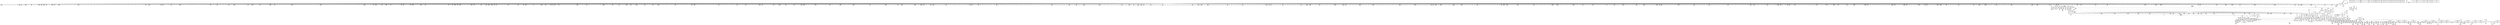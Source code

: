 digraph {
	CE0x42a0a60 [shape=record,shape=Mrecord,label="{CE0x42a0a60|may_create:tmp17|security/selinux/hooks.c,1706|*SummSource*}"]
	CE0x43534e0 [shape=record,shape=Mrecord,label="{CE0x43534e0|28:_i32,_:_CRE_103,104_}"]
	CE0x42c0a40 [shape=record,shape=Mrecord,label="{CE0x42c0a40|i32_1|*Constant*}"]
	CE0x42dab10 [shape=record,shape=Mrecord,label="{CE0x42dab10|40:_%struct.super_block*,_56:_i8*,_:_CRE_925,926_}"]
	CE0x43501b0 [shape=record,shape=Mrecord,label="{CE0x43501b0|may_create:tmp63|security/selinux/hooks.c,1739|*SummSink*}"]
	CE0x43901f0 [shape=record,shape=Mrecord,label="{CE0x43901f0|may_create:tobool23|security/selinux/hooks.c,1731|*SummSink*}"]
	CE0x4355e30 [shape=record,shape=Mrecord,label="{CE0x4355e30|avc_has_perm:requested|Function::avc_has_perm&Arg::requested::|*SummSink*}"]
	CE0x429b4c0 [shape=record,shape=Mrecord,label="{CE0x429b4c0|i32_22|*Constant*|*SummSink*}"]
	CE0x437f030 [shape=record,shape=Mrecord,label="{CE0x437f030|may_create:and|security/selinux/hooks.c,1728|*SummSink*}"]
	CE0x4365150 [shape=record,shape=Mrecord,label="{CE0x4365150|may_create:tmp35|security/selinux/hooks.c,1726}"]
	CE0x42f0b00 [shape=record,shape=Mrecord,label="{CE0x42f0b00|may_create:tmp23|security/selinux/hooks.c,1713|*SummSink*}"]
	CE0x4264cf0 [shape=record,shape=Mrecord,label="{CE0x4264cf0|selinux_inode_symlink:tmp1|*SummSink*}"]
	CE0x43677e0 [shape=record,shape=Mrecord,label="{CE0x43677e0|may_create:tmp37|security/selinux/hooks.c,1728|*SummSource*}"]
	CE0x434f4d0 [shape=record,shape=Mrecord,label="{CE0x434f4d0|i64*_getelementptr_inbounds_(_26_x_i64_,_26_x_i64_*___llvm_gcov_ctr217,_i64_0,_i64_24)|*Constant*}"]
	CE0x434df00 [shape=record,shape=Mrecord,label="{CE0x434df00|i64*_getelementptr_inbounds_(_26_x_i64_,_26_x_i64_*___llvm_gcov_ctr217,_i64_0,_i64_23)|*Constant*}"]
	CE0x42e9ca0 [shape=record,shape=Mrecord,label="{CE0x42e9ca0|272:_i8*,_:_CRE_736,880_|*MultipleSource*|*LoadInst*|security/selinux/hooks.c,1714|security/selinux/hooks.c,1714}"]
	CE0x437ccb0 [shape=record,shape=Mrecord,label="{CE0x437ccb0|VOIDTB_TE:_CE_95,96_}"]
	CE0x4288be0 [shape=record,shape=Mrecord,label="{CE0x4288be0|may_create:if.end26|*SummSource*}"]
	CE0x4394440 [shape=record,shape=Mrecord,label="{CE0x4394440|may_create:tmp54|security/selinux/hooks.c,1733|*SummSink*}"]
	CE0x42885e0 [shape=record,shape=Mrecord,label="{CE0x42885e0|GLOBAL:__llvm_gcov_ctr217|Global_var:__llvm_gcov_ctr217}"]
	CE0x429e540 [shape=record,shape=Mrecord,label="{CE0x429e540|GLOBAL:may_create.__warned|Global_var:may_create.__warned|*SummSource*}"]
	CE0x429c280 [shape=record,shape=Mrecord,label="{CE0x429c280|may_create:tmp21|security/selinux/hooks.c,1706|*SummSource*}"]
	CE0x434fd60 [shape=record,shape=Mrecord,label="{CE0x434fd60|may_create:tmp63|security/selinux/hooks.c,1739|*SummSource*}"]
	CE0x428b5e0 [shape=record,shape=Mrecord,label="{CE0x428b5e0|40:_%struct.super_block*,_56:_i8*,_:_CRE_262,263_}"]
	CE0x4392500 [shape=record,shape=Mrecord,label="{CE0x4392500|may_create:tmp56|security/selinux/hooks.c,1736|*SummSource*}"]
	CE0x4368640 [shape=record,shape=Mrecord,label="{CE0x4368640|may_create:tmp40|security/selinux/hooks.c,1728|*SummSource*}"]
	CE0x42e0940 [shape=record,shape=Mrecord,label="{CE0x42e0940|272:_i8*,_:_CRE_440,441_}"]
	CE0x42e9390 [shape=record,shape=Mrecord,label="{CE0x42e9390|272:_i8*,_:_CRE_680,696_|*MultipleSource*|*LoadInst*|security/selinux/hooks.c,1714|security/selinux/hooks.c,1714}"]
	CE0x42da890 [shape=record,shape=Mrecord,label="{CE0x42da890|40:_%struct.super_block*,_56:_i8*,_:_CRE_923,924_}"]
	CE0x429edc0 [shape=record,shape=Mrecord,label="{CE0x429edc0|i64_2|*Constant*|*SummSink*}"]
	CE0x42e2ba0 [shape=record,shape=Mrecord,label="{CE0x42e2ba0|272:_i8*,_:_CRE_504,512_|*MultipleSource*|*LoadInst*|security/selinux/hooks.c,1714|security/selinux/hooks.c,1714}"]
	CE0x42f2760 [shape=record,shape=Mrecord,label="{CE0x42f2760|272:_i8*,_:_CRE_1222,1223_}"]
	CE0x42f4960 [shape=record,shape=Mrecord,label="{CE0x42f4960|272:_i8*,_:_CRE_1254,1255_}"]
	CE0x42d1ed0 [shape=record,shape=Mrecord,label="{CE0x42d1ed0|40:_%struct.super_block*,_56:_i8*,_:_CRE_632,640_|*MultipleSource*|Function::may_create&Arg::dir::|Function::selinux_inode_symlink&Arg::dir::|security/selinux/hooks.c,1713}"]
	CE0x428d330 [shape=record,shape=Mrecord,label="{CE0x428d330|may_create:tmp9|security/selinux/hooks.c,1706|*SummSource*}"]
	CE0x43aadb0 [shape=record,shape=Mrecord,label="{CE0x43aadb0|i16_5|*Constant*|*SummSink*}"]
	CE0x42f7730 [shape=record,shape=Mrecord,label="{CE0x42f7730|272:_i8*,_:_CRE_1316,1317_}"]
	CE0x4294f30 [shape=record,shape=Mrecord,label="{CE0x4294f30|i8_1|*Constant*|*SummSink*}"]
	CE0x42e5a20 [shape=record,shape=Mrecord,label="{CE0x42e5a20|272:_i8*,_:_CRE_588,589_}"]
	CE0x4343860 [shape=record,shape=Mrecord,label="{CE0x4343860|272:_i8*,_:_CRE_1623,1624_}"]
	CE0x4395590 [shape=record,shape=Mrecord,label="{CE0x4395590|i64_18|*Constant*}"]
	CE0x4268c30 [shape=record,shape=Mrecord,label="{CE0x4268c30|i64_1|*Constant*|*SummSource*}"]
	CE0x42b9720 [shape=record,shape=Mrecord,label="{CE0x42b9720|i64*_getelementptr_inbounds_(_26_x_i64_,_26_x_i64_*___llvm_gcov_ctr217,_i64_0,_i64_19)|*Constant*|*SummSink*}"]
	CE0x4b20260 [shape=record,shape=Mrecord,label="{CE0x4b20260|selinux_inode_symlink:tmp3|*SummSink*}"]
	CE0x42e3850 [shape=record,shape=Mrecord,label="{CE0x42e3850|272:_i8*,_:_CRE_562,563_}"]
	CE0x42ea620 [shape=record,shape=Mrecord,label="{CE0x42ea620|272:_i8*,_:_CRE_392,393_}"]
	CE0x42cfa90 [shape=record,shape=Mrecord,label="{CE0x42cfa90|40:_%struct.super_block*,_56:_i8*,_:_CRE_596,597_}"]
	CE0x4347710 [shape=record,shape=Mrecord,label="{CE0x4347710|272:_i8*,_:_CRE_1682,1683_}"]
	CE0x42c38b0 [shape=record,shape=Mrecord,label="{CE0x42c38b0|28:_i32,_:_CRE_57,58_}"]
	CE0x42dd3e0 [shape=record,shape=Mrecord,label="{CE0x42dd3e0|may_create:tmp22|*LoadInst*|security/selinux/hooks.c,1713}"]
	CE0x4366430 [shape=record,shape=Mrecord,label="{CE0x4366430|may_create:tobool18|security/selinux/hooks.c,1728|*SummSink*}"]
	CE0x435d750 [shape=record,shape=Mrecord,label="{CE0x435d750|may_create:tmp28|security/selinux/hooks.c,1717}"]
	CE0x42a26d0 [shape=record,shape=Mrecord,label="{CE0x42a26d0|may_create:tmp23|security/selinux/hooks.c,1713}"]
	CE0x4355590 [shape=record,shape=Mrecord,label="{CE0x4355590|28:_i32,_:_CRE_192,196_|*MultipleSource*|*LoadInst*|security/selinux/hooks.c,1713|security/selinux/hooks.c,1713|security/selinux/hooks.c,1722}"]
	CE0x4294be0 [shape=record,shape=Mrecord,label="{CE0x4294be0|i8_1|*Constant*}"]
	CE0x437e1a0 [shape=record,shape=Mrecord,label="{CE0x437e1a0|VOIDTB_TE:_CE_64,72_|*MultipleSource*|security/selinux/hooks.c,1730|Function::may_create&Arg::dentry::|Function::selinux_inode_symlink&Arg::dentry::}"]
	CE0x42e9ad0 [shape=record,shape=Mrecord,label="{CE0x42e9ad0|272:_i8*,_:_CRE_720,736_|*MultipleSource*|*LoadInst*|security/selinux/hooks.c,1714|security/selinux/hooks.c,1714}"]
	CE0x42794e0 [shape=record,shape=Mrecord,label="{CE0x42794e0|i64_1|*Constant*}"]
	CE0x427a820 [shape=record,shape=Mrecord,label="{CE0x427a820|get_current:tmp|*SummSink*}"]
	CE0x4346830 [shape=record,shape=Mrecord,label="{CE0x4346830|272:_i8*,_:_CRE_1668,1669_}"]
	CE0x42c6680 [shape=record,shape=Mrecord,label="{CE0x42c6680|40:_%struct.super_block*,_56:_i8*,_:_CRE_360,376_|*MultipleSource*|Function::may_create&Arg::dir::|Function::selinux_inode_symlink&Arg::dir::|security/selinux/hooks.c,1713}"]
	CE0x4277310 [shape=record,shape=Mrecord,label="{CE0x4277310|40:_%struct.super_block*,_56:_i8*,_:_CRE_564,565_}"]
	CE0x42ee370 [shape=record,shape=Mrecord,label="{CE0x42ee370|272:_i8*,_:_CRE_264,268_|*MultipleSource*|*LoadInst*|security/selinux/hooks.c,1714|security/selinux/hooks.c,1714}"]
	CE0x426f8b0 [shape=record,shape=Mrecord,label="{CE0x426f8b0|40:_%struct.super_block*,_56:_i8*,_:_CRE_165,166_}"]
	CE0x4344850 [shape=record,shape=Mrecord,label="{CE0x4344850|272:_i8*,_:_CRE_1638,1639_}"]
	CE0x42d4ee0 [shape=record,shape=Mrecord,label="{CE0x42d4ee0|40:_%struct.super_block*,_56:_i8*,_:_CRE_816,824_|*MultipleSource*|Function::may_create&Arg::dir::|Function::selinux_inode_symlink&Arg::dir::|security/selinux/hooks.c,1713}"]
	CE0x435a970 [shape=record,shape=Mrecord,label="{CE0x435a970|i32_9437184|*Constant*|*SummSource*}"]
	CE0x42778f0 [shape=record,shape=Mrecord,label="{CE0x42778f0|i32_78|*Constant*|*SummSink*}"]
	CE0x42c2800 [shape=record,shape=Mrecord,label="{CE0x42c2800|28:_i32,_:_CRE_32,34_|*MultipleSource*|*LoadInst*|security/selinux/hooks.c,1713|security/selinux/hooks.c,1713|security/selinux/hooks.c,1722}"]
	CE0x42b54c0 [shape=record,shape=Mrecord,label="{CE0x42b54c0|VOIDTB_TE:_CE_240,248_|*MultipleSource*|security/selinux/hooks.c,1730|Function::may_create&Arg::dentry::|Function::selinux_inode_symlink&Arg::dentry::}"]
	CE0x42a29d0 [shape=record,shape=Mrecord,label="{CE0x42a29d0|40:_%struct.super_block*,_56:_i8*,_:_CRE_72,76_|*MultipleSource*|Function::may_create&Arg::dir::|Function::selinux_inode_symlink&Arg::dir::|security/selinux/hooks.c,1713}"]
	CE0x434b2e0 [shape=record,shape=Mrecord,label="{CE0x434b2e0|272:_i8*,_:_CRE_1904,1920_|*MultipleSource*|*LoadInst*|security/selinux/hooks.c,1714|security/selinux/hooks.c,1714}"]
	CE0x42771d0 [shape=record,shape=Mrecord,label="{CE0x42771d0|40:_%struct.super_block*,_56:_i8*,_:_CRE_563,564_}"]
	CE0x43687c0 [shape=record,shape=Mrecord,label="{CE0x43687c0|may_create:tmp40|security/selinux/hooks.c,1728|*SummSink*}"]
	CE0x42965b0 [shape=record,shape=Mrecord,label="{CE0x42965b0|40:_%struct.super_block*,_56:_i8*,_:_CRE_96,104_|*MultipleSource*|Function::may_create&Arg::dir::|Function::selinux_inode_symlink&Arg::dir::|security/selinux/hooks.c,1713}"]
	CE0x42eb400 [shape=record,shape=Mrecord,label="{CE0x42eb400|272:_i8*,_:_CRE_40,48_|*MultipleSource*|*LoadInst*|security/selinux/hooks.c,1714|security/selinux/hooks.c,1714}"]
	CE0x4369330 [shape=record,shape=Mrecord,label="{CE0x4369330|may_create:flags|security/selinux/hooks.c,1728}"]
	CE0x4355d90 [shape=record,shape=Mrecord,label="{CE0x4355d90|may_create:tmp29|security/selinux/hooks.c,1722|*SummSink*}"]
	CE0x42f4630 [shape=record,shape=Mrecord,label="{CE0x42f4630|272:_i8*,_:_CRE_1251,1252_}"]
	CE0x42b5080 [shape=record,shape=Mrecord,label="{CE0x42b5080|VOIDTB_TE:_CE_222,223_}"]
	CE0x42c9e40 [shape=record,shape=Mrecord,label="{CE0x42c9e40|40:_%struct.super_block*,_56:_i8*,_:_CRE_504,508_|*MultipleSource*|Function::may_create&Arg::dir::|Function::selinux_inode_symlink&Arg::dir::|security/selinux/hooks.c,1713}"]
	CE0x435cbe0 [shape=record,shape=Mrecord,label="{CE0x435cbe0|may_create:tmp27|security/selinux/hooks.c,1716}"]
	"CONST[source:1(input),value:2(dynamic)][purpose:{object}][SrcIdx:2]"
	CE0x42f5950 [shape=record,shape=Mrecord,label="{CE0x42f5950|272:_i8*,_:_CRE_1269,1270_}"]
	CE0x4369450 [shape=record,shape=Mrecord,label="{CE0x4369450|may_create:flags|security/selinux/hooks.c,1728|*SummSink*}"]
	CE0x42e64c0 [shape=record,shape=Mrecord,label="{CE0x42e64c0|272:_i8*,_:_CRE_598,599_}"]
	CE0x42f6de0 [shape=record,shape=Mrecord,label="{CE0x42f6de0|272:_i8*,_:_CRE_1307,1308_}"]
	CE0x42f0e70 [shape=record,shape=Mrecord,label="{CE0x42f0e70|i32_8|*Constant*}"]
	CE0x426faf0 [shape=record,shape=Mrecord,label="{CE0x426faf0|40:_%struct.super_block*,_56:_i8*,_:_CRE_168,169_}"]
	CE0x42dec90 [shape=record,shape=Mrecord,label="{CE0x42dec90|272:_i8*,_:_CRE_413,414_}"]
	CE0x4345510 [shape=record,shape=Mrecord,label="{CE0x4345510|272:_i8*,_:_CRE_1650,1651_}"]
	CE0x435de60 [shape=record,shape=Mrecord,label="{CE0x435de60|0:_i32,_:_SCMRE:_elem_0:default:}"]
	CE0x43a4810 [shape=record,shape=Mrecord,label="{CE0x43a4810|may_create:tmp66|security/selinux/hooks.c,1742|*SummSource*}"]
	CE0x42b5bf0 [shape=record,shape=Mrecord,label="{CE0x42b5bf0|VOIDTB_TE:_CE_272,280_|*MultipleSource*|security/selinux/hooks.c,1730|Function::may_create&Arg::dentry::|Function::selinux_inode_symlink&Arg::dentry::}"]
	CE0x42b8340 [shape=record,shape=Mrecord,label="{CE0x42b8340|may_create:tmp49|security/selinux/hooks.c,1731}"]
	CE0x4276910 [shape=record,shape=Mrecord,label="{CE0x4276910|40:_%struct.super_block*,_56:_i8*,_:_CRE_556,557_}"]
	CE0x4378630 [shape=record,shape=Mrecord,label="{CE0x4378630|may_create:tmp46|security/selinux/hooks.c,1729}"]
	CE0x42ddca0 [shape=record,shape=Mrecord,label="{CE0x42ddca0|272:_i8*,_:_CRE_398,399_}"]
	CE0x4354b60 [shape=record,shape=Mrecord,label="{CE0x4354b60|28:_i32,_:_CRE_144,152_|*MultipleSource*|*LoadInst*|security/selinux/hooks.c,1713|security/selinux/hooks.c,1713|security/selinux/hooks.c,1722}"]
	CE0x42da9d0 [shape=record,shape=Mrecord,label="{CE0x42da9d0|40:_%struct.super_block*,_56:_i8*,_:_CRE_924,925_}"]
	CE0x42e8280 [shape=record,shape=Mrecord,label="{CE0x42e8280|272:_i8*,_:_CRE_626,627_}"]
	CE0x429e2d0 [shape=record,shape=Mrecord,label="{CE0x429e2d0|i64_3|*Constant*|*SummSource*}"]
	CE0x427c010 [shape=record,shape=Mrecord,label="{CE0x427c010|may_create:tobool|security/selinux/hooks.c,1706|*SummSink*}"]
	CE0x4284be0 [shape=record,shape=Mrecord,label="{CE0x4284be0|40:_%struct.super_block*,_56:_i8*,_:_CRE_272,273_}"]
	CE0x43450d0 [shape=record,shape=Mrecord,label="{CE0x43450d0|272:_i8*,_:_CRE_1646,1647_}"]
	CE0x42d6c90 [shape=record,shape=Mrecord,label="{CE0x42d6c90|40:_%struct.super_block*,_56:_i8*,_:_CRE_875,876_}"]
	CE0x43693a0 [shape=record,shape=Mrecord,label="{CE0x43693a0|may_create:flags|security/selinux/hooks.c,1728|*SummSource*}"]
	CE0x42b1a50 [shape=record,shape=Mrecord,label="{CE0x42b1a50|VOIDTB_TE:_CE_171,172_}"]
	CE0x42b6fc0 [shape=record,shape=Mrecord,label="{CE0x42b6fc0|VOIDTB_TE:_CE_312,313_}"]
	CE0x42855e0 [shape=record,shape=Mrecord,label="{CE0x42855e0|40:_%struct.super_block*,_56:_i8*,_:_CRE_280,281_}"]
	CE0x42f1ee0 [shape=record,shape=Mrecord,label="{CE0x42f1ee0|272:_i8*,_:_CRE_1214,1215_}"]
	CE0x437a7c0 [shape=record,shape=Mrecord,label="{CE0x437a7c0|VOIDTB_TE:_CE_151,152_}"]
	CE0x42dfd90 [shape=record,shape=Mrecord,label="{CE0x42dfd90|272:_i8*,_:_CRE_429,430_}"]
	CE0x42de850 [shape=record,shape=Mrecord,label="{CE0x42de850|272:_i8*,_:_CRE_409,410_}"]
	CE0x42ba540 [shape=record,shape=Mrecord,label="{CE0x42ba540|i32_128|*Constant*|*SummSink*}"]
	CE0x42d1890 [shape=record,shape=Mrecord,label="{CE0x42d1890|40:_%struct.super_block*,_56:_i8*,_:_CRE_620,621_}"]
	CE0x42bb460 [shape=record,shape=Mrecord,label="{CE0x42bb460|GLOBAL:current_task|Global_var:current_task}"]
	CE0x4363600 [shape=record,shape=Mrecord,label="{CE0x4363600|may_create:call14|security/selinux/hooks.c,1722}"]
	CE0x42a0d60 [shape=record,shape=Mrecord,label="{CE0x42a0d60|may_create:tmp18|security/selinux/hooks.c,1706}"]
	CE0x428aaa0 [shape=record,shape=Mrecord,label="{CE0x428aaa0|40:_%struct.super_block*,_56:_i8*,_:_CRE_253,254_}"]
	CE0x4344a70 [shape=record,shape=Mrecord,label="{CE0x4344a70|272:_i8*,_:_CRE_1640,1641_}"]
	CE0x4345620 [shape=record,shape=Mrecord,label="{CE0x4345620|272:_i8*,_:_CRE_1651,1652_}"]
	CE0x42796b0 [shape=record,shape=Mrecord,label="{CE0x42796b0|i64*_getelementptr_inbounds_(_26_x_i64_,_26_x_i64_*___llvm_gcov_ctr217,_i64_0,_i64_6)|*Constant*|*SummSink*}"]
	CE0x42cf590 [shape=record,shape=Mrecord,label="{CE0x42cf590|40:_%struct.super_block*,_56:_i8*,_:_CRE_592,593_}"]
	CE0x42712f0 [shape=record,shape=Mrecord,label="{CE0x42712f0|40:_%struct.super_block*,_56:_i8*,_:_CRE_200,201_}"]
	CE0x42eaee0 [shape=record,shape=Mrecord,label="{CE0x42eaee0|i32_16|*Constant*}"]
	CE0x43688f0 [shape=record,shape=Mrecord,label="{CE0x43688f0|i32_5|*Constant*}"]
	CE0x42f5fb0 [shape=record,shape=Mrecord,label="{CE0x42f5fb0|272:_i8*,_:_CRE_1275,1276_}"]
	CE0x4284460 [shape=record,shape=Mrecord,label="{CE0x4284460|40:_%struct.super_block*,_56:_i8*,_:_CRE_266,267_}"]
	CE0x42f7d90 [shape=record,shape=Mrecord,label="{CE0x42f7d90|272:_i8*,_:_CRE_1322,1323_}"]
	CE0x4283620 [shape=record,shape=Mrecord,label="{CE0x4283620|GLOBAL:current_task|Global_var:current_task|*SummSource*}"]
	CE0x437e3a0 [shape=record,shape=Mrecord,label="{CE0x437e3a0|VOIDTB_TE:_CE_72,80_|*MultipleSource*|security/selinux/hooks.c,1730|Function::may_create&Arg::dentry::|Function::selinux_inode_symlink&Arg::dentry::}"]
	CE0x42b2600 [shape=record,shape=Mrecord,label="{CE0x42b2600|VOIDTB_TE:_CE_182,183_}"]
	CE0x4271470 [shape=record,shape=Mrecord,label="{CE0x4271470|40:_%struct.super_block*,_56:_i8*,_:_CRE_202,203_}"]
	CE0x4286da0 [shape=record,shape=Mrecord,label="{CE0x4286da0|40:_%struct.super_block*,_56:_i8*,_:_CRE_299,300_}"]
	CE0x4377620 [shape=record,shape=Mrecord,label="{CE0x4377620|may_create:tmp45|security/selinux/hooks.c,1728}"]
	CE0x42d7190 [shape=record,shape=Mrecord,label="{CE0x42d7190|40:_%struct.super_block*,_56:_i8*,_:_CRE_879,880_}"]
	CE0x437d020 [shape=record,shape=Mrecord,label="{CE0x437d020|VOIDTB_TE:_CE_144,145_}"]
	CE0x435d490 [shape=record,shape=Mrecord,label="{CE0x435d490|i32_3|*Constant*|*SummSource*}"]
	CE0x4285860 [shape=record,shape=Mrecord,label="{CE0x4285860|40:_%struct.super_block*,_56:_i8*,_:_CRE_282,283_}"]
	CE0x4277bf0 [shape=record,shape=Mrecord,label="{CE0x4277bf0|may_create:cred|security/selinux/hooks.c,1706|*SummSource*}"]
	CE0x43563d0 [shape=record,shape=Mrecord,label="{CE0x43563d0|avc_has_perm:auditdata|Function::avc_has_perm&Arg::auditdata::|*SummSource*}"]
	CE0x42b24f0 [shape=record,shape=Mrecord,label="{CE0x42b24f0|VOIDTB_TE:_CE_181,182_}"]
	CE0x42df400 [shape=record,shape=Mrecord,label="{CE0x42df400|272:_i8*,_:_CRE_420,421_}"]
	CE0x42e4190 [shape=record,shape=Mrecord,label="{CE0x42e4190|may_create:s_security|security/selinux/hooks.c,1714}"]
	CE0x42854a0 [shape=record,shape=Mrecord,label="{CE0x42854a0|40:_%struct.super_block*,_56:_i8*,_:_CRE_279,280_}"]
	CE0x42873e0 [shape=record,shape=Mrecord,label="{CE0x42873e0|40:_%struct.super_block*,_56:_i8*,_:_CRE_304,305_}"]
	CE0x42b6d20 [shape=record,shape=Mrecord,label="{CE0x42b6d20|VOIDTB_TE:_CE_309,310_}"]
	CE0x4342250 [shape=record,shape=Mrecord,label="{CE0x4342250|272:_i8*,_:_CRE_1392,1536_|*MultipleSource*|*LoadInst*|security/selinux/hooks.c,1714|security/selinux/hooks.c,1714}"]
	CE0x43639a0 [shape=record,shape=Mrecord,label="{CE0x43639a0|28:_i32,_:_CRE_12,13_}"]
	CE0x4355390 [shape=record,shape=Mrecord,label="{CE0x4355390|28:_i32,_:_CRE_184,192_|*MultipleSource*|*LoadInst*|security/selinux/hooks.c,1713|security/selinux/hooks.c,1713|security/selinux/hooks.c,1722}"]
	CE0x4353920 [shape=record,shape=Mrecord,label="{CE0x4353920|28:_i32,_:_CRE_107,108_}"]
	CE0x434aaa0 [shape=record,shape=Mrecord,label="{CE0x434aaa0|272:_i8*,_:_CRE_1877,1878_}"]
	CE0x42d0d50 [shape=record,shape=Mrecord,label="{CE0x42d0d50|40:_%struct.super_block*,_56:_i8*,_:_CRE_611,612_}"]
	CE0x42d7a50 [shape=record,shape=Mrecord,label="{CE0x42d7a50|40:_%struct.super_block*,_56:_i8*,_:_CRE_886,887_}"]
	CE0x42b2820 [shape=record,shape=Mrecord,label="{CE0x42b2820|VOIDTB_TE:_CE_184,185_}"]
	CE0x42a1550 [shape=record,shape=Mrecord,label="{CE0x42a1550|may_create:call4|security/selinux/hooks.c,1706|*SummSink*}"]
	CE0x43aaf20 [shape=record,shape=Mrecord,label="{CE0x43aaf20|may_create:tmp66|security/selinux/hooks.c,1742}"]
	CE0x42efea0 [shape=record,shape=Mrecord,label="{CE0x42efea0|272:_i8*,_:_CRE_376,380_|*MultipleSource*|*LoadInst*|security/selinux/hooks.c,1714|security/selinux/hooks.c,1714}"]
	CE0x4347e80 [shape=record,shape=Mrecord,label="{CE0x4347e80|272:_i8*,_:_CRE_1688,1696_|*MultipleSource*|*LoadInst*|security/selinux/hooks.c,1714|security/selinux/hooks.c,1714}"]
	CE0x4392c90 [shape=record,shape=Mrecord,label="{CE0x4392c90|may_create:tmp51|security/selinux/hooks.c,1732|*SummSink*}"]
	CE0x4395220 [shape=record,shape=Mrecord,label="{CE0x4395220|i64_17|*Constant*|*SummSource*}"]
	CE0x42cdf10 [shape=record,shape=Mrecord,label="{CE0x42cdf10|40:_%struct.super_block*,_56:_i8*,_:_CRE_574,575_}"]
	CE0x42d8a90 [shape=record,shape=Mrecord,label="{CE0x42d8a90|40:_%struct.super_block*,_56:_i8*,_:_CRE_899,900_}"]
	CE0x4293ac0 [shape=record,shape=Mrecord,label="{CE0x4293ac0|_ret_i32_%retval.0,_!dbg_!27798|security/selinux/hooks.c,1742|*SummSink*}"]
	CE0x42efcd0 [shape=record,shape=Mrecord,label="{CE0x42efcd0|272:_i8*,_:_CRE_368,372_|*MultipleSource*|*LoadInst*|security/selinux/hooks.c,1714|security/selinux/hooks.c,1714}"]
	CE0x437b480 [shape=record,shape=Mrecord,label="{CE0x437b480|VOIDTB_TE:_CE_163,164_}"]
	CE0x4275d60 [shape=record,shape=Mrecord,label="{CE0x4275d60|may_create:tmp15|security/selinux/hooks.c,1706|*SummSink*}"]
	CE0x42e76d0 [shape=record,shape=Mrecord,label="{CE0x42e76d0|272:_i8*,_:_CRE_615,616_}"]
	CE0x4353160 [shape=record,shape=Mrecord,label="{CE0x4353160|28:_i32,_:_CRE_100,101_}"]
	CE0x4290e00 [shape=record,shape=Mrecord,label="{CE0x4290e00|selinux_inode_symlink:call|security/selinux/hooks.c,2779|*SummSource*}"]
	CE0x4286260 [shape=record,shape=Mrecord,label="{CE0x4286260|40:_%struct.super_block*,_56:_i8*,_:_CRE_290,291_}"]
	CE0x42bb000 [shape=record,shape=Mrecord,label="{CE0x42bb000|40:_%struct.super_block*,_56:_i8*,_:_CRE_48,56_|*MultipleSource*|Function::may_create&Arg::dir::|Function::selinux_inode_symlink&Arg::dir::|security/selinux/hooks.c,1713}"]
	CE0x428b860 [shape=record,shape=Mrecord,label="{CE0x428b860|40:_%struct.super_block*,_56:_i8*,_:_CRE_264,265_}"]
	CE0x42e0a50 [shape=record,shape=Mrecord,label="{CE0x42e0a50|272:_i8*,_:_CRE_441,442_}"]
	CE0x437c660 [shape=record,shape=Mrecord,label="{CE0x437c660|VOIDTB_TE:_CE_90,91_}"]
	CE0x42b2a40 [shape=record,shape=Mrecord,label="{CE0x42b2a40|VOIDTB_TE:_CE_186,187_}"]
	CE0x435cec0 [shape=record,shape=Mrecord,label="{CE0x435cec0|may_create:tmp27|security/selinux/hooks.c,1716|*SummSink*}"]
	CE0x42ea210 [shape=record,shape=Mrecord,label="{CE0x42ea210|272:_i8*,_:_CRE_1209,1210_}"]
	CE0x4352860 [shape=record,shape=Mrecord,label="{CE0x4352860|28:_i32,_:_CRE_91,92_}"]
	CE0x4291f80 [shape=record,shape=Mrecord,label="{CE0x4291f80|may_create:tmp2}"]
	CE0x42c33d0 [shape=record,shape=Mrecord,label="{CE0x42c33d0|28:_i32,_:_CRE_51,52_}"]
	CE0x4283210 [shape=record,shape=Mrecord,label="{CE0x4283210|may_create:if.then24|*SummSink*}"]
	CE0x4347a40 [shape=record,shape=Mrecord,label="{CE0x4347a40|272:_i8*,_:_CRE_1685,1686_}"]
	CE0x43ae270 [shape=record,shape=Mrecord,label="{CE0x43ae270|_call_void_mcount()_#3}"]
	CE0x4280bc0 [shape=record,shape=Mrecord,label="{CE0x4280bc0|may_create:if.then|*SummSink*}"]
	CE0x4287020 [shape=record,shape=Mrecord,label="{CE0x4287020|40:_%struct.super_block*,_56:_i8*,_:_CRE_301,302_}"]
	CE0x426fa30 [shape=record,shape=Mrecord,label="{CE0x426fa30|40:_%struct.super_block*,_56:_i8*,_:_CRE_167,168_}"]
	CE0x4351d60 [shape=record,shape=Mrecord,label="{CE0x4351d60|28:_i32,_:_CRE_80,81_}"]
	CE0x42ea690 [shape=record,shape=Mrecord,label="{CE0x42ea690|may_create:s_security|security/selinux/hooks.c,1714|*SummSource*}"]
	CE0x42999a0 [shape=record,shape=Mrecord,label="{CE0x42999a0|i64_3|*Constant*|*SummSink*}"]
	CE0x42cbdb0 [shape=record,shape=Mrecord,label="{CE0x42cbdb0|272:_i8*,_:_CRE_1336,1337_}"]
	CE0x42e4810 [shape=record,shape=Mrecord,label="{CE0x42e4810|272:_i8*,_:_CRE_571,572_}"]
	CE0x4289eb0 [shape=record,shape=Mrecord,label="{CE0x4289eb0|40:_%struct.super_block*,_56:_i8*,_:_CRE_243,244_}"]
	CE0x4293300 [shape=record,shape=Mrecord,label="{CE0x4293300|avc_has_perm:ssid|Function::avc_has_perm&Arg::ssid::}"]
	CE0x42e8170 [shape=record,shape=Mrecord,label="{CE0x42e8170|272:_i8*,_:_CRE_625,626_}"]
	CE0x42e9560 [shape=record,shape=Mrecord,label="{CE0x42e9560|272:_i8*,_:_CRE_696,704_|*MultipleSource*|*LoadInst*|security/selinux/hooks.c,1714|security/selinux/hooks.c,1714}"]
	CE0x4295370 [shape=record,shape=Mrecord,label="{CE0x4295370|_call_void_lockdep_rcu_suspicious(i8*_getelementptr_inbounds_(_25_x_i8_,_25_x_i8_*_.str3,_i32_0,_i32_0),_i32_1706,_i8*_getelementptr_inbounds_(_45_x_i8_,_45_x_i8_*_.str12,_i32_0,_i32_0))_#10,_!dbg_!27731|security/selinux/hooks.c,1706}"]
	CE0x435e330 [shape=record,shape=Mrecord,label="{CE0x435e330|may_create:type|security/selinux/hooks.c,1719}"]
	CE0x42d86d0 [shape=record,shape=Mrecord,label="{CE0x42d86d0|40:_%struct.super_block*,_56:_i8*,_:_CRE_896,897_}"]
	CE0x42e77e0 [shape=record,shape=Mrecord,label="{CE0x42e77e0|272:_i8*,_:_CRE_616,617_}"]
	CE0x42b6eb0 [shape=record,shape=Mrecord,label="{CE0x42b6eb0|VOIDTB_TE:_CE_311,312_}"]
	CE0x42eda60 [shape=record,shape=Mrecord,label="{CE0x42eda60|272:_i8*,_:_CRE_216,224_|*MultipleSource*|*LoadInst*|security/selinux/hooks.c,1714|security/selinux/hooks.c,1714}"]
	CE0x42c5930 [shape=record,shape=Mrecord,label="{CE0x42c5930|i8*_getelementptr_inbounds_(_45_x_i8_,_45_x_i8_*_.str12,_i32_0,_i32_0)|*Constant*}"]
	CE0x42b20b0 [shape=record,shape=Mrecord,label="{CE0x42b20b0|VOIDTB_TE:_CE_177,178_}"]
	CE0x42b57a0 [shape=record,shape=Mrecord,label="{CE0x42b57a0|VOIDTB_TE:_CE_256,264_|*MultipleSource*|security/selinux/hooks.c,1730|Function::may_create&Arg::dentry::|Function::selinux_inode_symlink&Arg::dentry::}"]
	CE0x437a580 [shape=record,shape=Mrecord,label="{CE0x437a580|VOIDTB_TE:_CE_148,149_}"]
	CE0x42d1110 [shape=record,shape=Mrecord,label="{CE0x42d1110|40:_%struct.super_block*,_56:_i8*,_:_CRE_614,615_}"]
	CE0x43947f0 [shape=record,shape=Mrecord,label="{CE0x43947f0|may_create:tmp55|security/selinux/hooks.c,1735|*SummSource*}"]
	CE0x4288cb0 [shape=record,shape=Mrecord,label="{CE0x4288cb0|may_create:if.end26|*SummSink*}"]
	CE0x428a460 [shape=record,shape=Mrecord,label="{CE0x428a460|40:_%struct.super_block*,_56:_i8*,_:_CRE_248,249_}"]
	CE0x4359e70 [shape=record,shape=Mrecord,label="{CE0x4359e70|avc_has_perm:tsid|Function::avc_has_perm&Arg::tsid::|*SummSink*}"]
	CE0x42da750 [shape=record,shape=Mrecord,label="{CE0x42da750|40:_%struct.super_block*,_56:_i8*,_:_CRE_922,923_}"]
	CE0x42f0ff0 [shape=record,shape=Mrecord,label="{CE0x42f0ff0|i32_8|*Constant*|*SummSource*}"]
	CE0x4299a80 [shape=record,shape=Mrecord,label="{CE0x4299a80|i64_0|*Constant*}"]
	CE0x42ebf30 [shape=record,shape=Mrecord,label="{CE0x42ebf30|272:_i8*,_:_CRE_96,104_|*MultipleSource*|*LoadInst*|security/selinux/hooks.c,1714|security/selinux/hooks.c,1714}"]
	CE0x427bee0 [shape=record,shape=Mrecord,label="{CE0x427bee0|i32_0|*Constant*|*SummSink*}"]
	CE0x42c8840 [shape=record,shape=Mrecord,label="{CE0x42c8840|40:_%struct.super_block*,_56:_i8*,_:_CRE_474,475_}"]
	CE0x437f370 [shape=record,shape=Mrecord,label="{CE0x437f370|i64_15|*Constant*}"]
	CE0x42bae60 [shape=record,shape=Mrecord,label="{CE0x42bae60|40:_%struct.super_block*,_56:_i8*,_:_CRE_4,8_|*MultipleSource*|Function::may_create&Arg::dir::|Function::selinux_inode_symlink&Arg::dir::|security/selinux/hooks.c,1713}"]
	CE0x42da610 [shape=record,shape=Mrecord,label="{CE0x42da610|40:_%struct.super_block*,_56:_i8*,_:_CRE_921,922_}"]
	CE0x42922d0 [shape=record,shape=Mrecord,label="{CE0x42922d0|may_create:tmp6|security/selinux/hooks.c,1706}"]
	CE0x4394d30 [shape=record,shape=Mrecord,label="{CE0x4394d30|i64_18|*Constant*|*SummSink*}"]
	CE0x42a2460 [shape=record,shape=Mrecord,label="{CE0x42a2460|may_create:call|security/selinux/hooks.c,1706|*SummSink*}"]
	CE0x4271170 [shape=record,shape=Mrecord,label="{CE0x4271170|40:_%struct.super_block*,_56:_i8*,_:_CRE_198,199_}"]
	CE0x42f7620 [shape=record,shape=Mrecord,label="{CE0x42f7620|272:_i8*,_:_CRE_1315,1316_}"]
	CE0x4270e70 [shape=record,shape=Mrecord,label="{CE0x4270e70|40:_%struct.super_block*,_56:_i8*,_:_CRE_194,195_}"]
	CE0x42ef3c0 [shape=record,shape=Mrecord,label="{CE0x42ef3c0|272:_i8*,_:_CRE_328,336_|*MultipleSource*|*LoadInst*|security/selinux/hooks.c,1714|security/selinux/hooks.c,1714}"]
	CE0x4347820 [shape=record,shape=Mrecord,label="{CE0x4347820|272:_i8*,_:_CRE_1683,1684_}"]
	CE0x429db00 [shape=record,shape=Mrecord,label="{CE0x429db00|may_create:tmp12|security/selinux/hooks.c,1706|*SummSource*}"]
	CE0x437b6a0 [shape=record,shape=Mrecord,label="{CE0x437b6a0|VOIDTB_TE:_CE_165,166_}"]
	CE0x42d21a0 [shape=record,shape=Mrecord,label="{CE0x42d21a0|40:_%struct.super_block*,_56:_i8*,_:_CRE_648,656_|*MultipleSource*|Function::may_create&Arg::dir::|Function::selinux_inode_symlink&Arg::dir::|security/selinux/hooks.c,1713}"]
	CE0x42980e0 [shape=record,shape=Mrecord,label="{CE0x42980e0|40:_%struct.super_block*,_56:_i8*,_:_CRE_157,158_}"]
	CE0x4346610 [shape=record,shape=Mrecord,label="{CE0x4346610|272:_i8*,_:_CRE_1666,1667_}"]
	CE0x42ecf80 [shape=record,shape=Mrecord,label="{CE0x42ecf80|272:_i8*,_:_CRE_160,176_|*MultipleSource*|*LoadInst*|security/selinux/hooks.c,1714|security/selinux/hooks.c,1714}"]
	CE0x43770f0 [shape=record,shape=Mrecord,label="{CE0x43770f0|may_create:tmp44|security/selinux/hooks.c,1728}"]
	CE0x42909f0 [shape=record,shape=Mrecord,label="{CE0x42909f0|may_create:land.lhs.true|*SummSource*}"]
	CE0x4276820 [shape=record,shape=Mrecord,label="{CE0x4276820|40:_%struct.super_block*,_56:_i8*,_:_CRE_555,556_}"]
	CE0x4379100 [shape=record,shape=Mrecord,label="{CE0x4379100|may_create:tmp43|security/selinux/hooks.c,1728}"]
	CE0x43aaa60 [shape=record,shape=Mrecord,label="{CE0x43aaa60|i16_5|*Constant*}"]
	CE0x426fd30 [shape=record,shape=Mrecord,label="{CE0x426fd30|40:_%struct.super_block*,_56:_i8*,_:_CRE_171,172_}"]
	CE0x4352a60 [shape=record,shape=Mrecord,label="{CE0x4352a60|28:_i32,_:_CRE_93,94_}"]
	CE0x429c0b0 [shape=record,shape=Mrecord,label="{CE0x429c0b0|may_create:tmp20|security/selinux/hooks.c,1706|*SummSink*}"]
	CE0x42d4a60 [shape=record,shape=Mrecord,label="{CE0x42d4a60|40:_%struct.super_block*,_56:_i8*,_:_CRE_800,804_|*MultipleSource*|Function::may_create&Arg::dir::|Function::selinux_inode_symlink&Arg::dir::|security/selinux/hooks.c,1713}"]
	CE0x42de300 [shape=record,shape=Mrecord,label="{CE0x42de300|272:_i8*,_:_CRE_404,405_}"]
	CE0x42f19a0 [shape=record,shape=Mrecord,label="{CE0x42f19a0|272:_i8*,_:_CRE_16,20_|*MultipleSource*|*LoadInst*|security/selinux/hooks.c,1714|security/selinux/hooks.c,1714}"]
	CE0x42703f0 [shape=record,shape=Mrecord,label="{CE0x42703f0|40:_%struct.super_block*,_56:_i8*,_:_CRE_180,181_}"]
	CE0x4291d80 [shape=record,shape=Mrecord,label="{CE0x4291d80|selinux_inode_symlink:bb|*SummSink*}"]
	CE0x429bf10 [shape=record,shape=Mrecord,label="{CE0x429bf10|may_create:tmp21|security/selinux/hooks.c,1706}"]
	CE0x42f30f0 [shape=record,shape=Mrecord,label="{CE0x42f30f0|272:_i8*,_:_CRE_1231,1232_}"]
	CE0x4f237b0 [shape=record,shape=Mrecord,label="{CE0x4f237b0|GLOBAL:may_create|*Constant*}"]
	CE0x4283ca0 [shape=record,shape=Mrecord,label="{CE0x4283ca0|i64*_getelementptr_inbounds_(_26_x_i64_,_26_x_i64_*___llvm_gcov_ctr217,_i64_0,_i64_1)|*Constant*|*SummSource*}"]
	CE0x437bd80 [shape=record,shape=Mrecord,label="{CE0x437bd80|i32_4|*Constant*|*SummSource*}"]
	CE0x43433f0 [shape=record,shape=Mrecord,label="{CE0x43433f0|272:_i8*,_:_CRE_1620,1621_}"]
	CE0x4290a60 [shape=record,shape=Mrecord,label="{CE0x4290a60|may_create:land.lhs.true|*SummSink*}"]
	CE0x438faa0 [shape=record,shape=Mrecord,label="{CE0x438faa0|may_create:tmp47|security/selinux/hooks.c,1731|*SummSink*}"]
	CE0x4358930 [shape=record,shape=Mrecord,label="{CE0x4358930|may_create:tmp33|security/selinux/hooks.c,1725|*SummSource*}"]
	CE0x42d0990 [shape=record,shape=Mrecord,label="{CE0x42d0990|40:_%struct.super_block*,_56:_i8*,_:_CRE_608,609_}"]
	CE0x42dc5a0 [shape=record,shape=Mrecord,label="{CE0x42dc5a0|40:_%struct.super_block*,_56:_i8*,_:_CRE_978,979_}"]
	CE0x4345a60 [shape=record,shape=Mrecord,label="{CE0x4345a60|272:_i8*,_:_CRE_1655,1656_}"]
	CE0x42d4620 [shape=record,shape=Mrecord,label="{CE0x42d4620|40:_%struct.super_block*,_56:_i8*,_:_CRE_776,792_|*MultipleSource*|Function::may_create&Arg::dir::|Function::selinux_inode_symlink&Arg::dir::|security/selinux/hooks.c,1713}"]
	CE0x42d7f50 [shape=record,shape=Mrecord,label="{CE0x42d7f50|40:_%struct.super_block*,_56:_i8*,_:_CRE_890,891_}"]
	CE0x4352d60 [shape=record,shape=Mrecord,label="{CE0x4352d60|28:_i32,_:_CRE_96,97_}"]
	CE0x434cb00 [shape=record,shape=Mrecord,label="{CE0x434cb00|may_create:tmp56|security/selinux/hooks.c,1736|*SummSink*}"]
	CE0x434c9f0 [shape=record,shape=Mrecord,label="{CE0x434c9f0|may_create:tmp57|security/selinux/hooks.c,1736}"]
	CE0x42d0350 [shape=record,shape=Mrecord,label="{CE0x42d0350|40:_%struct.super_block*,_56:_i8*,_:_CRE_603,604_}"]
	CE0x428d200 [shape=record,shape=Mrecord,label="{CE0x428d200|may_create:tmp9|security/selinux/hooks.c,1706}"]
	CE0x42704b0 [shape=record,shape=Mrecord,label="{CE0x42704b0|40:_%struct.super_block*,_56:_i8*,_:_CRE_181,182_}"]
	CE0x42f5620 [shape=record,shape=Mrecord,label="{CE0x42f5620|272:_i8*,_:_CRE_1266,1267_}"]
	CE0x42dcb10 [shape=record,shape=Mrecord,label="{CE0x42dcb10|40:_%struct.super_block*,_56:_i8*,_:_CRE_982,983_}"]
	CE0x42c9030 [shape=record,shape=Mrecord,label="{CE0x42c9030|40:_%struct.super_block*,_56:_i8*,_:_CRE_480,481_}"]
	CE0x42846e0 [shape=record,shape=Mrecord,label="{CE0x42846e0|40:_%struct.super_block*,_56:_i8*,_:_CRE_268,269_}"]
	CE0x428a1e0 [shape=record,shape=Mrecord,label="{CE0x428a1e0|40:_%struct.super_block*,_56:_i8*,_:_CRE_246,247_}"]
	CE0x42d5760 [shape=record,shape=Mrecord,label="{CE0x42d5760|40:_%struct.super_block*,_56:_i8*,_:_CRE_848,856_|*MultipleSource*|Function::may_create&Arg::dir::|Function::selinux_inode_symlink&Arg::dir::|security/selinux/hooks.c,1713}"]
	CE0x429b8d0 [shape=record,shape=Mrecord,label="{CE0x429b8d0|may_create:security|security/selinux/hooks.c,1706|*SummSink*}"]
	CE0x4345b70 [shape=record,shape=Mrecord,label="{CE0x4345b70|272:_i8*,_:_CRE_1656,1657_}"]
	CE0x4345c80 [shape=record,shape=Mrecord,label="{CE0x4345c80|272:_i8*,_:_CRE_1657,1658_}"]
	CE0x42b31b0 [shape=record,shape=Mrecord,label="{CE0x42b31b0|VOIDTB_TE:_CE_193,194_}"]
	CE0x42a1980 [shape=record,shape=Mrecord,label="{CE0x42a1980|GLOBAL:get_current|*Constant*|*SummSource*}"]
	CE0x58d5390 [shape=record,shape=Mrecord,label="{CE0x58d5390|_call_void_mcount()_#3}"]
	CE0x4366ef0 [shape=record,shape=Mrecord,label="{CE0x4366ef0|may_create:tmp38|security/selinux/hooks.c,1728}"]
	CE0x437d260 [shape=record,shape=Mrecord,label="{CE0x437d260|VOIDTB_TE:_CE_145,146_}"]
	CE0x42c83c0 [shape=record,shape=Mrecord,label="{CE0x42c83c0|40:_%struct.super_block*,_56:_i8*,_:_CRE_472,473_}"]
	CE0x428d6b0 [shape=record,shape=Mrecord,label="{CE0x428d6b0|get_current:tmp2}"]
	CE0x4285720 [shape=record,shape=Mrecord,label="{CE0x4285720|40:_%struct.super_block*,_56:_i8*,_:_CRE_281,282_}"]
	CE0x4270db0 [shape=record,shape=Mrecord,label="{CE0x4270db0|40:_%struct.super_block*,_56:_i8*,_:_CRE_193,194_}"]
	CE0x426f730 [shape=record,shape=Mrecord,label="{CE0x426f730|40:_%struct.super_block*,_56:_i8*,_:_CRE_163,164_}"]
	CE0x42de960 [shape=record,shape=Mrecord,label="{CE0x42de960|272:_i8*,_:_CRE_410,411_}"]
	CE0x4288650 [shape=record,shape=Mrecord,label="{CE0x4288650|GLOBAL:__llvm_gcov_ctr217|Global_var:__llvm_gcov_ctr217|*SummSource*}"]
	CE0x42678d0 [shape=record,shape=Mrecord,label="{CE0x42678d0|may_create:land.lhs.true2|*SummSink*}"]
	CE0x4285ae0 [shape=record,shape=Mrecord,label="{CE0x4285ae0|40:_%struct.super_block*,_56:_i8*,_:_CRE_284,285_}"]
	CE0x42a2500 [shape=record,shape=Mrecord,label="{CE0x42a2500|i32_0|*Constant*}"]
	CE0x4268a60 [shape=record,shape=Mrecord,label="{CE0x4268a60|selinux_inode_symlink:bb}"]
	CE0x3b130c0 [shape=record,shape=Mrecord,label="{CE0x3b130c0|selinux_inode_symlink:tmp2|*SummSink*}"]
	CE0x4365770 [shape=record,shape=Mrecord,label="{CE0x4365770|may_create:tmp35|security/selinux/hooks.c,1726|*SummSink*}"]
	CE0x42f3db0 [shape=record,shape=Mrecord,label="{CE0x42f3db0|272:_i8*,_:_CRE_1243,1244_}"]
	CE0x42b3d60 [shape=record,shape=Mrecord,label="{CE0x42b3d60|VOIDTB_TE:_CE_204,205_}"]
	CE0x42869e0 [shape=record,shape=Mrecord,label="{CE0x42869e0|40:_%struct.super_block*,_56:_i8*,_:_CRE_296,297_}"]
	CE0x426fbb0 [shape=record,shape=Mrecord,label="{CE0x426fbb0|40:_%struct.super_block*,_56:_i8*,_:_CRE_169,170_}"]
	CE0x42e10b0 [shape=record,shape=Mrecord,label="{CE0x42e10b0|272:_i8*,_:_CRE_447,448_}"]
	CE0x4392390 [shape=record,shape=Mrecord,label="{CE0x4392390|i64_22|*Constant*|*SummSink*}"]
	CE0x435aa50 [shape=record,shape=Mrecord,label="{CE0x435aa50|i32_9437184|*Constant*|*SummSink*}"]
	CE0x4365ca0 [shape=record,shape=Mrecord,label="{CE0x4365ca0|may_create:tmp36|security/selinux/hooks.c,1728|*SummSink*}"]
	CE0x434d940 [shape=record,shape=Mrecord,label="{CE0x434d940|may_create:tmp59|security/selinux/hooks.c,1736|*SummSink*}"]
	CE0x4276f50 [shape=record,shape=Mrecord,label="{CE0x4276f50|40:_%struct.super_block*,_56:_i8*,_:_CRE_561,562_}"]
	CE0x437cb10 [shape=record,shape=Mrecord,label="{CE0x437cb10|VOIDTB_TE:_CE_93,94_}"]
	CE0x3b13050 [shape=record,shape=Mrecord,label="{CE0x3b13050|selinux_inode_symlink:tmp2|*SummSource*}"]
	CE0x42e52b0 [shape=record,shape=Mrecord,label="{CE0x42e52b0|272:_i8*,_:_CRE_581,582_}"]
	CE0x4351960 [shape=record,shape=Mrecord,label="{CE0x4351960|28:_i32,_:_CRE_76,77_}"]
	CE0x4350900 [shape=record,shape=Mrecord,label="{CE0x4350900|may_create:tmp64|security/selinux/hooks.c,1739}"]
	CE0x428ad20 [shape=record,shape=Mrecord,label="{CE0x428ad20|40:_%struct.super_block*,_56:_i8*,_:_CRE_255,256_}"]
	CE0x42ea9b0 [shape=record,shape=Mrecord,label="{CE0x42ea9b0|may_create:i_sb|security/selinux/hooks.c,1714|*SummSink*}"]
	CE0x4378e40 [shape=record,shape=Mrecord,label="{CE0x4378e40|may_create:tmp42|security/selinux/hooks.c,1728|*SummSource*}"]
	CE0x42d2010 [shape=record,shape=Mrecord,label="{CE0x42d2010|40:_%struct.super_block*,_56:_i8*,_:_CRE_640,648_|*MultipleSource*|Function::may_create&Arg::dir::|Function::selinux_inode_symlink&Arg::dir::|security/selinux/hooks.c,1713}"]
	CE0x42d6dd0 [shape=record,shape=Mrecord,label="{CE0x42d6dd0|40:_%struct.super_block*,_56:_i8*,_:_CRE_876,877_}"]
	CE0x4291eb0 [shape=record,shape=Mrecord,label="{CE0x4291eb0|i64*_getelementptr_inbounds_(_26_x_i64_,_26_x_i64_*___llvm_gcov_ctr217,_i64_0,_i64_1)|*Constant*|*SummSink*}"]
	CE0x4288260 [shape=record,shape=Mrecord,label="{CE0x4288260|i64_0|*Constant*|*SummSource*}"]
	CE0x42d68d0 [shape=record,shape=Mrecord,label="{CE0x42d68d0|40:_%struct.super_block*,_56:_i8*,_:_CRE_872,873_}"]
	CE0x42e2640 [shape=record,shape=Mrecord,label="{CE0x42e2640|272:_i8*,_:_CRE_480,488_|*MultipleSource*|*LoadInst*|security/selinux/hooks.c,1714|security/selinux/hooks.c,1714}"]
	CE0x4355990 [shape=record,shape=Mrecord,label="{CE0x4355990|may_create:tmp29|security/selinux/hooks.c,1722}"]
	CE0x438fd60 [shape=record,shape=Mrecord,label="{CE0x438fd60|GLOBAL:security_transition_sid|*Constant*|*SummSource*}"]
	CE0x42d3ae0 [shape=record,shape=Mrecord,label="{CE0x42d3ae0|40:_%struct.super_block*,_56:_i8*,_:_CRE_736,740_|*MultipleSource*|Function::may_create&Arg::dir::|Function::selinux_inode_symlink&Arg::dir::|security/selinux/hooks.c,1713}"]
	CE0x42727e0 [shape=record,shape=Mrecord,label="{CE0x42727e0|selinux_inode_symlink:dentry|Function::selinux_inode_symlink&Arg::dentry::|*SummSink*}"]
	CE0x42e7e40 [shape=record,shape=Mrecord,label="{CE0x42e7e40|272:_i8*,_:_CRE_622,623_}"]
	CE0x429d0f0 [shape=record,shape=Mrecord,label="{CE0x429d0f0|may_create:dentry12|security/selinux/hooks.c,1720|*SummSink*}"]
	CE0x434e030 [shape=record,shape=Mrecord,label="{CE0x434e030|may_create:tmp60|security/selinux/hooks.c,1737|*SummSource*}"]
	CE0x427b450 [shape=record,shape=Mrecord,label="{CE0x427b450|_ret_i32_%retval.0,_!dbg_!27798|security/selinux/hooks.c,1742}"]
	CE0x42e0610 [shape=record,shape=Mrecord,label="{CE0x42e0610|272:_i8*,_:_CRE_437,438_}"]
	CE0x437bc00 [shape=record,shape=Mrecord,label="{CE0x437bc00|i32_4|*Constant*}"]
	CE0x42b6220 [shape=record,shape=Mrecord,label="{CE0x42b6220|VOIDTB_TE:_CE_296,304_|*MultipleSource*|security/selinux/hooks.c,1730|Function::may_create&Arg::dentry::|Function::selinux_inode_symlink&Arg::dentry::}"]
	CE0x42b4910 [shape=record,shape=Mrecord,label="{CE0x42b4910|VOIDTB_TE:_CE_215,216_}"]
	CE0x4341fe0 [shape=record,shape=Mrecord,label="{CE0x4341fe0|272:_i8*,_:_CRE_1376,1384_|*MultipleSource*|*LoadInst*|security/selinux/hooks.c,1714|security/selinux/hooks.c,1714}"]
	CE0x42cb970 [shape=record,shape=Mrecord,label="{CE0x42cb970|272:_i8*,_:_CRE_1332,1333_}"]
	CE0x43aa800 [shape=record,shape=Mrecord,label="{CE0x43aa800|may_create:call32|security/selinux/hooks.c,1739|*SummSource*}"]
	CE0x42c7f40 [shape=record,shape=Mrecord,label="{CE0x42c7f40|40:_%struct.super_block*,_56:_i8*,_:_CRE_456,464_|*MultipleSource*|Function::may_create&Arg::dir::|Function::selinux_inode_symlink&Arg::dir::|security/selinux/hooks.c,1713}"]
	CE0x4379f80 [shape=record,shape=Mrecord,label="{CE0x4379f80|VOIDTB_TE:_CE_16,24_|*MultipleSource*|security/selinux/hooks.c,1730|Function::may_create&Arg::dentry::|Function::selinux_inode_symlink&Arg::dentry::}"]
	CE0x42f3ca0 [shape=record,shape=Mrecord,label="{CE0x42f3ca0|272:_i8*,_:_CRE_1242,1243_}"]
	CE0x434b880 [shape=record,shape=Mrecord,label="{CE0x434b880|272:_i8*,_:_CRE_2056,2112_|*MultipleSource*|*LoadInst*|security/selinux/hooks.c,1714|security/selinux/hooks.c,1714}"]
	CE0x42b3a30 [shape=record,shape=Mrecord,label="{CE0x42b3a30|VOIDTB_TE:_CE_201,202_}"]
	CE0x42f11c0 [shape=record,shape=Mrecord,label="{CE0x42f11c0|may_create:s_security|security/selinux/hooks.c,1714|*SummSink*}"]
	CE0x42e1f90 [shape=record,shape=Mrecord,label="{CE0x42e1f90|272:_i8*,_:_CRE_461,462_}"]
	CE0x4341ed0 [shape=record,shape=Mrecord,label="{CE0x4341ed0|272:_i8*,_:_CRE_1616,1617_}"]
	CE0x42b6850 [shape=record,shape=Mrecord,label="{CE0x42b6850|VOIDTB_TE:_CE_306,307_}"]
	CE0x42f40e0 [shape=record,shape=Mrecord,label="{CE0x42f40e0|272:_i8*,_:_CRE_1246,1247_}"]
	CE0x437c480 [shape=record,shape=Mrecord,label="{CE0x437c480|VOIDTB_TE:_CE_89,90_}"]
	CE0x4347c60 [shape=record,shape=Mrecord,label="{CE0x4347c60|272:_i8*,_:_CRE_1687,1688_}"]
	CE0x42dffb0 [shape=record,shape=Mrecord,label="{CE0x42dffb0|272:_i8*,_:_CRE_431,432_}"]
	CE0x434c190 [shape=record,shape=Mrecord,label="{CE0x434c190|272:_i8*,_:_CRE_2264,2268_|*MultipleSource*|*LoadInst*|security/selinux/hooks.c,1714|security/selinux/hooks.c,1714}"]
	CE0x42eb1b0 [shape=record,shape=Mrecord,label="{CE0x42eb1b0|272:_i8*,_:_CRE_24,32_|*MultipleSource*|*LoadInst*|security/selinux/hooks.c,1714|security/selinux/hooks.c,1714}"]
	CE0x42b2e80 [shape=record,shape=Mrecord,label="{CE0x42b2e80|VOIDTB_TE:_CE_190,191_}"]
	CE0x4277c90 [shape=record,shape=Mrecord,label="{CE0x4277c90|may_create:cred|security/selinux/hooks.c,1706|*SummSink*}"]
	CE0x428a0a0 [shape=record,shape=Mrecord,label="{CE0x428a0a0|40:_%struct.super_block*,_56:_i8*,_:_CRE_245,246_}"]
	CE0x4366180 [shape=record,shape=Mrecord,label="{CE0x4366180|may_create:tobool18|security/selinux/hooks.c,1728}"]
	CE0x42e7a00 [shape=record,shape=Mrecord,label="{CE0x42e7a00|272:_i8*,_:_CRE_618,619_}"]
	CE0x42e34b0 [shape=record,shape=Mrecord,label="{CE0x42e34b0|272:_i8*,_:_CRE_552,556_|*MultipleSource*|*LoadInst*|security/selinux/hooks.c,1714|security/selinux/hooks.c,1714}"]
	CE0x42ca980 [shape=record,shape=Mrecord,label="{CE0x42ca980|40:_%struct.super_block*,_56:_i8*,_:_CRE_536,540_|*MultipleSource*|Function::may_create&Arg::dir::|Function::selinux_inode_symlink&Arg::dir::|security/selinux/hooks.c,1713}"]
	CE0x42daed0 [shape=record,shape=Mrecord,label="{CE0x42daed0|40:_%struct.super_block*,_56:_i8*,_:_CRE_928,929_}"]
	CE0x42e1600 [shape=record,shape=Mrecord,label="{CE0x42e1600|272:_i8*,_:_CRE_452,453_}"]
	CE0x42c8180 [shape=record,shape=Mrecord,label="{CE0x42c8180|40:_%struct.super_block*,_56:_i8*,_:_CRE_464,472_|*MultipleSource*|Function::may_create&Arg::dir::|Function::selinux_inode_symlink&Arg::dir::|security/selinux/hooks.c,1713}"]
	CE0x429b860 [shape=record,shape=Mrecord,label="{CE0x429b860|may_create:security|security/selinux/hooks.c,1706|*SummSource*}"]
	CE0x434a8c0 [shape=record,shape=Mrecord,label="{CE0x434a8c0|272:_i8*,_:_CRE_1875,1876_}"]
	CE0x42e8ff0 [shape=record,shape=Mrecord,label="{CE0x42e8ff0|272:_i8*,_:_CRE_664,672_|*MultipleSource*|*LoadInst*|security/selinux/hooks.c,1714|security/selinux/hooks.c,1714}"]
	CE0x4353260 [shape=record,shape=Mrecord,label="{CE0x4353260|28:_i32,_:_CRE_101,102_}"]
	CE0x42e44e0 [shape=record,shape=Mrecord,label="{CE0x42e44e0|272:_i8*,_:_CRE_568,569_}"]
	CE0x43533d0 [shape=record,shape=Mrecord,label="{CE0x43533d0|28:_i32,_:_CRE_102,103_}"]
	CE0x42e7070 [shape=record,shape=Mrecord,label="{CE0x42e7070|272:_i8*,_:_CRE_609,610_}"]
	CE0x42e75c0 [shape=record,shape=Mrecord,label="{CE0x42e75c0|272:_i8*,_:_CRE_614,615_}"]
	CE0x42f3640 [shape=record,shape=Mrecord,label="{CE0x42f3640|272:_i8*,_:_CRE_1236,1237_}"]
	CE0x42c3090 [shape=record,shape=Mrecord,label="{CE0x42c3090|28:_i32,_:_CRE_49,50_}"]
	CE0x42c1510 [shape=record,shape=Mrecord,label="{CE0x42c1510|may_create:tmp7|security/selinux/hooks.c,1706|*SummSink*}"]
	CE0x4362d20 [shape=record,shape=Mrecord,label="{CE0x4362d20|may_create:sid13|security/selinux/hooks.c,1722|*SummSource*}"]
	CE0x42d63d0 [shape=record,shape=Mrecord,label="{CE0x42d63d0|40:_%struct.super_block*,_56:_i8*,_:_CRE_868,869_}"]
	CE0x42d8090 [shape=record,shape=Mrecord,label="{CE0x42d8090|40:_%struct.super_block*,_56:_i8*,_:_CRE_891,892_}"]
	CE0x42de630 [shape=record,shape=Mrecord,label="{CE0x42de630|272:_i8*,_:_CRE_407,408_}"]
	CE0x4376e60 [shape=record,shape=Mrecord,label="{CE0x4376e60|may_create:tmp43|security/selinux/hooks.c,1728|*SummSource*}"]
	CE0x42e65d0 [shape=record,shape=Mrecord,label="{CE0x42e65d0|272:_i8*,_:_CRE_599,600_}"]
	CE0x43494d0 [shape=record,shape=Mrecord,label="{CE0x43494d0|272:_i8*,_:_CRE_1800,1804_|*MultipleSource*|*LoadInst*|security/selinux/hooks.c,1714|security/selinux/hooks.c,1714}"]
	CE0x4293990 [shape=record,shape=Mrecord,label="{CE0x4293990|_ret_i32_%retval.0,_!dbg_!27798|security/selinux/hooks.c,1742|*SummSource*}"]
	CE0x43239b0 [shape=record,shape=Mrecord,label="{CE0x43239b0|get_current:tmp3|*SummSource*}"]
	CE0x429ad20 [shape=record,shape=Mrecord,label="{CE0x429ad20|may_create:tmp19|security/selinux/hooks.c,1706}"]
	CE0x427a930 [shape=record,shape=Mrecord,label="{CE0x427a930|i64*_getelementptr_inbounds_(_2_x_i64_,_2_x_i64_*___llvm_gcov_ctr223,_i64_0,_i64_0)|*Constant*|*SummSource*}"]
	CE0x427eae0 [shape=record,shape=Mrecord,label="{CE0x427eae0|_ret_i32_%call,_!dbg_!27715|security/selinux/hooks.c,2779|*SummSource*}"]
	CE0x42e3d10 [shape=record,shape=Mrecord,label="{CE0x42e3d10|272:_i8*,_:_CRE_566,567_}"]
	CE0x4348bc0 [shape=record,shape=Mrecord,label="{CE0x4348bc0|272:_i8*,_:_CRE_1760,1764_|*MultipleSource*|*LoadInst*|security/selinux/hooks.c,1714|security/selinux/hooks.c,1714}"]
	CE0x42d2d20 [shape=record,shape=Mrecord,label="{CE0x42d2d20|40:_%struct.super_block*,_56:_i8*,_:_CRE_684,688_|*MultipleSource*|Function::may_create&Arg::dir::|Function::selinux_inode_symlink&Arg::dir::|security/selinux/hooks.c,1713}"]
	CE0x42eadb0 [shape=record,shape=Mrecord,label="{CE0x42eadb0|may_create:tmp24|*LoadInst*|security/selinux/hooks.c,1714|*SummSink*}"]
	CE0x42bf7c0 [shape=record,shape=Mrecord,label="{CE0x42bf7c0|may_create:lor.lhs.false|*SummSink*}"]
	CE0x42e29d0 [shape=record,shape=Mrecord,label="{CE0x42e29d0|272:_i8*,_:_CRE_496,504_|*MultipleSource*|*LoadInst*|security/selinux/hooks.c,1714|security/selinux/hooks.c,1714}"]
	CE0x427d630 [shape=record,shape=Mrecord,label="{CE0x427d630|i32_0|*Constant*|*SummSource*}"]
	CE0x42ca780 [shape=record,shape=Mrecord,label="{CE0x42ca780|40:_%struct.super_block*,_56:_i8*,_:_CRE_528,536_|*MultipleSource*|Function::may_create&Arg::dir::|Function::selinux_inode_symlink&Arg::dir::|security/selinux/hooks.c,1713}"]
	CE0x4364910 [shape=record,shape=Mrecord,label="{CE0x4364910|may_create:tmp34|security/selinux/hooks.c,1726|*SummSource*}"]
	CE0x42941f0 [shape=record,shape=Mrecord,label="{CE0x42941f0|selinux_inode_symlink:dir|Function::selinux_inode_symlink&Arg::dir::|*SummSink*}"]
	CE0x4288800 [shape=record,shape=Mrecord,label="{CE0x4288800|i64*_getelementptr_inbounds_(_2_x_i64_,_2_x_i64_*___llvm_gcov_ctr223,_i64_0,_i64_1)|*Constant*|*SummSource*}"]
	CE0x434a520 [shape=record,shape=Mrecord,label="{CE0x434a520|272:_i8*,_:_CRE_1873,1874_}"]
	CE0x42d6f10 [shape=record,shape=Mrecord,label="{CE0x42d6f10|40:_%struct.super_block*,_56:_i8*,_:_CRE_877,878_}"]
	CE0x434f9d0 [shape=record,shape=Mrecord,label="{CE0x434f9d0|may_create:tmp62|security/selinux/hooks.c,1739|*SummSink*}"]
	CE0x42f7b70 [shape=record,shape=Mrecord,label="{CE0x42f7b70|272:_i8*,_:_CRE_1320,1321_}"]
	CE0x4351360 [shape=record,shape=Mrecord,label="{CE0x4351360|28:_i32,_:_CRE_70,71_}"]
	CE0x42c7880 [shape=record,shape=Mrecord,label="{CE0x42c7880|40:_%struct.super_block*,_56:_i8*,_:_CRE_432,440_|*MultipleSource*|Function::may_create&Arg::dir::|Function::selinux_inode_symlink&Arg::dir::|security/selinux/hooks.c,1713}"]
	CE0x4362e90 [shape=record,shape=Mrecord,label="{CE0x4362e90|may_create:sid13|security/selinux/hooks.c,1722|*SummSink*}"]
	CE0x42c5130 [shape=record,shape=Mrecord,label="{CE0x42c5130|i32_1706|*Constant*}"]
	CE0x42eec80 [shape=record,shape=Mrecord,label="{CE0x42eec80|272:_i8*,_:_CRE_296,304_|*MultipleSource*|*LoadInst*|security/selinux/hooks.c,1714|security/selinux/hooks.c,1714}"]
	CE0x429cfb0 [shape=record,shape=Mrecord,label="{CE0x429cfb0|may_create:dentry12|security/selinux/hooks.c,1720}"]
	CE0x42f7a60 [shape=record,shape=Mrecord,label="{CE0x42f7a60|272:_i8*,_:_CRE_1319,1320_}"]
	CE0x4274f40 [shape=record,shape=Mrecord,label="{CE0x4274f40|may_create:tmp14|security/selinux/hooks.c,1706|*SummSource*}"]
	CE0x42ba790 [shape=record,shape=Mrecord,label="{CE0x42ba790|may_create:retval.0|*SummSource*}"]
	CE0x4270930 [shape=record,shape=Mrecord,label="{CE0x4270930|40:_%struct.super_block*,_56:_i8*,_:_CRE_187,188_}"]
	CE0x434d610 [shape=record,shape=Mrecord,label="{CE0x434d610|may_create:tmp59|security/selinux/hooks.c,1736}"]
	CE0x4342b50 [shape=record,shape=Mrecord,label="{CE0x4342b50|272:_i8*,_:_CRE_1596,1600_|*MultipleSource*|*LoadInst*|security/selinux/hooks.c,1714|security/selinux/hooks.c,1714}"]
	CE0x434d0e0 [shape=record,shape=Mrecord,label="{CE0x434d0e0|may_create:tmp58|security/selinux/hooks.c,1736}"]
	CE0x42b35f0 [shape=record,shape=Mrecord,label="{CE0x42b35f0|VOIDTB_TE:_CE_197,198_}"]
	CE0x42b3700 [shape=record,shape=Mrecord,label="{CE0x42b3700|VOIDTB_TE:_CE_198,199_}"]
	CE0x42cf310 [shape=record,shape=Mrecord,label="{CE0x42cf310|40:_%struct.super_block*,_56:_i8*,_:_CRE_590,591_}"]
	CE0x42c2600 [shape=record,shape=Mrecord,label="{CE0x42c2600|28:_i32,_:_CRE_24,28_|*MultipleSource*|*LoadInst*|security/selinux/hooks.c,1713|security/selinux/hooks.c,1713|security/selinux/hooks.c,1722}"]
	CE0x435a630 [shape=record,shape=Mrecord,label="{CE0x435a630|avc_has_perm:tclass|Function::avc_has_perm&Arg::tclass::|*SummSource*}"]
	CE0x42897b0 [shape=record,shape=Mrecord,label="{CE0x42897b0|40:_%struct.super_block*,_56:_i8*,_:_CRE_232,236_|*MultipleSource*|Function::may_create&Arg::dir::|Function::selinux_inode_symlink&Arg::dir::|security/selinux/hooks.c,1713}"]
	CE0x42c7200 [shape=record,shape=Mrecord,label="{CE0x42c7200|40:_%struct.super_block*,_56:_i8*,_:_CRE_408,416_|*MultipleSource*|Function::may_create&Arg::dir::|Function::selinux_inode_symlink&Arg::dir::|security/selinux/hooks.c,1713}"]
	CE0x42ed320 [shape=record,shape=Mrecord,label="{CE0x42ed320|272:_i8*,_:_CRE_184,188_|*MultipleSource*|*LoadInst*|security/selinux/hooks.c,1714|security/selinux/hooks.c,1714}"]
	CE0x4392710 [shape=record,shape=Mrecord,label="{CE0x4392710|i64_21|*Constant*|*SummSource*}"]
	CE0x42eeab0 [shape=record,shape=Mrecord,label="{CE0x42eeab0|272:_i8*,_:_CRE_288,296_|*MultipleSource*|*LoadInst*|security/selinux/hooks.c,1714|security/selinux/hooks.c,1714}"]
	CE0x42c3710 [shape=record,shape=Mrecord,label="{CE0x42c3710|28:_i32,_:_CRE_55,56_}"]
	CE0x43927c0 [shape=record,shape=Mrecord,label="{CE0x43927c0|i64_21|*Constant*|*SummSink*}"]
	CE0x6195ab0 [shape=record,shape=Mrecord,label="{CE0x6195ab0|may_create:ad|security/selinux/hooks.c, 1710|*SummSource*}"]
	CE0x427c190 [shape=record,shape=Mrecord,label="{CE0x427c190|may_create:tobool|security/selinux/hooks.c,1706|*SummSource*}"]
	CE0x42c2200 [shape=record,shape=Mrecord,label="{CE0x42c2200|28:_i32,_:_CRE_20,21_}"]
	CE0x42dc890 [shape=record,shape=Mrecord,label="{CE0x42dc890|40:_%struct.super_block*,_56:_i8*,_:_CRE_980,981_}"]
	CE0x43441f0 [shape=record,shape=Mrecord,label="{CE0x43441f0|272:_i8*,_:_CRE_1632,1633_}"]
	CE0x42ccb80 [shape=record,shape=Mrecord,label="{CE0x42ccb80|272:_i8*,_:_CRE_1349,1350_}"]
	CE0x435d930 [shape=record,shape=Mrecord,label="{CE0x435d930|may_create:create_sid|security/selinux/hooks.c,1717|*SummSink*}"]
	CE0x4322e60 [shape=record,shape=Mrecord,label="{CE0x4322e60|get_current:tmp4|./arch/x86/include/asm/current.h,14|*SummSource*}"]
	CE0x434b4e0 [shape=record,shape=Mrecord,label="{CE0x434b4e0|272:_i8*,_:_CRE_1920,1928_|*MultipleSource*|*LoadInst*|security/selinux/hooks.c,1714|security/selinux/hooks.c,1714}"]
	CE0x42e5090 [shape=record,shape=Mrecord,label="{CE0x42e5090|272:_i8*,_:_CRE_579,580_}"]
	CE0x43953a0 [shape=record,shape=Mrecord,label="{CE0x43953a0|i64_17|*Constant*|*SummSink*}"]
	CE0x429d020 [shape=record,shape=Mrecord,label="{CE0x429d020|may_create:dentry12|security/selinux/hooks.c,1720|*SummSource*}"]
	CE0x42710b0 [shape=record,shape=Mrecord,label="{CE0x42710b0|40:_%struct.super_block*,_56:_i8*,_:_CRE_197,198_}"]
	CE0x43921f0 [shape=record,shape=Mrecord,label="{CE0x43921f0|i64_22|*Constant*}"]
	CE0x4346d80 [shape=record,shape=Mrecord,label="{CE0x4346d80|272:_i8*,_:_CRE_1673,1674_}"]
	CE0x4352960 [shape=record,shape=Mrecord,label="{CE0x4352960|28:_i32,_:_CRE_92,93_}"]
	CE0x42f0070 [shape=record,shape=Mrecord,label="{CE0x42f0070|272:_i8*,_:_CRE_384,388_|*MultipleSource*|*LoadInst*|security/selinux/hooks.c,1714|security/selinux/hooks.c,1714}"]
	CE0x42d0c10 [shape=record,shape=Mrecord,label="{CE0x42d0c10|40:_%struct.super_block*,_56:_i8*,_:_CRE_610,611_}"]
	CE0x42eb830 [shape=record,shape=Mrecord,label="{CE0x42eb830|272:_i8*,_:_CRE_64,72_|*MultipleSource*|*LoadInst*|security/selinux/hooks.c,1714|security/selinux/hooks.c,1714}"]
	CE0x427c8c0 [shape=record,shape=Mrecord,label="{CE0x427c8c0|may_create:dentry|Function::may_create&Arg::dentry::|*SummSink*}"]
	CE0x434f8b0 [shape=record,shape=Mrecord,label="{CE0x434f8b0|i64*_getelementptr_inbounds_(_26_x_i64_,_26_x_i64_*___llvm_gcov_ctr217,_i64_0,_i64_24)|*Constant*|*SummSource*}"]
	CE0x4296930 [shape=record,shape=Mrecord,label="{CE0x4296930|40:_%struct.super_block*,_56:_i8*,_:_CRE_112,120_|*MultipleSource*|Function::may_create&Arg::dir::|Function::selinux_inode_symlink&Arg::dir::|security/selinux/hooks.c,1713}"]
	CE0x42b43c0 [shape=record,shape=Mrecord,label="{CE0x42b43c0|VOIDTB_TE:_CE_210,211_}"]
	CE0x42c93f0 [shape=record,shape=Mrecord,label="{CE0x42c93f0|40:_%struct.super_block*,_56:_i8*,_:_CRE_483,484_}"]
	CE0x4390d50 [shape=record,shape=Mrecord,label="{CE0x4390d50|may_create:call27|security/selinux/hooks.c,1735}"]
	CE0x42e5f70 [shape=record,shape=Mrecord,label="{CE0x42e5f70|272:_i8*,_:_CRE_593,594_}"]
	CE0x429ae80 [shape=record,shape=Mrecord,label="{CE0x429ae80|may_create:tmp19|security/selinux/hooks.c,1706|*SummSource*}"]
	CE0x427d3d0 [shape=record,shape=Mrecord,label="{CE0x427d3d0|40:_%struct.super_block*,_56:_i8*,_:_CRE_40,48_|*MultipleSource*|Function::may_create&Arg::dir::|Function::selinux_inode_symlink&Arg::dir::|security/selinux/hooks.c,1713}"]
	CE0x42cd650 [shape=record,shape=Mrecord,label="{CE0x42cd650|40:_%struct.super_block*,_56:_i8*,_:_CRE_567,568_}"]
	CE0x42e6e50 [shape=record,shape=Mrecord,label="{CE0x42e6e50|272:_i8*,_:_CRE_607,608_}"]
	CE0x42a1f50 [shape=record,shape=Mrecord,label="{CE0x42a1f50|_call_void_mcount()_#3|*SummSource*}"]
	CE0x42a2c90 [shape=record,shape=Mrecord,label="{CE0x42a2c90|40:_%struct.super_block*,_56:_i8*,_:_CRE_80,88_|*MultipleSource*|Function::may_create&Arg::dir::|Function::selinux_inode_symlink&Arg::dir::|security/selinux/hooks.c,1713}"]
	CE0x42f0240 [shape=record,shape=Mrecord,label="{CE0x42f0240|272:_i8*,_:_CRE_393,394_}"]
	CE0x42b46f0 [shape=record,shape=Mrecord,label="{CE0x42b46f0|VOIDTB_TE:_CE_213,214_}"]
	CE0x42ee8e0 [shape=record,shape=Mrecord,label="{CE0x42ee8e0|272:_i8*,_:_CRE_280,288_|*MultipleSource*|*LoadInst*|security/selinux/hooks.c,1714|security/selinux/hooks.c,1714}"]
	CE0x4343db0 [shape=record,shape=Mrecord,label="{CE0x4343db0|272:_i8*,_:_CRE_1628,1629_}"]
	CE0x4357040 [shape=record,shape=Mrecord,label="{CE0x4357040|i64_11|*Constant*}"]
	CE0x4350970 [shape=record,shape=Mrecord,label="{CE0x4350970|may_create:tmp64|security/selinux/hooks.c,1739|*SummSource*}"]
	CE0x437ef00 [shape=record,shape=Mrecord,label="{CE0x437ef00|may_create:and|security/selinux/hooks.c,1728|*SummSource*}"]
	CE0x4353060 [shape=record,shape=Mrecord,label="{CE0x4353060|28:_i32,_:_CRE_99,100_}"]
	CE0x429d4f0 [shape=record,shape=Mrecord,label="{CE0x429d4f0|may_create:tmp11|security/selinux/hooks.c,1706}"]
	CE0x4349de0 [shape=record,shape=Mrecord,label="{CE0x4349de0|272:_i8*,_:_CRE_1840,1848_|*MultipleSource*|*LoadInst*|security/selinux/hooks.c,1714|security/selinux/hooks.c,1714}"]
	CE0x434add0 [shape=record,shape=Mrecord,label="{CE0x434add0|may_create:tmp25|security/selinux/hooks.c,1714}"]
	CE0x4368d80 [shape=record,shape=Mrecord,label="{CE0x4368d80|i32_5|*Constant*|*SummSink*}"]
	CE0x4376a40 [shape=record,shape=Mrecord,label="{CE0x4376a40|may_create:tmp41|security/selinux/hooks.c,1728}"]
	CE0x42e24e0 [shape=record,shape=Mrecord,label="{CE0x42e24e0|272:_i8*,_:_CRE_472,480_|*MultipleSource*|*LoadInst*|security/selinux/hooks.c,1714|security/selinux/hooks.c,1714}"]
	CE0x4268970 [shape=record,shape=Mrecord,label="{CE0x4268970|selinux_inode_symlink:entry|*SummSink*}"]
	CE0x42ec100 [shape=record,shape=Mrecord,label="{CE0x42ec100|272:_i8*,_:_CRE_104,112_|*MultipleSource*|*LoadInst*|security/selinux/hooks.c,1714|security/selinux/hooks.c,1714}"]
	CE0x4376fc0 [shape=record,shape=Mrecord,label="{CE0x4376fc0|may_create:tmp43|security/selinux/hooks.c,1728|*SummSink*}"]
	CE0x4344410 [shape=record,shape=Mrecord,label="{CE0x4344410|272:_i8*,_:_CRE_1634,1635_}"]
	CE0x437de00 [shape=record,shape=Mrecord,label="{CE0x437de00|VOIDTB_TE:_CE_48,52_|*MultipleSource*|security/selinux/hooks.c,1730|Function::may_create&Arg::dentry::|Function::selinux_inode_symlink&Arg::dentry::}"]
	CE0x4282b40 [shape=record,shape=Mrecord,label="{CE0x4282b40|may_create:if.then20|*SummSink*}"]
	CE0x42bf8e0 [shape=record,shape=Mrecord,label="{CE0x42bf8e0|i64*_getelementptr_inbounds_(_26_x_i64_,_26_x_i64_*___llvm_gcov_ctr217,_i64_0,_i64_0)|*Constant*}"]
	CE0x42edfd0 [shape=record,shape=Mrecord,label="{CE0x42edfd0|272:_i8*,_:_CRE_248,252_|*MultipleSource*|*LoadInst*|security/selinux/hooks.c,1714|security/selinux/hooks.c,1714}"]
	CE0x4363910 [shape=record,shape=Mrecord,label="{CE0x4363910|28:_i32,_:_CRE_11,12_}"]
	CE0x428b720 [shape=record,shape=Mrecord,label="{CE0x428b720|40:_%struct.super_block*,_56:_i8*,_:_CRE_263,264_}"]
	CE0x4357a10 [shape=record,shape=Mrecord,label="{CE0x4357a10|may_create:tmp30|security/selinux/hooks.c,1725}"]
	CE0x42c13b0 [shape=record,shape=Mrecord,label="{CE0x42c13b0|may_create:tmp7|security/selinux/hooks.c,1706|*SummSource*}"]
	CE0x4268bc0 [shape=record,shape=Mrecord,label="{CE0x4268bc0|i64*_getelementptr_inbounds_(_2_x_i64_,_2_x_i64_*___llvm_gcov_ctr223,_i64_0,_i64_1)|*Constant*}"]
	CE0x42c3570 [shape=record,shape=Mrecord,label="{CE0x42c3570|28:_i32,_:_CRE_53,54_}"]
	CE0x4344b80 [shape=record,shape=Mrecord,label="{CE0x4344b80|272:_i8*,_:_CRE_1641,1642_}"]
	CE0x427c930 [shape=record,shape=Mrecord,label="{CE0x427c930|i16_9|*Constant*}"]
	CE0x42b55d0 [shape=record,shape=Mrecord,label="{CE0x42b55d0|VOIDTB_TE:_CE_248,256_|*MultipleSource*|security/selinux/hooks.c,1730|Function::may_create&Arg::dentry::|Function::selinux_inode_symlink&Arg::dentry::}"]
	CE0x42a1200 [shape=record,shape=Mrecord,label="{CE0x42a1200|may_create:call4|security/selinux/hooks.c,1706}"]
	CE0x42e5800 [shape=record,shape=Mrecord,label="{CE0x42e5800|272:_i8*,_:_CRE_586,587_}"]
	CE0x428cfb0 [shape=record,shape=Mrecord,label="{CE0x428cfb0|may_create:tmp10|security/selinux/hooks.c,1706}"]
	CE0x435a700 [shape=record,shape=Mrecord,label="{CE0x435a700|avc_has_perm:tclass|Function::avc_has_perm&Arg::tclass::|*SummSink*}"]
	CE0x42db3d0 [shape=record,shape=Mrecord,label="{CE0x42db3d0|40:_%struct.super_block*,_56:_i8*,_:_CRE_932,933_}"]
	CE0x42da110 [shape=record,shape=Mrecord,label="{CE0x42da110|40:_%struct.super_block*,_56:_i8*,_:_CRE_917,918_}"]
	CE0x42d2aa0 [shape=record,shape=Mrecord,label="{CE0x42d2aa0|40:_%struct.super_block*,_56:_i8*,_:_CRE_680,684_|*MultipleSource*|Function::may_create&Arg::dir::|Function::selinux_inode_symlink&Arg::dir::|security/selinux/hooks.c,1713}"]
	CE0x4340dd0 [shape=record,shape=Mrecord,label="{CE0x4340dd0|272:_i8*,_:_CRE_1360,1361_}"]
	CE0x42859a0 [shape=record,shape=Mrecord,label="{CE0x42859a0|40:_%struct.super_block*,_56:_i8*,_:_CRE_283,284_}"]
	CE0x4346b60 [shape=record,shape=Mrecord,label="{CE0x4346b60|272:_i8*,_:_CRE_1671,1672_}"]
	CE0x434bfc0 [shape=record,shape=Mrecord,label="{CE0x434bfc0|272:_i8*,_:_CRE_2256,2264_|*MultipleSource*|*LoadInst*|security/selinux/hooks.c,1714|security/selinux/hooks.c,1714}"]
	CE0x42b3920 [shape=record,shape=Mrecord,label="{CE0x42b3920|VOIDTB_TE:_CE_200,201_}"]
	CE0x4277960 [shape=record,shape=Mrecord,label="{CE0x4277960|i32_78|*Constant*|*SummSource*}"]
	CE0x42cecd0 [shape=record,shape=Mrecord,label="{CE0x42cecd0|40:_%struct.super_block*,_56:_i8*,_:_CRE_585,586_}"]
	CE0x4298320 [shape=record,shape=Mrecord,label="{CE0x4298320|40:_%struct.super_block*,_56:_i8*,_:_CRE_160,161_}"]
	CE0x4366300 [shape=record,shape=Mrecord,label="{CE0x4366300|may_create:tobool18|security/selinux/hooks.c,1728|*SummSource*}"]
	CE0x42d7050 [shape=record,shape=Mrecord,label="{CE0x42d7050|40:_%struct.super_block*,_56:_i8*,_:_CRE_878,879_}"]
	CE0x42e3c00 [shape=record,shape=Mrecord,label="{CE0x42e3c00|272:_i8*,_:_CRE_565,566_}"]
	CE0x42cef50 [shape=record,shape=Mrecord,label="{CE0x42cef50|40:_%struct.super_block*,_56:_i8*,_:_CRE_587,588_}"]
	CE0x42d2f60 [shape=record,shape=Mrecord,label="{CE0x42d2f60|40:_%struct.super_block*,_56:_i8*,_:_CRE_688,692_|*MultipleSource*|Function::may_create&Arg::dir::|Function::selinux_inode_symlink&Arg::dir::|security/selinux/hooks.c,1713}"]
	CE0x42983e0 [shape=record,shape=Mrecord,label="{CE0x42983e0|40:_%struct.super_block*,_56:_i8*,_:_CRE_161,162_}"]
	CE0x4358780 [shape=record,shape=Mrecord,label="{CE0x4358780|may_create:tmp33|security/selinux/hooks.c,1725}"]
	CE0x42d0ad0 [shape=record,shape=Mrecord,label="{CE0x42d0ad0|40:_%struct.super_block*,_56:_i8*,_:_CRE_609,610_}"]
	CE0x4275370 [shape=record,shape=Mrecord,label="{CE0x4275370|i1_true|*Constant*|*SummSource*}"]
	CE0x42ec4a0 [shape=record,shape=Mrecord,label="{CE0x42ec4a0|272:_i8*,_:_CRE_120,128_|*MultipleSource*|*LoadInst*|security/selinux/hooks.c,1714|security/selinux/hooks.c,1714}"]
	CE0x4363810 [shape=record,shape=Mrecord,label="{CE0x4363810|28:_i32,_:_CRE_10,11_}"]
	CE0x429ecb0 [shape=record,shape=Mrecord,label="{CE0x429ecb0|i64_2|*Constant*}"]
	CE0x42832d0 [shape=record,shape=Mrecord,label="{CE0x42832d0|may_create:bb}"]
	CE0x42cdc90 [shape=record,shape=Mrecord,label="{CE0x42cdc90|40:_%struct.super_block*,_56:_i8*,_:_CRE_572,573_}"]
	CE0x4342ef0 [shape=record,shape=Mrecord,label="{CE0x4342ef0|272:_i8*,_:_CRE_1608,1612_|*MultipleSource*|*LoadInst*|security/selinux/hooks.c,1714|security/selinux/hooks.c,1714}"]
	CE0x43462e0 [shape=record,shape=Mrecord,label="{CE0x43462e0|272:_i8*,_:_CRE_1663,1664_}"]
	CE0x42943f0 [shape=record,shape=Mrecord,label="{CE0x42943f0|may_create:dir|Function::may_create&Arg::dir::|*SummSink*}"]
	CE0x42dcc50 [shape=record,shape=Mrecord,label="{CE0x42dcc50|40:_%struct.super_block*,_56:_i8*,_:_CRE_983,984_}"]
	CE0x437bfc0 [shape=record,shape=Mrecord,label="{CE0x437bfc0|may_create:d_name|security/selinux/hooks.c,1730|*SummSource*}"]
	CE0x42c9a30 [shape=record,shape=Mrecord,label="{CE0x42c9a30|40:_%struct.super_block*,_56:_i8*,_:_CRE_488,496_|*MultipleSource*|Function::may_create&Arg::dir::|Function::selinux_inode_symlink&Arg::dir::|security/selinux/hooks.c,1713}"]
	CE0x42e03f0 [shape=record,shape=Mrecord,label="{CE0x42e03f0|272:_i8*,_:_CRE_435,436_}"]
	CE0x43697f0 [shape=record,shape=Mrecord,label="{CE0x43697f0|8:_i32,_22:_i16,_:_CRE_8,12_|*MultipleSource*|security/selinux/hooks.c,1728|security/selinux/hooks.c,1714|security/selinux/hooks.c,1714}"]
	CE0x4367100 [shape=record,shape=Mrecord,label="{CE0x4367100|i64_13|*Constant*|*SummSource*}"]
	CE0x42e2d70 [shape=record,shape=Mrecord,label="{CE0x42e2d70|272:_i8*,_:_CRE_512,528_|*MultipleSource*|*LoadInst*|security/selinux/hooks.c,1714|security/selinux/hooks.c,1714}"]
	CE0x434d4e0 [shape=record,shape=Mrecord,label="{CE0x434d4e0|may_create:tmp58|security/selinux/hooks.c,1736|*SummSink*}"]
	CE0x42b70d0 [shape=record,shape=Mrecord,label="{CE0x42b70d0|VOIDTB_TE:_CE_313,314_}"]
	CE0x42701b0 [shape=record,shape=Mrecord,label="{CE0x42701b0|40:_%struct.super_block*,_56:_i8*,_:_CRE_177,178_}"]
	CE0x434fbc0 [shape=record,shape=Mrecord,label="{CE0x434fbc0|may_create:tmp63|security/selinux/hooks.c,1739}"]
	CE0x4289420 [shape=record,shape=Mrecord,label="{CE0x4289420|40:_%struct.super_block*,_56:_i8*,_:_CRE_212,216_|*MultipleSource*|Function::may_create&Arg::dir::|Function::selinux_inode_symlink&Arg::dir::|security/selinux/hooks.c,1713}"]
	CE0x4344eb0 [shape=record,shape=Mrecord,label="{CE0x4344eb0|272:_i8*,_:_CRE_1644,1645_}"]
	CE0x42f7ea0 [shape=record,shape=Mrecord,label="{CE0x42f7ea0|272:_i8*,_:_CRE_1323,1324_}"]
	CE0x42a0ad0 [shape=record,shape=Mrecord,label="{CE0x42a0ad0|may_create:tmp17|security/selinux/hooks.c,1706|*SummSink*}"]
	CE0x435acf0 [shape=record,shape=Mrecord,label="{CE0x435acf0|may_create:call14|security/selinux/hooks.c,1722|*SummSource*}"]
	CE0x42bfef0 [shape=record,shape=Mrecord,label="{CE0x42bfef0|may_create:tmp|*SummSource*}"]
	CE0x42f4fc0 [shape=record,shape=Mrecord,label="{CE0x42f4fc0|272:_i8*,_:_CRE_1260,1261_}"]
	CE0x42e9900 [shape=record,shape=Mrecord,label="{CE0x42e9900|272:_i8*,_:_CRE_712,720_|*MultipleSource*|*LoadInst*|security/selinux/hooks.c,1714|security/selinux/hooks.c,1714}"]
	CE0x42709f0 [shape=record,shape=Mrecord,label="{CE0x42709f0|40:_%struct.super_block*,_56:_i8*,_:_CRE_188,189_}"]
	CE0x42850e0 [shape=record,shape=Mrecord,label="{CE0x42850e0|40:_%struct.super_block*,_56:_i8*,_:_CRE_276,277_}"]
	CE0x42e8c60 [shape=record,shape=Mrecord,label="{CE0x42e8c60|272:_i8*,_:_CRE_648,656_|*MultipleSource*|*LoadInst*|security/selinux/hooks.c,1714|security/selinux/hooks.c,1714}"]
	CE0x4281340 [shape=record,shape=Mrecord,label="{CE0x4281340|may_create:if.end17}"]
	CE0x42b71e0 [shape=record,shape=Mrecord,label="{CE0x42b71e0|VOIDTB_TE:_CE_314,315_}"]
	CE0x42c5490 [shape=record,shape=Mrecord,label="{CE0x42c5490|i32_1706|*Constant*|*SummSink*}"]
	CE0x42b9bc0 [shape=record,shape=Mrecord,label="{CE0x42b9bc0|i32_10|*Constant*|*SummSink*}"]
	CE0x429b360 [shape=record,shape=Mrecord,label="{CE0x429b360|i32_22|*Constant*|*SummSource*}"]
	CE0x4289f60 [shape=record,shape=Mrecord,label="{CE0x4289f60|40:_%struct.super_block*,_56:_i8*,_:_CRE_244,245_}"]
	CE0x42b1650 [shape=record,shape=Mrecord,label="{CE0x42b1650|40:_%struct.super_block*,_56:_i8*,_:_CRE_2,4_|*MultipleSource*|Function::may_create&Arg::dir::|Function::selinux_inode_symlink&Arg::dir::|security/selinux/hooks.c,1713}"]
	CE0x42e0e90 [shape=record,shape=Mrecord,label="{CE0x42e0e90|272:_i8*,_:_CRE_445,446_}"]
	CE0x42d5e20 [shape=record,shape=Mrecord,label="{CE0x42d5e20|40:_%struct.super_block*,_56:_i8*,_:_CRE_865,866_}"]
	CE0x4289120 [shape=record,shape=Mrecord,label="{CE0x4289120|40:_%struct.super_block*,_56:_i8*,_:_CRE_205,206_}"]
	CE0x4390110 [shape=record,shape=Mrecord,label="{CE0x4390110|may_create:tobool23|security/selinux/hooks.c,1731|*SummSource*}"]
	CE0x42f2a90 [shape=record,shape=Mrecord,label="{CE0x42f2a90|272:_i8*,_:_CRE_1225,1226_}"]
	CE0x429b650 [shape=record,shape=Mrecord,label="{CE0x429b650|COLLAPSED:_CMRE:_elem_0::|security/selinux/hooks.c,1706}"]
	CE0x42d77d0 [shape=record,shape=Mrecord,label="{CE0x42d77d0|40:_%struct.super_block*,_56:_i8*,_:_CRE_884,885_}"]
	CE0x42c1f00 [shape=record,shape=Mrecord,label="{CE0x42c1f00|28:_i32,_:_CRE_17,18_}"]
	CE0x437cd80 [shape=record,shape=Mrecord,label="{CE0x437cd80|VOIDTB_TE:_CE_96,104_|*MultipleSource*|security/selinux/hooks.c,1730|Function::may_create&Arg::dentry::|Function::selinux_inode_symlink&Arg::dentry::}"]
	CE0x42ea810 [shape=record,shape=Mrecord,label="{CE0x42ea810|may_create:i_sb|security/selinux/hooks.c,1714}"]
	CE0x42e8b00 [shape=record,shape=Mrecord,label="{CE0x42e8b00|272:_i8*,_:_CRE_640,648_|*MultipleSource*|*LoadInst*|security/selinux/hooks.c,1714|security/selinux/hooks.c,1714}"]
	CE0x426fc70 [shape=record,shape=Mrecord,label="{CE0x426fc70|40:_%struct.super_block*,_56:_i8*,_:_CRE_170,171_}"]
	CE0x42bfe80 [shape=record,shape=Mrecord,label="{CE0x42bfe80|may_create:tmp}"]
	CE0x42d8590 [shape=record,shape=Mrecord,label="{CE0x42d8590|40:_%struct.super_block*,_56:_i8*,_:_CRE_895,896_}"]
	CE0x6195950 [shape=record,shape=Mrecord,label="{CE0x6195950|i64*_getelementptr_inbounds_(_26_x_i64_,_26_x_i64_*___llvm_gcov_ctr217,_i64_0,_i64_1)|*Constant*}"]
	CE0x4376ca0 [shape=record,shape=Mrecord,label="{CE0x4376ca0|may_create:tmp41|security/selinux/hooks.c,1728|*SummSink*}"]
	CE0x428b4a0 [shape=record,shape=Mrecord,label="{CE0x428b4a0|40:_%struct.super_block*,_56:_i8*,_:_CRE_261,262_}"]
	CE0x42cddd0 [shape=record,shape=Mrecord,label="{CE0x42cddd0|40:_%struct.super_block*,_56:_i8*,_:_CRE_573,574_}"]
	CE0x42b2d70 [shape=record,shape=Mrecord,label="{CE0x42b2d70|VOIDTB_TE:_CE_189,190_}"]
	CE0x4364ec0 [shape=record,shape=Mrecord,label="{CE0x4364ec0|i64*_getelementptr_inbounds_(_26_x_i64_,_26_x_i64_*___llvm_gcov_ctr217,_i64_0,_i64_12)|*Constant*|*SummSource*}"]
	CE0x428c950 [shape=record,shape=Mrecord,label="{CE0x428c950|may_create:tobool1|security/selinux/hooks.c,1706|*SummSink*}"]
	CE0x429c8f0 [shape=record,shape=Mrecord,label="{CE0x429c8f0|get_current:tmp1|*SummSource*}"]
	CE0x42c0870 [shape=record,shape=Mrecord,label="{CE0x42c0870|may_create:tmp1|*SummSource*}"]
	CE0x4341650 [shape=record,shape=Mrecord,label="{CE0x4341650|272:_i8*,_:_CRE_1368,1369_}"]
	CE0x429afe0 [shape=record,shape=Mrecord,label="{CE0x429afe0|i32_22|*Constant*}"]
	CE0x42f6880 [shape=record,shape=Mrecord,label="{CE0x42f6880|272:_i8*,_:_CRE_1296,1300_|*MultipleSource*|*LoadInst*|security/selinux/hooks.c,1714|security/selinux/hooks.c,1714}"]
	CE0x42d23e0 [shape=record,shape=Mrecord,label="{CE0x42d23e0|40:_%struct.super_block*,_56:_i8*,_:_CRE_656,664_|*MultipleSource*|Function::may_create&Arg::dir::|Function::selinux_inode_symlink&Arg::dir::|security/selinux/hooks.c,1713}"]
	CE0x43461d0 [shape=record,shape=Mrecord,label="{CE0x43461d0|272:_i8*,_:_CRE_1662,1663_}"]
	CE0x42ccc90 [shape=record,shape=Mrecord,label="{CE0x42ccc90|272:_i8*,_:_CRE_1350,1351_}"]
	CE0x4367cb0 [shape=record,shape=Mrecord,label="{CE0x4367cb0|may_create:tmp38|security/selinux/hooks.c,1728|*SummSource*}"]
	CE0x42877a0 [shape=record,shape=Mrecord,label="{CE0x42877a0|40:_%struct.super_block*,_56:_i8*,_:_CRE_307,308_}"]
	CE0x43451e0 [shape=record,shape=Mrecord,label="{CE0x43451e0|272:_i8*,_:_CRE_1647,1648_}"]
	CE0x42d9490 [shape=record,shape=Mrecord,label="{CE0x42d9490|40:_%struct.super_block*,_56:_i8*,_:_CRE_907,908_}"]
	CE0x4276b90 [shape=record,shape=Mrecord,label="{CE0x4276b90|40:_%struct.super_block*,_56:_i8*,_:_CRE_558,559_}"]
	CE0x42cb530 [shape=record,shape=Mrecord,label="{CE0x42cb530|272:_i8*,_:_CRE_1328,1329_}"]
	CE0x42f3b90 [shape=record,shape=Mrecord,label="{CE0x42f3b90|272:_i8*,_:_CRE_1241,1242_}"]
	CE0x428a960 [shape=record,shape=Mrecord,label="{CE0x428a960|40:_%struct.super_block*,_56:_i8*,_:_CRE_252,253_}"]
	CE0x42eac50 [shape=record,shape=Mrecord,label="{CE0x42eac50|may_create:tmp24|*LoadInst*|security/selinux/hooks.c,1714|*SummSource*}"]
	CE0x42ec840 [shape=record,shape=Mrecord,label="{CE0x42ec840|272:_i8*,_:_CRE_132,136_|*MultipleSource*|*LoadInst*|security/selinux/hooks.c,1714|security/selinux/hooks.c,1714}"]
	CE0x429b0f0 [shape=record,shape=Mrecord,label="{CE0x429b0f0|may_create:tmp19|security/selinux/hooks.c,1706|*SummSink*}"]
	CE0x42f7c80 [shape=record,shape=Mrecord,label="{CE0x42f7c80|272:_i8*,_:_CRE_1321,1322_}"]
	CE0x435d860 [shape=record,shape=Mrecord,label="{CE0x435d860|may_create:create_sid|security/selinux/hooks.c,1717|*SummSource*}"]
	CE0x4b201c0 [shape=record,shape=Mrecord,label="{CE0x4b201c0|selinux_inode_symlink:tmp3|*SummSource*}"]
	CE0x438f9a0 [shape=record,shape=Mrecord,label="{CE0x438f9a0|may_create:tmp47|security/selinux/hooks.c,1731}"]
	CE0x4292e30 [shape=record,shape=Mrecord,label="{CE0x4292e30|avc_has_perm:entry}"]
	CE0x4353f80 [shape=record,shape=Mrecord,label="{CE0x4353f80|28:_i32,_:_CRE_113,114_}"]
	CE0x434f2e0 [shape=record,shape=Mrecord,label="{CE0x434f2e0|may_create:tmp62|security/selinux/hooks.c,1739}"]
	CE0x434acc0 [shape=record,shape=Mrecord,label="{CE0x434acc0|272:_i8*,_:_CRE_1879,1880_}"]
	CE0x43ab1b0 [shape=record,shape=Mrecord,label="{CE0x43ab1b0|get_current:tmp1|*SummSink*}"]
	CE0x42dc9d0 [shape=record,shape=Mrecord,label="{CE0x42dc9d0|40:_%struct.super_block*,_56:_i8*,_:_CRE_981,982_}"]
	CE0x42cb0c0 [shape=record,shape=Mrecord,label="{CE0x42cb0c0|40:_%struct.super_block*,_56:_i8*,_:_CRE_552,553_}"]
	CE0x4352260 [shape=record,shape=Mrecord,label="{CE0x4352260|28:_i32,_:_CRE_85,86_}"]
	CE0x42700f0 [shape=record,shape=Mrecord,label="{CE0x42700f0|40:_%struct.super_block*,_56:_i8*,_:_CRE_176,177_}"]
	CE0x42e32e0 [shape=record,shape=Mrecord,label="{CE0x42e32e0|272:_i8*,_:_CRE_544,552_|*MultipleSource*|*LoadInst*|security/selinux/hooks.c,1714|security/selinux/hooks.c,1714}"]
	CE0x4f23af0 [shape=record,shape=Mrecord,label="{CE0x4f23af0|may_create:entry|*SummSource*}"]
	CE0x43675c0 [shape=record,shape=Mrecord,label="{CE0x43675c0|i64_13|*Constant*|*SummSink*}"]
	CE0x4270570 [shape=record,shape=Mrecord,label="{CE0x4270570|40:_%struct.super_block*,_56:_i8*,_:_CRE_182,183_}"]
	CE0x42b9150 [shape=record,shape=Mrecord,label="{CE0x42b9150|i64*_getelementptr_inbounds_(_26_x_i64_,_26_x_i64_*___llvm_gcov_ctr217,_i64_0,_i64_19)|*Constant*}"]
	CE0x4343750 [shape=record,shape=Mrecord,label="{CE0x4343750|272:_i8*,_:_CRE_1622,1623_}"]
	CE0x42e85b0 [shape=record,shape=Mrecord,label="{CE0x42e85b0|272:_i8*,_:_CRE_629,630_}"]
	CE0x4283bf0 [shape=record,shape=Mrecord,label="{CE0x4283bf0|may_create:ad|security/selinux/hooks.c, 1710|*SummSink*}"]
	CE0x4349fb0 [shape=record,shape=Mrecord,label="{CE0x4349fb0|272:_i8*,_:_CRE_1848,1856_|*MultipleSource*|*LoadInst*|security/selinux/hooks.c,1714|security/selinux/hooks.c,1714}"]
	CE0x42c52d0 [shape=record,shape=Mrecord,label="{CE0x42c52d0|i32_1706|*Constant*|*SummSource*}"]
	CE0x4270270 [shape=record,shape=Mrecord,label="{CE0x4270270|40:_%struct.super_block*,_56:_i8*,_:_CRE_178,179_}"]
	CE0x4352460 [shape=record,shape=Mrecord,label="{CE0x4352460|28:_i32,_:_CRE_87,88_}"]
	CE0x429e650 [shape=record,shape=Mrecord,label="{CE0x429e650|GLOBAL:may_create.__warned|Global_var:may_create.__warned|*SummSink*}"]
	CE0x4393cf0 [shape=record,shape=Mrecord,label="{CE0x4393cf0|i64*_getelementptr_inbounds_(_26_x_i64_,_26_x_i64_*___llvm_gcov_ctr217,_i64_0,_i64_20)|*Constant*|*SummSink*}"]
	CE0x42c5a10 [shape=record,shape=Mrecord,label="{CE0x42c5a10|i8*_getelementptr_inbounds_(_45_x_i8_,_45_x_i8_*_.str12,_i32_0,_i32_0)|*Constant*|*SummSink*}"]
	CE0x4271530 [shape=record,shape=Mrecord,label="{CE0x4271530|40:_%struct.super_block*,_56:_i8*,_:_CRE_203,204_}"]
	CE0x4353b40 [shape=record,shape=Mrecord,label="{CE0x4353b40|28:_i32,_:_CRE_109,110_}"]
	CE0x42822a0 [shape=record,shape=Mrecord,label="{CE0x42822a0|may_create:if.then16|*SummSink*}"]
	CE0x42f3a80 [shape=record,shape=Mrecord,label="{CE0x42f3a80|272:_i8*,_:_CRE_1240,1241_}"]
	CE0x42b4800 [shape=record,shape=Mrecord,label="{CE0x42b4800|VOIDTB_TE:_CE_214,215_}"]
	CE0x42c6fc0 [shape=record,shape=Mrecord,label="{CE0x42c6fc0|40:_%struct.super_block*,_56:_i8*,_:_CRE_400,408_|*MultipleSource*|Function::may_create&Arg::dir::|Function::selinux_inode_symlink&Arg::dir::|security/selinux/hooks.c,1713}"]
	CE0x42ecbe0 [shape=record,shape=Mrecord,label="{CE0x42ecbe0|272:_i8*,_:_CRE_144,152_|*MultipleSource*|*LoadInst*|security/selinux/hooks.c,1714|security/selinux/hooks.c,1714}"]
	CE0x42d7b90 [shape=record,shape=Mrecord,label="{CE0x42d7b90|40:_%struct.super_block*,_56:_i8*,_:_CRE_887,888_}"]
	CE0x429c400 [shape=record,shape=Mrecord,label="{CE0x429c400|may_create:tmp21|security/selinux/hooks.c,1706|*SummSink*}"]
	CE0x42c1240 [shape=record,shape=Mrecord,label="{CE0x42c1240|may_create:tmp7|security/selinux/hooks.c,1706}"]
	CE0x42d9990 [shape=record,shape=Mrecord,label="{CE0x42d9990|40:_%struct.super_block*,_56:_i8*,_:_CRE_911,912_}"]
	CE0x4272e20 [shape=record,shape=Mrecord,label="{CE0x4272e20|may_create:do.end|*SummSource*}"]
	CE0x42de740 [shape=record,shape=Mrecord,label="{CE0x42de740|272:_i8*,_:_CRE_408,409_}"]
	CE0x4351160 [shape=record,shape=Mrecord,label="{CE0x4351160|28:_i32,_:_CRE_68,69_}"]
	CE0x429a900 [shape=record,shape=Mrecord,label="{CE0x429a900|_call_void_mcount()_#3}"]
	CE0x4356100 [shape=record,shape=Mrecord,label="{CE0x4356100|avc_has_perm:requested|Function::avc_has_perm&Arg::requested::|*SummSource*}"]
	CE0x42c4c50 [shape=record,shape=Mrecord,label="{CE0x42c4c50|GLOBAL:lockdep_rcu_suspicious|*Constant*|*SummSource*}"]
	CE0x42b42b0 [shape=record,shape=Mrecord,label="{CE0x42b42b0|VOIDTB_TE:_CE_209,210_}"]
	CE0x42ebb90 [shape=record,shape=Mrecord,label="{CE0x42ebb90|272:_i8*,_:_CRE_80,88_|*MultipleSource*|*LoadInst*|security/selinux/hooks.c,1714|security/selinux/hooks.c,1714}"]
	CE0x42f5730 [shape=record,shape=Mrecord,label="{CE0x42f5730|272:_i8*,_:_CRE_1267,1268_}"]
	CE0x4351260 [shape=record,shape=Mrecord,label="{CE0x4351260|28:_i32,_:_CRE_69,70_}"]
	CE0x4367090 [shape=record,shape=Mrecord,label="{CE0x4367090|i64_13|*Constant*}"]
	CE0x42cabc0 [shape=record,shape=Mrecord,label="{CE0x42cabc0|40:_%struct.super_block*,_56:_i8*,_:_CRE_540,544_|*MultipleSource*|Function::may_create&Arg::dir::|Function::selinux_inode_symlink&Arg::dir::|security/selinux/hooks.c,1713}"]
	CE0x4290ea0 [shape=record,shape=Mrecord,label="{CE0x4290ea0|selinux_inode_symlink:call|security/selinux/hooks.c,2779|*SummSink*}"]
	CE0x437ce50 [shape=record,shape=Mrecord,label="{CE0x437ce50|VOIDTB_TE:_CE_104,112_|*MultipleSource*|security/selinux/hooks.c,1730|Function::may_create&Arg::dentry::|Function::selinux_inode_symlink&Arg::dentry::}"]
	CE0x4341870 [shape=record,shape=Mrecord,label="{CE0x4341870|272:_i8*,_:_CRE_1370,1371_}"]
	CE0x42cceb0 [shape=record,shape=Mrecord,label="{CE0x42cceb0|272:_i8*,_:_CRE_1352,1353_}"]
	CE0x42e9730 [shape=record,shape=Mrecord,label="{CE0x42e9730|272:_i8*,_:_CRE_704,708_|*MultipleSource*|*LoadInst*|security/selinux/hooks.c,1714|security/selinux/hooks.c,1714}"]
	CE0x4285220 [shape=record,shape=Mrecord,label="{CE0x4285220|40:_%struct.super_block*,_56:_i8*,_:_CRE_277,278_}"]
	CE0x42b3810 [shape=record,shape=Mrecord,label="{CE0x42b3810|VOIDTB_TE:_CE_199,200_}"]
	CE0x42c0e50 [shape=record,shape=Mrecord,label="{CE0x42c0e50|i32_1|*Constant*|*SummSink*}"]
	CE0x42823b0 [shape=record,shape=Mrecord,label="{CE0x42823b0|may_create:if.then24}"]
	CE0x42defc0 [shape=record,shape=Mrecord,label="{CE0x42defc0|272:_i8*,_:_CRE_416,417_}"]
	CE0x42e55e0 [shape=record,shape=Mrecord,label="{CE0x42e55e0|272:_i8*,_:_CRE_584,585_}"]
	CE0x4391560 [shape=record,shape=Mrecord,label="{CE0x4391560|may_create:tobool28|security/selinux/hooks.c,1736}"]
	CE0x42e27d0 [shape=record,shape=Mrecord,label="{CE0x42e27d0|272:_i8*,_:_CRE_488,496_|*MultipleSource*|*LoadInst*|security/selinux/hooks.c,1714|security/selinux/hooks.c,1714}"]
	CE0x42c3640 [shape=record,shape=Mrecord,label="{CE0x42c3640|28:_i32,_:_CRE_54,55_}"]
	CE0x42e0720 [shape=record,shape=Mrecord,label="{CE0x42e0720|272:_i8*,_:_CRE_438,439_}"]
	CE0x43473e0 [shape=record,shape=Mrecord,label="{CE0x43473e0|272:_i8*,_:_CRE_1679,1680_}"]
	CE0x4354d90 [shape=record,shape=Mrecord,label="{CE0x4354d90|28:_i32,_:_CRE_152,160_|*MultipleSource*|*LoadInst*|security/selinux/hooks.c,1713|security/selinux/hooks.c,1713|security/selinux/hooks.c,1722}"]
	CE0x42754f0 [shape=record,shape=Mrecord,label="{CE0x42754f0|i1_true|*Constant*|*SummSink*}"]
	CE0x42d2860 [shape=record,shape=Mrecord,label="{CE0x42d2860|40:_%struct.super_block*,_56:_i8*,_:_CRE_672,680_|*MultipleSource*|Function::may_create&Arg::dir::|Function::selinux_inode_symlink&Arg::dir::|security/selinux/hooks.c,1713}"]
	CE0x42b4b30 [shape=record,shape=Mrecord,label="{CE0x42b4b30|VOIDTB_TE:_CE_217,218_}"]
	CE0x42f7510 [shape=record,shape=Mrecord,label="{CE0x42f7510|272:_i8*,_:_CRE_1314,1315_}"]
	CE0x4291350 [shape=record,shape=Mrecord,label="{CE0x4291350|may_create:tmp4|security/selinux/hooks.c,1706|*SummSink*}"]
	CE0x426f190 [shape=record,shape=Mrecord,label="{CE0x426f190|may_create:sid31|security/selinux/hooks.c,1739|*SummSink*}"]
	CE0x42e74b0 [shape=record,shape=Mrecord,label="{CE0x42e74b0|272:_i8*,_:_CRE_613,614_}"]
	CE0x4351660 [shape=record,shape=Mrecord,label="{CE0x4351660|28:_i32,_:_CRE_73,74_}"]
	CE0x42760e0 [shape=record,shape=Mrecord,label="{CE0x42760e0|may_create:tmp16|security/selinux/hooks.c,1706|*SummSource*}"]
	CE0x42cbca0 [shape=record,shape=Mrecord,label="{CE0x42cbca0|272:_i8*,_:_CRE_1335,1336_}"]
	CE0x4275cf0 [shape=record,shape=Mrecord,label="{CE0x4275cf0|may_create:tmp15|security/selinux/hooks.c,1706|*SummSource*}"]
	CE0x4352e60 [shape=record,shape=Mrecord,label="{CE0x4352e60|28:_i32,_:_CRE_97,98_}"]
	CE0x4361390 [shape=record,shape=Mrecord,label="{CE0x4361390|may_create:u|security/selinux/hooks.c,1720}"]
	CE0x42895f0 [shape=record,shape=Mrecord,label="{CE0x42895f0|40:_%struct.super_block*,_56:_i8*,_:_CRE_224,232_|*MultipleSource*|Function::may_create&Arg::dir::|Function::selinux_inode_symlink&Arg::dir::|security/selinux/hooks.c,1713}"]
	CE0x43452f0 [shape=record,shape=Mrecord,label="{CE0x43452f0|272:_i8*,_:_CRE_1648,1649_}"]
	CE0x42e00c0 [shape=record,shape=Mrecord,label="{CE0x42e00c0|272:_i8*,_:_CRE_432,433_}"]
	CE0x42884a0 [shape=record,shape=Mrecord,label="{CE0x42884a0|GLOBAL:__llvm_gcov_ctr217|Global_var:__llvm_gcov_ctr217|*SummSink*}"]
	CE0x42863a0 [shape=record,shape=Mrecord,label="{CE0x42863a0|40:_%struct.super_block*,_56:_i8*,_:_CRE_291,292_}"]
	CE0x4288370 [shape=record,shape=Mrecord,label="{CE0x4288370|i64_0|*Constant*|*SummSink*}"]
	CE0x4352f60 [shape=record,shape=Mrecord,label="{CE0x4352f60|28:_i32,_:_CRE_98,99_}"]
	"CONST[source:2(external),value:2(dynamic)][purpose:{subject}][SrcIdx:3]"
	CE0x437c860 [shape=record,shape=Mrecord,label="{CE0x437c860|VOIDTB_TE:_CE_91,92_}"]
	CE0x42e0fa0 [shape=record,shape=Mrecord,label="{CE0x42e0fa0|272:_i8*,_:_CRE_446,447_}"]
	CE0x4343970 [shape=record,shape=Mrecord,label="{CE0x4343970|272:_i8*,_:_CRE_1624,1625_}"]
	CE0x4349300 [shape=record,shape=Mrecord,label="{CE0x4349300|272:_i8*,_:_CRE_1792,1800_|*MultipleSource*|*LoadInst*|security/selinux/hooks.c,1714|security/selinux/hooks.c,1714}"]
	CE0x42d6510 [shape=record,shape=Mrecord,label="{CE0x42d6510|40:_%struct.super_block*,_56:_i8*,_:_CRE_869,870_}"]
	CE0x436a230 [shape=record,shape=Mrecord,label="{CE0x436a230|8:_i32,_22:_i16,_:_CRE_22,24_|*MultipleSource*|security/selinux/hooks.c,1728|security/selinux/hooks.c,1714|security/selinux/hooks.c,1714}"]
	CE0x42df1e0 [shape=record,shape=Mrecord,label="{CE0x42df1e0|272:_i8*,_:_CRE_418,419_}"]
	CE0x42ce690 [shape=record,shape=Mrecord,label="{CE0x42ce690|40:_%struct.super_block*,_56:_i8*,_:_CRE_580,581_}"]
	CE0x4264ae0 [shape=record,shape=Mrecord,label="{CE0x4264ae0|may_create:newsid|security/selinux/hooks.c, 1709|*SummSink*}"]
	CE0x427d0d0 [shape=record,shape=Mrecord,label="{CE0x427d0d0|40:_%struct.super_block*,_56:_i8*,_:_CRE_16,24_|*MultipleSource*|Function::may_create&Arg::dir::|Function::selinux_inode_symlink&Arg::dir::|security/selinux/hooks.c,1713}"]
	CE0x4284320 [shape=record,shape=Mrecord,label="{CE0x4284320|40:_%struct.super_block*,_56:_i8*,_:_CRE_265,266_}"]
	CE0x42f70d0 [shape=record,shape=Mrecord,label="{CE0x42f70d0|272:_i8*,_:_CRE_1310,1311_}"]
	CE0x55f9f60 [shape=record,shape=Mrecord,label="{CE0x55f9f60|_call_void_mcount()_#3|*SummSink*}"]
	CE0x43ae1b0 [shape=record,shape=Mrecord,label="{CE0x43ae1b0|get_current:tmp3|*SummSink*}"]
	CE0x42d0fd0 [shape=record,shape=Mrecord,label="{CE0x42d0fd0|40:_%struct.super_block*,_56:_i8*,_:_CRE_613,614_}"]
	CE0x4275620 [shape=record,shape=Mrecord,label="{CE0x4275620|i64*_getelementptr_inbounds_(_26_x_i64_,_26_x_i64_*___llvm_gcov_ctr217,_i64_0,_i64_8)|*Constant*|*SummSink*}"]
	CE0x428c630 [shape=record,shape=Mrecord,label="{CE0x428c630|may_create:tmp8|security/selinux/hooks.c,1706|*SummSink*}"]
	CE0x4290f40 [shape=record,shape=Mrecord,label="{CE0x4290f40|GLOBAL:may_create|*Constant*|*SummSource*}"]
	CE0x42f5d90 [shape=record,shape=Mrecord,label="{CE0x42f5d90|272:_i8*,_:_CRE_1273,1274_}"]
	CE0x4356360 [shape=record,shape=Mrecord,label="{CE0x4356360|avc_has_perm:auditdata|Function::avc_has_perm&Arg::auditdata::}"]
	CE0x42838c0 [shape=record,shape=Mrecord,label="{CE0x42838c0|GLOBAL:current_task|Global_var:current_task|*SummSink*}"]
	CE0x42894e0 [shape=record,shape=Mrecord,label="{CE0x42894e0|40:_%struct.super_block*,_56:_i8*,_:_CRE_216,224_|*MultipleSource*|Function::may_create&Arg::dir::|Function::selinux_inode_symlink&Arg::dir::|security/selinux/hooks.c,1713}"]
	CE0x4352160 [shape=record,shape=Mrecord,label="{CE0x4352160|28:_i32,_:_CRE_84,85_}"]
	CE0x434d7c0 [shape=record,shape=Mrecord,label="{CE0x434d7c0|may_create:tmp59|security/selinux/hooks.c,1736|*SummSource*}"]
	CE0x427d8d0 [shape=record,shape=Mrecord,label="{CE0x427d8d0|may_create:dir|Function::may_create&Arg::dir::}"]
	CE0x4393d60 [shape=record,shape=Mrecord,label="{CE0x4393d60|may_create:tmp53|security/selinux/hooks.c,1733|*SummSink*}"]
	CE0x4344520 [shape=record,shape=Mrecord,label="{CE0x4344520|272:_i8*,_:_CRE_1635,1636_}"]
	CE0x42f3200 [shape=record,shape=Mrecord,label="{CE0x42f3200|272:_i8*,_:_CRE_1232,1233_}"]
	CE0x42e62a0 [shape=record,shape=Mrecord,label="{CE0x42e62a0|272:_i8*,_:_CRE_596,597_}"]
	CE0x4345ea0 [shape=record,shape=Mrecord,label="{CE0x4345ea0|272:_i8*,_:_CRE_1659,1660_}"]
	CE0x4275c80 [shape=record,shape=Mrecord,label="{CE0x4275c80|may_create:tmp15|security/selinux/hooks.c,1706}"]
	CE0x4341210 [shape=record,shape=Mrecord,label="{CE0x4341210|272:_i8*,_:_CRE_1364,1365_}"]
	CE0x42d8d10 [shape=record,shape=Mrecord,label="{CE0x42d8d10|40:_%struct.super_block*,_56:_i8*,_:_CRE_901,902_}"]
	CE0x4368c00 [shape=record,shape=Mrecord,label="{CE0x4368c00|i32_5|*Constant*|*SummSource*}"]
	CE0x4293030 [shape=record,shape=Mrecord,label="{CE0x4293030|avc_has_perm:entry|*SummSource*}"]
	CE0x42ef760 [shape=record,shape=Mrecord,label="{CE0x42ef760|272:_i8*,_:_CRE_344,352_|*MultipleSource*|*LoadInst*|security/selinux/hooks.c,1714|security/selinux/hooks.c,1714}"]
	CE0x437e5a0 [shape=record,shape=Mrecord,label="{CE0x437e5a0|VOIDTB_TE:_CE_80,88_|*MultipleSource*|security/selinux/hooks.c,1730|Function::may_create&Arg::dentry::|Function::selinux_inode_symlink&Arg::dentry::}"]
	CE0x4272b40 [shape=record,shape=Mrecord,label="{CE0x4272b40|may_create:if.end|*SummSource*}"]
	CE0x42d05d0 [shape=record,shape=Mrecord,label="{CE0x42d05d0|40:_%struct.super_block*,_56:_i8*,_:_CRE_605,606_}"]
	CE0x4379490 [shape=record,shape=Mrecord,label="{CE0x4379490|may_create:tmp42|security/selinux/hooks.c,1728}"]
	CE0x42b07e0 [shape=record,shape=Mrecord,label="{CE0x42b07e0|get_current:bb}"]
	CE0x42f6a10 [shape=record,shape=Mrecord,label="{CE0x42f6a10|272:_i8*,_:_CRE_1305,1306_}"]
	CE0x42c1ce0 [shape=record,shape=Mrecord,label="{CE0x42c1ce0|28:_i32,_:_CRE_14,15_}"]
	CE0x4272ad0 [shape=record,shape=Mrecord,label="{CE0x4272ad0|may_create:if.end}"]
	CE0x42f3860 [shape=record,shape=Mrecord,label="{CE0x42f3860|272:_i8*,_:_CRE_1238,1239_}"]
	CE0x4347d70 [shape=record,shape=Mrecord,label="{CE0x4347d70|272:_i8*,_:_CRE_1872,1873_}"]
	CE0x4286b20 [shape=record,shape=Mrecord,label="{CE0x4286b20|40:_%struct.super_block*,_56:_i8*,_:_CRE_297,298_}"]
	CE0x4365b20 [shape=record,shape=Mrecord,label="{CE0x4365b20|may_create:tmp36|security/selinux/hooks.c,1728|*SummSource*}"]
	CE0x4288060 [shape=record,shape=Mrecord,label="{CE0x4288060|40:_%struct.super_block*,_56:_i8*,_:_CRE_328,336_|*MultipleSource*|Function::may_create&Arg::dir::|Function::selinux_inode_symlink&Arg::dir::|security/selinux/hooks.c,1713}"]
	CE0x42903b0 [shape=record,shape=Mrecord,label="{CE0x42903b0|may_create:return}"]
	CE0x43aef70 [shape=record,shape=Mrecord,label="{CE0x43aef70|COLLAPSED:_GCMRE___llvm_gcov_ctr98_internal_global_2_x_i64_zeroinitializer:_elem_0:default:}"]
	CE0x42d72d0 [shape=record,shape=Mrecord,label="{CE0x42d72d0|40:_%struct.super_block*,_56:_i8*,_:_CRE_880,881_}"]
	CE0x42c4a00 [shape=record,shape=Mrecord,label="{CE0x42c4a00|GLOBAL:lockdep_rcu_suspicious|*Constant*}"]
	CE0x429d960 [shape=record,shape=Mrecord,label="{CE0x429d960|may_create:tmp12|security/selinux/hooks.c,1706}"]
	CE0x42ce410 [shape=record,shape=Mrecord,label="{CE0x42ce410|40:_%struct.super_block*,_56:_i8*,_:_CRE_578,579_}"]
	CE0x42c98f0 [shape=record,shape=Mrecord,label="{CE0x42c98f0|40:_%struct.super_block*,_56:_i8*,_:_CRE_487,488_}"]
	CE0x42ea040 [shape=record,shape=Mrecord,label="{CE0x42ea040|272:_i8*,_:_CRE_896,1208_|*MultipleSource*|*LoadInst*|security/selinux/hooks.c,1714|security/selinux/hooks.c,1714}"]
	CE0x4351b60 [shape=record,shape=Mrecord,label="{CE0x4351b60|28:_i32,_:_CRE_78,79_}"]
	CE0x42b0850 [shape=record,shape=Mrecord,label="{CE0x42b0850|get_current:bb|*SummSource*}"]
	CE0x42a13d0 [shape=record,shape=Mrecord,label="{CE0x42a13d0|may_create:call4|security/selinux/hooks.c,1706|*SummSource*}"]
	CE0x42dd1a0 [shape=record,shape=Mrecord,label="{CE0x42dd1a0|40:_%struct.super_block*,_56:_i8*,_:_CRE_1000,1008_|*MultipleSource*|Function::may_create&Arg::dir::|Function::selinux_inode_symlink&Arg::dir::|security/selinux/hooks.c,1713}"]
	CE0x4293660 [shape=record,shape=Mrecord,label="{CE0x4293660|may_create:tmp13|security/selinux/hooks.c,1706|*SummSource*}"]
	CE0x4360e90 [shape=record,shape=Mrecord,label="{CE0x4360e90|i8_10|*Constant*}"]
	CE0x42f3ec0 [shape=record,shape=Mrecord,label="{CE0x42f3ec0|272:_i8*,_:_CRE_1244,1245_}"]
	CE0x42c8600 [shape=record,shape=Mrecord,label="{CE0x42c8600|40:_%struct.super_block*,_56:_i8*,_:_CRE_473,474_}"]
	CE0x4352060 [shape=record,shape=Mrecord,label="{CE0x4352060|28:_i32,_:_CRE_83,84_}"]
	CE0x42b4d50 [shape=record,shape=Mrecord,label="{CE0x42b4d50|VOIDTB_TE:_CE_219,220_}"]
	CE0x42c2700 [shape=record,shape=Mrecord,label="{CE0x42c2700|28:_i32,_:_CRE_28,32_|*MultipleSource*|*LoadInst*|security/selinux/hooks.c,1713|security/selinux/hooks.c,1713|security/selinux/hooks.c,1722}"]
	CE0x42dac50 [shape=record,shape=Mrecord,label="{CE0x42dac50|40:_%struct.super_block*,_56:_i8*,_:_CRE_926,927_}"]
	CE0x4272c40 [shape=record,shape=Mrecord,label="{CE0x4272c40|may_create:if.end|*SummSink*}"]
	CE0x42a2e50 [shape=record,shape=Mrecord,label="{CE0x42a2e50|40:_%struct.super_block*,_56:_i8*,_:_CRE_88,96_|*MultipleSource*|Function::may_create&Arg::dir::|Function::selinux_inode_symlink&Arg::dir::|security/selinux/hooks.c,1713}"]
	CE0x42cee10 [shape=record,shape=Mrecord,label="{CE0x42cee10|40:_%struct.super_block*,_56:_i8*,_:_CRE_586,587_}"]
	CE0x42dba10 [shape=record,shape=Mrecord,label="{CE0x42dba10|40:_%struct.super_block*,_56:_i8*,_:_CRE_944,952_|*MultipleSource*|Function::may_create&Arg::dir::|Function::selinux_inode_symlink&Arg::dir::|security/selinux/hooks.c,1713}"]
	CE0x434ba50 [shape=record,shape=Mrecord,label="{CE0x434ba50|272:_i8*,_:_CRE_2112,2120_|*MultipleSource*|*LoadInst*|security/selinux/hooks.c,1714|security/selinux/hooks.c,1714}"]
	CE0x437b150 [shape=record,shape=Mrecord,label="{CE0x437b150|VOIDTB_TE:_CE_160,161_}"]
	CE0x4292d50 [shape=record,shape=Mrecord,label="{CE0x4292d50|i32_(i32,_i32,_i16,_i32,_%struct.common_audit_data*)*_bitcast_(i32_(i32,_i32,_i16,_i32,_%struct.common_audit_data.495*)*_avc_has_perm_to_i32_(i32,_i32,_i16,_i32,_%struct.common_audit_data*)*)|*Constant*|*SummSink*}"]
	CE0x42c8db0 [shape=record,shape=Mrecord,label="{CE0x42c8db0|40:_%struct.super_block*,_56:_i8*,_:_CRE_478,479_}"]
	CE0x4268f70 [shape=record,shape=Mrecord,label="{CE0x4268f70|selinux_inode_symlink:entry}"]
	CE0x42e7b10 [shape=record,shape=Mrecord,label="{CE0x42e7b10|272:_i8*,_:_CRE_619,620_}"]
	CE0x42f6720 [shape=record,shape=Mrecord,label="{CE0x42f6720|272:_i8*,_:_CRE_1288,1296_|*MultipleSource*|*LoadInst*|security/selinux/hooks.c,1714|security/selinux/hooks.c,1714}"]
	CE0x42c7440 [shape=record,shape=Mrecord,label="{CE0x42c7440|40:_%struct.super_block*,_56:_i8*,_:_CRE_416,424_|*MultipleSource*|Function::may_create&Arg::dir::|Function::selinux_inode_symlink&Arg::dir::|security/selinux/hooks.c,1713}"]
	CE0x434abb0 [shape=record,shape=Mrecord,label="{CE0x434abb0|272:_i8*,_:_CRE_1878,1879_}"]
	CE0x437c2e0 [shape=record,shape=Mrecord,label="{CE0x437c2e0|VOIDTB_TE:_CE_88,89_}"]
	CE0x42dfc80 [shape=record,shape=Mrecord,label="{CE0x42dfc80|272:_i8*,_:_CRE_428,429_}"]
	CE0x4346720 [shape=record,shape=Mrecord,label="{CE0x4346720|272:_i8*,_:_CRE_1667,1668_}"]
	CE0x428ce40 [shape=record,shape=Mrecord,label="{CE0x428ce40|i64_5|*Constant*|*SummSink*}"]
	CE0x4286120 [shape=record,shape=Mrecord,label="{CE0x4286120|40:_%struct.super_block*,_56:_i8*,_:_CRE_289,290_}"]
	CE0x42dd860 [shape=record,shape=Mrecord,label="{CE0x42dd860|may_create:tmp22|*LoadInst*|security/selinux/hooks.c,1713|*SummSink*}"]
	CE0x4355b90 [shape=record,shape=Mrecord,label="{CE0x4355b90|may_create:tmp29|security/selinux/hooks.c,1722|*SummSource*}"]
	CE0x4344960 [shape=record,shape=Mrecord,label="{CE0x4344960|272:_i8*,_:_CRE_1639,1640_}"]
	CE0x429d260 [shape=record,shape=Mrecord,label="{CE0x429d260|may_create:tmp10|security/selinux/hooks.c,1706|*SummSource*}"]
	CE0x42efb00 [shape=record,shape=Mrecord,label="{CE0x42efb00|272:_i8*,_:_CRE_360,368_|*MultipleSource*|*LoadInst*|security/selinux/hooks.c,1714|security/selinux/hooks.c,1714}"]
	CE0x42f2dc0 [shape=record,shape=Mrecord,label="{CE0x42f2dc0|272:_i8*,_:_CRE_1228,1229_}"]
	CE0x4295450 [shape=record,shape=Mrecord,label="{CE0x4295450|_call_void_lockdep_rcu_suspicious(i8*_getelementptr_inbounds_(_25_x_i8_,_25_x_i8_*_.str3,_i32_0,_i32_0),_i32_1706,_i8*_getelementptr_inbounds_(_45_x_i8_,_45_x_i8_*_.str12,_i32_0,_i32_0))_#10,_!dbg_!27731|security/selinux/hooks.c,1706|*SummSink*}"]
	CE0x4297660 [shape=record,shape=Mrecord,label="{CE0x4297660|40:_%struct.super_block*,_56:_i8*,_:_CRE_143,144_}"]
	CE0x42e66e0 [shape=record,shape=Mrecord,label="{CE0x42e66e0|272:_i8*,_:_CRE_600,601_}"]
	CE0x4394780 [shape=record,shape=Mrecord,label="{CE0x4394780|may_create:tmp55|security/selinux/hooks.c,1735}"]
	CE0x42b1340 [shape=record,shape=Mrecord,label="{CE0x42b1340|may_create:i_security|security/selinux/hooks.c,1713|*SummSource*}"]
	CE0x4344300 [shape=record,shape=Mrecord,label="{CE0x4344300|272:_i8*,_:_CRE_1633,1634_}"]
	CE0x42e7180 [shape=record,shape=Mrecord,label="{CE0x42e7180|272:_i8*,_:_CRE_610,611_}"]
	CE0x4357190 [shape=record,shape=Mrecord,label="{CE0x4357190|i64_11|*Constant*|*SummSink*}"]
	CE0x42706f0 [shape=record,shape=Mrecord,label="{CE0x42706f0|40:_%struct.super_block*,_56:_i8*,_:_CRE_184,185_}"]
	CE0x43928c0 [shape=record,shape=Mrecord,label="{CE0x43928c0|may_create:tmp56|security/selinux/hooks.c,1736}"]
	CE0x43a7650 [shape=record,shape=Mrecord,label="{CE0x43a7650|i64*_getelementptr_inbounds_(_2_x_i64_,_2_x_i64_*___llvm_gcov_ctr98,_i64_0,_i64_1)|*Constant*|*SummSink*}"]
	CE0x42c0de0 [shape=record,shape=Mrecord,label="{CE0x42c0de0|i32_1|*Constant*|*SummSource*}"]
	CE0x4358250 [shape=record,shape=Mrecord,label="{CE0x4358250|may_create:tmp32|security/selinux/hooks.c,1725}"]
	CE0x4b200f0 [shape=record,shape=Mrecord,label="{CE0x4b200f0|selinux_inode_symlink:tmp3}"]
	CE0x437a9e0 [shape=record,shape=Mrecord,label="{CE0x437a9e0|VOIDTB_TE:_CE_153,154_}"]
	CE0x42974e0 [shape=record,shape=Mrecord,label="{CE0x42974e0|40:_%struct.super_block*,_56:_i8*,_:_CRE_141,142_}"]
	CE0x42b8cc0 [shape=record,shape=Mrecord,label="{CE0x42b8cc0|may_create:tmp51|security/selinux/hooks.c,1732}"]
	CE0x435d5c0 [shape=record,shape=Mrecord,label="{CE0x435d5c0|i32_3|*Constant*|*SummSink*}"]
	CE0x42e7d30 [shape=record,shape=Mrecord,label="{CE0x42e7d30|272:_i8*,_:_CRE_621,622_}"]
	CE0x4346e90 [shape=record,shape=Mrecord,label="{CE0x4346e90|272:_i8*,_:_CRE_1674,1675_}"]
	CE0x4354090 [shape=record,shape=Mrecord,label="{CE0x4354090|28:_i32,_:_CRE_114,115_}"]
	CE0x42e91c0 [shape=record,shape=Mrecord,label="{CE0x42e91c0|272:_i8*,_:_CRE_672,680_|*MultipleSource*|*LoadInst*|security/selinux/hooks.c,1714|security/selinux/hooks.c,1714}"]
	CE0x42f6610 [shape=record,shape=Mrecord,label="{CE0x42f6610|272:_i8*,_:_CRE_1280,1288_|*MultipleSource*|*LoadInst*|security/selinux/hooks.c,1714|security/selinux/hooks.c,1714}"]
	CE0x4351460 [shape=record,shape=Mrecord,label="{CE0x4351460|28:_i32,_:_CRE_71,72_}"]
	CE0x42b7400 [shape=record,shape=Mrecord,label="{CE0x42b7400|VOIDTB_TE:_CE_316,317_}"]
	CE0x42d0850 [shape=record,shape=Mrecord,label="{CE0x42d0850|40:_%struct.super_block*,_56:_i8*,_:_CRE_607,608_}"]
	CE0x43496a0 [shape=record,shape=Mrecord,label="{CE0x43496a0|272:_i8*,_:_CRE_1808,1816_|*MultipleSource*|*LoadInst*|security/selinux/hooks.c,1714|security/selinux/hooks.c,1714}"]
	CE0x4343b90 [shape=record,shape=Mrecord,label="{CE0x4343b90|272:_i8*,_:_CRE_1626,1627_}"]
	CE0x42e56f0 [shape=record,shape=Mrecord,label="{CE0x42e56f0|272:_i8*,_:_CRE_585,586_}"]
	CE0x42f0570 [shape=record,shape=Mrecord,label="{CE0x42f0570|272:_i8*,_:_CRE_396,397_}"]
	CE0x437f1f0 [shape=record,shape=Mrecord,label="{CE0x437f1f0|may_create:tobool19|security/selinux/hooks.c,1728|*SummSource*}"]
	CE0x4297ea0 [shape=record,shape=Mrecord,label="{CE0x4297ea0|40:_%struct.super_block*,_56:_i8*,_:_CRE_154,155_}"]
	CE0x42c2300 [shape=record,shape=Mrecord,label="{CE0x42c2300|28:_i32,_:_CRE_21,22_}"]
	CE0x42d6790 [shape=record,shape=Mrecord,label="{CE0x42d6790|40:_%struct.super_block*,_56:_i8*,_:_CRE_871,872_}"]
	CE0x42c8a40 [shape=record,shape=Mrecord,label="{CE0x42c8a40|40:_%struct.super_block*,_56:_i8*,_:_CRE_475,476_}"]
	CE0x4361320 [shape=record,shape=Mrecord,label="{CE0x4361320|may_create:u|security/selinux/hooks.c,1720|*SummSink*}"]
	CE0x42ee540 [shape=record,shape=Mrecord,label="{CE0x42ee540|272:_i8*,_:_CRE_268,272_|*MultipleSource*|*LoadInst*|security/selinux/hooks.c,1714|security/selinux/hooks.c,1714}"]
	CE0x42b7a60 [shape=record,shape=Mrecord,label="{CE0x42b7a60|may_create:call22|security/selinux/hooks.c,1729|*SummSink*}"]
	CE0x42e6c30 [shape=record,shape=Mrecord,label="{CE0x42e6c30|272:_i8*,_:_CRE_605,606_}"]
	CE0x42cc0e0 [shape=record,shape=Mrecord,label="{CE0x42cc0e0|272:_i8*,_:_CRE_1339,1340_}"]
	CE0x42e1d70 [shape=record,shape=Mrecord,label="{CE0x42e1d70|272:_i8*,_:_CRE_459,460_}"]
	CE0x43299b0 [shape=record,shape=Mrecord,label="{CE0x43299b0|i64*_getelementptr_inbounds_(_2_x_i64_,_2_x_i64_*___llvm_gcov_ctr98,_i64_0,_i64_0)|*Constant*|*SummSink*}"]
	CE0x42cf090 [shape=record,shape=Mrecord,label="{CE0x42cf090|40:_%struct.super_block*,_56:_i8*,_:_CRE_588,589_}"]
	CE0x42f2ba0 [shape=record,shape=Mrecord,label="{CE0x42f2ba0|272:_i8*,_:_CRE_1226,1227_}"]
	CE0x4343fd0 [shape=record,shape=Mrecord,label="{CE0x4343fd0|272:_i8*,_:_CRE_1630,1631_}"]
	CE0x435a1c0 [shape=record,shape=Mrecord,label="{CE0x435a1c0|i16_7|*Constant*|*SummSource*}"]
	CE0x42cea50 [shape=record,shape=Mrecord,label="{CE0x42cea50|40:_%struct.super_block*,_56:_i8*,_:_CRE_583,584_}"]
	CE0x429e780 [shape=record,shape=Mrecord,label="{CE0x429e780|may_create:tmp8|security/selinux/hooks.c,1706}"]
	CE0x42f2540 [shape=record,shape=Mrecord,label="{CE0x42f2540|272:_i8*,_:_CRE_1220,1221_}"]
	CE0x42978a0 [shape=record,shape=Mrecord,label="{CE0x42978a0|40:_%struct.super_block*,_56:_i8*,_:_CRE_146,147_}"]
	CE0x55fa020 [shape=record,shape=Mrecord,label="{CE0x55fa020|selinux_inode_symlink:call|security/selinux/hooks.c,2779}"]
	CE0x42e22c0 [shape=record,shape=Mrecord,label="{CE0x42e22c0|272:_i8*,_:_CRE_560,561_}"]
	CE0x42e88e0 [shape=record,shape=Mrecord,label="{CE0x42e88e0|272:_i8*,_:_CRE_1208,1209_}"]
	CE0x42dddb0 [shape=record,shape=Mrecord,label="{CE0x42dddb0|272:_i8*,_:_CRE_399,400_}"]
	CE0x4270870 [shape=record,shape=Mrecord,label="{CE0x4270870|40:_%struct.super_block*,_56:_i8*,_:_CRE_186,187_}"]
	CE0x43544d0 [shape=record,shape=Mrecord,label="{CE0x43544d0|28:_i32,_:_CRE_118,119_}"]
	CE0x42c92b0 [shape=record,shape=Mrecord,label="{CE0x42c92b0|40:_%struct.super_block*,_56:_i8*,_:_CRE_482,483_}"]
	CE0x4292260 [shape=record,shape=Mrecord,label="{CE0x4292260|may_create:tmp2|*SummSink*}"]
	CE0x4391850 [shape=record,shape=Mrecord,label="{CE0x4391850|may_create:tobool28|security/selinux/hooks.c,1736|*SummSink*}"]
	CE0x42c2000 [shape=record,shape=Mrecord,label="{CE0x42c2000|28:_i32,_:_CRE_18,19_}"]
	CE0x42d7e10 [shape=record,shape=Mrecord,label="{CE0x42d7e10|40:_%struct.super_block*,_56:_i8*,_:_CRE_889,890_}"]
	CE0x42ee710 [shape=record,shape=Mrecord,label="{CE0x42ee710|272:_i8*,_:_CRE_272,280_|*MultipleSource*|*LoadInst*|security/selinux/hooks.c,1714|security/selinux/hooks.c,1714}"]
	CE0x4293190 [shape=record,shape=Mrecord,label="{CE0x4293190|avc_has_perm:entry|*SummSink*}"]
	CE0x4341540 [shape=record,shape=Mrecord,label="{CE0x4341540|272:_i8*,_:_CRE_1367,1368_}"]
	CE0x42e4920 [shape=record,shape=Mrecord,label="{CE0x42e4920|272:_i8*,_:_CRE_572,573_}"]
	CE0x428c7f0 [shape=record,shape=Mrecord,label="{CE0x428c7f0|may_create:tobool1|security/selinux/hooks.c,1706|*SummSource*}"]
	CE0x42cf810 [shape=record,shape=Mrecord,label="{CE0x42cf810|40:_%struct.super_block*,_56:_i8*,_:_CRE_594,595_}"]
	CE0x42b72f0 [shape=record,shape=Mrecord,label="{CE0x42b72f0|VOIDTB_TE:_CE_315,316_}"]
	CE0x42d1610 [shape=record,shape=Mrecord,label="{CE0x42d1610|40:_%struct.super_block*,_56:_i8*,_:_CRE_618,619_}"]
	CE0x43616e0 [shape=record,shape=Mrecord,label="{CE0x43616e0|may_create:u|security/selinux/hooks.c,1720|*SummSource*}"]
	CE0x42e4e70 [shape=record,shape=Mrecord,label="{CE0x42e4e70|272:_i8*,_:_CRE_577,578_}"]
	CE0x42864e0 [shape=record,shape=Mrecord,label="{CE0x42864e0|40:_%struct.super_block*,_56:_i8*,_:_CRE_292,293_}"]
	CE0x429ca80 [shape=record,shape=Mrecord,label="{CE0x429ca80|28:_i32,_:_CRE_0,8_|*MultipleSource*|*LoadInst*|security/selinux/hooks.c,1713|security/selinux/hooks.c,1713|security/selinux/hooks.c,1722}"]
	CE0x42cc520 [shape=record,shape=Mrecord,label="{CE0x42cc520|272:_i8*,_:_CRE_1343,1344_}"]
	CE0x42f4da0 [shape=record,shape=Mrecord,label="{CE0x42f4da0|272:_i8*,_:_CRE_1258,1259_}"]
	CE0x42e1e80 [shape=record,shape=Mrecord,label="{CE0x42e1e80|272:_i8*,_:_CRE_460,461_}"]
	CE0x434d360 [shape=record,shape=Mrecord,label="{CE0x434d360|may_create:tmp58|security/selinux/hooks.c,1736|*SummSource*}"]
	CE0x427e920 [shape=record,shape=Mrecord,label="{CE0x427e920|_ret_i32_%call,_!dbg_!27715|security/selinux/hooks.c,2779}"]
	CE0x42f3fd0 [shape=record,shape=Mrecord,label="{CE0x42f3fd0|272:_i8*,_:_CRE_1245,1246_}"]
	CE0x428d720 [shape=record,shape=Mrecord,label="{CE0x428d720|get_current:tmp2|*SummSource*}"]
	CE0x42d7550 [shape=record,shape=Mrecord,label="{CE0x42d7550|40:_%struct.super_block*,_56:_i8*,_:_CRE_882,883_}"]
	CE0x42f09d0 [shape=record,shape=Mrecord,label="{CE0x42f09d0|may_create:tmp23|security/selinux/hooks.c,1713|*SummSource*}"]
	CE0x427da60 [shape=record,shape=Mrecord,label="{CE0x427da60|selinux_inode_symlink:dir|Function::selinux_inode_symlink&Arg::dir::}"]
	CE0x4395600 [shape=record,shape=Mrecord,label="{CE0x4395600|i64_18|*Constant*|*SummSource*}"]
	CE0x427ad50 [shape=record,shape=Mrecord,label="{CE0x427ad50|may_create:land.lhs.true}"]
	CE0x4363dd0 [shape=record,shape=Mrecord,label="{CE0x4363dd0|may_create:sid11|security/selinux/hooks.c,1716}"]
	CE0x434a850 [shape=record,shape=Mrecord,label="{CE0x434a850|272:_i8*,_:_CRE_1876,1877_}"]
	CE0x426f970 [shape=record,shape=Mrecord,label="{CE0x426f970|40:_%struct.super_block*,_56:_i8*,_:_CRE_166,167_}"]
	CE0x4379b40 [shape=record,shape=Mrecord,label="{CE0x4379b40|may_create:d_name|security/selinux/hooks.c,1730|*SummSink*}"]
	CE0x4354910 [shape=record,shape=Mrecord,label="{CE0x4354910|28:_i32,_:_CRE_136,144_|*MultipleSource*|*LoadInst*|security/selinux/hooks.c,1713|security/selinux/hooks.c,1713|security/selinux/hooks.c,1722}"]
	CE0x4341cb0 [shape=record,shape=Mrecord,label="{CE0x4341cb0|272:_i8*,_:_CRE_1374,1375_}"]
	CE0x42935f0 [shape=record,shape=Mrecord,label="{CE0x42935f0|may_create:tmp13|security/selinux/hooks.c,1706}"]
	CE0x42de520 [shape=record,shape=Mrecord,label="{CE0x42de520|272:_i8*,_:_CRE_406,407_}"]
	CE0x42ba390 [shape=record,shape=Mrecord,label="{CE0x42ba390|may_create:call32|security/selinux/hooks.c,1739}"]
	CE0x43545e0 [shape=record,shape=Mrecord,label="{CE0x43545e0|28:_i32,_:_CRE_119,120_}"]
	CE0x434bdf0 [shape=record,shape=Mrecord,label="{CE0x434bdf0|272:_i8*,_:_CRE_2248,2256_|*MultipleSource*|*LoadInst*|security/selinux/hooks.c,1714|security/selinux/hooks.c,1714}"]
	CE0x42ea8e0 [shape=record,shape=Mrecord,label="{CE0x42ea8e0|may_create:i_sb|security/selinux/hooks.c,1714|*SummSource*}"]
	CE0x42975a0 [shape=record,shape=Mrecord,label="{CE0x42975a0|40:_%struct.super_block*,_56:_i8*,_:_CRE_142,143_}"]
	CE0x4343ca0 [shape=record,shape=Mrecord,label="{CE0x4343ca0|272:_i8*,_:_CRE_1627,1628_}"]
	CE0x42d59a0 [shape=record,shape=Mrecord,label="{CE0x42d59a0|40:_%struct.super_block*,_56:_i8*,_:_CRE_856,864_|*MultipleSource*|Function::may_create&Arg::dir::|Function::selinux_inode_symlink&Arg::dir::|security/selinux/hooks.c,1713}"]
	CE0x42f4410 [shape=record,shape=Mrecord,label="{CE0x42f4410|272:_i8*,_:_CRE_1249,1250_}"]
	CE0x4344fc0 [shape=record,shape=Mrecord,label="{CE0x4344fc0|272:_i8*,_:_CRE_1645,1646_}"]
	CE0x42e45f0 [shape=record,shape=Mrecord,label="{CE0x42e45f0|272:_i8*,_:_CRE_569,570_}"]
	CE0x42f2210 [shape=record,shape=Mrecord,label="{CE0x42f2210|272:_i8*,_:_CRE_1217,1218_}"]
	CE0x4272d00 [shape=record,shape=Mrecord,label="{CE0x4272d00|may_create:do.end}"]
	CE0x42f7840 [shape=record,shape=Mrecord,label="{CE0x42f7840|272:_i8*,_:_CRE_1317,1318_}"]
	CE0x427b2e0 [shape=record,shape=Mrecord,label="{CE0x427b2e0|i16_9|*Constant*|*SummSink*}"]
	CE0x42e63b0 [shape=record,shape=Mrecord,label="{CE0x42e63b0|272:_i8*,_:_CRE_597,598_}"]
	CE0x42e11c0 [shape=record,shape=Mrecord,label="{CE0x42e11c0|272:_i8*,_:_CRE_448,449_}"]
	CE0x4279250 [shape=record,shape=Mrecord,label="{CE0x4279250|selinux_inode_symlink:tmp1}"]
	CE0x42945b0 [shape=record,shape=Mrecord,label="{CE0x42945b0|selinux_inode_symlink:dentry|Function::selinux_inode_symlink&Arg::dentry::}"]
	CE0x427cdd0 [shape=record,shape=Mrecord,label="{CE0x427cdd0|40:_%struct.super_block*,_56:_i8*,_:_CRE_8,12_|*MultipleSource*|Function::may_create&Arg::dir::|Function::selinux_inode_symlink&Arg::dir::|security/selinux/hooks.c,1713}"]
	CE0x4341980 [shape=record,shape=Mrecord,label="{CE0x4341980|272:_i8*,_:_CRE_1371,1372_}"]
	CE0x42d8e50 [shape=record,shape=Mrecord,label="{CE0x42d8e50|40:_%struct.super_block*,_56:_i8*,_:_CRE_902,903_}"]
	CE0x43430c0 [shape=record,shape=Mrecord,label="{CE0x43430c0|272:_i8*,_:_CRE_1617,1618_}"]
	CE0x42b2710 [shape=record,shape=Mrecord,label="{CE0x42b2710|VOIDTB_TE:_CE_183,184_}"]
	CE0x42b6dd0 [shape=record,shape=Mrecord,label="{CE0x42b6dd0|VOIDTB_TE:_CE_310,311_}"]
	CE0x42e4b40 [shape=record,shape=Mrecord,label="{CE0x42e4b40|272:_i8*,_:_CRE_574,575_}"]
	CE0x42d9ad0 [shape=record,shape=Mrecord,label="{CE0x42d9ad0|40:_%struct.super_block*,_56:_i8*,_:_CRE_912,913_}"]
	CE0x42d7690 [shape=record,shape=Mrecord,label="{CE0x42d7690|40:_%struct.super_block*,_56:_i8*,_:_CRE_883,884_}"]
	CE0x4277a80 [shape=record,shape=Mrecord,label="{CE0x4277a80|may_create:cred|security/selinux/hooks.c,1706}"]
	CE0x42707b0 [shape=record,shape=Mrecord,label="{CE0x42707b0|40:_%struct.super_block*,_56:_i8*,_:_CRE_185,186_}"]
	CE0x42f07c0 [shape=record,shape=Mrecord,label="{CE0x42f07c0|272:_i8*,_:_CRE_397,398_}"]
	CE0x42b32c0 [shape=record,shape=Mrecord,label="{CE0x42b32c0|VOIDTB_TE:_CE_194,195_}"]
	CE0x42b1c70 [shape=record,shape=Mrecord,label="{CE0x42b1c70|VOIDTB_TE:_CE_173,174_}"]
	CE0x43420f0 [shape=record,shape=Mrecord,label="{CE0x43420f0|272:_i8*,_:_CRE_1384,1392_|*MultipleSource*|*LoadInst*|security/selinux/hooks.c,1714|security/selinux/hooks.c,1714}"]
	CE0x427aa80 [shape=record,shape=Mrecord,label="{CE0x427aa80|may_create:do.body}"]
	CE0x4340bb0 [shape=record,shape=Mrecord,label="{CE0x4340bb0|272:_i8*,_:_CRE_1358,1359_}"]
	CE0x427b6f0 [shape=record,shape=Mrecord,label="{CE0x427b6f0|may_create:tclass|Function::may_create&Arg::tclass::|*SummSink*}"]
	CE0x42b02c0 [shape=record,shape=Mrecord,label="{CE0x42b02c0|may_create:i_security|security/selinux/hooks.c,1713}"]
	CE0x42868a0 [shape=record,shape=Mrecord,label="{CE0x42868a0|40:_%struct.super_block*,_56:_i8*,_:_CRE_295,296_}"]
	CE0x42d41a0 [shape=record,shape=Mrecord,label="{CE0x42d41a0|40:_%struct.super_block*,_56:_i8*,_:_CRE_760,768_|*MultipleSource*|Function::may_create&Arg::dir::|Function::selinux_inode_symlink&Arg::dir::|security/selinux/hooks.c,1713}"]
	CE0x42f4300 [shape=record,shape=Mrecord,label="{CE0x42f4300|272:_i8*,_:_CRE_1248,1249_}"]
	CE0x42ef590 [shape=record,shape=Mrecord,label="{CE0x42ef590|272:_i8*,_:_CRE_336,344_|*MultipleSource*|*LoadInst*|security/selinux/hooks.c,1714|security/selinux/hooks.c,1714}"]
	CE0x437f7e0 [shape=record,shape=Mrecord,label="{CE0x437f7e0|i64_15|*Constant*|*SummSink*}"]
	CE0x42f6fc0 [shape=record,shape=Mrecord,label="{CE0x42f6fc0|272:_i8*,_:_CRE_1309,1310_}"]
	CE0x42cae40 [shape=record,shape=Mrecord,label="{CE0x42cae40|40:_%struct.super_block*,_56:_i8*,_:_CRE_544,552_|*MultipleSource*|Function::may_create&Arg::dir::|Function::selinux_inode_symlink&Arg::dir::|security/selinux/hooks.c,1713}"]
	CE0x429bda0 [shape=record,shape=Mrecord,label="{CE0x429bda0|may_create:tmp20|security/selinux/hooks.c,1706|*SummSource*}"]
	CE0x43a52f0 [shape=record,shape=Mrecord,label="{CE0x43a52f0|may_create:tmp67|security/selinux/hooks.c,1742|*SummSink*}"]
	CE0x42ca540 [shape=record,shape=Mrecord,label="{CE0x42ca540|40:_%struct.super_block*,_56:_i8*,_:_CRE_520,528_|*MultipleSource*|Function::may_create&Arg::dir::|Function::selinux_inode_symlink&Arg::dir::|security/selinux/hooks.c,1713}"]
	CE0x435c6f0 [shape=record,shape=Mrecord,label="{CE0x435c6f0|0:_i32,_4:_i32,_8:_i32,_12:_i32,_:_CMRE_12,16_|*MultipleSource*|security/selinux/hooks.c,1706|security/selinux/hooks.c,1706|security/selinux/hooks.c,1716}"]
	CE0x4348820 [shape=record,shape=Mrecord,label="{CE0x4348820|272:_i8*,_:_CRE_1736,1752_|*MultipleSource*|*LoadInst*|security/selinux/hooks.c,1714|security/selinux/hooks.c,1714}"]
	CE0x4267580 [shape=record,shape=Mrecord,label="{CE0x4267580|may_create:if.end30|*SummSink*}"]
	CE0x4359b40 [shape=record,shape=Mrecord,label="{CE0x4359b40|avc_has_perm:tsid|Function::avc_has_perm&Arg::tsid::}"]
	CE0x42d1b10 [shape=record,shape=Mrecord,label="{CE0x42d1b10|40:_%struct.super_block*,_56:_i8*,_:_CRE_622,623_}"]
	CE0x4345fb0 [shape=record,shape=Mrecord,label="{CE0x4345fb0|272:_i8*,_:_CRE_1660,1661_}"]
	CE0x42ec670 [shape=record,shape=Mrecord,label="{CE0x42ec670|272:_i8*,_:_CRE_128,132_|*MultipleSource*|*LoadInst*|security/selinux/hooks.c,1714|security/selinux/hooks.c,1714}"]
	CE0x42e1b50 [shape=record,shape=Mrecord,label="{CE0x42e1b50|272:_i8*,_:_CRE_457,458_}"]
	CE0x429a170 [shape=record,shape=Mrecord,label="{CE0x429a170|_ret_%struct.task_struct*_%tmp4,_!dbg_!27714|./arch/x86/include/asm/current.h,14}"]
	CE0x42a1680 [shape=record,shape=Mrecord,label="{CE0x42a1680|GLOBAL:get_current|*Constant*}"]
	CE0x42b1830 [shape=record,shape=Mrecord,label="{CE0x42b1830|VOIDTB_TE:_CE_168,169_}"]
	CE0x428b360 [shape=record,shape=Mrecord,label="{CE0x428b360|40:_%struct.super_block*,_56:_i8*,_:_CRE_260,261_}"]
	CE0x4340ee0 [shape=record,shape=Mrecord,label="{CE0x4340ee0|272:_i8*,_:_CRE_1361,1362_}"]
	CE0x43a4eb0 [shape=record,shape=Mrecord,label="{CE0x43a4eb0|may_create:tmp67|security/selinux/hooks.c,1742|*SummSource*}"]
	CE0x4284d20 [shape=record,shape=Mrecord,label="{CE0x4284d20|40:_%struct.super_block*,_56:_i8*,_:_CRE_273,274_}"]
	CE0x4357fa0 [shape=record,shape=Mrecord,label="{CE0x4357fa0|may_create:tmp31|security/selinux/hooks.c,1725|*SummSource*}"]
	CE0x4366d80 [shape=record,shape=Mrecord,label="{CE0x4366d80|i64_14|*Constant*|*SummSink*}"]
	CE0x4376b70 [shape=record,shape=Mrecord,label="{CE0x4376b70|may_create:tmp41|security/selinux/hooks.c,1728|*SummSource*}"]
	CE0x42edc30 [shape=record,shape=Mrecord,label="{CE0x42edc30|272:_i8*,_:_CRE_224,240_|*MultipleSource*|*LoadInst*|security/selinux/hooks.c,1714|security/selinux/hooks.c,1714}"]
	CE0x4286620 [shape=record,shape=Mrecord,label="{CE0x4286620|40:_%struct.super_block*,_56:_i8*,_:_CRE_293,294_}"]
	CE0x42b85b0 [shape=record,shape=Mrecord,label="{CE0x42b85b0|may_create:tmp49|security/selinux/hooks.c,1731|*SummSource*}"]
	CE0x4345400 [shape=record,shape=Mrecord,label="{CE0x4345400|272:_i8*,_:_CRE_1649,1650_}"]
	CE0x4347930 [shape=record,shape=Mrecord,label="{CE0x4347930|272:_i8*,_:_CRE_1684,1685_}"]
	CE0x4393990 [shape=record,shape=Mrecord,label="{CE0x4393990|may_create:tmp53|security/selinux/hooks.c,1733|*SummSource*}"]
	CE0x42f80c0 [shape=record,shape=Mrecord,label="{CE0x42f80c0|272:_i8*,_:_CRE_1325,1326_}"]
	CE0x4361220 [shape=record,shape=Mrecord,label="{CE0x4361220|i8_10|*Constant*|*SummSink*}"]
	CE0x429ddb0 [shape=record,shape=Mrecord,label="{CE0x429ddb0|i64*_getelementptr_inbounds_(_26_x_i64_,_26_x_i64_*___llvm_gcov_ctr217,_i64_0,_i64_6)|*Constant*}"]
	CE0x4297720 [shape=record,shape=Mrecord,label="{CE0x4297720|40:_%struct.super_block*,_56:_i8*,_:_CRE_144,145_}"]
	CE0x42f7950 [shape=record,shape=Mrecord,label="{CE0x42f7950|272:_i8*,_:_CRE_1318,1319_}"]
	CE0x4366c50 [shape=record,shape=Mrecord,label="{CE0x4366c50|i64_14|*Constant*|*SummSource*}"]
	CE0x42ba720 [shape=record,shape=Mrecord,label="{CE0x42ba720|may_create:retval.0}"]
	CE0x42f1dd0 [shape=record,shape=Mrecord,label="{CE0x42f1dd0|272:_i8*,_:_CRE_1213,1214_}"]
	CE0x4297030 [shape=record,shape=Mrecord,label="{CE0x4297030|40:_%struct.super_block*,_56:_i8*,_:_CRE_137,138_}"]
	CE0x428abe0 [shape=record,shape=Mrecord,label="{CE0x428abe0|40:_%struct.super_block*,_56:_i8*,_:_CRE_254,255_}"]
	CE0x427b120 [shape=record,shape=Mrecord,label="{CE0x427b120|i16_9|*Constant*|*SummSource*}"]
	CE0x42d8f90 [shape=record,shape=Mrecord,label="{CE0x42d8f90|40:_%struct.super_block*,_56:_i8*,_:_CRE_903,904_}"]
	CE0x42d1250 [shape=record,shape=Mrecord,label="{CE0x42d1250|40:_%struct.super_block*,_56:_i8*,_:_CRE_615,616_}"]
	CE0x4347f90 [shape=record,shape=Mrecord,label="{CE0x4347f90|272:_i8*,_:_CRE_1696,1704_|*MultipleSource*|*LoadInst*|security/selinux/hooks.c,1714|security/selinux/hooks.c,1714}"]
	CE0x42dc7a0 [shape=record,shape=Mrecord,label="{CE0x42dc7a0|40:_%struct.super_block*,_56:_i8*,_:_CRE_979,980_}"]
	CE0x42a20f0 [shape=record,shape=Mrecord,label="{CE0x42a20f0|may_create:call|security/selinux/hooks.c,1706}"]
	CE0x4368490 [shape=record,shape=Mrecord,label="{CE0x4368490|may_create:tmp40|security/selinux/hooks.c,1728}"]
	CE0x42b8860 [shape=record,shape=Mrecord,label="{CE0x42b8860|may_create:tmp50|security/selinux/hooks.c,1731}"]
	CE0x42d4ca0 [shape=record,shape=Mrecord,label="{CE0x42d4ca0|40:_%struct.super_block*,_56:_i8*,_:_CRE_808,816_|*MultipleSource*|Function::may_create&Arg::dir::|Function::selinux_inode_symlink&Arg::dir::|security/selinux/hooks.c,1713}"]
	CE0x42dbb50 [shape=record,shape=Mrecord,label="{CE0x42dbb50|40:_%struct.super_block*,_56:_i8*,_:_CRE_952,960_|*MultipleSource*|Function::may_create&Arg::dir::|Function::selinux_inode_symlink&Arg::dir::|security/selinux/hooks.c,1713}"]
	CE0x426feb0 [shape=record,shape=Mrecord,label="{CE0x426feb0|40:_%struct.super_block*,_56:_i8*,_:_CRE_173,174_}"]
	CE0x42c9cb0 [shape=record,shape=Mrecord,label="{CE0x42c9cb0|40:_%struct.super_block*,_56:_i8*,_:_CRE_500,504_|*MultipleSource*|Function::may_create&Arg::dir::|Function::selinux_inode_symlink&Arg::dir::|security/selinux/hooks.c,1713}"]
	CE0x42dad90 [shape=record,shape=Mrecord,label="{CE0x42dad90|40:_%struct.super_block*,_56:_i8*,_:_CRE_927,928_}"]
	CE0x42a2020 [shape=record,shape=Mrecord,label="{CE0x42a2020|_call_void_mcount()_#3|*SummSink*}"]
	CE0x4353d60 [shape=record,shape=Mrecord,label="{CE0x4353d60|28:_i32,_:_CRE_111,112_}"]
	CE0x42b34e0 [shape=record,shape=Mrecord,label="{CE0x42b34e0|VOIDTB_TE:_CE_196,197_}"]
	CE0x42b9a40 [shape=record,shape=Mrecord,label="{CE0x42b9a40|i32_10|*Constant*|*SummSource*}"]
	CE0x437f4a0 [shape=record,shape=Mrecord,label="{CE0x437f4a0|i64_15|*Constant*|*SummSource*}"]
	CE0x4f238c0 [shape=record,shape=Mrecord,label="{CE0x4f238c0|GLOBAL:may_create|*Constant*|*SummSink*}"]
	CE0x4292450 [shape=record,shape=Mrecord,label="{CE0x4292450|may_create:tmp6|security/selinux/hooks.c,1706|*SummSource*}"]
	CE0x42f3530 [shape=record,shape=Mrecord,label="{CE0x42f3530|272:_i8*,_:_CRE_1235,1236_}"]
	CE0x42f5ea0 [shape=record,shape=Mrecord,label="{CE0x42f5ea0|272:_i8*,_:_CRE_1274,1275_}"]
	CE0x4341dc0 [shape=record,shape=Mrecord,label="{CE0x4341dc0|272:_i8*,_:_CRE_1375,1376_}"]
	CE0x4287b60 [shape=record,shape=Mrecord,label="{CE0x4287b60|40:_%struct.super_block*,_56:_i8*,_:_CRE_310,311_}"]
	CE0x43541a0 [shape=record,shape=Mrecord,label="{CE0x43541a0|28:_i32,_:_CRE_115,116_}"]
	CE0x429bc20 [shape=record,shape=Mrecord,label="{CE0x429bc20|may_create:tmp20|security/selinux/hooks.c,1706}"]
	CE0x42f2870 [shape=record,shape=Mrecord,label="{CE0x42f2870|272:_i8*,_:_CRE_1223,1224_}"]
	CE0x437ac00 [shape=record,shape=Mrecord,label="{CE0x437ac00|VOIDTB_TE:_CE_155,156_}"]
	CE0x43610c0 [shape=record,shape=Mrecord,label="{CE0x43610c0|i8_10|*Constant*|*SummSource*}"]
	CE0x42ed890 [shape=record,shape=Mrecord,label="{CE0x42ed890|272:_i8*,_:_CRE_208,216_|*MultipleSource*|*LoadInst*|security/selinux/hooks.c,1714|security/selinux/hooks.c,1714}"]
	CE0x42e13e0 [shape=record,shape=Mrecord,label="{CE0x42e13e0|272:_i8*,_:_CRE_450,451_}"]
	CE0x428a6e0 [shape=record,shape=Mrecord,label="{CE0x428a6e0|40:_%struct.super_block*,_56:_i8*,_:_CRE_250,251_}"]
	CE0x42deda0 [shape=record,shape=Mrecord,label="{CE0x42deda0|272:_i8*,_:_CRE_414,415_}"]
	CE0x42c9530 [shape=record,shape=Mrecord,label="{CE0x42c9530|40:_%struct.super_block*,_56:_i8*,_:_CRE_484,485_}"]
	CE0x435e700 [shape=record,shape=Mrecord,label="{CE0x435e700|may_create:type|security/selinux/hooks.c,1719|*SummSource*}"]
	CE0x42e87d0 [shape=record,shape=Mrecord,label="{CE0x42e87d0|272:_i8*,_:_CRE_631,632_}"]
	CE0x4340ff0 [shape=record,shape=Mrecord,label="{CE0x4340ff0|272:_i8*,_:_CRE_1362,1363_}"]
	CE0x42ed4f0 [shape=record,shape=Mrecord,label="{CE0x42ed4f0|272:_i8*,_:_CRE_192,200_|*MultipleSource*|*LoadInst*|security/selinux/hooks.c,1714|security/selinux/hooks.c,1714}"]
	CE0x43951b0 [shape=record,shape=Mrecord,label="{CE0x43951b0|i64_17|*Constant*}"]
	CE0x4270f30 [shape=record,shape=Mrecord,label="{CE0x4270f30|40:_%struct.super_block*,_56:_i8*,_:_CRE_195,196_}"]
	CE0x42b23e0 [shape=record,shape=Mrecord,label="{CE0x42b23e0|VOIDTB_TE:_CE_180,181_}"]
	CE0x42f3420 [shape=record,shape=Mrecord,label="{CE0x42f3420|272:_i8*,_:_CRE_1234,1235_}"]
	CE0x42cfd10 [shape=record,shape=Mrecord,label="{CE0x42cfd10|40:_%struct.super_block*,_56:_i8*,_:_CRE_598,599_}"]
	CE0x42d00d0 [shape=record,shape=Mrecord,label="{CE0x42d00d0|40:_%struct.super_block*,_56:_i8*,_:_CRE_601,602_}"]
	CE0x4378f10 [shape=record,shape=Mrecord,label="{CE0x4378f10|may_create:tmp42|security/selinux/hooks.c,1728|*SummSink*}"]
	CE0x42676c0 [shape=record,shape=Mrecord,label="{CE0x42676c0|may_create:land.lhs.true2}"]
	CE0x4282d70 [shape=record,shape=Mrecord,label="{CE0x4282d70|may_create:lor.lhs.false|*SummSource*}"]
	CE0x429a570 [shape=record,shape=Mrecord,label="{CE0x429a570|may_create:tmp3}"]
	CE0x4286c60 [shape=record,shape=Mrecord,label="{CE0x4286c60|40:_%struct.super_block*,_56:_i8*,_:_CRE_298,299_}"]
	CE0x4297ba0 [shape=record,shape=Mrecord,label="{CE0x4297ba0|40:_%struct.super_block*,_56:_i8*,_:_CRE_150,151_}"]
	CE0x42f1c20 [shape=record,shape=Mrecord,label="{CE0x42f1c20|272:_i8*,_:_CRE_1211,1212_}"]
	CE0x42f7fb0 [shape=record,shape=Mrecord,label="{CE0x42f7fb0|272:_i8*,_:_CRE_1324,1325_}"]
	CE0x437b590 [shape=record,shape=Mrecord,label="{CE0x437b590|VOIDTB_TE:_CE_164,165_}"]
	CE0x43a4b20 [shape=record,shape=Mrecord,label="{CE0x43a4b20|may_create:tmp66|security/selinux/hooks.c,1742|*SummSink*}"]
	CE0x4296af0 [shape=record,shape=Mrecord,label="{CE0x4296af0|40:_%struct.super_block*,_56:_i8*,_:_CRE_120,128_|*MultipleSource*|Function::may_create&Arg::dir::|Function::selinux_inode_symlink&Arg::dir::|security/selinux/hooks.c,1713}"]
	CE0x42f1640 [shape=record,shape=Mrecord,label="{CE0x42f1640|272:_i8*,_:_CRE_8,16_|*MultipleSource*|*LoadInst*|security/selinux/hooks.c,1714|security/selinux/hooks.c,1714}"]
	CE0x4349a40 [shape=record,shape=Mrecord,label="{CE0x4349a40|272:_i8*,_:_CRE_1824,1828_|*MultipleSource*|*LoadInst*|security/selinux/hooks.c,1714|security/selinux/hooks.c,1714}"]
	CE0x4343ec0 [shape=record,shape=Mrecord,label="{CE0x4343ec0|272:_i8*,_:_CRE_1629,1630_}"]
	CE0x42c0f20 [shape=record,shape=Mrecord,label="{CE0x42c0f20|may_create:ad|security/selinux/hooks.c, 1710}"]
	CE0x42e6d40 [shape=record,shape=Mrecord,label="{CE0x42e6d40|272:_i8*,_:_CRE_606,607_}"]
	CE0x4271230 [shape=record,shape=Mrecord,label="{CE0x4271230|40:_%struct.super_block*,_56:_i8*,_:_CRE_199,200_}"]
	CE0x4297420 [shape=record,shape=Mrecord,label="{CE0x4297420|40:_%struct.super_block*,_56:_i8*,_:_CRE_140,141_}"]
	CE0x434b150 [shape=record,shape=Mrecord,label="{CE0x434b150|272:_i8*,_:_CRE_1896,1904_|*MultipleSource*|*LoadInst*|security/selinux/hooks.c,1714|security/selinux/hooks.c,1714}"]
	CE0x42971f0 [shape=record,shape=Mrecord,label="{CE0x42971f0|40:_%struct.super_block*,_56:_i8*,_:_CRE_138,139_}"]
	CE0x429fb70 [shape=record,shape=Mrecord,label="{CE0x429fb70|get_current:tmp}"]
	CE0x42c34a0 [shape=record,shape=Mrecord,label="{CE0x42c34a0|28:_i32,_:_CRE_52,53_}"]
	CE0x572e010 [shape=record,shape=Mrecord,label="{CE0x572e010|selinux_inode_symlink:tmp|*SummSink*}"]
	CE0x42c4d90 [shape=record,shape=Mrecord,label="{CE0x42c4d90|i8*_getelementptr_inbounds_(_25_x_i8_,_25_x_i8_*_.str3,_i32_0,_i32_0)|*Constant*|*SummSource*}"]
	CE0x43abe20 [shape=record,shape=Mrecord,label="{CE0x43abe20|_call_void_mcount()_#3|*SummSink*}"]
	CE0x4345730 [shape=record,shape=Mrecord,label="{CE0x4345730|272:_i8*,_:_CRE_1652,1653_}"]
	CE0x4367f60 [shape=record,shape=Mrecord,label="{CE0x4367f60|may_create:tmp39|security/selinux/hooks.c,1728}"]
	CE0x43584d0 [shape=record,shape=Mrecord,label="{CE0x43584d0|may_create:tmp32|security/selinux/hooks.c,1725|*SummSource*}"]
	CE0x42758d0 [shape=record,shape=Mrecord,label="{CE0x42758d0|i64*_getelementptr_inbounds_(_26_x_i64_,_26_x_i64_*___llvm_gcov_ctr217,_i64_0,_i64_8)|*Constant*|*SummSource*}"]
	CE0x42f52f0 [shape=record,shape=Mrecord,label="{CE0x42f52f0|272:_i8*,_:_CRE_1263,1264_}"]
	CE0x43633a0 [shape=record,shape=Mrecord,label="{CE0x43633a0|28:_i32,_:_CRE_8,9_}"]
	CE0x42892a0 [shape=record,shape=Mrecord,label="{CE0x42892a0|40:_%struct.super_block*,_56:_i8*,_:_CRE_207,208_}"]
	CE0x42e4c50 [shape=record,shape=Mrecord,label="{CE0x42e4c50|272:_i8*,_:_CRE_575,576_}"]
	CE0x4392eb0 [shape=record,shape=Mrecord,label="{CE0x4392eb0|may_create:tmp52|security/selinux/hooks.c,1732|*SummSource*}"]
	CE0x4346c70 [shape=record,shape=Mrecord,label="{CE0x4346c70|272:_i8*,_:_CRE_1672,1673_}"]
	CE0x4349870 [shape=record,shape=Mrecord,label="{CE0x4349870|272:_i8*,_:_CRE_1816,1824_|*MultipleSource*|*LoadInst*|security/selinux/hooks.c,1714|security/selinux/hooks.c,1714}"]
	CE0x42d8810 [shape=record,shape=Mrecord,label="{CE0x42d8810|40:_%struct.super_block*,_56:_i8*,_:_CRE_897,898_}"]
	CE0x4392d90 [shape=record,shape=Mrecord,label="{CE0x4392d90|may_create:tmp52|security/selinux/hooks.c,1732}"]
	CE0x42d3d20 [shape=record,shape=Mrecord,label="{CE0x42d3d20|40:_%struct.super_block*,_56:_i8*,_:_CRE_744,752_|*MultipleSource*|Function::may_create&Arg::dir::|Function::selinux_inode_symlink&Arg::dir::|security/selinux/hooks.c,1713}"]
	CE0x42dbf20 [shape=record,shape=Mrecord,label="{CE0x42dbf20|40:_%struct.super_block*,_56:_i8*,_:_CRE_968,976_|*MultipleSource*|Function::may_create&Arg::dir::|Function::selinux_inode_symlink&Arg::dir::|security/selinux/hooks.c,1713}"]
	CE0x434e360 [shape=record,shape=Mrecord,label="{CE0x434e360|i64*_getelementptr_inbounds_(_26_x_i64_,_26_x_i64_*___llvm_gcov_ctr217,_i64_0,_i64_23)|*Constant*|*SummSource*}"]
	CE0x42b3f80 [shape=record,shape=Mrecord,label="{CE0x42b3f80|VOIDTB_TE:_CE_206,207_}"]
	CE0x42f2ed0 [shape=record,shape=Mrecord,label="{CE0x42f2ed0|272:_i8*,_:_CRE_1229,1230_}"]
	CE0x42b5190 [shape=record,shape=Mrecord,label="{CE0x42b5190|VOIDTB_TE:_CE_223,224_}"]
	CE0x4297de0 [shape=record,shape=Mrecord,label="{CE0x4297de0|40:_%struct.super_block*,_56:_i8*,_:_CRE_153,154_}"]
	CE0x42f5840 [shape=record,shape=Mrecord,label="{CE0x42f5840|272:_i8*,_:_CRE_1268,1269_}"]
	CE0x434b6b0 [shape=record,shape=Mrecord,label="{CE0x434b6b0|272:_i8*,_:_CRE_1928,2056_|*MultipleSource*|*LoadInst*|security/selinux/hooks.c,1714|security/selinux/hooks.c,1714}"]
	CE0x43543c0 [shape=record,shape=Mrecord,label="{CE0x43543c0|28:_i32,_:_CRE_117,118_}"]
	CE0x42ba470 [shape=record,shape=Mrecord,label="{CE0x42ba470|i32_128|*Constant*|*SummSource*}"]
	CE0x42ce2d0 [shape=record,shape=Mrecord,label="{CE0x42ce2d0|40:_%struct.super_block*,_56:_i8*,_:_CRE_577,578_}"]
	CE0x4357b30 [shape=record,shape=Mrecord,label="{CE0x4357b30|may_create:tmp30|security/selinux/hooks.c,1725|*SummSource*}"]
	CE0x42f6c10 [shape=record,shape=Mrecord,label="{CE0x42f6c10|272:_i8*,_:_CRE_1306,1307_}"]
	CE0x4352560 [shape=record,shape=Mrecord,label="{CE0x4352560|28:_i32,_:_CRE_88,89_}"]
	CE0x427c0f0 [shape=record,shape=Mrecord,label="{CE0x427c0f0|may_create:tobool|security/selinux/hooks.c,1706}"]
	CE0x4277090 [shape=record,shape=Mrecord,label="{CE0x4277090|40:_%struct.super_block*,_56:_i8*,_:_CRE_562,563_}"]
	CE0x42e5e60 [shape=record,shape=Mrecord,label="{CE0x42e5e60|272:_i8*,_:_CRE_592,593_}"]
	CE0x429f0e0 [shape=record,shape=Mrecord,label="{CE0x429f0e0|may_create:tobool1|security/selinux/hooks.c,1706}"]
	CE0x427a0d0 [shape=record,shape=Mrecord,label="{CE0x427a0d0|COLLAPSED:_GCMRE___llvm_gcov_ctr223_internal_global_2_x_i64_zeroinitializer:_elem_0:default:}"]
	CE0x42b4090 [shape=record,shape=Mrecord,label="{CE0x42b4090|VOIDTB_TE:_CE_207,208_}"]
	CE0x4296770 [shape=record,shape=Mrecord,label="{CE0x4296770|40:_%struct.super_block*,_56:_i8*,_:_CRE_104,112_|*MultipleSource*|Function::may_create&Arg::dir::|Function::selinux_inode_symlink&Arg::dir::|security/selinux/hooks.c,1713}"]
	CE0x42b1fa0 [shape=record,shape=Mrecord,label="{CE0x42b1fa0|VOIDTB_TE:_CE_176,177_}"]
	CE0x42f2650 [shape=record,shape=Mrecord,label="{CE0x42f2650|272:_i8*,_:_CRE_1221,1222_}"]
	CE0x434eb90 [shape=record,shape=Mrecord,label="{CE0x434eb90|may_create:tmp61|security/selinux/hooks.c,1737|*SummSink*}"]
	CE0x42872a0 [shape=record,shape=Mrecord,label="{CE0x42872a0|40:_%struct.super_block*,_56:_i8*,_:_CRE_303,304_}"]
	CE0x42c6d80 [shape=record,shape=Mrecord,label="{CE0x42c6d80|40:_%struct.super_block*,_56:_i8*,_:_CRE_392,400_|*MultipleSource*|Function::may_create&Arg::dir::|Function::selinux_inode_symlink&Arg::dir::|security/selinux/hooks.c,1713}"]
	CE0x4348480 [shape=record,shape=Mrecord,label="{CE0x4348480|272:_i8*,_:_CRE_1720,1728_|*MultipleSource*|*LoadInst*|security/selinux/hooks.c,1714|security/selinux/hooks.c,1714}"]
	CE0x42df0d0 [shape=record,shape=Mrecord,label="{CE0x42df0d0|272:_i8*,_:_CRE_417,418_}"]
	CE0x4281230 [shape=record,shape=Mrecord,label="{CE0x4281230|may_create:if.then29|*SummSink*}"]
	CE0x4285ea0 [shape=record,shape=Mrecord,label="{CE0x4285ea0|40:_%struct.super_block*,_56:_i8*,_:_CRE_287,288_}"]
	CE0x42e14f0 [shape=record,shape=Mrecord,label="{CE0x42e14f0|272:_i8*,_:_CRE_451,452_}"]
	CE0x42cbb90 [shape=record,shape=Mrecord,label="{CE0x42cbb90|272:_i8*,_:_CRE_1334,1335_}"]
	CE0x42ce550 [shape=record,shape=Mrecord,label="{CE0x42ce550|40:_%struct.super_block*,_56:_i8*,_:_CRE_579,580_}"]
	CE0x42ca0c0 [shape=record,shape=Mrecord,label="{CE0x42ca0c0|40:_%struct.super_block*,_56:_i8*,_:_CRE_508,512_|*MultipleSource*|Function::may_create&Arg::dir::|Function::selinux_inode_symlink&Arg::dir::|security/selinux/hooks.c,1713}"]
	CE0x4390050 [shape=record,shape=Mrecord,label="{CE0x4390050|may_create:tobool23|security/selinux/hooks.c,1731}"]
	CE0x4343460 [shape=record,shape=Mrecord,label="{CE0x4343460|272:_i8*,_:_CRE_1619,1620_}"]
	CE0x42e0c70 [shape=record,shape=Mrecord,label="{CE0x42e0c70|272:_i8*,_:_CRE_443,444_}"]
	CE0x4341430 [shape=record,shape=Mrecord,label="{CE0x4341430|272:_i8*,_:_CRE_1366,1367_}"]
	CE0x42d1c50 [shape=record,shape=Mrecord,label="{CE0x42d1c50|40:_%struct.super_block*,_56:_i8*,_:_CRE_623,624_}"]
	CE0x4352c60 [shape=record,shape=Mrecord,label="{CE0x4352c60|28:_i32,_:_CRE_95,96_}"]
	CE0x42dbce0 [shape=record,shape=Mrecord,label="{CE0x42dbce0|40:_%struct.super_block*,_56:_i8*,_:_CRE_960,968_|*MultipleSource*|Function::may_create&Arg::dir::|Function::selinux_inode_symlink&Arg::dir::|security/selinux/hooks.c,1713}"]
	CE0x42da4d0 [shape=record,shape=Mrecord,label="{CE0x42da4d0|40:_%struct.super_block*,_56:_i8*,_:_CRE_920,921_}"]
	CE0x42f4a70 [shape=record,shape=Mrecord,label="{CE0x42f4a70|272:_i8*,_:_CRE_1255,1256_}"]
	CE0x42b41a0 [shape=record,shape=Mrecord,label="{CE0x42b41a0|VOIDTB_TE:_CE_208,209_}"]
	CE0x42e6a10 [shape=record,shape=Mrecord,label="{CE0x42e6a10|272:_i8*,_:_CRE_603,604_}"]
	CE0x42845a0 [shape=record,shape=Mrecord,label="{CE0x42845a0|40:_%struct.super_block*,_56:_i8*,_:_CRE_267,268_}"]
	CE0x42f5a60 [shape=record,shape=Mrecord,label="{CE0x42f5a60|272:_i8*,_:_CRE_1270,1271_}"]
	CE0x429d680 [shape=record,shape=Mrecord,label="{CE0x429d680|may_create:tmp11|security/selinux/hooks.c,1706|*SummSource*}"]
	CE0x42f4850 [shape=record,shape=Mrecord,label="{CE0x42f4850|272:_i8*,_:_CRE_1253,1254_}"]
	CE0x4297d20 [shape=record,shape=Mrecord,label="{CE0x4297d20|40:_%struct.super_block*,_56:_i8*,_:_CRE_152,153_}"]
	CE0x4393330 [shape=record,shape=Mrecord,label="{CE0x4393330|may_create:tmp52|security/selinux/hooks.c,1732|*SummSink*}"]
	CE0x42f6500 [shape=record,shape=Mrecord,label="{CE0x42f6500|272:_i8*,_:_CRE_1304,1305_}"]
	CE0x42e1710 [shape=record,shape=Mrecord,label="{CE0x42e1710|272:_i8*,_:_CRE_453,454_}"]
	CE0x42dc360 [shape=record,shape=Mrecord,label="{CE0x42dc360|40:_%struct.super_block*,_56:_i8*,_:_CRE_977,978_}"]
	CE0x42d5120 [shape=record,shape=Mrecord,label="{CE0x42d5120|40:_%struct.super_block*,_56:_i8*,_:_CRE_824,832_|*MultipleSource*|Function::may_create&Arg::dir::|Function::selinux_inode_symlink&Arg::dir::|security/selinux/hooks.c,1713}"]
	CE0x42f1ff0 [shape=record,shape=Mrecord,label="{CE0x42f1ff0|272:_i8*,_:_CRE_1215,1216_}"]
	CE0x42c4e50 [shape=record,shape=Mrecord,label="{CE0x42c4e50|i8*_getelementptr_inbounds_(_25_x_i8_,_25_x_i8_*_.str3,_i32_0,_i32_0)|*Constant*|*SummSink*}"]
	CE0x434a6f0 [shape=record,shape=Mrecord,label="{CE0x434a6f0|272:_i8*,_:_CRE_1874,1875_}"]
	CE0x42f4eb0 [shape=record,shape=Mrecord,label="{CE0x42f4eb0|272:_i8*,_:_CRE_1259,1260_}"]
	CE0x42ddfd0 [shape=record,shape=Mrecord,label="{CE0x42ddfd0|272:_i8*,_:_CRE_401,402_}"]
	CE0x4270630 [shape=record,shape=Mrecord,label="{CE0x4270630|40:_%struct.super_block*,_56:_i8*,_:_CRE_183,184_}"]
	CE0x42b9d20 [shape=record,shape=Mrecord,label="{CE0x42b9d20|may_create:i_security|security/selinux/hooks.c,1713|*SummSink*}"]
	CE0x437b260 [shape=record,shape=Mrecord,label="{CE0x437b260|VOIDTB_TE:_CE_161,162_}"]
	CE0x42e02e0 [shape=record,shape=Mrecord,label="{CE0x42e02e0|272:_i8*,_:_CRE_434,435_}"]
	CE0x42dced0 [shape=record,shape=Mrecord,label="{CE0x42dced0|40:_%struct.super_block*,_56:_i8*,_:_CRE_988,992_|*MultipleSource*|Function::may_create&Arg::dir::|Function::selinux_inode_symlink&Arg::dir::|security/selinux/hooks.c,1713}"]
	CE0x4350b60 [shape=record,shape=Mrecord,label="{CE0x4350b60|28:_i32,_:_CRE_62,63_}"]
	CE0x43a7f00 [shape=record,shape=Mrecord,label="{CE0x43a7f00|i64*_getelementptr_inbounds_(_2_x_i64_,_2_x_i64_*___llvm_gcov_ctr98,_i64_0,_i64_1)|*Constant*|*SummSource*}"]
	CE0x4363f50 [shape=record,shape=Mrecord,label="{CE0x4363f50|may_create:sid11|security/selinux/hooks.c,1716|*SummSource*}"]
	CE0x43472d0 [shape=record,shape=Mrecord,label="{CE0x43472d0|272:_i8*,_:_CRE_1678,1679_}"]
	CE0x434c690 [shape=record,shape=Mrecord,label="{CE0x434c690|may_create:tmp26|security/selinux/hooks.c,1714}"]
	CE0x42e51a0 [shape=record,shape=Mrecord,label="{CE0x42e51a0|272:_i8*,_:_CRE_580,581_}"]
	CE0x42cc630 [shape=record,shape=Mrecord,label="{CE0x42cc630|272:_i8*,_:_CRE_1344,1345_}"]
	CE0x42e54d0 [shape=record,shape=Mrecord,label="{CE0x42e54d0|272:_i8*,_:_CRE_583,584_}"]
	CE0x426f7f0 [shape=record,shape=Mrecord,label="{CE0x426f7f0|40:_%struct.super_block*,_56:_i8*,_:_CRE_164,165_}"]
	CE0x4295060 [shape=record,shape=Mrecord,label="{CE0x4295060|i8*_getelementptr_inbounds_(_25_x_i8_,_25_x_i8_*_.str3,_i32_0,_i32_0)|*Constant*}"]
	CE0x42f3750 [shape=record,shape=Mrecord,label="{CE0x42f3750|272:_i8*,_:_CRE_1237,1238_}"]
	CE0x42ef020 [shape=record,shape=Mrecord,label="{CE0x42ef020|272:_i8*,_:_CRE_312,320_|*MultipleSource*|*LoadInst*|security/selinux/hooks.c,1714|security/selinux/hooks.c,1714}"]
	CE0x4342d20 [shape=record,shape=Mrecord,label="{CE0x4342d20|272:_i8*,_:_CRE_1600,1604_|*MultipleSource*|*LoadInst*|security/selinux/hooks.c,1714|security/selinux/hooks.c,1714}"]
	CE0x42c9b70 [shape=record,shape=Mrecord,label="{CE0x42c9b70|40:_%struct.super_block*,_56:_i8*,_:_CRE_496,500_|*MultipleSource*|Function::may_create&Arg::dir::|Function::selinux_inode_symlink&Arg::dir::|security/selinux/hooks.c,1713}"]
	CE0x42cb640 [shape=record,shape=Mrecord,label="{CE0x42cb640|272:_i8*,_:_CRE_1329,1330_}"]
	CE0x42d5360 [shape=record,shape=Mrecord,label="{CE0x42d5360|40:_%struct.super_block*,_56:_i8*,_:_CRE_832,840_|*MultipleSource*|Function::may_create&Arg::dir::|Function::selinux_inode_symlink&Arg::dir::|security/selinux/hooks.c,1713}"]
	CE0x42dc120 [shape=record,shape=Mrecord,label="{CE0x42dc120|40:_%struct.super_block*,_56:_i8*,_:_CRE_976,977_}"]
	CE0x4271ab0 [shape=record,shape=Mrecord,label="{CE0x4271ab0|COLLAPSED:_GCMRE___llvm_gcov_ctr217_internal_global_26_x_i64_zeroinitializer:_elem_0:default:}"]
	CE0x42e1820 [shape=record,shape=Mrecord,label="{CE0x42e1820|272:_i8*,_:_CRE_454,455_}"]
	CE0x42d0210 [shape=record,shape=Mrecord,label="{CE0x42d0210|40:_%struct.super_block*,_56:_i8*,_:_CRE_602,603_}"]
	CE0x42e3a20 [shape=record,shape=Mrecord,label="{CE0x42e3a20|272:_i8*,_:_CRE_563,564_}"]
	CE0x4290c80 [shape=record,shape=Mrecord,label="{CE0x4290c80|may_create:if.end25|*SummSink*}"]
	CE0x427d790 [shape=record,shape=Mrecord,label="{CE0x427d790|may_create:entry|*SummSink*}"]
	CE0x42a2ad0 [shape=record,shape=Mrecord,label="{CE0x42a2ad0|40:_%struct.super_block*,_56:_i8*,_:_CRE_76,80_|*MultipleSource*|Function::may_create&Arg::dir::|Function::selinux_inode_symlink&Arg::dir::|security/selinux/hooks.c,1713}"]
	CE0x42d6650 [shape=record,shape=Mrecord,label="{CE0x42d6650|40:_%struct.super_block*,_56:_i8*,_:_CRE_870,871_}"]
	CE0x42f81d0 [shape=record,shape=Mrecord,label="{CE0x42f81d0|272:_i8*,_:_CRE_1326,1327_}"]
	CE0x434f600 [shape=record,shape=Mrecord,label="{CE0x434f600|may_create:tmp62|security/selinux/hooks.c,1739|*SummSource*}"]
	CE0x4279550 [shape=record,shape=Mrecord,label="{CE0x4279550|get_current:tmp1}"]
	CE0x42d1d90 [shape=record,shape=Mrecord,label="{CE0x42d1d90|40:_%struct.super_block*,_56:_i8*,_:_CRE_624,628_|*MultipleSource*|Function::may_create&Arg::dir::|Function::selinux_inode_symlink&Arg::dir::|security/selinux/hooks.c,1713}"]
	CE0x4288d70 [shape=record,shape=Mrecord,label="{CE0x4288d70|may_create:if.end30}"]
	CE0x42c9170 [shape=record,shape=Mrecord,label="{CE0x42c9170|40:_%struct.super_block*,_56:_i8*,_:_CRE_481,482_}"]
	CE0x4378820 [shape=record,shape=Mrecord,label="{CE0x4378820|may_create:tmp46|security/selinux/hooks.c,1729|*SummSink*}"]
	CE0x43a4d10 [shape=record,shape=Mrecord,label="{CE0x43a4d10|may_create:tmp67|security/selinux/hooks.c,1742}"]
	CE0x42b9db0 [shape=record,shape=Mrecord,label="{CE0x42b9db0|may_create:tmp65|security/selinux/hooks.c,1739}"]
	CE0x4393c40 [shape=record,shape=Mrecord,label="{CE0x4393c40|i64*_getelementptr_inbounds_(_26_x_i64_,_26_x_i64_*___llvm_gcov_ctr217,_i64_0,_i64_20)|*Constant*|*SummSource*}"]
	CE0x42ea540 [shape=record,shape=Mrecord,label="{CE0x42ea540|272:_i8*,_:_CRE_1212,1213_}"]
	CE0x43793f0 [shape=record,shape=Mrecord,label="{CE0x43793f0|i64_16|*Constant*|*SummSink*}"]
	CE0x428b0e0 [shape=record,shape=Mrecord,label="{CE0x428b0e0|40:_%struct.super_block*,_56:_i8*,_:_CRE_258,259_}"]
	CE0x426f010 [shape=record,shape=Mrecord,label="{CE0x426f010|may_create:sid31|security/selinux/hooks.c,1739|*SummSource*}"]
	CE0x42cc410 [shape=record,shape=Mrecord,label="{CE0x42cc410|272:_i8*,_:_CRE_1342,1343_}"]
	CE0x4365ab0 [shape=record,shape=Mrecord,label="{CE0x4365ab0|may_create:tmp36|security/selinux/hooks.c,1728}"]
	CE0x42da250 [shape=record,shape=Mrecord,label="{CE0x42da250|40:_%struct.super_block*,_56:_i8*,_:_CRE_918,919_}"]
	CE0x42ef930 [shape=record,shape=Mrecord,label="{CE0x42ef930|272:_i8*,_:_CRE_352,360_|*MultipleSource*|*LoadInst*|security/selinux/hooks.c,1714|security/selinux/hooks.c,1714}"]
	CE0x4270ff0 [shape=record,shape=Mrecord,label="{CE0x4270ff0|40:_%struct.super_block*,_56:_i8*,_:_CRE_196,197_}"]
	CE0x42ccfc0 [shape=record,shape=Mrecord,label="{CE0x42ccfc0|272:_i8*,_:_CRE_1353,1354_}"]
	CE0x42b4a20 [shape=record,shape=Mrecord,label="{CE0x42b4a20|VOIDTB_TE:_CE_216,217_}"]
	CE0x42cff90 [shape=record,shape=Mrecord,label="{CE0x42cff90|40:_%struct.super_block*,_56:_i8*,_:_CRE_600,601_}"]
	CE0x42e3ec0 [shape=record,shape=Mrecord,label="{CE0x42e3ec0|i32_16|*Constant*|*SummSource*}"]
	CE0x42e73a0 [shape=record,shape=Mrecord,label="{CE0x42e73a0|272:_i8*,_:_CRE_612,613_}"]
	CE0x428d090 [shape=record,shape=Mrecord,label="{CE0x428d090|i64_4|*Constant*|*SummSource*}"]
	CE0x42e3680 [shape=record,shape=Mrecord,label="{CE0x42e3680|272:_i8*,_:_CRE_561,562_}"]
	CE0x42f82e0 [shape=record,shape=Mrecord,label="{CE0x42f82e0|272:_i8*,_:_CRE_1327,1328_}"]
	CE0x4279ec0 [shape=record,shape=Mrecord,label="{CE0x4279ec0|i64*_getelementptr_inbounds_(_2_x_i64_,_2_x_i64_*___llvm_gcov_ctr223,_i64_0,_i64_1)|*Constant*|*SummSink*}"]
	CE0x42d6b50 [shape=record,shape=Mrecord,label="{CE0x42d6b50|40:_%struct.super_block*,_56:_i8*,_:_CRE_874,875_}"]
	CE0x42b8730 [shape=record,shape=Mrecord,label="{CE0x42b8730|may_create:tmp49|security/selinux/hooks.c,1731|*SummSink*}"]
	CE0x42deb80 [shape=record,shape=Mrecord,label="{CE0x42deb80|272:_i8*,_:_CRE_412,413_}"]
	CE0x435a5c0 [shape=record,shape=Mrecord,label="{CE0x435a5c0|avc_has_perm:tclass|Function::avc_has_perm&Arg::tclass::}"]
	CE0x437f8c0 [shape=record,shape=Mrecord,label="{CE0x437f8c0|i64_16|*Constant*}"]
	CE0x4369aa0 [shape=record,shape=Mrecord,label="{CE0x4369aa0|may_create:conv|security/selinux/hooks.c,1728}"]
	CE0x42b6c70 [shape=record,shape=Mrecord,label="{CE0x42b6c70|VOIDTB_TE:_CE_308,309_}"]
	CE0x42f5b70 [shape=record,shape=Mrecord,label="{CE0x42f5b70|272:_i8*,_:_CRE_1271,1272_}"]
	CE0x4358be0 [shape=record,shape=Mrecord,label="{CE0x4358be0|may_create:tmp34|security/selinux/hooks.c,1726}"]
	CE0x4341ba0 [shape=record,shape=Mrecord,label="{CE0x4341ba0|272:_i8*,_:_CRE_1373,1374_}"]
	CE0x4348d90 [shape=record,shape=Mrecord,label="{CE0x4348d90|272:_i8*,_:_CRE_1768,1776_|*MultipleSource*|*LoadInst*|security/selinux/hooks.c,1714|security/selinux/hooks.c,1714}"]
	CE0x42c7600 [shape=record,shape=Mrecord,label="{CE0x42c7600|40:_%struct.super_block*,_56:_i8*,_:_CRE_424,432_|*MultipleSource*|Function::may_create&Arg::dir::|Function::selinux_inode_symlink&Arg::dir::|security/selinux/hooks.c,1713}"]
	CE0x4290540 [shape=record,shape=Mrecord,label="{CE0x4290540|may_create:return|*SummSource*}"]
	CE0x42d3860 [shape=record,shape=Mrecord,label="{CE0x42d3860|40:_%struct.super_block*,_56:_i8*,_:_CRE_728,736_|*MultipleSource*|Function::may_create&Arg::dir::|Function::selinux_inode_symlink&Arg::dir::|security/selinux/hooks.c,1713}"]
	CE0x42b7b70 [shape=record,shape=Mrecord,label="{CE0x42b7b70|GLOBAL:security_transition_sid|*Constant*}"]
	CE0x42cc300 [shape=record,shape=Mrecord,label="{CE0x42cc300|272:_i8*,_:_CRE_1341,1342_}"]
	CE0x4270ab0 [shape=record,shape=Mrecord,label="{CE0x4270ab0|40:_%struct.super_block*,_56:_i8*,_:_CRE_189,190_}"]
	CE0x4297c60 [shape=record,shape=Mrecord,label="{CE0x4297c60|40:_%struct.super_block*,_56:_i8*,_:_CRE_151,152_}"]
	CE0x4377950 [shape=record,shape=Mrecord,label="{CE0x4377950|may_create:tmp45|security/selinux/hooks.c,1728|*SummSink*}"]
	CE0x43652f0 [shape=record,shape=Mrecord,label="{CE0x43652f0|may_create:tmp35|security/selinux/hooks.c,1726|*SummSource*}"]
	CE0x4377f10 [shape=record,shape=Mrecord,label="{CE0x4377f10|may_create:sid21|security/selinux/hooks.c,1729|*SummSource*}"]
	CE0x4354800 [shape=record,shape=Mrecord,label="{CE0x4354800|28:_i32,_:_CRE_128,136_|*MultipleSource*|*LoadInst*|security/selinux/hooks.c,1713|security/selinux/hooks.c,1713|security/selinux/hooks.c,1722}"]
	CE0x438fa10 [shape=record,shape=Mrecord,label="{CE0x438fa10|may_create:tmp47|security/selinux/hooks.c,1731|*SummSource*}"]
	CE0x43ae110 [shape=record,shape=Mrecord,label="{CE0x43ae110|get_current:tmp3}"]
	CE0x42ce050 [shape=record,shape=Mrecord,label="{CE0x42ce050|40:_%struct.super_block*,_56:_i8*,_:_CRE_575,576_}"]
	CE0x4289b30 [shape=record,shape=Mrecord,label="{CE0x4289b30|40:_%struct.super_block*,_56:_i8*,_:_CRE_241,242_}"]
	CE0x437b040 [shape=record,shape=Mrecord,label="{CE0x437b040|VOIDTB_TE:_CE_159,160_}"]
	CE0x428e170 [shape=record,shape=Mrecord,label="{CE0x428e170|may_create:tmp5|security/selinux/hooks.c,1706|*SummSink*}"]
	CE0x4359a80 [shape=record,shape=Mrecord,label="{CE0x4359a80|avc_has_perm:ssid|Function::avc_has_perm&Arg::ssid::|*SummSink*}"]
	CE0x42b6640 [shape=record,shape=Mrecord,label="{CE0x42b6640|VOIDTB_TE:_CE_305,306_}"]
	CE0x42c2400 [shape=record,shape=Mrecord,label="{CE0x42c2400|28:_i32,_:_CRE_22,23_}"]
	CE0x42d5be0 [shape=record,shape=Mrecord,label="{CE0x42d5be0|40:_%struct.super_block*,_56:_i8*,_:_CRE_864,865_}"]
	CE0x4377370 [shape=record,shape=Mrecord,label="{CE0x4377370|may_create:tmp44|security/selinux/hooks.c,1728|*SummSource*}"]
	CE0x437aaf0 [shape=record,shape=Mrecord,label="{CE0x437aaf0|VOIDTB_TE:_CE_154,155_}"]
	CE0x4395480 [shape=record,shape=Mrecord,label="{CE0x4395480|may_create:tmp48|security/selinux/hooks.c,1731}"]
	CE0x435dd80 [shape=record,shape=Mrecord,label="{CE0x435dd80|may_create:tmp28|security/selinux/hooks.c,1717|*SummSink*}"]
	CE0x4287ca0 [shape=record,shape=Mrecord,label="{CE0x4287ca0|40:_%struct.super_block*,_56:_i8*,_:_CRE_311,312_}"]
	CE0x42ec2d0 [shape=record,shape=Mrecord,label="{CE0x42ec2d0|272:_i8*,_:_CRE_112,120_|*MultipleSource*|*LoadInst*|security/selinux/hooks.c,1714|security/selinux/hooks.c,1714}"]
	CE0x4364fe0 [shape=record,shape=Mrecord,label="{CE0x4364fe0|may_create:tmp34|security/selinux/hooks.c,1726|*SummSink*}"]
	CE0x42d9710 [shape=record,shape=Mrecord,label="{CE0x42d9710|40:_%struct.super_block*,_56:_i8*,_:_CRE_909,910_}"]
	CE0x42db650 [shape=record,shape=Mrecord,label="{CE0x42db650|40:_%struct.super_block*,_56:_i8*,_:_CRE_934,935_}"]
	CE0x42df950 [shape=record,shape=Mrecord,label="{CE0x42df950|272:_i8*,_:_CRE_425,426_}"]
	CE0x434da70 [shape=record,shape=Mrecord,label="{CE0x434da70|may_create:tmp60|security/selinux/hooks.c,1737}"]
	CE0x43ae440 [shape=record,shape=Mrecord,label="{CE0x43ae440|get_current:tmp4|./arch/x86/include/asm/current.h,14}"]
	CE0x4379380 [shape=record,shape=Mrecord,label="{CE0x4379380|i64_16|*Constant*|*SummSource*}"]
	CE0x42d9350 [shape=record,shape=Mrecord,label="{CE0x42d9350|40:_%struct.super_block*,_56:_i8*,_:_CRE_906,907_}"]
	CE0x4356520 [shape=record,shape=Mrecord,label="{CE0x4356520|avc_has_perm:auditdata|Function::avc_has_perm&Arg::auditdata::|*SummSink*}"]
	CE0x43aefe0 [shape=record,shape=Mrecord,label="{CE0x43aefe0|get_current:tmp|*SummSource*}"]
	CE0x42d6060 [shape=record,shape=Mrecord,label="{CE0x42d6060|40:_%struct.super_block*,_56:_i8*,_:_CRE_866,867_}"]
	CE0x4345840 [shape=record,shape=Mrecord,label="{CE0x4345840|272:_i8*,_:_CRE_1653,1654_}"]
	"CONST[source:0(mediator),value:2(dynamic)][purpose:{object}]"
	CE0x435c120 [shape=record,shape=Mrecord,label="{CE0x435c120|i32_(i32,_i32,_i16,_i32,_%struct.common_audit_data*)*_bitcast_(i32_(i32,_i32,_i16,_i32,_%struct.common_audit_data.495*)*_avc_has_perm_to_i32_(i32,_i32,_i16,_i32,_%struct.common_audit_data*)*)|*Constant*|*SummSource*}"]
	CE0x42d47e0 [shape=record,shape=Mrecord,label="{CE0x42d47e0|40:_%struct.super_block*,_56:_i8*,_:_CRE_792,800_|*MultipleSource*|Function::may_create&Arg::dir::|Function::selinux_inode_symlink&Arg::dir::|security/selinux/hooks.c,1713}"]
	CE0x429ef10 [shape=record,shape=Mrecord,label="{CE0x429ef10|may_create:tmp8|security/selinux/hooks.c,1706|*SummSource*}"]
	CE0x42de1f0 [shape=record,shape=Mrecord,label="{CE0x42de1f0|272:_i8*,_:_CRE_403,404_}"]
	CE0x42dd010 [shape=record,shape=Mrecord,label="{CE0x42dd010|40:_%struct.super_block*,_56:_i8*,_:_CRE_992,1000_|*MultipleSource*|Function::may_create&Arg::dir::|Function::selinux_inode_symlink&Arg::dir::|security/selinux/hooks.c,1713}"]
	CE0x4299ed0 [shape=record,shape=Mrecord,label="{CE0x4299ed0|get_current:entry|*SummSink*}"]
	CE0x4286ee0 [shape=record,shape=Mrecord,label="{CE0x4286ee0|40:_%struct.super_block*,_56:_i8*,_:_CRE_300,301_}"]
	CE0x42d7910 [shape=record,shape=Mrecord,label="{CE0x42d7910|40:_%struct.super_block*,_56:_i8*,_:_CRE_885,886_}"]
	CE0x42e67f0 [shape=record,shape=Mrecord,label="{CE0x42e67f0|272:_i8*,_:_CRE_601,602_}"]
	CE0x42b52a0 [shape=record,shape=Mrecord,label="{CE0x42b52a0|VOIDTB_TE:_CE_224,232_|*MultipleSource*|security/selinux/hooks.c,1730|Function::may_create&Arg::dentry::|Function::selinux_inode_symlink&Arg::dentry::}"]
	CE0x42b7730 [shape=record,shape=Mrecord,label="{CE0x42b7730|VOIDTB_TE:_CE_319,320_}"]
	CE0x4350f60 [shape=record,shape=Mrecord,label="{CE0x4350f60|28:_i32,_:_CRE_66,67_}"]
	CE0x4270030 [shape=record,shape=Mrecord,label="{CE0x4270030|40:_%struct.super_block*,_56:_i8*,_:_CRE_175,176_}"]
	CE0x42d3620 [shape=record,shape=Mrecord,label="{CE0x42d3620|40:_%struct.super_block*,_56:_i8*,_:_CRE_712,728_|*MultipleSource*|Function::may_create&Arg::dir::|Function::selinux_inode_symlink&Arg::dir::|security/selinux/hooks.c,1713}"]
	CE0x4346940 [shape=record,shape=Mrecord,label="{CE0x4346940|272:_i8*,_:_CRE_1669,1670_}"]
	CE0x42f2430 [shape=record,shape=Mrecord,label="{CE0x42f2430|272:_i8*,_:_CRE_1219,1220_}"]
	CE0x42cf1d0 [shape=record,shape=Mrecord,label="{CE0x42cf1d0|40:_%struct.super_block*,_56:_i8*,_:_CRE_589,590_}"]
	CE0x437ca40 [shape=record,shape=Mrecord,label="{CE0x437ca40|VOIDTB_TE:_CE_92,93_}"]
	CE0x43910a0 [shape=record,shape=Mrecord,label="{CE0x43910a0|may_create:call27|security/selinux/hooks.c,1735|*SummSource*}"]
	CE0x42eaf50 [shape=record,shape=Mrecord,label="{CE0x42eaf50|272:_i8*,_:_CRE_20,21_|*MultipleSource*|*LoadInst*|security/selinux/hooks.c,1714|security/selinux/hooks.c,1714}"]
	CE0x4270b70 [shape=record,shape=Mrecord,label="{CE0x4270b70|40:_%struct.super_block*,_56:_i8*,_:_CRE_190,191_}"]
	CE0x4297960 [shape=record,shape=Mrecord,label="{CE0x4297960|40:_%struct.super_block*,_56:_i8*,_:_CRE_147,148_}"]
	CE0x42751a0 [shape=record,shape=Mrecord,label="{CE0x42751a0|i1_true|*Constant*}"]
	CE0x42921f0 [shape=record,shape=Mrecord,label="{CE0x42921f0|may_create:tmp2|*SummSource*}"]
	CE0x42b21c0 [shape=record,shape=Mrecord,label="{CE0x42b21c0|VOIDTB_TE:_CE_178,179_}"]
	CE0x428d790 [shape=record,shape=Mrecord,label="{CE0x428d790|get_current:tmp2|*SummSink*}"]
	CE0x427c850 [shape=record,shape=Mrecord,label="{CE0x427c850|may_create:dentry|Function::may_create&Arg::dentry::|*SummSource*}"]
	CE0x42ea3e0 [shape=record,shape=Mrecord,label="{CE0x42ea3e0|272:_i8*,_:_CRE_1210,1211_}"]
	CE0x43425e0 [shape=record,shape=Mrecord,label="{CE0x43425e0|272:_i8*,_:_CRE_1568,1584_|*MultipleSource*|*LoadInst*|security/selinux/hooks.c,1714|security/selinux/hooks.c,1714}"]
	CE0x42d1390 [shape=record,shape=Mrecord,label="{CE0x42d1390|40:_%struct.super_block*,_56:_i8*,_:_CRE_616,617_}"]
	CE0x42e1930 [shape=record,shape=Mrecord,label="{CE0x42e1930|272:_i8*,_:_CRE_455,456_}"]
	CE0x434e5f0 [shape=record,shape=Mrecord,label="{CE0x434e5f0|may_create:tmp61|security/selinux/hooks.c,1737}"]
	CE0x42e0830 [shape=record,shape=Mrecord,label="{CE0x42e0830|272:_i8*,_:_CRE_439,440_}"]
	CE0x42dfb70 [shape=record,shape=Mrecord,label="{CE0x42dfb70|272:_i8*,_:_CRE_427,428_}"]
	CE0x42cdb50 [shape=record,shape=Mrecord,label="{CE0x42cdb50|40:_%struct.super_block*,_56:_i8*,_:_CRE_571,572_}"]
	CE0x42a27d0 [shape=record,shape=Mrecord,label="{CE0x42a27d0|40:_%struct.super_block*,_56:_i8*,_:_CRE_56,64_|*MultipleSource*|Function::may_create&Arg::dir::|Function::selinux_inode_symlink&Arg::dir::|security/selinux/hooks.c,1713}"]
	CE0x42e4700 [shape=record,shape=Mrecord,label="{CE0x42e4700|272:_i8*,_:_CRE_570,571_}"]
	CE0x4341100 [shape=record,shape=Mrecord,label="{CE0x4341100|272:_i8*,_:_CRE_1363,1364_}"]
	CE0x42e4d60 [shape=record,shape=Mrecord,label="{CE0x42e4d60|272:_i8*,_:_CRE_576,577_}"]
	CE0x42ed6c0 [shape=record,shape=Mrecord,label="{CE0x42ed6c0|272:_i8*,_:_CRE_200,204_|*MultipleSource*|*LoadInst*|security/selinux/hooks.c,1714|security/selinux/hooks.c,1714}"]
	CE0x42cb860 [shape=record,shape=Mrecord,label="{CE0x42cb860|272:_i8*,_:_CRE_1331,1332_}"]
	CE0x42c9670 [shape=record,shape=Mrecord,label="{CE0x42c9670|40:_%struct.super_block*,_56:_i8*,_:_CRE_485,486_}"]
	CE0x42c59a0 [shape=record,shape=Mrecord,label="{CE0x42c59a0|i8*_getelementptr_inbounds_(_45_x_i8_,_45_x_i8_*_.str12,_i32_0,_i32_0)|*Constant*|*SummSource*}"]
	CE0x42e21b0 [shape=record,shape=Mrecord,label="{CE0x42e21b0|272:_i8*,_:_CRE_463,464_}"]
	CE0x43678f0 [shape=record,shape=Mrecord,label="{CE0x43678f0|may_create:tmp37|security/selinux/hooks.c,1728|*SummSink*}"]
	CE0x42bfc30 [shape=record,shape=Mrecord,label="{CE0x42bfc30|i64*_getelementptr_inbounds_(_26_x_i64_,_26_x_i64_*___llvm_gcov_ctr217,_i64_0,_i64_0)|*Constant*|*SummSink*}"]
	CE0x42c2cb0 [shape=record,shape=Mrecord,label="{CE0x42c2cb0|28:_i32,_:_CRE_40,44_|*MultipleSource*|*LoadInst*|security/selinux/hooks.c,1713|security/selinux/hooks.c,1713|security/selinux/hooks.c,1722}"]
	CE0x434c700 [shape=record,shape=Mrecord,label="{CE0x434c700|may_create:tmp25|security/selinux/hooks.c,1714|*SummSink*}"]
	CE0x42b1b60 [shape=record,shape=Mrecord,label="{CE0x42b1b60|VOIDTB_TE:_CE_172,173_}"]
	CE0x42e53c0 [shape=record,shape=Mrecord,label="{CE0x42e53c0|272:_i8*,_:_CRE_582,583_}"]
	CE0x42dd660 [shape=record,shape=Mrecord,label="{CE0x42dd660|may_create:tmp22|*LoadInst*|security/selinux/hooks.c,1713|*SummSource*}"]
	CE0x43a4ab0 [shape=record,shape=Mrecord,label="{CE0x43a4ab0|i64*_getelementptr_inbounds_(_26_x_i64_,_26_x_i64_*___llvm_gcov_ctr217,_i64_0,_i64_25)|*Constant*|*SummSink*}"]
	CE0x434cfb0 [shape=record,shape=Mrecord,label="{CE0x434cfb0|may_create:tmp57|security/selinux/hooks.c,1736|*SummSink*}"]
	CE0x42f2100 [shape=record,shape=Mrecord,label="{CE0x42f2100|272:_i8*,_:_CRE_1216,1217_}"]
	CE0x4285c20 [shape=record,shape=Mrecord,label="{CE0x4285c20|40:_%struct.super_block*,_56:_i8*,_:_CRE_285,286_}"]
	CE0x42b2c60 [shape=record,shape=Mrecord,label="{CE0x42b2c60|VOIDTB_TE:_CE_188,189_}"]
	CE0x428e100 [shape=record,shape=Mrecord,label="{CE0x428e100|may_create:tmp5|security/selinux/hooks.c,1706|*SummSource*}"]
	CE0x4294ab0 [shape=record,shape=Mrecord,label="{CE0x4294ab0|may_create:tmp16|security/selinux/hooks.c,1706|*SummSink*}"]
	CE0x42d0710 [shape=record,shape=Mrecord,label="{CE0x42d0710|40:_%struct.super_block*,_56:_i8*,_:_CRE_606,607_}"]
	CE0x3b12fe0 [shape=record,shape=Mrecord,label="{CE0x3b12fe0|selinux_inode_symlink:tmp2}"]
	CE0x42e7c20 [shape=record,shape=Mrecord,label="{CE0x42e7c20|272:_i8*,_:_CRE_620,621_}"]
	CE0x4299db0 [shape=record,shape=Mrecord,label="{CE0x4299db0|get_current:entry|*SummSource*}"]
	CE0x42b45e0 [shape=record,shape=Mrecord,label="{CE0x42b45e0|VOIDTB_TE:_CE_212,213_}"]
	CE0x4354f90 [shape=record,shape=Mrecord,label="{CE0x4354f90|28:_i32,_:_CRE_160,168_|*MultipleSource*|*LoadInst*|security/selinux/hooks.c,1713|security/selinux/hooks.c,1713|security/selinux/hooks.c,1722}"]
	CE0x4289cf0 [shape=record,shape=Mrecord,label="{CE0x4289cf0|40:_%struct.super_block*,_56:_i8*,_:_CRE_242,243_}"]
	CE0x43643d0 [shape=record,shape=Mrecord,label="{CE0x43643d0|0:_i32,_4:_i32,_8:_i32,_12:_i32,_:_CMRE_4,8_|*MultipleSource*|security/selinux/hooks.c,1706|security/selinux/hooks.c,1706|security/selinux/hooks.c,1716}"]
	CE0x42792f0 [shape=record,shape=Mrecord,label="{CE0x42792f0|selinux_inode_symlink:tmp1|*SummSource*}"]
	"CONST[source:0(mediator),value:0(static)][purpose:{operation}]"
	CE0x4353a30 [shape=record,shape=Mrecord,label="{CE0x4353a30|28:_i32,_:_CRE_108,109_}"]
	CE0x427f3a0 [shape=record,shape=Mrecord,label="{CE0x427f3a0|may_create:if.then29}"]
	CE0x4274da0 [shape=record,shape=Mrecord,label="{CE0x4274da0|may_create:tmp14|security/selinux/hooks.c,1706}"]
	CE0x4393ed0 [shape=record,shape=Mrecord,label="{CE0x4393ed0|may_create:tmp54|security/selinux/hooks.c,1733}"]
	CE0x4392260 [shape=record,shape=Mrecord,label="{CE0x4392260|i64_22|*Constant*|*SummSource*}"]
	CE0x42ba260 [shape=record,shape=Mrecord,label="{CE0x42ba260|may_create:tmp65|security/selinux/hooks.c,1739|*SummSink*}"]
	CE0x42b33d0 [shape=record,shape=Mrecord,label="{CE0x42b33d0|VOIDTB_TE:_CE_195,196_}"]
	CE0x42d3f60 [shape=record,shape=Mrecord,label="{CE0x42d3f60|40:_%struct.super_block*,_56:_i8*,_:_CRE_752,756_|*MultipleSource*|Function::may_create&Arg::dir::|Function::selinux_inode_symlink&Arg::dir::|security/selinux/hooks.c,1713}"]
	CE0x42d9850 [shape=record,shape=Mrecord,label="{CE0x42d9850|40:_%struct.super_block*,_56:_i8*,_:_CRE_910,911_}"]
	CE0x42f5400 [shape=record,shape=Mrecord,label="{CE0x42f5400|272:_i8*,_:_CRE_1264,1265_}"]
	CE0x42c1e00 [shape=record,shape=Mrecord,label="{CE0x42c1e00|28:_i32,_:_CRE_16,17_}"]
	CE0x42e86c0 [shape=record,shape=Mrecord,label="{CE0x42e86c0|272:_i8*,_:_CRE_630,631_}"]
	CE0x4352660 [shape=record,shape=Mrecord,label="{CE0x4352660|28:_i32,_:_CRE_89,90_}"]
	CE0x4287f20 [shape=record,shape=Mrecord,label="{CE0x4287f20|40:_%struct.super_block*,_56:_i8*,_:_CRE_320,328_|*MultipleSource*|Function::may_create&Arg::dir::|Function::selinux_inode_symlink&Arg::dir::|security/selinux/hooks.c,1713}"]
	CE0x42f14c0 [shape=record,shape=Mrecord,label="{CE0x42f14c0|272:_i8*,_:_CRE_0,8_|*MultipleSource*|*LoadInst*|security/selinux/hooks.c,1714|security/selinux/hooks.c,1714}"]
	CE0x43aac30 [shape=record,shape=Mrecord,label="{CE0x43aac30|i16_5|*Constant*|*SummSource*}"]
	CE0x4355190 [shape=record,shape=Mrecord,label="{CE0x4355190|28:_i32,_:_CRE_168,184_|*MultipleSource*|*LoadInst*|security/selinux/hooks.c,1713|security/selinux/hooks.c,1713|security/selinux/hooks.c,1722}"]
	CE0x42db290 [shape=record,shape=Mrecord,label="{CE0x42db290|40:_%struct.super_block*,_56:_i8*,_:_CRE_931,932_}"]
	CE0x42977e0 [shape=record,shape=Mrecord,label="{CE0x42977e0|40:_%struct.super_block*,_56:_i8*,_:_CRE_145,146_}"]
	CE0x4346a50 [shape=record,shape=Mrecord,label="{CE0x4346a50|272:_i8*,_:_CRE_1670,1671_}"]
	CE0x4285d60 [shape=record,shape=Mrecord,label="{CE0x4285d60|40:_%struct.super_block*,_56:_i8*,_:_CRE_286,287_}"]
	CE0x4351c60 [shape=record,shape=Mrecord,label="{CE0x4351c60|28:_i32,_:_CRE_79,80_}"]
	CE0x437cf20 [shape=record,shape=Mrecord,label="{CE0x437cf20|VOIDTB_TE:_CE_112,144_|*MultipleSource*|security/selinux/hooks.c,1730|Function::may_create&Arg::dentry::|Function::selinux_inode_symlink&Arg::dentry::}"]
	CE0x437ebf0 [shape=record,shape=Mrecord,label="{CE0x437ebf0|may_create:and|security/selinux/hooks.c,1728}"]
	CE0x4299f60 [shape=record,shape=Mrecord,label="{CE0x4299f60|_ret_%struct.task_struct*_%tmp4,_!dbg_!27714|./arch/x86/include/asm/current.h,14|*SummSource*}"]
	CE0x42b4f70 [shape=record,shape=Mrecord,label="{CE0x42b4f70|VOIDTB_TE:_CE_221,222_}"]
	CE0x42e8060 [shape=record,shape=Mrecord,label="{CE0x42e8060|272:_i8*,_:_CRE_624,625_}"]
	CE0x42d3220 [shape=record,shape=Mrecord,label="{CE0x42d3220|40:_%struct.super_block*,_56:_i8*,_:_CRE_696,704_|*MultipleSource*|Function::may_create&Arg::dir::|Function::selinux_inode_symlink&Arg::dir::|security/selinux/hooks.c,1713}"]
	CE0x42f3310 [shape=record,shape=Mrecord,label="{CE0x42f3310|272:_i8*,_:_CRE_1233,1234_}"]
	CE0x438fee0 [shape=record,shape=Mrecord,label="{CE0x438fee0|GLOBAL:security_transition_sid|*Constant*|*SummSink*}"]
	CE0x42b1e90 [shape=record,shape=Mrecord,label="{CE0x42b1e90|VOIDTB_TE:_CE_175,176_}"]
	CE0x437eda0 [shape=record,shape=Mrecord,label="{CE0x437eda0|may_create:tobool19|security/selinux/hooks.c,1728}"]
	CE0x4297ae0 [shape=record,shape=Mrecord,label="{CE0x4297ae0|40:_%struct.super_block*,_56:_i8*,_:_CRE_149,150_}"]
	CE0x42cbec0 [shape=record,shape=Mrecord,label="{CE0x42cbec0|272:_i8*,_:_CRE_1337,1338_}"]
	CE0x43535f0 [shape=record,shape=Mrecord,label="{CE0x43535f0|28:_i32,_:_CRE_104,105_}"]
	CE0x42d9210 [shape=record,shape=Mrecord,label="{CE0x42d9210|40:_%struct.super_block*,_56:_i8*,_:_CRE_905,906_}"]
	CE0x4350c60 [shape=record,shape=Mrecord,label="{CE0x4350c60|28:_i32,_:_CRE_63,64_}"]
	CE0x42c2ac0 [shape=record,shape=Mrecord,label="{CE0x42c2ac0|28:_i32,_:_CRE_34,35_|*MultipleSource*|*LoadInst*|security/selinux/hooks.c,1713|security/selinux/hooks.c,1713|security/selinux/hooks.c,1722}"]
	CE0x429b7f0 [shape=record,shape=Mrecord,label="{CE0x429b7f0|may_create:security|security/selinux/hooks.c,1706}"]
	CE0x42d9fd0 [shape=record,shape=Mrecord,label="{CE0x42d9fd0|40:_%struct.super_block*,_56:_i8*,_:_CRE_916,917_}"]
	CE0x4284fa0 [shape=record,shape=Mrecord,label="{CE0x4284fa0|40:_%struct.super_block*,_56:_i8*,_:_CRE_275,276_}"]
	CE0x42de0e0 [shape=record,shape=Mrecord,label="{CE0x42de0e0|272:_i8*,_:_CRE_402,403_}"]
	CE0x43abd80 [shape=record,shape=Mrecord,label="{CE0x43abd80|_call_void_mcount()_#3|*SummSource*}"]
	CE0x4291180 [shape=record,shape=Mrecord,label="{CE0x4291180|may_create:tmp4|security/selinux/hooks.c,1706}"]
	CE0x437beb0 [shape=record,shape=Mrecord,label="{CE0x437beb0|i32_4|*Constant*|*SummSink*}"]
	CE0x4344c90 [shape=record,shape=Mrecord,label="{CE0x4344c90|272:_i8*,_:_CRE_1642,1643_}"]
	CE0x4270c30 [shape=record,shape=Mrecord,label="{CE0x4270c30|40:_%struct.super_block*,_56:_i8*,_:_CRE_191,192_}"]
	CE0x434bc20 [shape=record,shape=Mrecord,label="{CE0x434bc20|272:_i8*,_:_CRE_2120,2248_|*MultipleSource*|*LoadInst*|security/selinux/hooks.c,1714|security/selinux/hooks.c,1714}"]
	CE0x42cb750 [shape=record,shape=Mrecord,label="{CE0x42cb750|272:_i8*,_:_CRE_1330,1331_}"]
	CE0x42cc1f0 [shape=record,shape=Mrecord,label="{CE0x42cc1f0|272:_i8*,_:_CRE_1340,1341_}"]
	CE0x42b6430 [shape=record,shape=Mrecord,label="{CE0x42b6430|VOIDTB_TE:_CE_304,305_}"]
	CE0x4287a20 [shape=record,shape=Mrecord,label="{CE0x4287a20|40:_%struct.super_block*,_56:_i8*,_:_CRE_309,310_}"]
	CE0x42b6a60 [shape=record,shape=Mrecord,label="{CE0x42b6a60|VOIDTB_TE:_CE_307,308_}"]
	CE0x42a0f50 [shape=record,shape=Mrecord,label="{CE0x42a0f50|may_create:tmp18|security/selinux/hooks.c,1706|*SummSource*}"]
	CE0x42878e0 [shape=record,shape=Mrecord,label="{CE0x42878e0|40:_%struct.super_block*,_56:_i8*,_:_CRE_308,309_}"]
	CE0x42bfa20 [shape=record,shape=Mrecord,label="{CE0x42bfa20|i64*_getelementptr_inbounds_(_26_x_i64_,_26_x_i64_*___llvm_gcov_ctr217,_i64_0,_i64_0)|*Constant*|*SummSource*}"]
	CE0x4298260 [shape=record,shape=Mrecord,label="{CE0x4298260|40:_%struct.super_block*,_56:_i8*,_:_CRE_159,160_}"]
	CE0x437f300 [shape=record,shape=Mrecord,label="{CE0x437f300|may_create:tobool19|security/selinux/hooks.c,1728|*SummSink*}"]
	CE0x4357940 [shape=record,shape=Mrecord,label="{CE0x4357940|i64_10|*Constant*|*SummSink*}"]
	CE0x4282520 [shape=record,shape=Mrecord,label="{CE0x4282520|may_create:if.then24|*SummSource*}"]
	CE0x42f4520 [shape=record,shape=Mrecord,label="{CE0x42f4520|272:_i8*,_:_CRE_1250,1251_}"]
	CE0x43460c0 [shape=record,shape=Mrecord,label="{CE0x43460c0|272:_i8*,_:_CRE_1661,1662_}"]
	CE0x42eb2c0 [shape=record,shape=Mrecord,label="{CE0x42eb2c0|272:_i8*,_:_CRE_32,40_|*MultipleSource*|*LoadInst*|security/selinux/hooks.c,1714|security/selinux/hooks.c,1714}"]
	CE0x42953e0 [shape=record,shape=Mrecord,label="{CE0x42953e0|_call_void_lockdep_rcu_suspicious(i8*_getelementptr_inbounds_(_25_x_i8_,_25_x_i8_*_.str3,_i32_0,_i32_0),_i32_1706,_i8*_getelementptr_inbounds_(_45_x_i8_,_45_x_i8_*_.str12,_i32_0,_i32_0))_#10,_!dbg_!27731|security/selinux/hooks.c,1706|*SummSource*}"]
	CE0x42e20a0 [shape=record,shape=Mrecord,label="{CE0x42e20a0|272:_i8*,_:_CRE_462,463_}"]
	CE0x42d7410 [shape=record,shape=Mrecord,label="{CE0x42d7410|40:_%struct.super_block*,_56:_i8*,_:_CRE_881,882_}"]
	CE0x42713b0 [shape=record,shape=Mrecord,label="{CE0x42713b0|40:_%struct.super_block*,_56:_i8*,_:_CRE_201,202_}"]
	CE0x435d7c0 [shape=record,shape=Mrecord,label="{CE0x435d7c0|may_create:create_sid|security/selinux/hooks.c,1717}"]
	CE0x42e4a30 [shape=record,shape=Mrecord,label="{CE0x42e4a30|272:_i8*,_:_CRE_573,574_}"]
	CE0x42b2b50 [shape=record,shape=Mrecord,label="{CE0x42b2b50|VOIDTB_TE:_CE_187,188_}"]
	CE0x4284820 [shape=record,shape=Mrecord,label="{CE0x4284820|40:_%struct.super_block*,_56:_i8*,_:_CRE_269,270_}"]
	CE0x427db00 [shape=record,shape=Mrecord,label="{CE0x427db00|selinux_inode_symlink:dir|Function::selinux_inode_symlink&Arg::dir::|*SummSource*}"]
	CE0x42cd790 [shape=record,shape=Mrecord,label="{CE0x42cd790|40:_%struct.super_block*,_56:_i8*,_:_CRE_568,569_}"]
	CE0x4359110 [shape=record,shape=Mrecord,label="{CE0x4359110|may_create:tobool15|security/selinux/hooks.c,1725}"]
	CE0x437ae20 [shape=record,shape=Mrecord,label="{CE0x437ae20|VOIDTB_TE:_CE_157,158_}"]
	CE0x4267830 [shape=record,shape=Mrecord,label="{CE0x4267830|may_create:land.lhs.true2|*SummSource*}"]
	CE0x42c2500 [shape=record,shape=Mrecord,label="{CE0x42c2500|28:_i32,_:_CRE_23,24_}"]
	"CONST[source:1(input),value:2(dynamic)][purpose:{object}][SrcIdx:0]"
	CE0x4282c30 [shape=record,shape=Mrecord,label="{CE0x4282c30|may_create:lor.lhs.false}"]
	CE0x42809e0 [shape=record,shape=Mrecord,label="{CE0x42809e0|may_create:if.then}"]
	CE0x435d310 [shape=record,shape=Mrecord,label="{CE0x435d310|i32_3|*Constant*}"]
	CE0x4289060 [shape=record,shape=Mrecord,label="{CE0x4289060|40:_%struct.super_block*,_56:_i8*,_:_CRE_204,205_}"]
	CE0x4323240 [shape=record,shape=Mrecord,label="{CE0x4323240|i64*_getelementptr_inbounds_(_2_x_i64_,_2_x_i64_*___llvm_gcov_ctr98,_i64_0,_i64_0)|*Constant*}"]
	CE0x4355790 [shape=record,shape=Mrecord,label="{CE0x4355790|28:_i32,_:_CRE_200,208_|*MultipleSource*|*LoadInst*|security/selinux/hooks.c,1713|security/selinux/hooks.c,1713|security/selinux/hooks.c,1722}"]
	CE0x42c2100 [shape=record,shape=Mrecord,label="{CE0x42c2100|28:_i32,_:_CRE_19,20_}"]
	CE0x42e2f40 [shape=record,shape=Mrecord,label="{CE0x42e2f40|272:_i8*,_:_CRE_528,536_|*MultipleSource*|*LoadInst*|security/selinux/hooks.c,1714|security/selinux/hooks.c,1714}"]
	CE0x42e5b30 [shape=record,shape=Mrecord,label="{CE0x42e5b30|272:_i8*,_:_CRE_589,590_}"]
	CE0x42d14d0 [shape=record,shape=Mrecord,label="{CE0x42d14d0|40:_%struct.super_block*,_56:_i8*,_:_CRE_617,618_}"]
	CE0x4393860 [shape=record,shape=Mrecord,label="{CE0x4393860|i64*_getelementptr_inbounds_(_26_x_i64_,_26_x_i64_*___llvm_gcov_ctr217,_i64_0,_i64_20)|*Constant*}"]
	CE0x42cfbd0 [shape=record,shape=Mrecord,label="{CE0x42cfbd0|40:_%struct.super_block*,_56:_i8*,_:_CRE_597,598_}"]
	CE0x428d160 [shape=record,shape=Mrecord,label="{CE0x428d160|i64_4|*Constant*|*SummSink*}"]
	CE0x42dfea0 [shape=record,shape=Mrecord,label="{CE0x42dfea0|272:_i8*,_:_CRE_430,431_}"]
	CE0x42b09d0 [shape=record,shape=Mrecord,label="{CE0x42b09d0|get_current:bb|*SummSink*}"]
	CE0x429ebb0 [shape=record,shape=Mrecord,label="{CE0x429ebb0|0:_i8,_:_GCMR_may_create.__warned_internal_global_i8_0,_section_.data.unlikely_,_align_1:_elem_0:default:}"]
	CE0x428d020 [shape=record,shape=Mrecord,label="{CE0x428d020|i64_4|*Constant*}"]
	CE0x42b59e0 [shape=record,shape=Mrecord,label="{CE0x42b59e0|VOIDTB_TE:_CE_264,272_|*MultipleSource*|security/selinux/hooks.c,1730|Function::may_create&Arg::dentry::|Function::selinux_inode_symlink&Arg::dentry::}"]
	CE0x42b4c40 [shape=record,shape=Mrecord,label="{CE0x42b4c40|VOIDTB_TE:_CE_218,219_}"]
	CE0x4280b20 [shape=record,shape=Mrecord,label="{CE0x4280b20|may_create:if.then|*SummSource*}"]
	CE0x435cd50 [shape=record,shape=Mrecord,label="{CE0x435cd50|may_create:tmp27|security/selinux/hooks.c,1716|*SummSource*}"]
	CE0x4f239c0 [shape=record,shape=Mrecord,label="{CE0x4f239c0|may_create:entry}"]
	CE0x42b30a0 [shape=record,shape=Mrecord,label="{CE0x42b30a0|VOIDTB_TE:_CE_192,193_}"]
	CE0x42e78f0 [shape=record,shape=Mrecord,label="{CE0x42e78f0|272:_i8*,_:_CRE_617,618_}"]
	CE0x434aee0 [shape=record,shape=Mrecord,label="{CE0x434aee0|272:_i8*,_:_CRE_1880,1884_|*MultipleSource*|*LoadInst*|security/selinux/hooks.c,1714|security/selinux/hooks.c,1714}"]
	CE0x42cd8d0 [shape=record,shape=Mrecord,label="{CE0x42cd8d0|40:_%struct.super_block*,_56:_i8*,_:_CRE_569,570_}"]
	CE0x4290b70 [shape=record,shape=Mrecord,label="{CE0x4290b70|may_create:if.end25}"]
	CE0x42a06a0 [shape=record,shape=Mrecord,label="{CE0x42a06a0|may_create:tmp17|security/selinux/hooks.c,1706}"]
	CE0x42d9e90 [shape=record,shape=Mrecord,label="{CE0x42d9e90|40:_%struct.super_block*,_56:_i8*,_:_CRE_915,916_}"]
	CE0x42e7290 [shape=record,shape=Mrecord,label="{CE0x42e7290|272:_i8*,_:_CRE_611,612_}"]
	CE0x42c6240 [shape=record,shape=Mrecord,label="{CE0x42c6240|40:_%struct.super_block*,_56:_i8*,_:_CRE_344,352_|*MultipleSource*|Function::may_create&Arg::dir::|Function::selinux_inode_symlink&Arg::dir::|security/selinux/hooks.c,1713}"]
	CE0x43423e0 [shape=record,shape=Mrecord,label="{CE0x43423e0|272:_i8*,_:_CRE_1536,1568_|*MultipleSource*|*LoadInst*|security/selinux/hooks.c,1714|security/selinux/hooks.c,1714}"]
	CE0x4288a00 [shape=record,shape=Mrecord,label="{CE0x4288a00|may_create:do.end|*SummSink*}"]
	CE0x42e6900 [shape=record,shape=Mrecord,label="{CE0x42e6900|272:_i8*,_:_CRE_602,603_}"]
	CE0x42b7950 [shape=record,shape=Mrecord,label="{CE0x42b7950|may_create:call22|security/selinux/hooks.c,1729|*SummSource*}"]
	CE0x434f960 [shape=record,shape=Mrecord,label="{CE0x434f960|i64*_getelementptr_inbounds_(_26_x_i64_,_26_x_i64_*___llvm_gcov_ctr217,_i64_0,_i64_24)|*Constant*|*SummSink*}"]
	CE0x43774f0 [shape=record,shape=Mrecord,label="{CE0x43774f0|may_create:tmp44|security/selinux/hooks.c,1728|*SummSink*}"]
	CE0x42981a0 [shape=record,shape=Mrecord,label="{CE0x42981a0|40:_%struct.super_block*,_56:_i8*,_:_CRE_158,159_}"]
	CE0x427ab70 [shape=record,shape=Mrecord,label="{CE0x427ab70|may_create:do.body|*SummSource*}"]
	CE0x42b8b90 [shape=record,shape=Mrecord,label="{CE0x42b8b90|may_create:tmp50|security/selinux/hooks.c,1731|*SummSink*}"]
	CE0x42ebd60 [shape=record,shape=Mrecord,label="{CE0x42ebd60|272:_i8*,_:_CRE_88,96_|*MultipleSource*|*LoadInst*|security/selinux/hooks.c,1714|security/selinux/hooks.c,1714}"]
	CE0x4348650 [shape=record,shape=Mrecord,label="{CE0x4348650|272:_i8*,_:_CRE_1728,1736_|*MultipleSource*|*LoadInst*|security/selinux/hooks.c,1714|security/selinux/hooks.c,1714}"]
	CE0x42f05e0 [shape=record,shape=Mrecord,label="{CE0x42f05e0|272:_i8*,_:_CRE_395,396_}"]
	CE0x4345950 [shape=record,shape=Mrecord,label="{CE0x4345950|272:_i8*,_:_CRE_1654,1655_}"]
	CE0x4368360 [shape=record,shape=Mrecord,label="{CE0x4368360|may_create:tmp39|security/selinux/hooks.c,1728|*SummSink*}"]
	CE0x4355f90 [shape=record,shape=Mrecord,label="{CE0x4355f90|_ret_i32_%retval.0,_!dbg_!27728|security/selinux/avc.c,775}"]
	CE0x42e9e70 [shape=record,shape=Mrecord,label="{CE0x42e9e70|272:_i8*,_:_CRE_880,896_|*MultipleSource*|*LoadInst*|security/selinux/hooks.c,1714|security/selinux/hooks.c,1714}"]
	CE0x42c1d70 [shape=record,shape=Mrecord,label="{CE0x42c1d70|28:_i32,_:_CRE_15,16_}"]
	CE0x42d19d0 [shape=record,shape=Mrecord,label="{CE0x42d19d0|40:_%struct.super_block*,_56:_i8*,_:_CRE_621,622_}"]
	CE0x437b7b0 [shape=record,shape=Mrecord,label="{CE0x437b7b0|VOIDTB_TE:_CE_166,167_}"]
	CE0x4272a60 [shape=record,shape=Mrecord,label="{CE0x4272a60|may_create:dentry|Function::may_create&Arg::dentry::}"]
	CE0x43aa930 [shape=record,shape=Mrecord,label="{CE0x43aa930|may_create:call32|security/selinux/hooks.c,1739|*SummSink*}"]
	CE0x42cba80 [shape=record,shape=Mrecord,label="{CE0x42cba80|272:_i8*,_:_CRE_1333,1334_}"]
	CE0x437a630 [shape=record,shape=Mrecord,label="{CE0x437a630|VOIDTB_TE:_CE_149,150_}"]
	CE0x55f9eb0 [shape=record,shape=Mrecord,label="{CE0x55f9eb0|_call_void_mcount()_#3|*SummSource*}"]
	CE0x42b0b00 [shape=record,shape=Mrecord,label="{CE0x42b0b00|i64*_getelementptr_inbounds_(_2_x_i64_,_2_x_i64_*___llvm_gcov_ctr98,_i64_0,_i64_0)|*Constant*|*SummSource*}"]
	CE0x42e12d0 [shape=record,shape=Mrecord,label="{CE0x42e12d0|272:_i8*,_:_CRE_449,450_}"]
	CE0x426ecc0 [shape=record,shape=Mrecord,label="{CE0x426ecc0|may_create:sid31|security/selinux/hooks.c,1739}"]
	CE0x4276070 [shape=record,shape=Mrecord,label="{CE0x4276070|may_create:tmp16|security/selinux/hooks.c,1706}"]
	CE0x42c97b0 [shape=record,shape=Mrecord,label="{CE0x42c97b0|40:_%struct.super_block*,_56:_i8*,_:_CRE_486,487_}"]
	CE0x42cd510 [shape=record,shape=Mrecord,label="{CE0x42cd510|40:_%struct.super_block*,_56:_i8*,_:_CRE_566,567_}"]
	CE0x42a02f0 [shape=record,shape=Mrecord,label="{CE0x42a02f0|i64*_getelementptr_inbounds_(_26_x_i64_,_26_x_i64_*___llvm_gcov_ctr217,_i64_0,_i64_9)|*Constant*}"]
	CE0x42f63f0 [shape=record,shape=Mrecord,label="{CE0x42f63f0|272:_i8*,_:_CRE_1279,1280_}"]
	CE0x4344da0 [shape=record,shape=Mrecord,label="{CE0x4344da0|272:_i8*,_:_CRE_1643,1644_}"]
	CE0x42dfa60 [shape=record,shape=Mrecord,label="{CE0x42dfa60|272:_i8*,_:_CRE_426,427_}"]
	CE0x42ef1f0 [shape=record,shape=Mrecord,label="{CE0x42ef1f0|272:_i8*,_:_CRE_320,328_|*MultipleSource*|*LoadInst*|security/selinux/hooks.c,1714|security/selinux/hooks.c,1714}"]
	CE0x43926a0 [shape=record,shape=Mrecord,label="{CE0x43926a0|i64_21|*Constant*}"]
	CE0x4294380 [shape=record,shape=Mrecord,label="{CE0x4294380|may_create:dir|Function::may_create&Arg::dir::|*SummSource*}"]
	CE0x4356000 [shape=record,shape=Mrecord,label="{CE0x4356000|avc_has_perm:requested|Function::avc_has_perm&Arg::requested::}"]
	CE0x432f2d0 [shape=record,shape=Mrecord,label="{CE0x432f2d0|%struct.task_struct*_(%struct.task_struct**)*_asm_movq_%gs:$_1:P_,$0_,_r,im,_dirflag_,_fpsr_,_flags_|*SummSource*}"]
	CE0x428ca60 [shape=record,shape=Mrecord,label="{CE0x428ca60|i64_5|*Constant*}"]
	CE0x428afa0 [shape=record,shape=Mrecord,label="{CE0x428afa0|40:_%struct.super_block*,_56:_i8*,_:_CRE_257,258_}"]
	CE0x42ce910 [shape=record,shape=Mrecord,label="{CE0x42ce910|40:_%struct.super_block*,_56:_i8*,_:_CRE_582,583_}"]
	CE0x437cbe0 [shape=record,shape=Mrecord,label="{CE0x437cbe0|VOIDTB_TE:_CE_94,95_}"]
	CE0x43647e0 [shape=record,shape=Mrecord,label="{CE0x43647e0|i64*_getelementptr_inbounds_(_26_x_i64_,_26_x_i64_*___llvm_gcov_ctr217,_i64_0,_i64_12)|*Constant*}"]
	CE0x42e6190 [shape=record,shape=Mrecord,label="{CE0x42e6190|272:_i8*,_:_CRE_595,596_}"]
	CE0x42c0800 [shape=record,shape=Mrecord,label="{CE0x42c0800|may_create:tmp1}"]
	CE0x42b53b0 [shape=record,shape=Mrecord,label="{CE0x42b53b0|VOIDTB_TE:_CE_232,240_|*MultipleSource*|security/selinux/hooks.c,1730|Function::may_create&Arg::dentry::|Function::selinux_inode_symlink&Arg::dentry::}"]
	CE0x42ee1a0 [shape=record,shape=Mrecord,label="{CE0x42ee1a0|272:_i8*,_:_CRE_256,264_|*MultipleSource*|*LoadInst*|security/selinux/hooks.c,1714|security/selinux/hooks.c,1714}"]
	CE0x4351e60 [shape=record,shape=Mrecord,label="{CE0x4351e60|28:_i32,_:_CRE_81,82_}"]
	CE0x42813b0 [shape=record,shape=Mrecord,label="{CE0x42813b0|may_create:if.end17|*SummSource*}"]
	CE0x4393670 [shape=record,shape=Mrecord,label="{CE0x4393670|may_create:tmp53|security/selinux/hooks.c,1733}"]
	CE0x426fdf0 [shape=record,shape=Mrecord,label="{CE0x426fdf0|40:_%struct.super_block*,_56:_i8*,_:_CRE_172,173_}"]
	CE0x42ca300 [shape=record,shape=Mrecord,label="{CE0x42ca300|40:_%struct.super_block*,_56:_i8*,_:_CRE_512,520_|*MultipleSource*|Function::may_create&Arg::dir::|Function::selinux_inode_symlink&Arg::dir::|security/selinux/hooks.c,1713}"]
	CE0x43471c0 [shape=record,shape=Mrecord,label="{CE0x43471c0|272:_i8*,_:_CRE_1677,1678_}"]
	CE0x42902a0 [shape=record,shape=Mrecord,label="{CE0x42902a0|may_create:if.end25|*SummSource*}"]
	CE0x4342980 [shape=record,shape=Mrecord,label="{CE0x4342980|272:_i8*,_:_CRE_1592,1596_|*MultipleSource*|*LoadInst*|security/selinux/hooks.c,1714|security/selinux/hooks.c,1714}"]
	CE0x4356860 [shape=record,shape=Mrecord,label="{CE0x4356860|_ret_i32_%retval.0,_!dbg_!27728|security/selinux/avc.c,775|*SummSink*}"]
	CE0x42b3b40 [shape=record,shape=Mrecord,label="{CE0x42b3b40|VOIDTB_TE:_CE_202,203_}"]
	CE0x427b5b0 [shape=record,shape=Mrecord,label="{CE0x427b5b0|may_create:tclass|Function::may_create&Arg::tclass::}"]
	CE0x42e0d80 [shape=record,shape=Mrecord,label="{CE0x42e0d80|272:_i8*,_:_CRE_444,445_}"]
	CE0x4277450 [shape=record,shape=Mrecord,label="{CE0x4277450|40:_%struct.super_block*,_56:_i8*,_:_CRE_565,566_}"]
	CE0x4345d90 [shape=record,shape=Mrecord,label="{CE0x4345d90|272:_i8*,_:_CRE_1658,1659_}"]
	CE0x42eb510 [shape=record,shape=Mrecord,label="{CE0x42eb510|272:_i8*,_:_CRE_48,56_|*MultipleSource*|*LoadInst*|security/selinux/hooks.c,1714|security/selinux/hooks.c,1714}"]
	CE0x4351a60 [shape=record,shape=Mrecord,label="{CE0x4351a60|28:_i32,_:_CRE_77,78_}"]
	CE0x429a210 [shape=record,shape=Mrecord,label="{CE0x429a210|_ret_%struct.task_struct*_%tmp4,_!dbg_!27714|./arch/x86/include/asm/current.h,14|*SummSink*}"]
	CE0x428ae60 [shape=record,shape=Mrecord,label="{CE0x428ae60|40:_%struct.super_block*,_56:_i8*,_:_CRE_256,257_}"]
	CE0x437e940 [shape=record,shape=Mrecord,label="{CE0x437e940|may_create:conv|security/selinux/hooks.c,1728|*SummSource*}"]
	CE0x4378040 [shape=record,shape=Mrecord,label="{CE0x4378040|may_create:sid21|security/selinux/hooks.c,1729|*SummSink*}"]
	CE0x437a6e0 [shape=record,shape=Mrecord,label="{CE0x437a6e0|VOIDTB_TE:_CE_150,151_}"]
	CE0x4291630 [shape=record,shape=Mrecord,label="{CE0x4291630|i64_1|*Constant*}"]
	CE0x42c7d00 [shape=record,shape=Mrecord,label="{CE0x42c7d00|40:_%struct.super_block*,_56:_i8*,_:_CRE_448,456_|*MultipleSource*|Function::may_create&Arg::dir::|Function::selinux_inode_symlink&Arg::dir::|security/selinux/hooks.c,1713}"]
	CE0x4275860 [shape=record,shape=Mrecord,label="{CE0x4275860|i64*_getelementptr_inbounds_(_26_x_i64_,_26_x_i64_*___llvm_gcov_ctr217,_i64_0,_i64_8)|*Constant*}"]
	CE0x42b9670 [shape=record,shape=Mrecord,label="{CE0x42b9670|i64*_getelementptr_inbounds_(_26_x_i64_,_26_x_i64_*___llvm_gcov_ctr217,_i64_0,_i64_19)|*Constant*|*SummSource*}"]
	CE0x42a23c0 [shape=record,shape=Mrecord,label="{CE0x42a23c0|may_create:call|security/selinux/hooks.c,1706|*SummSource*}"]
	CE0x4297a20 [shape=record,shape=Mrecord,label="{CE0x4297a20|40:_%struct.super_block*,_56:_i8*,_:_CRE_148,149_}"]
	CE0x4377d90 [shape=record,shape=Mrecord,label="{CE0x4377d90|may_create:sid21|security/selinux/hooks.c,1729}"]
	CE0x42b1940 [shape=record,shape=Mrecord,label="{CE0x42b1940|VOIDTB_TE:_CE_170,171_}"]
	CE0x42da390 [shape=record,shape=Mrecord,label="{CE0x42da390|40:_%struct.super_block*,_56:_i8*,_:_CRE_919,920_}"]
	CE0x4358120 [shape=record,shape=Mrecord,label="{CE0x4358120|may_create:tmp31|security/selinux/hooks.c,1725|*SummSink*}"]
	CE0x42e1c60 [shape=record,shape=Mrecord,label="{CE0x42e1c60|272:_i8*,_:_CRE_458,459_}"]
	CE0x42a28d0 [shape=record,shape=Mrecord,label="{CE0x42a28d0|40:_%struct.super_block*,_56:_i8*,_:_CRE_64,72_|*MultipleSource*|Function::may_create&Arg::dir::|Function::selinux_inode_symlink&Arg::dir::|security/selinux/hooks.c,1713}"]
	CE0x4277af0 [shape=record,shape=Mrecord,label="{CE0x4277af0|COLLAPSED:_GCMRE_current_task_external_global_%struct.task_struct*:_elem_0::|security/selinux/hooks.c,1706}"]
	CE0x4267de0 [shape=record,shape=Mrecord,label="{CE0x4267de0|selinux_inode_symlink:entry|*SummSource*}"]
	CE0x42b9840 [shape=record,shape=Mrecord,label="{CE0x42b9840|i32_10|*Constant*}"]
	CE0x42eca10 [shape=record,shape=Mrecord,label="{CE0x42eca10|272:_i8*,_:_CRE_136,140_|*MultipleSource*|*LoadInst*|security/selinux/hooks.c,1714|security/selinux/hooks.c,1714}"]
	CE0x42d9c10 [shape=record,shape=Mrecord,label="{CE0x42d9c10|40:_%struct.super_block*,_56:_i8*,_:_CRE_913,914_}"]
	CE0x437d6b0 [shape=record,shape=Mrecord,label="{CE0x437d6b0|VOIDTB_TE:_CE_147,148_}"]
	CE0x435a2f0 [shape=record,shape=Mrecord,label="{CE0x435a2f0|i16_7|*Constant*|*SummSink*}"]
	CE0x43463f0 [shape=record,shape=Mrecord,label="{CE0x43463f0|272:_i8*,_:_CRE_1664,1665_}"]
	CE0x42b7510 [shape=record,shape=Mrecord,label="{CE0x42b7510|VOIDTB_TE:_CE_317,318_}"]
	CE0x428cd10 [shape=record,shape=Mrecord,label="{CE0x428cd10|i64_5|*Constant*|*SummSource*}"]
	CE0x42c3280 [shape=record,shape=Mrecord,label="{CE0x42c3280|28:_i32,_:_CRE_50,51_}"]
	CE0x42c37e0 [shape=record,shape=Mrecord,label="{CE0x42c37e0|28:_i32,_:_CRE_56,57_}"]
	CE0x42cd0d0 [shape=record,shape=Mrecord,label="{CE0x42cd0d0|272:_i8*,_:_CRE_1354,1355_}"]
	CE0x4291280 [shape=record,shape=Mrecord,label="{CE0x4291280|may_create:tmp4|security/selinux/hooks.c,1706|*SummSource*}"]
	CE0x4341a90 [shape=record,shape=Mrecord,label="{CE0x4341a90|272:_i8*,_:_CRE_1372,1373_}"]
	CE0x435e9a0 [shape=record,shape=Mrecord,label="{CE0x435e9a0|0:_i8,_8:_%struct.dentry*,_24:_%struct.selinux_audit_data*,_:_SCMRE_0,1_|*MultipleSource*|security/selinux/hooks.c, 1710|security/selinux/hooks.c,1719}"]
	CE0x42ddec0 [shape=record,shape=Mrecord,label="{CE0x42ddec0|272:_i8*,_:_CRE_400,401_}"]
	CE0x42f2320 [shape=record,shape=Mrecord,label="{CE0x42f2320|272:_i8*,_:_CRE_1218,1219_}"]
	CE0x42ccda0 [shape=record,shape=Mrecord,label="{CE0x42ccda0|272:_i8*,_:_CRE_1351,1352_}"]
	CE0x4357410 [shape=record,shape=Mrecord,label="{CE0x4357410|i64_10|*Constant*}"]
	CE0x4353c50 [shape=record,shape=Mrecord,label="{CE0x4353c50|28:_i32,_:_CRE_110,111_}"]
	CE0x4289970 [shape=record,shape=Mrecord,label="{CE0x4289970|40:_%struct.super_block*,_56:_i8*,_:_CRE_240,241_}"]
	CE0x42d5520 [shape=record,shape=Mrecord,label="{CE0x42d5520|40:_%struct.super_block*,_56:_i8*,_:_CRE_840,848_|*MultipleSource*|Function::may_create&Arg::dir::|Function::selinux_inode_symlink&Arg::dir::|security/selinux/hooks.c,1713}"]
	CE0x434e710 [shape=record,shape=Mrecord,label="{CE0x434e710|may_create:tmp61|security/selinux/hooks.c,1737|*SummSource*}"]
	CE0x4349130 [shape=record,shape=Mrecord,label="{CE0x4349130|272:_i8*,_:_CRE_1784,1792_|*MultipleSource*|*LoadInst*|security/selinux/hooks.c,1714|security/selinux/hooks.c,1714}"]
	CE0x42cc850 [shape=record,shape=Mrecord,label="{CE0x42cc850|272:_i8*,_:_CRE_1346,1347_}"]
	CE0x42ba0e0 [shape=record,shape=Mrecord,label="{CE0x42ba0e0|may_create:tmp65|security/selinux/hooks.c,1739|*SummSource*}"]
	CE0x429e260 [shape=record,shape=Mrecord,label="{CE0x429e260|i64_3|*Constant*}"]
	CE0x42c8c70 [shape=record,shape=Mrecord,label="{CE0x42c8c70|40:_%struct.super_block*,_56:_i8*,_:_CRE_477,478_}"]
	CE0x42f2cb0 [shape=record,shape=Mrecord,label="{CE0x42f2cb0|272:_i8*,_:_CRE_1227,1228_}"]
	CE0x4289360 [shape=record,shape=Mrecord,label="{CE0x4289360|40:_%struct.super_block*,_56:_i8*,_:_CRE_208,210_|*MultipleSource*|Function::may_create&Arg::dir::|Function::selinux_inode_symlink&Arg::dir::|security/selinux/hooks.c,1713}"]
	CE0x42e8df0 [shape=record,shape=Mrecord,label="{CE0x42e8df0|272:_i8*,_:_CRE_656,664_|*MultipleSource*|*LoadInst*|security/selinux/hooks.c,1714|security/selinux/hooks.c,1714}"]
	CE0x42d9d50 [shape=record,shape=Mrecord,label="{CE0x42d9d50|40:_%struct.super_block*,_56:_i8*,_:_CRE_914,915_}"]
	CE0x4350a60 [shape=record,shape=Mrecord,label="{CE0x4350a60|28:_i32,_:_CRE_61,62_}"]
	CE0x42db150 [shape=record,shape=Mrecord,label="{CE0x42db150|40:_%struct.super_block*,_56:_i8*,_:_CRE_930,931_}"]
	CE0x42e1a40 [shape=record,shape=Mrecord,label="{CE0x42e1a40|272:_i8*,_:_CRE_456,457_}"]
	CE0x42c7ac0 [shape=record,shape=Mrecord,label="{CE0x42c7ac0|40:_%struct.super_block*,_56:_i8*,_:_CRE_440,448_|*MultipleSource*|Function::may_create&Arg::dir::|Function::selinux_inode_symlink&Arg::dir::|security/selinux/hooks.c,1713}"]
	CE0x43a4730 [shape=record,shape=Mrecord,label="{CE0x43a4730|i64*_getelementptr_inbounds_(_26_x_i64_,_26_x_i64_*___llvm_gcov_ctr217,_i64_0,_i64_25)|*Constant*}"]
	CE0x42e7f50 [shape=record,shape=Mrecord,label="{CE0x42e7f50|272:_i8*,_:_CRE_623,624_}"]
	CE0x42f50d0 [shape=record,shape=Mrecord,label="{CE0x42f50d0|272:_i8*,_:_CRE_1261,1262_}"]
	CE0x434a180 [shape=record,shape=Mrecord,label="{CE0x434a180|272:_i8*,_:_CRE_1856,1864_|*MultipleSource*|*LoadInst*|security/selinux/hooks.c,1714|security/selinux/hooks.c,1714}"]
	CE0x42e3110 [shape=record,shape=Mrecord,label="{CE0x42e3110|272:_i8*,_:_CRE_536,540_|*MultipleSource*|*LoadInst*|security/selinux/hooks.c,1714|security/selinux/hooks.c,1714}"]
	CE0x427c2d0 [shape=record,shape=Mrecord,label="{CE0x427c2d0|i64_1|*Constant*|*SummSink*}"]
	CE0x43a49b0 [shape=record,shape=Mrecord,label="{CE0x43a49b0|i64*_getelementptr_inbounds_(_26_x_i64_,_26_x_i64_*___llvm_gcov_ctr217,_i64_0,_i64_25)|*Constant*|*SummSource*}"]
	CE0x42cb300 [shape=record,shape=Mrecord,label="{CE0x42cb300|40:_%struct.super_block*,_56:_i8*,_:_CRE_553,554_}"]
	CE0x42814b0 [shape=record,shape=Mrecord,label="{CE0x42814b0|may_create:if.end17|*SummSink*}"]
	"CONST[source:1(input),value:2(dynamic)][purpose:{object}][SrcIdx:1]"
	CE0x437a0f0 [shape=record,shape=Mrecord,label="{CE0x437a0f0|VOIDTB_TE:_CE_24,40_|*MultipleSource*|security/selinux/hooks.c,1730|Function::may_create&Arg::dentry::|Function::selinux_inode_symlink&Arg::dentry::}"]
	CE0x428f9a0 [shape=record,shape=Mrecord,label="{CE0x428f9a0|selinux_inode_symlink:tmp|*SummSource*}"]
	CE0x42765e0 [shape=record,shape=Mrecord,label="{CE0x42765e0|40:_%struct.super_block*,_56:_i8*,_:_CRE_554,555_}"]
	CE0x42f61d0 [shape=record,shape=Mrecord,label="{CE0x42f61d0|272:_i8*,_:_CRE_1277,1278_}"]
	CE0x43916e0 [shape=record,shape=Mrecord,label="{CE0x43916e0|may_create:tobool28|security/selinux/hooks.c,1736|*SummSource*}"]
	CE0x427cfd0 [shape=record,shape=Mrecord,label="{CE0x427cfd0|40:_%struct.super_block*,_56:_i8*,_:_CRE_12,16_|*MultipleSource*|Function::may_create&Arg::dir::|Function::selinux_inode_symlink&Arg::dir::|security/selinux/hooks.c,1713}"]
	CE0x42b3c50 [shape=record,shape=Mrecord,label="{CE0x42b3c50|VOIDTB_TE:_CE_203,204_}"]
	CE0x4272160 [shape=record,shape=Mrecord,label="{CE0x4272160|may_create:tmp|*SummSink*}"]
	CE0x42b2f90 [shape=record,shape=Mrecord,label="{CE0x42b2f90|VOIDTB_TE:_CE_191,192_}"]
	CE0x43786a0 [shape=record,shape=Mrecord,label="{CE0x43786a0|may_create:tmp46|security/selinux/hooks.c,1729|*SummSource*}"]
	CE0x4296cb0 [shape=record,shape=Mrecord,label="{CE0x4296cb0|40:_%struct.super_block*,_56:_i8*,_:_CRE_128,136_|*MultipleSource*|Function::may_create&Arg::dir::|Function::selinux_inode_symlink&Arg::dir::|security/selinux/hooks.c,1713}"]
	CE0x42c1180 [shape=record,shape=Mrecord,label="{CE0x42c1180|may_create:newsid|security/selinux/hooks.c, 1709|*SummSource*}"]
	CE0x4287160 [shape=record,shape=Mrecord,label="{CE0x4287160|40:_%struct.super_block*,_56:_i8*,_:_CRE_302,303_}"]
	CE0x42eee50 [shape=record,shape=Mrecord,label="{CE0x42eee50|272:_i8*,_:_CRE_304,312_|*MultipleSource*|*LoadInst*|security/selinux/hooks.c,1714|security/selinux/hooks.c,1714}"]
	CE0x42725a0 [shape=record,shape=Mrecord,label="{CE0x42725a0|selinux_inode_symlink:dentry|Function::selinux_inode_symlink&Arg::dentry::|*SummSource*}"]
	CE0x4271630 [shape=record,shape=Mrecord,label="{CE0x4271630|may_create:if.end30|*SummSource*}"]
	CE0x43440e0 [shape=record,shape=Mrecord,label="{CE0x43440e0|272:_i8*,_:_CRE_1631,1632_}"]
	CE0x4276e10 [shape=record,shape=Mrecord,label="{CE0x4276e10|40:_%struct.super_block*,_56:_i8*,_:_CRE_560,561_}"]
	CE0x435a460 [shape=record,shape=Mrecord,label="{CE0x435a460|i32_9437184|*Constant*}"]
	CE0x42cd1e0 [shape=record,shape=Mrecord,label="{CE0x42cd1e0|272:_i8*,_:_CRE_1355,1356_}"]
	CE0x42b8090 [shape=record,shape=Mrecord,label="{CE0x42b8090|may_create:tmp48|security/selinux/hooks.c,1731|*SummSource*}"]
	CE0x42f62e0 [shape=record,shape=Mrecord,label="{CE0x42f62e0|272:_i8*,_:_CRE_1278,1279_}"]
	CE0x427ec60 [shape=record,shape=Mrecord,label="{CE0x427ec60|_ret_i32_%call,_!dbg_!27715|security/selinux/hooks.c,2779|*SummSink*}"]
	CE0x42df510 [shape=record,shape=Mrecord,label="{CE0x42df510|272:_i8*,_:_CRE_421,422_}"]
	CE0x437b8c0 [shape=record,shape=Mrecord,label="{CE0x437b8c0|VOIDTB_TE:_CE_167,168_}"]
	CE0x4359d40 [shape=record,shape=Mrecord,label="{CE0x4359d40|avc_has_perm:tsid|Function::avc_has_perm&Arg::tsid::|*SummSource*}"]
	CE0x42e89f0 [shape=record,shape=Mrecord,label="{CE0x42e89f0|272:_i8*,_:_CRE_632,640_|*MultipleSource*|*LoadInst*|security/selinux/hooks.c,1714|security/selinux/hooks.c,1714}"]
	CE0x42b44d0 [shape=record,shape=Mrecord,label="{CE0x42b44d0|VOIDTB_TE:_CE_211,212_}"]
	CE0x42f4740 [shape=record,shape=Mrecord,label="{CE0x42f4740|272:_i8*,_:_CRE_1252,1253_}"]
	CE0x42d6a10 [shape=record,shape=Mrecord,label="{CE0x42d6a10|40:_%struct.super_block*,_56:_i8*,_:_CRE_873,874_}"]
	CE0x42b4e60 [shape=record,shape=Mrecord,label="{CE0x42b4e60|VOIDTB_TE:_CE_220,221_}"]
	CE0x434c530 [shape=record,shape=Mrecord,label="{CE0x434c530|may_create:tmp25|security/selinux/hooks.c,1714|*SummSource*}"]
	CE0x437b9d0 [shape=record,shape=Mrecord,label="{CE0x437b9d0|VOIDTB_TE:_CE_169,170_}"]
	CE0x437ad10 [shape=record,shape=Mrecord,label="{CE0x437ad10|VOIDTB_TE:_CE_156,157_}"]
	CE0x42e84a0 [shape=record,shape=Mrecord,label="{CE0x42e84a0|272:_i8*,_:_CRE_628,629_}"]
	CE0x42b3e70 [shape=record,shape=Mrecord,label="{CE0x42b3e70|VOIDTB_TE:_CE_205,206_}"]
	CE0x42d0490 [shape=record,shape=Mrecord,label="{CE0x42d0490|40:_%struct.super_block*,_56:_i8*,_:_CRE_604,605_}"]
	CE0x4284960 [shape=record,shape=Mrecord,label="{CE0x4284960|40:_%struct.super_block*,_56:_i8*,_:_CRE_270,271_}"]
	CE0x42905e0 [shape=record,shape=Mrecord,label="{CE0x42905e0|may_create:return|*SummSink*}"]
	CE0x42ed150 [shape=record,shape=Mrecord,label="{CE0x42ed150|272:_i8*,_:_CRE_176,184_|*MultipleSource*|*LoadInst*|security/selinux/hooks.c,1714|security/selinux/hooks.c,1714}"]
	CE0x42db790 [shape=record,shape=Mrecord,label="{CE0x42db790|40:_%struct.super_block*,_56:_i8*,_:_CRE_935,936_}"]
	CE0x427d1d0 [shape=record,shape=Mrecord,label="{CE0x427d1d0|40:_%struct.super_block*,_56:_i8*,_:_CRE_24,32_|*MultipleSource*|Function::may_create&Arg::dir::|Function::selinux_inode_symlink&Arg::dir::|security/selinux/hooks.c,1713}"]
	CE0x437af30 [shape=record,shape=Mrecord,label="{CE0x437af30|VOIDTB_TE:_CE_158,159_}"]
	CE0x426f670 [shape=record,shape=Mrecord,label="{CE0x426f670|40:_%struct.super_block*,_56:_i8*,_:_CRE_162,163_}"]
	CE0x427d2d0 [shape=record,shape=Mrecord,label="{CE0x427d2d0|40:_%struct.super_block*,_56:_i8*,_:_CRE_32,40_|*MultipleSource*|Function::may_create&Arg::dir::|Function::selinux_inode_symlink&Arg::dir::|security/selinux/hooks.c,1713}"]
	CE0x42df730 [shape=record,shape=Mrecord,label="{CE0x42df730|272:_i8*,_:_CRE_423,424_}"]
	CE0x42df840 [shape=record,shape=Mrecord,label="{CE0x42df840|272:_i8*,_:_CRE_424,425_}"]
	CE0x4358650 [shape=record,shape=Mrecord,label="{CE0x4358650|may_create:tmp32|security/selinux/hooks.c,1725|*SummSink*}"]
	CE0x437eac0 [shape=record,shape=Mrecord,label="{CE0x437eac0|may_create:conv|security/selinux/hooks.c,1728|*SummSink*}"]
	CE0x42936d0 [shape=record,shape=Mrecord,label="{CE0x42936d0|may_create:tmp13|security/selinux/hooks.c,1706|*SummSink*}"]
	CE0x42cd400 [shape=record,shape=Mrecord,label="{CE0x42cd400|272:_i8*,_:_CRE_1357,1358_}"]
	CE0x4287660 [shape=record,shape=Mrecord,label="{CE0x4287660|40:_%struct.super_block*,_56:_i8*,_:_CRE_306,307_}"]
	CE0x42ede00 [shape=record,shape=Mrecord,label="{CE0x42ede00|272:_i8*,_:_CRE_240,248_|*MultipleSource*|*LoadInst*|security/selinux/hooks.c,1714|security/selinux/hooks.c,1714}"]
	CE0x4292820 [shape=record,shape=Mrecord,label="{CE0x4292820|may_create:tmp6|security/selinux/hooks.c,1706|*SummSink*}"]
	CE0x435ae70 [shape=record,shape=Mrecord,label="{CE0x435ae70|may_create:call14|security/selinux/hooks.c,1722|*SummSink*}"]
	CE0x42b22d0 [shape=record,shape=Mrecord,label="{CE0x42b22d0|VOIDTB_TE:_CE_179,180_}"]
	CE0x42d90d0 [shape=record,shape=Mrecord,label="{CE0x42d90d0|40:_%struct.super_block*,_56:_i8*,_:_CRE_904,905_}"]
	CE0x4347b50 [shape=record,shape=Mrecord,label="{CE0x4347b50|272:_i8*,_:_CRE_1686,1687_}"]
	CE0x4346fa0 [shape=record,shape=Mrecord,label="{CE0x4346fa0|272:_i8*,_:_CRE_1675,1676_}"]
	CE0x4276a50 [shape=record,shape=Mrecord,label="{CE0x4276a50|40:_%struct.super_block*,_56:_i8*,_:_CRE_557,558_}"]
	CE0x42e5910 [shape=record,shape=Mrecord,label="{CE0x42e5910|272:_i8*,_:_CRE_587,588_}"]
	CE0x4351760 [shape=record,shape=Mrecord,label="{CE0x4351760|28:_i32,_:_CRE_74,75_}"]
	CE0x43546f0 [shape=record,shape=Mrecord,label="{CE0x43546f0|28:_i32,_:_CRE_120,128_|*MultipleSource*|*LoadInst*|security/selinux/hooks.c,1713|security/selinux/hooks.c,1713|security/selinux/hooks.c,1722}"]
	CE0x4269f80 [shape=record,shape=Mrecord,label="{CE0x4269f80|i64*_getelementptr_inbounds_(_2_x_i64_,_2_x_i64_*___llvm_gcov_ctr223,_i64_0,_i64_0)|*Constant*}"]
	CE0x4362ba0 [shape=record,shape=Mrecord,label="{CE0x4362ba0|may_create:sid13|security/selinux/hooks.c,1722}"]
	CE0x4391220 [shape=record,shape=Mrecord,label="{CE0x4391220|may_create:call27|security/selinux/hooks.c,1735|*SummSink*}"]
	CE0x4367e30 [shape=record,shape=Mrecord,label="{CE0x4367e30|may_create:tmp38|security/selinux/hooks.c,1728|*SummSink*}"]
	CE0x4297f60 [shape=record,shape=Mrecord,label="{CE0x4297f60|40:_%struct.super_block*,_56:_i8*,_:_CRE_155,156_}"]
	CE0x4292af0 [shape=record,shape=Mrecord,label="{CE0x4292af0|i64*_getelementptr_inbounds_(_26_x_i64_,_26_x_i64_*___llvm_gcov_ctr217,_i64_0,_i64_6)|*Constant*|*SummSource*}"]
	CE0x42a0630 [shape=record,shape=Mrecord,label="{CE0x42a0630|i64*_getelementptr_inbounds_(_26_x_i64_,_26_x_i64_*___llvm_gcov_ctr217,_i64_0,_i64_9)|*Constant*|*SummSink*}"]
	CE0x4346500 [shape=record,shape=Mrecord,label="{CE0x4346500|272:_i8*,_:_CRE_1665,1666_}"]
	CE0x43570b0 [shape=record,shape=Mrecord,label="{CE0x43570b0|i64_11|*Constant*|*SummSource*}"]
	CE0x42deeb0 [shape=record,shape=Mrecord,label="{CE0x42deeb0|272:_i8*,_:_CRE_415,416_}"]
	CE0x435e460 [shape=record,shape=Mrecord,label="{CE0x435e460|may_create:type|security/selinux/hooks.c,1719|*SummSink*}"]
	CE0x4352760 [shape=record,shape=Mrecord,label="{CE0x4352760|28:_i32,_:_CRE_90,91_}"]
	CE0x426ff70 [shape=record,shape=Mrecord,label="{CE0x426ff70|40:_%struct.super_block*,_56:_i8*,_:_CRE_174,175_}"]
	CE0x42f5c80 [shape=record,shape=Mrecord,label="{CE0x42f5c80|272:_i8*,_:_CRE_1272,1273_}"]
	CE0x42e6080 [shape=record,shape=Mrecord,label="{CE0x42e6080|272:_i8*,_:_CRE_594,595_}"]
	CE0x42d1750 [shape=record,shape=Mrecord,label="{CE0x42d1750|40:_%struct.super_block*,_56:_i8*,_:_CRE_619,620_}"]
	CE0x42881f0 [shape=record,shape=Mrecord,label="{CE0x42881f0|40:_%struct.super_block*,_56:_i8*,_:_CRE_336,344_|*MultipleSource*|Function::may_create&Arg::dir::|Function::selinux_inode_symlink&Arg::dir::|security/selinux/hooks.c,1713}"]
	CE0x4344630 [shape=record,shape=Mrecord,label="{CE0x4344630|272:_i8*,_:_CRE_1636,1637_}"]
	CE0x4287de0 [shape=record,shape=Mrecord,label="{CE0x4287de0|40:_%struct.super_block*,_56:_i8*,_:_CRE_312,320_|*MultipleSource*|Function::may_create&Arg::dir::|Function::selinux_inode_symlink&Arg::dir::|security/selinux/hooks.c,1713}"]
	CE0x42c2ea0 [shape=record,shape=Mrecord,label="{CE0x42c2ea0|28:_i32,_:_CRE_48,49_}"]
	CE0x42c8b30 [shape=record,shape=Mrecord,label="{CE0x42c8b30|40:_%struct.super_block*,_56:_i8*,_:_CRE_476,477_}"]
	CE0x42e01d0 [shape=record,shape=Mrecord,label="{CE0x42e01d0|272:_i8*,_:_CRE_433,434_}"]
	CE0x4379e00 [shape=record,shape=Mrecord,label="{CE0x4379e00|VOIDTB_TE:_CE_8,12_|*MultipleSource*|security/selinux/hooks.c,1730|Function::may_create&Arg::dentry::|Function::selinux_inode_symlink&Arg::dentry::}"]
	CE0x429d3c0 [shape=record,shape=Mrecord,label="{CE0x429d3c0|may_create:tmp10|security/selinux/hooks.c,1706|*SummSink*}"]
	CE0x42cd2f0 [shape=record,shape=Mrecord,label="{CE0x42cd2f0|272:_i8*,_:_CRE_1356,1357_}"]
	CE0x4322f00 [shape=record,shape=Mrecord,label="{CE0x4322f00|get_current:tmp4|./arch/x86/include/asm/current.h,14|*SummSink*}"]
	CE0x42e43d0 [shape=record,shape=Mrecord,label="{CE0x42e43d0|272:_i8*,_:_CRE_567,568_}"]
	CE0x43427b0 [shape=record,shape=Mrecord,label="{CE0x43427b0|272:_i8*,_:_CRE_1584,1592_|*MultipleSource*|*LoadInst*|security/selinux/hooks.c,1714|security/selinux/hooks.c,1714}"]
	CE0x4351560 [shape=record,shape=Mrecord,label="{CE0x4351560|28:_i32,_:_CRE_72,73_}"]
	CE0x4270cf0 [shape=record,shape=Mrecord,label="{CE0x4270cf0|40:_%struct.super_block*,_56:_i8*,_:_CRE_192,193_}"]
	CE0x434aff0 [shape=record,shape=Mrecord,label="{CE0x434aff0|272:_i8*,_:_CRE_1888,1896_|*MultipleSource*|*LoadInst*|security/selinux/hooks.c,1714|security/selinux/hooks.c,1714}"]
	CE0x434c360 [shape=record,shape=Mrecord,label="{CE0x434c360|272:_i8*,_:_CRE_2268,2304_|*MultipleSource*|*LoadInst*|security/selinux/hooks.c,1714|security/selinux/hooks.c,1714}"]
	CE0x4357480 [shape=record,shape=Mrecord,label="{CE0x4357480|i64_10|*Constant*|*SummSource*}"]
	CE0x4393ff0 [shape=record,shape=Mrecord,label="{CE0x4393ff0|may_create:tmp54|security/selinux/hooks.c,1733|*SummSource*}"]
	CE0x4284aa0 [shape=record,shape=Mrecord,label="{CE0x4284aa0|40:_%struct.super_block*,_56:_i8*,_:_CRE_271,272_}"]
	CE0x42f4c90 [shape=record,shape=Mrecord,label="{CE0x42f4c90|272:_i8*,_:_CRE_1257,1258_}"]
	CE0x432f130 [shape=record,shape=Mrecord,label="{CE0x432f130|%struct.task_struct*_(%struct.task_struct**)*_asm_movq_%gs:$_1:P_,$0_,_r,im,_dirflag_,_fpsr_,_flags_}"]
	CE0x4347600 [shape=record,shape=Mrecord,label="{CE0x4347600|272:_i8*,_:_CRE_1681,1682_}"]
	CE0x42f0410 [shape=record,shape=Mrecord,label="{CE0x42f0410|272:_i8*,_:_CRE_394,395_}"]
	CE0x42f3970 [shape=record,shape=Mrecord,label="{CE0x42f3970|272:_i8*,_:_CRE_1239,1240_}"]
	CE0x42f41f0 [shape=record,shape=Mrecord,label="{CE0x42f41f0|272:_i8*,_:_CRE_1247,1248_}"]
	CE0x42de410 [shape=record,shape=Mrecord,label="{CE0x42de410|272:_i8*,_:_CRE_405,406_}"]
	CE0x42d62e0 [shape=record,shape=Mrecord,label="{CE0x42d62e0|40:_%struct.super_block*,_56:_i8*,_:_CRE_867,868_}"]
	CE0x42e23d0 [shape=record,shape=Mrecord,label="{CE0x42e23d0|272:_i8*,_:_CRE_464,472_|*MultipleSource*|*LoadInst*|security/selinux/hooks.c,1714|security/selinux/hooks.c,1714}"]
	CE0x42e5d50 [shape=record,shape=Mrecord,label="{CE0x42e5d50|272:_i8*,_:_CRE_591,592_}"]
	CE0x43480f0 [shape=record,shape=Mrecord,label="{CE0x43480f0|272:_i8*,_:_CRE_1704,1712_|*MultipleSource*|*LoadInst*|security/selinux/hooks.c,1714|security/selinux/hooks.c,1714}"]
	CE0x428b220 [shape=record,shape=Mrecord,label="{CE0x428b220|40:_%struct.super_block*,_56:_i8*,_:_CRE_259,260_}"]
	CE0x42cf950 [shape=record,shape=Mrecord,label="{CE0x42cf950|40:_%struct.super_block*,_56:_i8*,_:_CRE_595,596_}"]
	CE0x4379660 [shape=record,shape=Mrecord,label="{CE0x4379660|VOIDTB_TE:_CE_0,4_|*MultipleSource*|security/selinux/hooks.c,1730|Function::may_create&Arg::dentry::|Function::selinux_inode_symlink&Arg::dentry::}"]
	CE0x42821d0 [shape=record,shape=Mrecord,label="{CE0x42821d0|may_create:if.then16|*SummSource*}"]
	CE0x42ba400 [shape=record,shape=Mrecord,label="{CE0x42ba400|i32_128|*Constant*}"]
	CE0x42db510 [shape=record,shape=Mrecord,label="{CE0x42db510|40:_%struct.super_block*,_56:_i8*,_:_CRE_933,934_}"]
	CE0x42777a0 [shape=record,shape=Mrecord,label="{CE0x42777a0|i32_78|*Constant*}"]
	CE0x42e6f60 [shape=record,shape=Mrecord,label="{CE0x42e6f60|272:_i8*,_:_CRE_608,609_}"]
	CE0x4352360 [shape=record,shape=Mrecord,label="{CE0x4352360|28:_i32,_:_CRE_86,87_}"]
	CE0x42c4ce0 [shape=record,shape=Mrecord,label="{CE0x42c4ce0|GLOBAL:lockdep_rcu_suspicious|*Constant*|*SummSink*}"]
	CE0x4299b40 [shape=record,shape=Mrecord,label="{CE0x4299b40|GLOBAL:get_current|*Constant*|*SummSink*}"]
	CE0x434a350 [shape=record,shape=Mrecord,label="{CE0x434a350|272:_i8*,_:_CRE_1864,1872_|*MultipleSource*|*LoadInst*|security/selinux/hooks.c,1714|security/selinux/hooks.c,1714}"]
	CE0x4340cc0 [shape=record,shape=Mrecord,label="{CE0x4340cc0|272:_i8*,_:_CRE_1359,1360_}"]
	CE0x4286760 [shape=record,shape=Mrecord,label="{CE0x4286760|40:_%struct.super_block*,_56:_i8*,_:_CRE_294,295_}"]
	CE0x42cda10 [shape=record,shape=Mrecord,label="{CE0x42cda10|40:_%struct.super_block*,_56:_i8*,_:_CRE_570,571_}"]
	CE0x4353810 [shape=record,shape=Mrecord,label="{CE0x4353810|28:_i32,_:_CRE_106,107_}"]
	CE0x4348280 [shape=record,shape=Mrecord,label="{CE0x4348280|272:_i8*,_:_CRE_1712,1720_|*MultipleSource*|*LoadInst*|security/selinux/hooks.c,1714|security/selinux/hooks.c,1714}"]
	CE0x42c8ef0 [shape=record,shape=Mrecord,label="{CE0x42c8ef0|40:_%struct.super_block*,_56:_i8*,_:_CRE_479,480_}"]
	CE0x42f60c0 [shape=record,shape=Mrecord,label="{CE0x42f60c0|272:_i8*,_:_CRE_1276,1277_}"]
	CE0x4282ad0 [shape=record,shape=Mrecord,label="{CE0x4282ad0|may_create:if.then20|*SummSource*}"]
	CE0x42e3ff0 [shape=record,shape=Mrecord,label="{CE0x42e3ff0|i32_16|*Constant*|*SummSink*}"]
	CE0x42b7620 [shape=record,shape=Mrecord,label="{CE0x42b7620|VOIDTB_TE:_CE_318,319_}"]
	CE0x4352b60 [shape=record,shape=Mrecord,label="{CE0x4352b60|28:_i32,_:_CRE_94,95_}"]
	CE0x42d8450 [shape=record,shape=Mrecord,label="{CE0x42d8450|40:_%struct.super_block*,_56:_i8*,_:_CRE_894,895_}"]
	CE0x429dc80 [shape=record,shape=Mrecord,label="{CE0x429dc80|may_create:tmp12|security/selinux/hooks.c,1706|*SummSink*}"]
	CE0x42ce7d0 [shape=record,shape=Mrecord,label="{CE0x42ce7d0|40:_%struct.super_block*,_56:_i8*,_:_CRE_581,582_}"]
	CE0x42e0b60 [shape=record,shape=Mrecord,label="{CE0x42e0b60|272:_i8*,_:_CRE_442,443_}"]
	CE0x42ce190 [shape=record,shape=Mrecord,label="{CE0x42ce190|40:_%struct.super_block*,_56:_i8*,_:_CRE_576,577_}"]
	CE0x4287520 [shape=record,shape=Mrecord,label="{CE0x4287520|40:_%struct.super_block*,_56:_i8*,_:_CRE_305,306_}"]
	CE0x42db010 [shape=record,shape=Mrecord,label="{CE0x42db010|40:_%struct.super_block*,_56:_i8*,_:_CRE_929,930_}"]
	CE0x42cbfd0 [shape=record,shape=Mrecord,label="{CE0x42cbfd0|272:_i8*,_:_CRE_1338,1339_}"]
	CE0x4285fe0 [shape=record,shape=Mrecord,label="{CE0x4285fe0|40:_%struct.super_block*,_56:_i8*,_:_CRE_288,289_}"]
	CE0x42d81d0 [shape=record,shape=Mrecord,label="{CE0x42d81d0|40:_%struct.super_block*,_56:_i8*,_:_CRE_892,893_}"]
	CE0x4275070 [shape=record,shape=Mrecord,label="{CE0x4275070|may_create:tmp14|security/selinux/hooks.c,1706|*SummSink*}"]
	CE0x429d800 [shape=record,shape=Mrecord,label="{CE0x429d800|may_create:tmp11|security/selinux/hooks.c,1706|*SummSink*}"]
	CE0x42d8bd0 [shape=record,shape=Mrecord,label="{CE0x42d8bd0|40:_%struct.super_block*,_56:_i8*,_:_CRE_900,901_}"]
	CE0x437b370 [shape=record,shape=Mrecord,label="{CE0x437b370|VOIDTB_TE:_CE_162,163_}"]
	CE0x434e410 [shape=record,shape=Mrecord,label="{CE0x434e410|i64*_getelementptr_inbounds_(_26_x_i64_,_26_x_i64_*___llvm_gcov_ctr217,_i64_0,_i64_23)|*Constant*|*SummSink*}"]
	CE0x42dcd90 [shape=record,shape=Mrecord,label="{CE0x42dcd90|40:_%struct.super_block*,_56:_i8*,_:_CRE_984,988_|*MultipleSource*|Function::may_create&Arg::dir::|Function::selinux_inode_symlink&Arg::dir::|security/selinux/hooks.c,1713}"]
	CE0x42ea7a0 [shape=record,shape=Mrecord,label="{CE0x42ea7a0|may_create:tmp24|*LoadInst*|security/selinux/hooks.c,1714}"]
	CE0x4293c30 [shape=record,shape=Mrecord,label="{CE0x4293c30|may_create:if.then29|*SummSource*}"]
	CE0x4285360 [shape=record,shape=Mrecord,label="{CE0x4285360|40:_%struct.super_block*,_56:_i8*,_:_CRE_278,279_}"]
	CE0x428a320 [shape=record,shape=Mrecord,label="{CE0x428a320|40:_%struct.super_block*,_56:_i8*,_:_CRE_247,248_}"]
	CE0x427ac40 [shape=record,shape=Mrecord,label="{CE0x427ac40|may_create:do.body|*SummSink*}"]
	CE0x42c39b0 [shape=record,shape=Mrecord,label="{CE0x42c39b0|28:_i32,_:_CRE_58,59_}"]
	CE0x42ba860 [shape=record,shape=Mrecord,label="{CE0x42ba860|may_create:retval.0|*SummSink*}"]
	CE0x42b15e0 [shape=record,shape=Mrecord,label="{CE0x42b15e0|40:_%struct.super_block*,_56:_i8*,_:_CRE_0,2_|*MultipleSource*|Function::may_create&Arg::dir::|Function::selinux_inode_symlink&Arg::dir::|security/selinux/hooks.c,1713}"]
	CE0x4341760 [shape=record,shape=Mrecord,label="{CE0x4341760|272:_i8*,_:_CRE_1369,1370_}"]
	CE0x426cb80 [shape=record,shape=Mrecord,label="{CE0x426cb80|may_create:tmp64|security/selinux/hooks.c,1739|*SummSink*}"]
	CE0x4299d00 [shape=record,shape=Mrecord,label="{CE0x4299d00|get_current:entry}"]
	CE0x42d2620 [shape=record,shape=Mrecord,label="{CE0x42d2620|40:_%struct.super_block*,_56:_i8*,_:_CRE_664,672_|*MultipleSource*|Function::may_create&Arg::dir::|Function::selinux_inode_symlink&Arg::dir::|security/selinux/hooks.c,1713}"]
	CE0x4350d60 [shape=record,shape=Mrecord,label="{CE0x4350d60|28:_i32,_:_CRE_64,65_}"]
	CE0x42c1640 [shape=record,shape=Mrecord,label="{CE0x42c1640|GLOBAL:may_create.__warned|Global_var:may_create.__warned}"]
	CE0x42c1c50 [shape=record,shape=Mrecord,label="{CE0x42c1c50|28:_i32,_:_CRE_13,14_}"]
	CE0x43676c0 [shape=record,shape=Mrecord,label="{CE0x43676c0|may_create:tmp37|security/selinux/hooks.c,1728}"]
	CE0x42f7400 [shape=record,shape=Mrecord,label="{CE0x42f7400|272:_i8*,_:_CRE_1313,1314_}"]
	CE0x4359fe0 [shape=record,shape=Mrecord,label="{CE0x4359fe0|i16_7|*Constant*}"]
	CE0x42dea70 [shape=record,shape=Mrecord,label="{CE0x42dea70|272:_i8*,_:_CRE_411,412_}"]
	CE0x42d0e90 [shape=record,shape=Mrecord,label="{CE0x42d0e90|40:_%struct.super_block*,_56:_i8*,_:_CRE_612,613_}"]
	CE0x42829f0 [shape=record,shape=Mrecord,label="{CE0x42829f0|may_create:if.then20}"]
	CE0x4272260 [shape=record,shape=Mrecord,label="{CE0x4272260|may_create:newsid|security/selinux/hooks.c, 1709}"]
	CE0x42a10d0 [shape=record,shape=Mrecord,label="{CE0x42a10d0|may_create:tmp18|security/selinux/hooks.c,1706|*SummSink*}"]
	CE0x4358ab0 [shape=record,shape=Mrecord,label="{CE0x4358ab0|may_create:tmp33|security/selinux/hooks.c,1725|*SummSink*}"]
	CE0x4351f60 [shape=record,shape=Mrecord,label="{CE0x4351f60|28:_i32,_:_CRE_82,83_}"]
	CE0x43470b0 [shape=record,shape=Mrecord,label="{CE0x43470b0|272:_i8*,_:_CRE_1676,1677_}"]
	CE0x42e39b0 [shape=record,shape=Mrecord,label="{CE0x42e39b0|272:_i8*,_:_CRE_564,565_}"]
	CE0x4343a80 [shape=record,shape=Mrecord,label="{CE0x4343a80|272:_i8*,_:_CRE_1625,1626_}"]
	CE0x42f6d70 [shape=record,shape=Mrecord,label="{CE0x42f6d70|272:_i8*,_:_CRE_1308,1309_}"]
	CE0x42973b0 [shape=record,shape=Mrecord,label="{CE0x42973b0|40:_%struct.super_block*,_56:_i8*,_:_CRE_139,140_}"]
	CE0x428a820 [shape=record,shape=Mrecord,label="{CE0x428a820|40:_%struct.super_block*,_56:_i8*,_:_CRE_251,252_}"]
	CE0x4283440 [shape=record,shape=Mrecord,label="{CE0x4283440|may_create:bb|*SummSource*}"]
	CE0x43542b0 [shape=record,shape=Mrecord,label="{CE0x43542b0|28:_i32,_:_CRE_116,117_}"]
	CE0x42c3bb0 [shape=record,shape=Mrecord,label="{CE0x42c3bb0|28:_i32,_:_CRE_60,61_}"]
	CE0x43634d0 [shape=record,shape=Mrecord,label="{CE0x43634d0|28:_i32,_:_CRE_9,10_}"]
	CE0x42f4b80 [shape=record,shape=Mrecord,label="{CE0x42f4b80|272:_i8*,_:_CRE_1256,1257_}"]
	CE0x42834e0 [shape=record,shape=Mrecord,label="{CE0x42834e0|may_create:bb|*SummSink*}"]
	CE0x42c0c80 [shape=record,shape=Mrecord,label="{CE0x42c0c80|may_create:tmp1|*SummSink*}"]
	CE0x4364f70 [shape=record,shape=Mrecord,label="{CE0x4364f70|i64*_getelementptr_inbounds_(_26_x_i64_,_26_x_i64_*___llvm_gcov_ctr217,_i64_0,_i64_12)|*Constant*|*SummSink*}"]
	CE0x429a830 [shape=record,shape=Mrecord,label="{CE0x429a830|may_create:tmp3|*SummSink*}"]
	CE0x42e6b20 [shape=record,shape=Mrecord,label="{CE0x42e6b20|272:_i8*,_:_CRE_604,605_}"]
	CE0x43681e0 [shape=record,shape=Mrecord,label="{CE0x43681e0|may_create:tmp39|security/selinux/hooks.c,1728|*SummSource*}"]
	CE0x4279410 [shape=record,shape=Mrecord,label="{CE0x4279410|selinux_inode_symlink:bb|*SummSource*}"]
	CE0x4343290 [shape=record,shape=Mrecord,label="{CE0x4343290|272:_i8*,_:_CRE_1618,1619_}"]
	CE0x42eb6a0 [shape=record,shape=Mrecord,label="{CE0x42eb6a0|272:_i8*,_:_CRE_56,64_|*MultipleSource*|*LoadInst*|security/selinux/hooks.c,1714|security/selinux/hooks.c,1714}"]
	CE0x4348f60 [shape=record,shape=Mrecord,label="{CE0x4348f60|272:_i8*,_:_CRE_1776,1784_|*MultipleSource*|*LoadInst*|security/selinux/hooks.c,1714|security/selinux/hooks.c,1714}"]
	CE0x4276cd0 [shape=record,shape=Mrecord,label="{CE0x4276cd0|40:_%struct.super_block*,_56:_i8*,_:_CRE_559,560_}"]
	CE0x42ceb90 [shape=record,shape=Mrecord,label="{CE0x42ceb90|40:_%struct.super_block*,_56:_i8*,_:_CRE_584,585_}"]
	CE0x429a7c0 [shape=record,shape=Mrecord,label="{CE0x429a7c0|may_create:tmp3|*SummSource*}"]
	CE0x42d7cd0 [shape=record,shape=Mrecord,label="{CE0x42d7cd0|40:_%struct.super_block*,_56:_i8*,_:_CRE_888,889_}"]
	CE0x42cfe50 [shape=record,shape=Mrecord,label="{CE0x42cfe50|40:_%struct.super_block*,_56:_i8*,_:_CRE_599,600_}"]
	CE0x434e480 [shape=record,shape=Mrecord,label="{CE0x434e480|may_create:tmp60|security/selinux/hooks.c,1737|*SummSink*}"]
	CE0x42df620 [shape=record,shape=Mrecord,label="{CE0x42df620|272:_i8*,_:_CRE_422,423_}"]
	CE0x4349c10 [shape=record,shape=Mrecord,label="{CE0x4349c10|272:_i8*,_:_CRE_1832,1840_|*MultipleSource*|*LoadInst*|security/selinux/hooks.c,1714|security/selinux/hooks.c,1714}"]
	CE0x42e5c40 [shape=record,shape=Mrecord,label="{CE0x42e5c40|272:_i8*,_:_CRE_590,591_}"]
	CE0x42bb350 [shape=record,shape=Mrecord,label="{CE0x42bb350|%struct.task_struct*_(%struct.task_struct**)*_asm_movq_%gs:$_1:P_,$0_,_r,im,_dirflag_,_fpsr_,_flags_|*SummSink*}"]
	CE0x434c8d0 [shape=record,shape=Mrecord,label="{CE0x434c8d0|may_create:tmp26|security/selinux/hooks.c,1714|*SummSource*}"]
	CE0x43592f0 [shape=record,shape=Mrecord,label="{CE0x43592f0|may_create:tobool15|security/selinux/hooks.c,1725|*SummSource*}"]
	CE0x43599e0 [shape=record,shape=Mrecord,label="{CE0x43599e0|avc_has_perm:ssid|Function::avc_has_perm&Arg::ssid::|*SummSource*}"]
	CE0x43474f0 [shape=record,shape=Mrecord,label="{CE0x43474f0|272:_i8*,_:_CRE_1680,1681_}"]
	CE0x4270330 [shape=record,shape=Mrecord,label="{CE0x4270330|40:_%struct.super_block*,_56:_i8*,_:_CRE_179,180_}"]
	CE0x42d43e0 [shape=record,shape=Mrecord,label="{CE0x42d43e0|40:_%struct.super_block*,_56:_i8*,_:_CRE_768,776_|*MultipleSource*|Function::may_create&Arg::dir::|Function::selinux_inode_symlink&Arg::dir::|security/selinux/hooks.c,1713}"]
	CE0x42f1150 [shape=record,shape=Mrecord,label="{CE0x42f1150|i32_8|*Constant*|*SummSink*}"]
	CE0x42cf6d0 [shape=record,shape=Mrecord,label="{CE0x42cf6d0|40:_%struct.super_block*,_56:_i8*,_:_CRE_593,594_}"]
	CE0x437dfa0 [shape=record,shape=Mrecord,label="{CE0x437dfa0|VOIDTB_TE:_CE_56,64_|*MultipleSource*|security/selinux/hooks.c,1730|Function::may_create&Arg::dentry::|Function::selinux_inode_symlink&Arg::dentry::}"]
	CE0x42c6440 [shape=record,shape=Mrecord,label="{CE0x42c6440|40:_%struct.super_block*,_56:_i8*,_:_CRE_352,360_|*MultipleSource*|Function::may_create&Arg::dir::|Function::selinux_inode_symlink&Arg::dir::|security/selinux/hooks.c,1713}"]
	CE0x435bfb0 [shape=record,shape=Mrecord,label="{CE0x435bfb0|i32_(i32,_i32,_i16,_i32,_%struct.common_audit_data*)*_bitcast_(i32_(i32,_i32,_i16,_i32,_%struct.common_audit_data.495*)*_avc_has_perm_to_i32_(i32,_i32,_i16,_i32,_%struct.common_audit_data*)*)|*Constant*}"]
	CE0x42c3ab0 [shape=record,shape=Mrecord,label="{CE0x42c3ab0|28:_i32,_:_CRE_59,60_}"]
	CE0x42f2980 [shape=record,shape=Mrecord,label="{CE0x42f2980|272:_i8*,_:_CRE_1224,1225_}"]
	CE0x4288570 [shape=record,shape=Mrecord,label="{CE0x4288570|may_create:tmp5|security/selinux/hooks.c,1706}"]
	CE0x42b2930 [shape=record,shape=Mrecord,label="{CE0x42b2930|VOIDTB_TE:_CE_185,186_}"]
	CE0x437db60 [shape=record,shape=Mrecord,label="{CE0x437db60|VOIDTB_TE:_CE_40,48_|*MultipleSource*|security/selinux/hooks.c,1730|Function::may_create&Arg::dentry::|Function::selinux_inode_symlink&Arg::dentry::}"]
	CE0x429ed20 [shape=record,shape=Mrecord,label="{CE0x429ed20|i64_2|*Constant*|*SummSource*}"]
	CE0x42f51e0 [shape=record,shape=Mrecord,label="{CE0x42f51e0|272:_i8*,_:_CRE_1262,1263_}"]
	CE0x43489f0 [shape=record,shape=Mrecord,label="{CE0x43489f0|272:_i8*,_:_CRE_1752,1760_|*MultipleSource*|*LoadInst*|security/selinux/hooks.c,1714|security/selinux/hooks.c,1714}"]
	CE0x43566a0 [shape=record,shape=Mrecord,label="{CE0x43566a0|_ret_i32_%retval.0,_!dbg_!27728|security/selinux/avc.c,775|*SummSource*}"]
	CE0x42df2f0 [shape=record,shape=Mrecord,label="{CE0x42df2f0|272:_i8*,_:_CRE_419,420_}"]
	CE0x42f5510 [shape=record,shape=Mrecord,label="{CE0x42f5510|272:_i8*,_:_CRE_1265,1266_}"]
	CE0x428d400 [shape=record,shape=Mrecord,label="{CE0x428d400|may_create:tmp9|security/selinux/hooks.c,1706|*SummSink*}"]
	CE0x42b8a10 [shape=record,shape=Mrecord,label="{CE0x42b8a10|may_create:tmp50|security/selinux/hooks.c,1731|*SummSource*}"]
	CE0x4341320 [shape=record,shape=Mrecord,label="{CE0x4341320|272:_i8*,_:_CRE_1365,1366_}"]
	CE0x42b9280 [shape=record,shape=Mrecord,label="{CE0x42b9280|may_create:tmp51|security/selinux/hooks.c,1732|*SummSource*}"]
	CE0x4288ac0 [shape=record,shape=Mrecord,label="{CE0x4288ac0|may_create:if.end26}"]
	CE0x42f72f0 [shape=record,shape=Mrecord,label="{CE0x42f72f0|272:_i8*,_:_CRE_1312,1313_}"]
	CE0x437a8d0 [shape=record,shape=Mrecord,label="{CE0x437a8d0|VOIDTB_TE:_CE_152,153_}"]
	CE0x435dc50 [shape=record,shape=Mrecord,label="{CE0x435dc50|may_create:tmp28|security/selinux/hooks.c,1717|*SummSource*}"]
	CE0x42cc740 [shape=record,shape=Mrecord,label="{CE0x42cc740|272:_i8*,_:_CRE_1345,1346_}"]
	CE0x42891e0 [shape=record,shape=Mrecord,label="{CE0x42891e0|40:_%struct.super_block*,_56:_i8*,_:_CRE_206,207_}"]
	CE0x42c6b40 [shape=record,shape=Mrecord,label="{CE0x42c6b40|40:_%struct.super_block*,_56:_i8*,_:_CRE_384,388_|*MultipleSource*|Function::may_create&Arg::dir::|Function::selinux_inode_symlink&Arg::dir::|security/selinux/hooks.c,1713}"]
	CE0x4343640 [shape=record,shape=Mrecord,label="{CE0x4343640|272:_i8*,_:_CRE_1621,1622_}"]
	CE0x42721f0 [shape=record,shape=Mrecord,label="{CE0x42721f0|i64_1|*Constant*}"]
	CE0x42cc960 [shape=record,shape=Mrecord,label="{CE0x42cc960|272:_i8*,_:_CRE_1347,1348_}"]
	"CONST[source:0(mediator),value:2(dynamic)][purpose:{subject}]"
	CE0x4366be0 [shape=record,shape=Mrecord,label="{CE0x4366be0|i64_14|*Constant*}"]
	CE0x42b5e00 [shape=record,shape=Mrecord,label="{CE0x42b5e00|VOIDTB_TE:_CE_280,288_|*MultipleSource*|security/selinux/hooks.c,1730|Function::may_create&Arg::dentry::|Function::selinux_inode_symlink&Arg::dentry::}"]
	CE0x4298020 [shape=record,shape=Mrecord,label="{CE0x4298020|40:_%struct.super_block*,_56:_i8*,_:_CRE_156,157_}"]
	CE0x42d8950 [shape=record,shape=Mrecord,label="{CE0x42d8950|40:_%struct.super_block*,_56:_i8*,_:_CRE_898,899_}"]
	CE0x43777d0 [shape=record,shape=Mrecord,label="{CE0x43777d0|may_create:tmp45|security/selinux/hooks.c,1728|*SummSource*}"]
	CE0x4390c20 [shape=record,shape=Mrecord,label="{CE0x4390c20|may_create:tmp55|security/selinux/hooks.c,1735|*SummSink*}"]
	CE0x42e0500 [shape=record,shape=Mrecord,label="{CE0x42e0500|272:_i8*,_:_CRE_436,437_}"]
	CE0x42b1d80 [shape=record,shape=Mrecord,label="{CE0x42b1d80|VOIDTB_TE:_CE_174,175_}"]
	CE0x4351060 [shape=record,shape=Mrecord,label="{CE0x4351060|28:_i32,_:_CRE_67,68_}"]
	CE0x42f2fe0 [shape=record,shape=Mrecord,label="{CE0x42f2fe0|272:_i8*,_:_CRE_1230,1231_}"]
	CE0x42e4f80 [shape=record,shape=Mrecord,label="{CE0x42e4f80|272:_i8*,_:_CRE_578,579_}"]
	CE0x4356a40 [shape=record,shape=Mrecord,label="{CE0x4356a40|may_create:tobool15|security/selinux/hooks.c,1725|*SummSink*}"]
	CE0x42d33e0 [shape=record,shape=Mrecord,label="{CE0x42d33e0|40:_%struct.super_block*,_56:_i8*,_:_CRE_704,712_|*MultipleSource*|Function::may_create&Arg::dir::|Function::selinux_inode_symlink&Arg::dir::|security/selinux/hooks.c,1713}"]
	CE0x42d95d0 [shape=record,shape=Mrecord,label="{CE0x42d95d0|40:_%struct.super_block*,_56:_i8*,_:_CRE_908,909_}"]
	CE0x42b7840 [shape=record,shape=Mrecord,label="{CE0x42b7840|may_create:call22|security/selinux/hooks.c,1729}"]
	CE0x4357c40 [shape=record,shape=Mrecord,label="{CE0x4357c40|may_create:tmp30|security/selinux/hooks.c,1725|*SummSink*}"]
	CE0x4344740 [shape=record,shape=Mrecord,label="{CE0x4344740|272:_i8*,_:_CRE_1637,1638_}"]
	CE0x434c860 [shape=record,shape=Mrecord,label="{CE0x434c860|may_create:tmp26|security/selinux/hooks.c,1714|*SummSink*}"]
	CE0x4284e60 [shape=record,shape=Mrecord,label="{CE0x4284e60|40:_%struct.super_block*,_56:_i8*,_:_CRE_274,275_}"]
	CE0x42f71e0 [shape=record,shape=Mrecord,label="{CE0x42f71e0|272:_i8*,_:_CRE_1311,1312_}"]
	CE0x4350e60 [shape=record,shape=Mrecord,label="{CE0x4350e60|28:_i32,_:_CRE_65,66_}"]
	CE0x43640b0 [shape=record,shape=Mrecord,label="{CE0x43640b0|may_create:sid11|security/selinux/hooks.c,1716|*SummSink*}"]
	CE0x4294db0 [shape=record,shape=Mrecord,label="{CE0x4294db0|i8_1|*Constant*|*SummSource*}"]
	CE0x42d8310 [shape=record,shape=Mrecord,label="{CE0x42d8310|40:_%struct.super_block*,_56:_i8*,_:_CRE_893,894_}"]
	CE0x42b6010 [shape=record,shape=Mrecord,label="{CE0x42b6010|VOIDTB_TE:_CE_288,296_|*MultipleSource*|security/selinux/hooks.c,1730|Function::may_create&Arg::dentry::|Function::selinux_inode_symlink&Arg::dentry::}"]
	CE0x4353700 [shape=record,shape=Mrecord,label="{CE0x4353700|28:_i32,_:_CRE_105,106_}"]
	CE0x4351860 [shape=record,shape=Mrecord,label="{CE0x4351860|28:_i32,_:_CRE_75,76_}"]
	CE0x42ecdb0 [shape=record,shape=Mrecord,label="{CE0x42ecdb0|272:_i8*,_:_CRE_152,160_|*MultipleSource*|*LoadInst*|security/selinux/hooks.c,1714|security/selinux/hooks.c,1714}"]
	CE0x42e8390 [shape=record,shape=Mrecord,label="{CE0x42e8390|272:_i8*,_:_CRE_627,628_}"]
	CE0x42eb9c0 [shape=record,shape=Mrecord,label="{CE0x42eb9c0|272:_i8*,_:_CRE_72,80_|*MultipleSource*|*LoadInst*|security/selinux/hooks.c,1714|security/selinux/hooks.c,1714}"]
	CE0x427b620 [shape=record,shape=Mrecord,label="{CE0x427b620|may_create:tclass|Function::may_create&Arg::tclass::|*SummSource*}"]
	CE0x437c030 [shape=record,shape=Mrecord,label="{CE0x437c030|may_create:d_name|security/selinux/hooks.c,1730}"]
	CE0x42db8d0 [shape=record,shape=Mrecord,label="{CE0x42db8d0|40:_%struct.super_block*,_56:_i8*,_:_CRE_936,944_|*MultipleSource*|Function::may_create&Arg::dir::|Function::selinux_inode_symlink&Arg::dir::|security/selinux/hooks.c,1713}"]
	CE0x4353e70 [shape=record,shape=Mrecord,label="{CE0x4353e70|28:_i32,_:_CRE_112,113_}"]
	CE0x437d470 [shape=record,shape=Mrecord,label="{CE0x437d470|VOIDTB_TE:_CE_146,147_}"]
	CE0x42cca70 [shape=record,shape=Mrecord,label="{CE0x42cca70|272:_i8*,_:_CRE_1348,1349_}"]
	CE0x42a04c0 [shape=record,shape=Mrecord,label="{CE0x42a04c0|i64*_getelementptr_inbounds_(_26_x_i64_,_26_x_i64_*___llvm_gcov_ctr217,_i64_0,_i64_9)|*Constant*|*SummSource*}"]
	CE0x43228f0 [shape=record,shape=Mrecord,label="{CE0x43228f0|i64*_getelementptr_inbounds_(_2_x_i64_,_2_x_i64_*___llvm_gcov_ctr98,_i64_0,_i64_1)|*Constant*}"]
	CE0x427a5b0 [shape=record,shape=Mrecord,label="{CE0x427a5b0|i64*_getelementptr_inbounds_(_2_x_i64_,_2_x_i64_*___llvm_gcov_ctr223,_i64_0,_i64_0)|*Constant*|*SummSink*}"]
	CE0x4357270 [shape=record,shape=Mrecord,label="{CE0x4357270|may_create:tmp31|security/selinux/hooks.c,1725}"]
	CE0x434ce30 [shape=record,shape=Mrecord,label="{CE0x434ce30|may_create:tmp57|security/selinux/hooks.c,1736|*SummSource*}"]
	CE0x427a2e0 [shape=record,shape=Mrecord,label="{CE0x427a2e0|selinux_inode_symlink:tmp}"]
	CE0x42cf450 [shape=record,shape=Mrecord,label="{CE0x42cf450|40:_%struct.super_block*,_56:_i8*,_:_CRE_591,592_}"]
	CE0x42b8210 [shape=record,shape=Mrecord,label="{CE0x42b8210|may_create:tmp48|security/selinux/hooks.c,1731|*SummSink*}"]
	CE0x4280cd0 [shape=record,shape=Mrecord,label="{CE0x4280cd0|may_create:if.then16}"]
	CE0x42c68c0 [shape=record,shape=Mrecord,label="{CE0x42c68c0|40:_%struct.super_block*,_56:_i8*,_:_CRE_376,384_|*MultipleSource*|Function::may_create&Arg::dir::|Function::selinux_inode_symlink&Arg::dir::|security/selinux/hooks.c,1713}"]
	CE0x4296e70 [shape=record,shape=Mrecord,label="{CE0x4296e70|40:_%struct.super_block*,_56:_i8*,_:_CRE_136,137_}"]
	CE0x428a5a0 [shape=record,shape=Mrecord,label="{CE0x428a5a0|40:_%struct.super_block*,_56:_i8*,_:_CRE_249,250_}"]
	CE0x434c530 -> CE0x434add0
	"CONST[source:1(input),value:2(dynamic)][purpose:{object}][SrcIdx:0]" -> CE0x42e3680
	"CONST[source:1(input),value:2(dynamic)][purpose:{object}][SrcIdx:0]" -> CE0x42de300
	"CONST[source:1(input),value:2(dynamic)][purpose:{object}][SrcIdx:0]" -> CE0x42d2010
	"CONST[source:1(input),value:2(dynamic)][purpose:{object}][SrcIdx:0]" -> CE0x42c6b40
	"CONST[source:1(input),value:2(dynamic)][purpose:{object}][SrcIdx:0]" -> CE0x4285360
	"CONST[source:1(input),value:2(dynamic)][purpose:{object}][SrcIdx:0]" -> CE0x42d8450
	"CONST[source:1(input),value:2(dynamic)][purpose:{object}][SrcIdx:0]" -> CE0x434b150
	CE0x43647e0 -> CE0x4364f70
	"CONST[source:1(input),value:2(dynamic)][purpose:{object}][SrcIdx:0]" -> CE0x42e4700
	"CONST[source:1(input),value:2(dynamic)][purpose:{object}][SrcIdx:1]" -> CE0x437a580
	CE0x4355990 -> CE0x4359b40
	CE0x4357b30 -> CE0x4357a10
	"CONST[source:1(input),value:2(dynamic)][purpose:{object}][SrcIdx:0]" -> CE0x4345510
	CE0x427d8d0 -> CE0x42b02c0
	CE0x42b7b70 -> CE0x438fee0
	"CONST[source:1(input),value:2(dynamic)][purpose:{object}][SrcIdx:0]" -> CE0x42e9560
	"CONST[source:1(input),value:2(dynamic)][purpose:{object}][SrcIdx:0]" -> CE0x42ea620
	"CONST[source:1(input),value:2(dynamic)][purpose:{object}][SrcIdx:0]" -> CE0x4343970
	"CONST[source:1(input),value:2(dynamic)][purpose:{object}][SrcIdx:0]" -> CE0x42f2870
	CE0x4361390 -> CE0x429cfb0
	"CONST[source:1(input),value:2(dynamic)][purpose:{object}][SrcIdx:0]" -> CE0x43470b0
	CE0x429cfb0 -> CE0x429d0f0
	CE0x437c030 -> CE0x4379b40
	"CONST[source:1(input),value:2(dynamic)][purpose:{object}][SrcIdx:0]" -> CE0x43544d0
	CE0x437ebf0 -> CE0x437eda0
	"CONST[source:1(input),value:2(dynamic)][purpose:{object}][SrcIdx:0]" -> CE0x434b2e0
	"CONST[source:1(input),value:2(dynamic)][purpose:{object}][SrcIdx:1]" -> CE0x42b5bf0
	CE0x4291280 -> CE0x4291180
	"CONST[source:1(input),value:2(dynamic)][purpose:{object}][SrcIdx:0]" -> CE0x42db510
	"CONST[source:1(input),value:2(dynamic)][purpose:{object}][SrcIdx:0]" -> CE0x4285860
	CE0x42c2700 -> CE0x4355990
	CE0x428d020 -> CE0x428d160
	"CONST[source:1(input),value:2(dynamic)][purpose:{object}][SrcIdx:0]" -> CE0x42ef1f0
	CE0x42c0a40 -> CE0x426ecc0
	"CONST[source:1(input),value:2(dynamic)][purpose:{object}][SrcIdx:0]" -> CE0x42e4b40
	CE0x437f1f0 -> CE0x437eda0
	"CONST[source:1(input),value:2(dynamic)][purpose:{object}][SrcIdx:0]" -> CE0x42f2650
	"CONST[source:1(input),value:2(dynamic)][purpose:{object}][SrcIdx:1]" -> CE0x42b4910
	CE0x435e330 -> CE0x435e460
	"CONST[source:1(input),value:2(dynamic)][purpose:{object}][SrcIdx:0]" -> CE0x4276820
	"CONST[source:1(input),value:2(dynamic)][purpose:{object}][SrcIdx:0]" -> CE0x42e7180
	CE0x42a2500 -> CE0x427c0f0
	"CONST[source:1(input),value:2(dynamic)][purpose:{object}][SrcIdx:0]" -> CE0x4340cc0
	CE0x42a20f0 -> CE0x42a2460
	CE0x42bfa20 -> CE0x42bf8e0
	CE0x429e260 -> CE0x4291180
	"CONST[source:1(input),value:2(dynamic)][purpose:{object}][SrcIdx:0]" -> CE0x42f5510
	CE0x4377370 -> CE0x43770f0
	CE0x4294be0 -> CE0x429ebb0
	CE0x42f0e70 -> CE0x42f1150
	"CONST[source:1(input),value:2(dynamic)][purpose:{object}][SrcIdx:1]" -> CE0x437ccb0
	"CONST[source:1(input),value:2(dynamic)][purpose:{object}][SrcIdx:0]" -> CE0x42f4740
	"CONST[source:1(input),value:2(dynamic)][purpose:{object}][SrcIdx:0]" -> CE0x4347b50
	"CONST[source:1(input),value:2(dynamic)][purpose:{object}][SrcIdx:0]" -> CE0x42de960
	CE0x4288ac0 -> CE0x4288cb0
	CE0x42ba790 -> CE0x42ba720
	"CONST[source:2(external),value:2(dynamic)][purpose:{subject}][SrcIdx:3]" -> CE0x4277af0
	"CONST[source:1(input),value:2(dynamic)][purpose:{object}][SrcIdx:0]" -> CE0x42c7440
	"CONST[source:1(input),value:2(dynamic)][purpose:{object}][SrcIdx:0]" -> CE0x42f5ea0
	CE0x42bb460 -> CE0x42838c0
	CE0x43aaa60 -> CE0x435a5c0
	CE0x4358250 -> CE0x4358780
	"CONST[source:1(input),value:2(dynamic)][purpose:{object}][SrcIdx:0]" -> CE0x42d7690
	"CONST[source:1(input),value:2(dynamic)][purpose:{object}][SrcIdx:0]" -> CE0x42f4b80
	"CONST[source:1(input),value:2(dynamic)][purpose:{object}][SrcIdx:1]" -> CE0x437ad10
	CE0x428d330 -> CE0x428d200
	"CONST[source:1(input),value:2(dynamic)][purpose:{object}][SrcIdx:0]" -> CE0x428b220
	"CONST[source:1(input),value:2(dynamic)][purpose:{object}][SrcIdx:0]" -> CE0x42f6c10
	CE0x42885e0 -> CE0x4357270
	"CONST[source:1(input),value:2(dynamic)][purpose:{object}][SrcIdx:0]" -> CE0x42d00d0
	CE0x42b8860 -> CE0x4271ab0
	"CONST[source:1(input),value:2(dynamic)][purpose:{object}][SrcIdx:0]" -> CE0x42891e0
	"CONST[source:1(input),value:2(dynamic)][purpose:{object}][SrcIdx:0]" -> CE0x4346830
	"CONST[source:1(input),value:2(dynamic)][purpose:{object}][SrcIdx:0]" -> CE0x43534e0
	CE0x4392260 -> CE0x43921f0
	"CONST[source:1(input),value:2(dynamic)][purpose:{object}][SrcIdx:0]" -> CE0x42ec100
	"CONST[source:1(input),value:2(dynamic)][purpose:{object}][SrcIdx:0]" -> CE0x4285fe0
	"CONST[source:1(input),value:2(dynamic)][purpose:{object}][SrcIdx:0]" -> CE0x42dbce0
	"CONST[source:1(input),value:2(dynamic)][purpose:{object}][SrcIdx:1]" -> CE0x42b6a60
	"CONST[source:1(input),value:2(dynamic)][purpose:{object}][SrcIdx:0]" -> CE0x42846e0
	CE0x4379490 -> CE0x4379100
	"CONST[source:1(input),value:2(dynamic)][purpose:{object}][SrcIdx:0]" -> CE0x42ca980
	"CONST[source:1(input),value:2(dynamic)][purpose:{object}][SrcIdx:0]" -> CE0x4287ca0
	CE0x43677e0 -> CE0x43676c0
	"CONST[source:1(input),value:2(dynamic)][purpose:{object}][SrcIdx:0]" -> CE0x42c93f0
	"CONST[source:1(input),value:2(dynamic)][purpose:{object}][SrcIdx:0]" -> CE0x4353810
	CE0x42b7840 -> CE0x42ba720
	"CONST[source:1(input),value:2(dynamic)][purpose:{object}][SrcIdx:0]" -> CE0x42d8590
	"CONST[source:1(input),value:2(dynamic)][purpose:{object}][SrcIdx:0]" -> CE0x42cd790
	"CONST[source:1(input),value:2(dynamic)][purpose:{object}][SrcIdx:0]" -> CE0x42e2640
	CE0x429d4f0 -> CE0x429d800
	"CONST[source:1(input),value:2(dynamic)][purpose:{object}][SrcIdx:0]" -> CE0x429ca80
	"CONST[source:1(input),value:2(dynamic)][purpose:{object}][SrcIdx:0]" -> CE0x43634d0
	"CONST[source:1(input),value:2(dynamic)][purpose:{object}][SrcIdx:0]" -> CE0x4289120
	"CONST[source:1(input),value:2(dynamic)][purpose:{object}][SrcIdx:0]" -> CE0x42ea3e0
	CE0x4379100 -> CE0x43770f0
	"CONST[source:1(input),value:2(dynamic)][purpose:{object}][SrcIdx:1]" -> CE0x437a7c0
	CE0x427c930 -> CE0x427b2e0
	"CONST[source:1(input),value:2(dynamic)][purpose:{object}][SrcIdx:0]" -> CE0x42f3640
	"CONST[source:1(input),value:2(dynamic)][purpose:{object}][SrcIdx:0]" -> CE0x42878e0
	"CONST[source:1(input),value:2(dynamic)][purpose:{object}][SrcIdx:0]" -> CE0x42c38b0
	CE0x4390d50 -> CE0x42ba720
	"CONST[source:1(input),value:2(dynamic)][purpose:{object}][SrcIdx:0]" -> CE0x4350a60
	CE0x434da70 -> CE0x434e480
	CE0x42760e0 -> CE0x4276070
	CE0x4323240 -> CE0x43299b0
	"CONST[source:1(input),value:2(dynamic)][purpose:{object}][SrcIdx:1]" -> CE0x42b45e0
	"CONST[source:1(input),value:2(dynamic)][purpose:{object}][SrcIdx:1]" -> CE0x42b2d70
	CE0x43aadb0 -> "CONST[source:0(mediator),value:2(dynamic)][purpose:{object}]"
	"CONST[source:1(input),value:2(dynamic)][purpose:{object}][SrcIdx:0]" -> CE0x428a320
	"CONST[source:1(input),value:2(dynamic)][purpose:{object}][SrcIdx:0]" -> CE0x42f3db0
	CE0x42721f0 -> CE0x4276070
	"CONST[source:1(input),value:2(dynamic)][purpose:{object}][SrcIdx:0]" -> CE0x42cf090
	"CONST[source:1(input),value:2(dynamic)][purpose:{object}][SrcIdx:0]" -> CE0x42d9850
	CE0x437eda0 -> CE0x437f300
	CE0x4283620 -> CE0x42bb460
	"CONST[source:1(input),value:2(dynamic)][purpose:{object}][SrcIdx:0]" -> CE0x4285d60
	"CONST[source:1(input),value:2(dynamic)][purpose:{object}][SrcIdx:0]" -> CE0x42975a0
	"CONST[source:1(input),value:2(dynamic)][purpose:{object}][SrcIdx:0]" -> CE0x4284fa0
	CE0x429ed20 -> CE0x429ecb0
	"CONST[source:1(input),value:2(dynamic)][purpose:{object}][SrcIdx:0]" -> CE0x42cd650
	"CONST[source:1(input),value:2(dynamic)][purpose:{object}][SrcIdx:0]" -> CE0x4350c60
	"CONST[source:1(input),value:2(dynamic)][purpose:{object}][SrcIdx:0]" -> CE0x4297f60
	"CONST[source:1(input),value:2(dynamic)][purpose:{object}][SrcIdx:0]" -> CE0x4344740
	"CONST[source:1(input),value:2(dynamic)][purpose:{object}][SrcIdx:0]" -> CE0x434aee0
	"CONST[source:1(input),value:2(dynamic)][purpose:{object}][SrcIdx:0]" -> CE0x42d8bd0
	"CONST[source:1(input),value:2(dynamic)][purpose:{object}][SrcIdx:1]" -> CE0x437ae20
	"CONST[source:1(input),value:2(dynamic)][purpose:{object}][SrcIdx:0]" -> CE0x4270f30
	"CONST[source:1(input),value:2(dynamic)][purpose:{object}][SrcIdx:0]" -> CE0x42e0830
	"CONST[source:1(input),value:2(dynamic)][purpose:{object}][SrcIdx:0]" -> CE0x43489f0
	"CONST[source:1(input),value:2(dynamic)][purpose:{object}][SrcIdx:0]" -> CE0x42de410
	CE0x42721f0 -> CE0x4368490
	CE0x42c0800 -> CE0x42c0c80
	CE0x4362ba0 -> CE0x4362e90
	CE0x4276070 -> CE0x4294ab0
	CE0x4363dd0 -> CE0x435cbe0
	"CONST[source:1(input),value:2(dynamic)][purpose:{object}][SrcIdx:0]" -> CE0x4349870
	CE0x43a4d10 -> CE0x4271ab0
	"CONST[source:1(input),value:2(dynamic)][purpose:{object}][SrcIdx:0]" -> CE0x42bb000
	"CONST[source:1(input),value:2(dynamic)][purpose:{object}][SrcIdx:0]" -> CE0x4345c80
	"CONST[source:1(input),value:2(dynamic)][purpose:{object}][SrcIdx:0]" -> CE0x434a8c0
	"CONST[source:1(input),value:2(dynamic)][purpose:{object}][SrcIdx:0]" -> CE0x4348650
	CE0x427a0d0 -> CE0x427a2e0
	CE0x437ef00 -> CE0x437ebf0
	"CONST[source:1(input),value:2(dynamic)][purpose:{object}][SrcIdx:0]" -> CE0x42c2500
	"CONST[source:1(input),value:2(dynamic)][purpose:{object}][SrcIdx:0]" -> CE0x42cceb0
	"CONST[source:1(input),value:2(dynamic)][purpose:{object}][SrcIdx:0]" -> CE0x42c2200
	CE0x4271ab0 -> CE0x43770f0
	"CONST[source:1(input),value:2(dynamic)][purpose:{object}][SrcIdx:0]" -> CE0x428a0a0
	CE0x429bda0 -> CE0x429bc20
	CE0x4367f60 -> CE0x4368490
	"CONST[source:1(input),value:2(dynamic)][purpose:{object}][SrcIdx:0]" -> CE0x42f3970
	"CONST[source:1(input),value:2(dynamic)][purpose:{object}][SrcIdx:0]" -> CE0x4270570
	"CONST[source:1(input),value:2(dynamic)][purpose:{object}][SrcIdx:0]" -> CE0x42d1110
	"CONST[source:1(input),value:2(dynamic)][purpose:{object}][SrcIdx:0]" -> CE0x4287020
	"CONST[source:1(input),value:2(dynamic)][purpose:{object}][SrcIdx:0]" -> CE0x42eb6a0
	"CONST[source:1(input),value:2(dynamic)][purpose:{object}][SrcIdx:1]" -> CE0x437a6e0
	"CONST[source:1(input),value:2(dynamic)][purpose:{object}][SrcIdx:0]" -> CE0x42eda60
	"CONST[source:1(input),value:2(dynamic)][purpose:{object}][SrcIdx:0]" -> CE0x42981a0
	CE0x4393860 -> CE0x4393670
	"CONST[source:1(input),value:2(dynamic)][purpose:{object}][SrcIdx:0]" -> CE0x4351060
	CE0x42b8090 -> CE0x4395480
	"CONST[source:1(input),value:2(dynamic)][purpose:{object}][SrcIdx:0]" -> CE0x4352360
	"CONST[source:1(input),value:2(dynamic)][purpose:{object}][SrcIdx:0]" -> CE0x42f70d0
	"CONST[source:1(input),value:2(dynamic)][purpose:{object}][SrcIdx:0]" -> CE0x42f5fb0
	"CONST[source:1(input),value:2(dynamic)][purpose:{object}][SrcIdx:0]" -> CE0x43423e0
	CE0x429db00 -> CE0x429d960
	CE0x4272260 -> CE0x4365ab0
	"CONST[source:1(input),value:2(dynamic)][purpose:{object}][SrcIdx:0]" -> CE0x42d9fd0
	"CONST[source:1(input),value:2(dynamic)][purpose:{object}][SrcIdx:0]" -> CE0x42f61d0
	CE0x42f09d0 -> CE0x42a26d0
	"CONST[source:1(input),value:2(dynamic)][purpose:{object}][SrcIdx:0]" -> CE0x42d0990
	CE0x42c0800 -> CE0x4271ab0
	"CONST[source:1(input),value:2(dynamic)][purpose:{object}][SrcIdx:0]" -> CE0x42c3bb0
	CE0x435d860 -> CE0x435d7c0
	CE0x4359110 -> CE0x4356a40
	"CONST[source:1(input),value:2(dynamic)][purpose:{object}][SrcIdx:1]" -> CE0x437de00
	"CONST[source:1(input),value:2(dynamic)][purpose:{object}][SrcIdx:0]" -> CE0x4277450
	"CONST[source:1(input),value:2(dynamic)][purpose:{object}][SrcIdx:0]" -> CE0x42f60c0
	CE0x6195ab0 -> CE0x42c0f20
	CE0x429bc20 -> CE0x429c0b0
	"CONST[source:1(input),value:2(dynamic)][purpose:{object}][SrcIdx:0]" -> CE0x42e11c0
	CE0x428d200 -> CE0x428d400
	"CONST[source:1(input),value:2(dynamic)][purpose:{object}][SrcIdx:0]" -> CE0x42d4ca0
	"CONST[source:1(input),value:2(dynamic)][purpose:{object}][SrcIdx:0]" -> CE0x434ba50
	"CONST[source:1(input),value:2(dynamic)][purpose:{object}][SrcIdx:0]" -> CE0x42e4e70
	CE0x4390050 -> CE0x43901f0
	CE0x4366180 -> CE0x43676c0
	"CONST[source:1(input),value:2(dynamic)][purpose:{object}][SrcIdx:0]" -> CE0x4285220
	"CONST[source:1(input),value:2(dynamic)][purpose:{object}][SrcIdx:0]" -> CE0x4344630
	"CONST[source:1(input),value:2(dynamic)][purpose:{object}][SrcIdx:0]" -> CE0x43460c0
	"CONST[source:1(input),value:2(dynamic)][purpose:{object}][SrcIdx:0]" -> CE0x42c6d80
	"CONST[source:1(input),value:2(dynamic)][purpose:{object}][SrcIdx:0]" -> CE0x42e2ba0
	CE0x429e2d0 -> CE0x429e260
	CE0x435a2f0 -> "CONST[source:0(mediator),value:2(dynamic)][purpose:{object}]"
	CE0x42721f0 -> CE0x429d960
	"CONST[source:1(input),value:2(dynamic)][purpose:{object}][SrcIdx:1]" -> CE0x4379f80
	CE0x42721f0 -> CE0x4393ed0
	CE0x429d260 -> CE0x428cfb0
	CE0x43ae270 -> CE0x43abe20
	"CONST[source:1(input),value:2(dynamic)][purpose:{object}][SrcIdx:0]" -> CE0x434bdf0
	"CONST[source:1(input),value:2(dynamic)][purpose:{object}][SrcIdx:1]" -> CE0x437b040
	"CONST[source:1(input),value:2(dynamic)][purpose:{object}][SrcIdx:0]" -> CE0x42c97b0
	CE0x428e100 -> CE0x4288570
	"CONST[source:1(input),value:2(dynamic)][purpose:{object}][SrcIdx:0]" -> CE0x42eb830
	CE0x438f9a0 -> CE0x4395480
	CE0x435d490 -> CE0x435d310
	CE0x43a4d10 -> CE0x43a52f0
	"CONST[source:1(input),value:2(dynamic)][purpose:{object}][SrcIdx:0]" -> CE0x42d9d50
	CE0x42b0b00 -> CE0x4323240
	"CONST[source:1(input),value:2(dynamic)][purpose:{object}][SrcIdx:0]" -> CE0x42c9030
	"CONST[source:1(input),value:2(dynamic)][purpose:{object}][SrcIdx:0]" -> CE0x42db150
	"CONST[source:1(input),value:2(dynamic)][purpose:{object}][SrcIdx:0]" -> CE0x4270ab0
	CE0x4392d90 -> CE0x4271ab0
	"CONST[source:1(input),value:2(dynamic)][purpose:{object}][SrcIdx:0]" -> CE0x426f7f0
	CE0x42b8cc0 -> CE0x4392c90
	"CONST[source:1(input),value:2(dynamic)][purpose:{object}][SrcIdx:0]" -> CE0x42f0070
	CE0x42a0a60 -> CE0x42a06a0
	CE0x435a460 -> CE0x435aa50
	CE0x427b120 -> CE0x427c930
	"CONST[source:1(input),value:2(dynamic)][purpose:{object}][SrcIdx:0]" -> CE0x42d0d50
	CE0x43688f0 -> CE0x4368d80
	"CONST[source:1(input),value:2(dynamic)][purpose:{object}][SrcIdx:0]" -> CE0x42d72d0
	CE0x428f9a0 -> CE0x427a2e0
	CE0x42a2500 -> CE0x429b7f0
	CE0x428d6b0 -> CE0x43ae110
	"CONST[source:1(input),value:2(dynamic)][purpose:{object}][SrcIdx:0]" -> CE0x42daed0
	"CONST[source:1(input),value:2(dynamic)][purpose:{object}][SrcIdx:0]" -> CE0x42cdc90
	CE0x42885e0 -> CE0x434c9f0
	CE0x42a1f50 -> CE0x429a900
	"CONST[source:1(input),value:2(dynamic)][purpose:{object}][SrcIdx:0]" -> CE0x42edfd0
	"CONST[source:1(input),value:2(dynamic)][purpose:{object}][SrcIdx:0]" -> CE0x42ca300
	CE0x42a06a0 -> CE0x42a0d60
	CE0x42c59a0 -> CE0x42c5930
	"CONST[source:1(input),value:2(dynamic)][purpose:{object}][SrcIdx:0]" -> CE0x42f6de0
	CE0x4362d20 -> CE0x4362ba0
	"CONST[source:1(input),value:2(dynamic)][purpose:{object}][SrcIdx:0]" -> CE0x42cb0c0
	"CONST[source:1(input),value:2(dynamic)][purpose:{object}][SrcIdx:0]" -> CE0x42cff90
	CE0x42b07e0 -> CE0x42b09d0
	"CONST[source:1(input),value:2(dynamic)][purpose:{object}][SrcIdx:0]" -> CE0x42f6d70
	CE0x42823b0 -> CE0x4283210
	"CONST[source:1(input),value:2(dynamic)][purpose:{object}][SrcIdx:0]" -> CE0x42e0a50
	CE0x4395220 -> CE0x43951b0
	CE0x42721f0 -> CE0x4377620
	"CONST[source:1(input),value:2(dynamic)][purpose:{object}][SrcIdx:1]" -> CE0x42b3810
	"CONST[source:1(input),value:2(dynamic)][purpose:{object}][SrcIdx:0]" -> CE0x42f6a10
	CE0x43584d0 -> CE0x4358250
	CE0x42a2500 -> CE0x437c030
	CE0x42a2500 -> CE0x4377d90
	CE0x4366c50 -> CE0x4366be0
	"CONST[source:1(input),value:2(dynamic)][purpose:{object}][SrcIdx:0]" -> CE0x4353f80
	CE0x427a930 -> CE0x4269f80
	"CONST[source:1(input),value:2(dynamic)][purpose:{object}][SrcIdx:1]" -> CE0x42b43c0
	"CONST[source:1(input),value:2(dynamic)][purpose:{object}][SrcIdx:1]" -> CE0x437e1a0
	"CONST[source:1(input),value:2(dynamic)][purpose:{object}][SrcIdx:0]" -> CE0x4350d60
	"CONST[source:1(input),value:2(dynamic)][purpose:{object}][SrcIdx:0]" -> CE0x42d3860
	"CONST[source:1(input),value:2(dynamic)][purpose:{object}][SrcIdx:0]" -> CE0x42dea70
	CE0x42821d0 -> CE0x4280cd0
	"CONST[source:1(input),value:2(dynamic)][purpose:{object}][SrcIdx:0]" -> CE0x4344300
	"CONST[source:1(input),value:2(dynamic)][purpose:{object}][SrcIdx:0]" -> CE0x42e4d60
	CE0x432f130 -> CE0x42bb350
	"CONST[source:1(input),value:2(dynamic)][purpose:{object}][SrcIdx:0]" -> CE0x42f2540
	CE0x4393ff0 -> CE0x4393ed0
	"CONST[source:1(input),value:2(dynamic)][purpose:{object}][SrcIdx:1]" -> CE0x42b5080
	CE0x434c690 -> CE0x4369330
	"CONST[source:1(input),value:2(dynamic)][purpose:{object}][SrcIdx:0]" -> CE0x42de0e0
	CE0x42a2500 -> CE0x435e330
	"CONST[source:1(input),value:2(dynamic)][purpose:{object}][SrcIdx:0]" -> CE0x42859a0
	"CONST[source:1(input),value:2(dynamic)][purpose:{object}][SrcIdx:0]" -> CE0x42d2aa0
	CE0x4365b20 -> CE0x4365ab0
	CE0x4379380 -> CE0x437f8c0
	"CONST[source:1(input),value:2(dynamic)][purpose:{object}][SrcIdx:0]" -> CE0x42c1c50
	CE0x4275370 -> CE0x42751a0
	"CONST[source:1(input),value:2(dynamic)][purpose:{object}][SrcIdx:0]" -> CE0x42ecf80
	CE0x4299a80 -> CE0x428cfb0
	CE0x42c0a40 -> CE0x42c0e50
	"CONST[source:1(input),value:2(dynamic)][purpose:{object}][SrcIdx:0]" -> CE0x42e73a0
	"CONST[source:1(input),value:2(dynamic)][purpose:{object}][SrcIdx:1]" -> CE0x42b1c70
	"CONST[source:1(input),value:2(dynamic)][purpose:{object}][SrcIdx:0]" -> CE0x42f4850
	"CONST[source:1(input),value:2(dynamic)][purpose:{object}][SrcIdx:0]" -> CE0x4345b70
	CE0x42c1180 -> CE0x4272260
	"CONST[source:1(input),value:2(dynamic)][purpose:{object}][SrcIdx:0]" -> CE0x4270930
	"CONST[source:1(input),value:2(dynamic)][purpose:{object}][SrcIdx:1]" -> CE0x437c2e0
	"CONST[source:1(input),value:2(dynamic)][purpose:{object}][SrcIdx:1]" -> CE0x42b30a0
	"CONST[source:1(input),value:2(dynamic)][purpose:{object}][SrcIdx:0]" -> CE0x4343db0
	CE0x4291630 -> CE0x4279250
	"CONST[source:1(input),value:2(dynamic)][purpose:{object}][SrcIdx:0]" -> CE0x4285c20
	CE0x429bf10 -> CE0x435d7c0
	CE0x4279550 -> CE0x43ab1b0
	"CONST[source:1(input),value:2(dynamic)][purpose:{object}][SrcIdx:1]" -> CE0x42b6850
	"CONST[source:1(input),value:2(dynamic)][purpose:{object}][SrcIdx:0]" -> CE0x42c7d00
	"CONST[source:1(input),value:2(dynamic)][purpose:{object}][SrcIdx:0]" -> CE0x42d9210
	"CONST[source:1(input),value:2(dynamic)][purpose:{object}][SrcIdx:1]" -> CE0x42725a0
	CE0x43693a0 -> CE0x4369330
	"CONST[source:1(input),value:2(dynamic)][purpose:{object}][SrcIdx:1]" -> CE0x42b3b40
	"CONST[source:1(input),value:2(dynamic)][purpose:{object}][SrcIdx:0]" -> CE0x434bfc0
	"CONST[source:1(input),value:2(dynamic)][purpose:{object}][SrcIdx:0]" -> CE0x42f2dc0
	CE0x42725a0 -> CE0x42945b0
	CE0x427b5b0 -> CE0x42b7840
	"CONST[source:1(input),value:2(dynamic)][purpose:{object}][SrcIdx:1]" -> CE0x437b480
	CE0x42777a0 -> CE0x4277a80
	"CONST[source:1(input),value:2(dynamic)][purpose:{object}][SrcIdx:0]" -> CE0x42ed320
	"CONST[source:1(input),value:2(dynamic)][purpose:{object}][SrcIdx:0]" -> CE0x4353b40
	CE0x429d960 -> CE0x429dc80
	CE0x43910a0 -> CE0x4390d50
	CE0x43a4eb0 -> CE0x43a4d10
	CE0x4366ef0 -> CE0x4367f60
	CE0x434f2e0 -> CE0x434f9d0
	"CONST[source:1(input),value:2(dynamic)][purpose:{object}][SrcIdx:0]" -> CE0x4342250
	CE0x42ba400 -> CE0x4356000
	"CONST[source:1(input),value:2(dynamic)][purpose:{object}][SrcIdx:0]" -> CE0x42f6610
	"CONST[source:1(input),value:2(dynamic)][purpose:{object}][SrcIdx:0]" -> CE0x42855e0
	"CONST[source:1(input),value:2(dynamic)][purpose:{object}][SrcIdx:0]" -> CE0x42f62e0
	"CONST[source:1(input),value:2(dynamic)][purpose:{object}][SrcIdx:0]" -> CE0x42d2d20
	"CONST[source:1(input),value:2(dynamic)][purpose:{object}][SrcIdx:0]" -> CE0x42864e0
	"CONST[source:1(input),value:2(dynamic)][purpose:{object}][SrcIdx:1]" -> CE0x42b23e0
	"CONST[source:1(input),value:2(dynamic)][purpose:{object}][SrcIdx:0]" -> CE0x42f3200
	CE0x4359d40 -> CE0x4359b40
	CE0x429d4f0 -> CE0x429d960
	CE0x42a1680 -> CE0x4299b40
	"CONST[source:1(input),value:2(dynamic)][purpose:{object}][SrcIdx:0]" -> CE0x4341980
	CE0x428ca60 -> CE0x428ce40
	"CONST[source:1(input),value:2(dynamic)][purpose:{object}][SrcIdx:0]" -> CE0x42e0fa0
	"CONST[source:1(input),value:2(dynamic)][purpose:{object}][SrcIdx:0]" -> CE0x42e0c70
	"CONST[source:1(input),value:2(dynamic)][purpose:{object}][SrcIdx:1]" -> CE0x42b4800
	CE0x43ae440 -> CE0x429a170
	"CONST[source:1(input),value:2(dynamic)][purpose:{object}][SrcIdx:1]" -> CE0x437cbe0
	CE0x4279410 -> CE0x4268a60
	"CONST[source:1(input),value:2(dynamic)][purpose:{object}][SrcIdx:0]" -> CE0x42897b0
	"CONST[source:1(input),value:2(dynamic)][purpose:{object}][SrcIdx:0]" -> CE0x42f2ed0
	CE0x4392eb0 -> CE0x4392d90
	"CONST[source:1(input),value:2(dynamic)][purpose:{object}][SrcIdx:0]" -> CE0x42cd8d0
	"CONST[source:1(input),value:2(dynamic)][purpose:{object}][SrcIdx:0]" -> CE0x42ee540
	"CONST[source:1(input),value:2(dynamic)][purpose:{object}][SrcIdx:0]" -> CE0x42e4f80
	CE0x4390c20 -> "CONST[source:0(mediator),value:2(dynamic)][purpose:{object}]"
	CE0x4280cd0 -> CE0x42822a0
	"CONST[source:1(input),value:2(dynamic)][purpose:{object}][SrcIdx:0]" -> CE0x42e44e0
	"CONST[source:1(input),value:2(dynamic)][purpose:{object}][SrcIdx:0]" -> CE0x43452f0
	"CONST[source:1(input),value:2(dynamic)][purpose:{object}][SrcIdx:0]" -> CE0x427cfd0
	CE0x42b02c0 -> CE0x42dd3e0
	CE0x42ea7a0 -> CE0x42eadb0
	CE0x4363dd0 -> CE0x43640b0
	CE0x4271ab0 -> CE0x4358250
	CE0x4291f80 -> CE0x429a570
	"CONST[source:1(input),value:2(dynamic)][purpose:{object}][SrcIdx:0]" -> CE0x42cb970
	"CONST[source:1(input),value:2(dynamic)][purpose:{object}][SrcIdx:0]" -> CE0x42cc740
	CE0x4299a80 -> CE0x4395480
	"CONST[source:1(input),value:2(dynamic)][purpose:{object}][SrcIdx:1]" -> CE0x42b6220
	CE0x429ddb0 -> CE0x42935f0
	"CONST[source:1(input),value:2(dynamic)][purpose:{object}][SrcIdx:0]" -> CE0x42d2f60
	CE0x435cbe0 -> CE0x42b7840
	"CONST[source:1(input),value:2(dynamic)][purpose:{object}][SrcIdx:0]" -> CE0x42881f0
	"CONST[source:1(input),value:2(dynamic)][purpose:{object}][SrcIdx:0]" -> CE0x4341dc0
	CE0x429a170 -> CE0x42a1200
	"CONST[source:1(input),value:2(dynamic)][purpose:{object}][SrcIdx:0]" -> CE0x42dad90
	CE0x4271ab0 -> CE0x434d0e0
	CE0x42a2500 -> CE0x4369330
	"CONST[source:1(input),value:2(dynamic)][purpose:{object}][SrcIdx:0]" -> CE0x42e0e90
	CE0x43652f0 -> CE0x4365150
	"CONST[source:1(input),value:2(dynamic)][purpose:{object}][SrcIdx:0]" -> CE0x42d62e0
	CE0x42a0d60 -> CE0x4271ab0
	CE0x429bc20 -> CE0x429bf10
	"CONST[source:1(input),value:2(dynamic)][purpose:{object}][SrcIdx:1]" -> CE0x42b4a20
	"CONST[source:1(input),value:2(dynamic)][purpose:{object}][SrcIdx:0]" -> CE0x42f2210
	"CONST[source:1(input),value:2(dynamic)][purpose:{object}][SrcIdx:0]" -> CE0x42e8ff0
	"CONST[source:1(input),value:2(dynamic)][purpose:{object}][SrcIdx:0]" -> CE0x42d05d0
	CE0x4272ad0 -> CE0x4272c40
	"CONST[source:1(input),value:2(dynamic)][purpose:{object}][SrcIdx:1]" -> CE0x437e3a0
	"CONST[source:1(input),value:2(dynamic)][purpose:{object}][SrcIdx:0]" -> CE0x427db00
	CE0x427a2e0 -> CE0x4279250
	CE0x4292e30 -> CE0x4293190
	"CONST[source:1(input),value:2(dynamic)][purpose:{object}][SrcIdx:1]" -> CE0x42b44d0
	CE0x4363600 -> CE0x4359110
	"CONST[source:1(input),value:2(dynamic)][purpose:{object}][SrcIdx:0]" -> CE0x42d9c10
	CE0x42832d0 -> CE0x42834e0
	CE0x42721f0 -> CE0x4274da0
	CE0x4272260 -> CE0x4394780
	"CONST[source:1(input),value:2(dynamic)][purpose:{object}][SrcIdx:0]" -> CE0x434aaa0
	"CONST[source:1(input),value:2(dynamic)][purpose:{object}][SrcIdx:0]" -> CE0x42cb860
	"CONST[source:1(input),value:2(dynamic)][purpose:{object}][SrcIdx:0]" -> CE0x42e3a20
	"CONST[source:1(input),value:2(dynamic)][purpose:{object}][SrcIdx:0]" -> CE0x4340dd0
	"CONST[source:1(input),value:2(dynamic)][purpose:{object}][SrcIdx:0]" -> CE0x42c3ab0
	CE0x426f010 -> CE0x426ecc0
	"CONST[source:1(input),value:2(dynamic)][purpose:{object}][SrcIdx:0]" -> CE0x42f5a60
	CE0x4377620 -> CE0x4271ab0
	"CONST[source:1(input),value:2(dynamic)][purpose:{object}][SrcIdx:0]" -> CE0x43633a0
	CE0x42a2500 -> CE0x4366180
	"CONST[source:1(input),value:2(dynamic)][purpose:{object}][SrcIdx:0]" -> CE0x42ce550
	"CONST[source:1(input),value:2(dynamic)][purpose:{object}][SrcIdx:0]" -> CE0x42ec2d0
	"CONST[source:1(input),value:2(dynamic)][purpose:{object}][SrcIdx:0]" -> CE0x4346d80
	"CONST[source:1(input),value:2(dynamic)][purpose:{object}][SrcIdx:0]" -> CE0x42877a0
	"CONST[source:1(input),value:2(dynamic)][purpose:{object}][SrcIdx:0]" -> CE0x4289f60
	"CONST[source:1(input),value:2(dynamic)][purpose:{object}][SrcIdx:0]" -> CE0x4344960
	"CONST[source:1(input),value:2(dynamic)][purpose:{object}][SrcIdx:0]" -> CE0x42c6fc0
	CE0x4290f40 -> CE0x4f237b0
	"CONST[source:1(input),value:2(dynamic)][purpose:{object}][SrcIdx:0]" -> CE0x42df400
	"CONST[source:1(input),value:2(dynamic)][purpose:{object}][SrcIdx:1]" -> CE0x42b35f0
	CE0x4282c30 -> CE0x42bf7c0
	"CONST[source:1(input),value:2(dynamic)][purpose:{object}][SrcIdx:0]" -> CE0x4285ea0
	"CONST[source:1(input),value:2(dynamic)][purpose:{object}][SrcIdx:1]" -> CE0x42b72f0
	CE0x4f23af0 -> CE0x4f239c0
	"CONST[source:1(input),value:2(dynamic)][purpose:{object}][SrcIdx:0]" -> CE0x42703f0
	CE0x43770f0 -> CE0x43774f0
	CE0x42922d0 -> CE0x42c1240
	"CONST[source:1(input),value:2(dynamic)][purpose:{object}][SrcIdx:0]" -> CE0x42977e0
	"CONST[source:1(input),value:2(dynamic)][purpose:{object}][SrcIdx:0]" -> CE0x4345620
	CE0x4363600 -> CE0x42ba720
	"CONST[source:1(input),value:2(dynamic)][purpose:{object}][SrcIdx:0]" -> CE0x42e5090
	"CONST[source:1(input),value:2(dynamic)][purpose:{object}][SrcIdx:1]" -> CE0x437b370
	CE0x4277a80 -> CE0x4277c90
	CE0x4395590 -> CE0x438f9a0
	CE0x4359fe0 -> CE0x435a5c0
	CE0x437ccb0 -> CE0x42b7840
	CE0x42c1640 -> CE0x429e650
	"CONST[source:1(input),value:2(dynamic)][purpose:{object}][SrcIdx:0]" -> CE0x4289b30
	CE0x4f239c0 -> CE0x427d790
	CE0x4299f60 -> CE0x429a170
	"CONST[source:1(input),value:2(dynamic)][purpose:{object}][SrcIdx:0]" -> CE0x42f5950
	"CONST[source:1(input),value:2(dynamic)][purpose:{object}][SrcIdx:0]" -> CE0x426fc70
	"CONST[source:1(input),value:2(dynamic)][purpose:{object}][SrcIdx:0]" -> CE0x4347e80
	CE0x42bb460 -> CE0x4277af0
	"CONST[source:1(input),value:2(dynamic)][purpose:{object}][SrcIdx:0]" -> CE0x434a520
	CE0x429a570 -> CE0x429a830
	"CONST[source:1(input),value:2(dynamic)][purpose:{object}][SrcIdx:1]" -> CE0x42b4e60
	"CONST[source:1(input),value:2(dynamic)][purpose:{object}][SrcIdx:0]" -> CE0x426f730
	CE0x42794e0 -> CE0x4279550
	"CONST[source:1(input),value:2(dynamic)][purpose:{object}][SrcIdx:0]" -> CE0x42c1e00
	"CONST[source:1(input),value:2(dynamic)][purpose:{object}][SrcIdx:1]" -> CE0x42b2f90
	CE0x4358250 -> CE0x4358650
	"CONST[source:1(input),value:2(dynamic)][purpose:{object}][SrcIdx:0]" -> CE0x42ed150
	CE0x4378630 -> CE0x42b7840
	"CONST[source:1(input),value:2(dynamic)][purpose:{object}][SrcIdx:0]" -> CE0x42d81d0
	"CONST[source:1(input),value:2(dynamic)][purpose:{object}][SrcIdx:0]" -> CE0x42d5e20
	CE0x429d960 -> CE0x4271ab0
	"CONST[source:1(input),value:2(dynamic)][purpose:{object}][SrcIdx:1]" -> CE0x437e5a0
	"CONST[source:1(input),value:2(dynamic)][purpose:{object}][SrcIdx:0]" -> CE0x42da890
	"CONST[source:1(input),value:2(dynamic)][purpose:{object}][SrcIdx:0]" -> CE0x42d3ae0
	"CONST[source:1(input),value:2(dynamic)][purpose:{object}][SrcIdx:0]" -> CE0x42c3710
	"CONST[source:1(input),value:2(dynamic)][purpose:{object}][SrcIdx:0]" -> CE0x42e5800
	"CONST[source:1(input),value:2(dynamic)][purpose:{object}][SrcIdx:0]" -> CE0x42efea0
	CE0x43676c0 -> CE0x43678f0
	CE0x42813b0 -> CE0x4281340
	"CONST[source:1(input),value:2(dynamic)][purpose:{object}][SrcIdx:0]" -> CE0x4352d60
	"CONST[source:1(input),value:2(dynamic)][purpose:{object}][SrcIdx:0]" -> CE0x42f2fe0
	"CONST[source:1(input),value:2(dynamic)][purpose:{object}][SrcIdx:0]" -> CE0x4287f20
	CE0x4279250 -> CE0x427a0d0
	"CONST[source:1(input),value:2(dynamic)][purpose:{object}][SrcIdx:0]" -> CE0x4354090
	CE0x42ba0e0 -> CE0x42b9db0
	"CONST[source:1(input),value:2(dynamic)][purpose:{object}][SrcIdx:0]" -> CE0x42974e0
	"CONST[source:1(input),value:2(dynamic)][purpose:{object}][SrcIdx:0]" -> CE0x42973b0
	CE0x4393670 -> CE0x4393ed0
	"CONST[source:1(input),value:2(dynamic)][purpose:{object}][SrcIdx:0]" -> CE0x4298320
	CE0x429d680 -> CE0x429d4f0
	CE0x43916e0 -> CE0x4391560
	"CONST[source:1(input),value:2(dynamic)][purpose:{object}][SrcIdx:0]" -> CE0x42704b0
	"CONST[source:1(input),value:2(dynamic)][purpose:{object}][SrcIdx:0]" -> CE0x42ed6c0
	"CONST[source:1(input),value:2(dynamic)][purpose:{object}][SrcIdx:0]" -> CE0x42f3a80
	"CONST[source:1(input),value:2(dynamic)][purpose:{object}][SrcIdx:0]" -> CE0x42e9e70
	CE0x4274da0 -> CE0x4275070
	CE0x42b8cc0 -> CE0x4392d90
	"CONST[source:1(input),value:2(dynamic)][purpose:{object}][SrcIdx:0]" -> CE0x42f1dd0
	"CONST[source:1(input),value:2(dynamic)][purpose:{object}][SrcIdx:0]" -> CE0x4344da0
	"CONST[source:1(input),value:2(dynamic)][purpose:{object}][SrcIdx:0]" -> CE0x42980e0
	"CONST[source:1(input),value:2(dynamic)][purpose:{object}][SrcIdx:0]" -> CE0x42d8d10
	"CONST[source:1(input),value:2(dynamic)][purpose:{object}][SrcIdx:0]" -> CE0x42eb2c0
	"CONST[source:1(input),value:2(dynamic)][purpose:{object}][SrcIdx:0]" -> CE0x4342b50
	"CONST[source:1(input),value:2(dynamic)][purpose:{object}][SrcIdx:1]" -> CE0x42b41a0
	"CONST[source:1(input),value:2(dynamic)][purpose:{object}][SrcIdx:0]" -> CE0x42dec90
	"CONST[source:1(input),value:2(dynamic)][purpose:{object}][SrcIdx:1]" -> CE0x42b2820
	"CONST[source:1(input),value:2(dynamic)][purpose:{object}][SrcIdx:0]" -> CE0x42e6b20
	CE0x4288be0 -> CE0x4288ac0
	"CONST[source:1(input),value:2(dynamic)][purpose:{object}][SrcIdx:0]" -> CE0x42de740
	"CONST[source:1(input),value:2(dynamic)][purpose:{object}][SrcIdx:0]" -> CE0x42c9530
	CE0x437c660 -> CE0x42b7840
	"CONST[source:1(input),value:2(dynamic)][purpose:{object}][SrcIdx:0]" -> CE0x4340bb0
	CE0x4366300 -> CE0x4366180
	"CONST[source:1(input),value:2(dynamic)][purpose:{object}][SrcIdx:0]" -> CE0x4270030
	"CONST[source:1(input),value:2(dynamic)][purpose:{object}][SrcIdx:0]" -> CE0x42d1250
	"CONST[source:1(input),value:2(dynamic)][purpose:{object}][SrcIdx:0]" -> CE0x4352760
	"CONST[source:1(input),value:2(dynamic)][purpose:{object}][SrcIdx:0]" -> CE0x42a2e50
	"CONST[source:1(input),value:2(dynamic)][purpose:{object}][SrcIdx:1]" -> CE0x42b2930
	CE0x428ca60 -> CE0x428d200
	CE0x434e030 -> CE0x434da70
	CE0x434f4d0 -> CE0x434f2e0
	"CONST[source:1(input),value:2(dynamic)][purpose:{object}][SrcIdx:0]" -> CE0x4347600
	"CONST[source:1(input),value:2(dynamic)][purpose:{object}][SrcIdx:0]" -> CE0x43480f0
	"CONST[source:1(input),value:2(dynamic)][purpose:{object}][SrcIdx:0]" -> CE0x42e89f0
	CE0x4272260 -> CE0x4264ae0
	"CONST[source:1(input),value:2(dynamic)][purpose:{object}][SrcIdx:0]" -> CE0x4346a50
	"CONST[source:1(input),value:2(dynamic)][purpose:{object}][SrcIdx:0]" -> CE0x4341650
	"CONST[source:1(input),value:2(dynamic)][purpose:{object}][SrcIdx:0]" -> CE0x42e0500
	"CONST[source:1(input),value:2(dynamic)][purpose:{object}][SrcIdx:0]" -> CE0x42e54d0
	"CONST[source:1(input),value:2(dynamic)][purpose:{object}][SrcIdx:0]" -> CE0x426ff70
	CE0x42a2500 -> CE0x4361390
	CE0x435cd50 -> CE0x435cbe0
	CE0x427b450 -> CE0x55fa020
	CE0x435bfb0 -> CE0x4292d50
	"CONST[source:1(input),value:2(dynamic)][purpose:{object}][SrcIdx:0]" -> CE0x428b5e0
	"CONST[source:1(input),value:2(dynamic)][purpose:{object}][SrcIdx:0]" -> CE0x4270630
	CE0x429f0e0 -> CE0x428c950
	"CONST[source:1(input),value:2(dynamic)][purpose:{object}][SrcIdx:0]" -> CE0x42e32e0
	CE0x428d090 -> CE0x428d020
	"CONST[source:1(input),value:2(dynamic)][purpose:{object}][SrcIdx:0]" -> CE0x4352160
	"CONST[source:1(input),value:2(dynamic)][purpose:{object}][SrcIdx:0]" -> CE0x42deda0
	"CONST[source:1(input),value:2(dynamic)][purpose:{object}][SrcIdx:0]" -> CE0x42dac50
	CE0x42a2500 -> CE0x426ecc0
	"CONST[source:1(input),value:2(dynamic)][purpose:{object}][SrcIdx:0]" -> CE0x42e13e0
	"CONST[source:1(input),value:2(dynamic)][purpose:{object}][SrcIdx:0]" -> CE0x42e10b0
	CE0x43aaf20 -> CE0x43a4b20
	CE0x4268bc0 -> CE0x4279ec0
	"CONST[source:1(input),value:2(dynamic)][purpose:{object}][SrcIdx:0]" -> CE0x4346e90
	"CONST[source:1(input),value:2(dynamic)][purpose:{object}][SrcIdx:0]" -> CE0x42e76d0
	"CONST[source:1(input),value:2(dynamic)][purpose:{object}][SrcIdx:0]" -> CE0x4289420
	"CONST[source:1(input),value:2(dynamic)][purpose:{object}][SrcIdx:0]" -> CE0x42e5910
	"CONST[source:1(input),value:2(dynamic)][purpose:{object}][SrcIdx:0]" -> CE0x4345ea0
	"CONST[source:1(input),value:2(dynamic)][purpose:{object}][SrcIdx:0]" -> CE0x42d2620
	"CONST[source:1(input),value:2(dynamic)][purpose:{object}][SrcIdx:0]" -> CE0x42e8060
	"CONST[source:1(input),value:2(dynamic)][purpose:{object}][SrcIdx:0]" -> CE0x4342980
	"CONST[source:1(input),value:2(dynamic)][purpose:{object}][SrcIdx:0]" -> CE0x4297de0
	CE0x42758d0 -> CE0x4275860
	"CONST[source:1(input),value:2(dynamic)][purpose:{object}][SrcIdx:1]" -> CE0x42b1b60
	CE0x435de60 -> CE0x4394780
	"CONST[source:1(input),value:2(dynamic)][purpose:{object}][SrcIdx:1]" -> CE0x437cd80
	"CONST[source:1(input),value:2(dynamic)][purpose:{object}][SrcIdx:0]" -> CE0x428ae60
	"CONST[source:1(input),value:2(dynamic)][purpose:{object}][SrcIdx:0]" -> CE0x42cea50
	"CONST[source:1(input),value:2(dynamic)][purpose:{object}][SrcIdx:0]" -> CE0x42dc360
	"CONST[source:1(input),value:2(dynamic)][purpose:{object}][SrcIdx:0]" -> CE0x4270db0
	"CONST[source:1(input),value:2(dynamic)][purpose:{object}][SrcIdx:0]" -> CE0x43441f0
	"CONST[source:1(input),value:2(dynamic)][purpose:{object}][SrcIdx:0]" -> CE0x4276cd0
	"CONST[source:1(input),value:2(dynamic)][purpose:{object}][SrcIdx:0]" -> CE0x4351d60
	CE0x4275cf0 -> CE0x4275c80
	CE0x42b7950 -> CE0x42b7840
	CE0x4391560 -> CE0x43928c0
	"CONST[source:1(input),value:2(dynamic)][purpose:{object}][SrcIdx:0]" -> CE0x42c3090
	CE0x42ea8e0 -> CE0x42ea810
	CE0x4269f80 -> CE0x427a5b0
	"CONST[source:1(input),value:2(dynamic)][purpose:{object}][SrcIdx:0]" -> CE0x4270e70
	"CONST[source:1(input),value:2(dynamic)][purpose:{object}][SrcIdx:0]" -> CE0x43463f0
	CE0x4277bf0 -> CE0x4277a80
	"CONST[source:1(input),value:2(dynamic)][purpose:{object}][SrcIdx:0]" -> CE0x4289360
	"CONST[source:1(input),value:2(dynamic)][purpose:{object}][SrcIdx:1]" -> CE0x42b3c50
	"CONST[source:1(input),value:2(dynamic)][purpose:{object}][SrcIdx:0]" -> CE0x4348f60
	"CONST[source:1(input),value:2(dynamic)][purpose:{object}][SrcIdx:0]" -> CE0x42e2f40
	"CONST[source:1(input),value:2(dynamic)][purpose:{object}][SrcIdx:0]" -> CE0x42c8b30
	CE0x4280b20 -> CE0x42809e0
	CE0x42945b0 -> CE0x42727e0
	"CONST[source:1(input),value:2(dynamic)][purpose:{object}][SrcIdx:0]" -> CE0x42d41a0
	"CONST[source:1(input),value:2(dynamic)][purpose:{object}][SrcIdx:0]" -> CE0x42d1b10
	"CONST[source:1(input),value:2(dynamic)][purpose:{object}][SrcIdx:0]" -> CE0x42d5be0
	CE0x4393990 -> CE0x4393670
	"CONST[source:1(input),value:2(dynamic)][purpose:{object}][SrcIdx:0]" -> CE0x42cbec0
	"CONST[source:1(input),value:2(dynamic)][purpose:{object}][SrcIdx:0]" -> CE0x42dfb70
	"CONST[source:1(input),value:2(dynamic)][purpose:{object}][SrcIdx:0]" -> CE0x42cc850
	"CONST[source:1(input),value:2(dynamic)][purpose:{object}][SrcIdx:0]" -> CE0x42d4620
	"CONST[source:1(input),value:2(dynamic)][purpose:{object}][SrcIdx:0]" -> CE0x4286c60
	CE0x4271ab0 -> CE0x42a06a0
	CE0x4288650 -> CE0x42885e0
	CE0x429bf10 -> CE0x429c400
	CE0x42b9150 -> CE0x42b9720
	"CONST[source:1(input),value:2(dynamic)][purpose:{object}][SrcIdx:0]" -> CE0x42eb400
	CE0x4277960 -> CE0x42777a0
	"CONST[source:1(input),value:2(dynamic)][purpose:{object}][SrcIdx:0]" -> CE0x42c98f0
	"CONST[source:1(input),value:2(dynamic)][purpose:{object}][SrcIdx:0]" -> CE0x43450d0
	"CONST[source:1(input),value:2(dynamic)][purpose:{object}][SrcIdx:0]" -> CE0x4363910
	"CONST[source:1(input),value:2(dynamic)][purpose:{object}][SrcIdx:0]" -> CE0x426f8b0
	CE0x4299d00 -> CE0x4299ed0
	"CONST[source:1(input),value:2(dynamic)][purpose:{object}][SrcIdx:0]" -> CE0x42c7f40
	"CONST[source:1(input),value:2(dynamic)][purpose:{object}][SrcIdx:0]" -> CE0x42cd1e0
	"CONST[source:1(input),value:2(dynamic)][purpose:{object}][SrcIdx:0]" -> CE0x42854a0
	"CONST[source:1(input),value:2(dynamic)][purpose:{object}][SrcIdx:0]" -> CE0x42e65d0
	"CONST[source:1(input),value:2(dynamic)][purpose:{object}][SrcIdx:0]" -> CE0x42e1600
	"CONST[source:1(input),value:2(dynamic)][purpose:{object}][SrcIdx:0]" -> CE0x4344eb0
	"CONST[source:1(input),value:2(dynamic)][purpose:{object}][SrcIdx:0]" -> CE0x434a350
	"CONST[source:1(input),value:2(dynamic)][purpose:{object}][SrcIdx:0]" -> CE0x4298020
	CE0x43a49b0 -> CE0x43a4730
	"CONST[source:1(input),value:2(dynamic)][purpose:{object}][SrcIdx:1]" -> CE0x42b32c0
	CE0x4277af0 -> CE0x429bc20
	CE0x42e3ec0 -> CE0x42eaee0
	CE0x4357410 -> CE0x4357a10
	CE0x42c13b0 -> CE0x42c1240
	"CONST[source:1(input),value:2(dynamic)][purpose:{object}][SrcIdx:0]" -> CE0x42d9710
	"CONST[source:1(input),value:2(dynamic)][purpose:{object}][SrcIdx:0]" -> CE0x42d3620
	CE0x4377d90 -> CE0x4378040
	CE0x42a13d0 -> CE0x42a1200
	CE0x4293300 -> CE0x4359a80
	"CONST[source:1(input),value:2(dynamic)][purpose:{object}][SrcIdx:0]" -> CE0x42cba80
	"CONST[source:1(input),value:2(dynamic)][purpose:{object}][SrcIdx:0]" -> CE0x42d9990
	"CONST[source:1(input),value:2(dynamic)][purpose:{object}][SrcIdx:0]" -> CE0x42e6080
	"CONST[source:1(input),value:2(dynamic)][purpose:{object}][SrcIdx:1]" -> CE0x42b46f0
	"CONST[source:1(input),value:2(dynamic)][purpose:{object}][SrcIdx:0]" -> CE0x42cc520
	"CONST[source:1(input),value:2(dynamic)][purpose:{object}][SrcIdx:0]" -> CE0x42e51a0
	CE0x4281340 -> CE0x42814b0
	"CONST[source:1(input),value:2(dynamic)][purpose:{object}][SrcIdx:0]" -> CE0x42df1e0
	"CONST[source:1(input),value:2(dynamic)][purpose:{object}][SrcIdx:0]" -> CE0x42c8db0
	"CONST[source:1(input),value:2(dynamic)][purpose:{object}][SrcIdx:0]" -> CE0x42de630
	"CONST[source:1(input),value:2(dynamic)][purpose:{object}][SrcIdx:1]" -> CE0x42b3700
	CE0x4364ec0 -> CE0x43647e0
	"CONST[source:1(input),value:2(dynamic)][purpose:{object}][SrcIdx:0]" -> CE0x42ee370
	CE0x434d610 -> CE0x4271ab0
	CE0x438f9a0 -> CE0x438faa0
	CE0x42b8a10 -> CE0x42b8860
	CE0x4271ab0 -> CE0x4393670
	"CONST[source:1(input),value:2(dynamic)][purpose:{object}][SrcIdx:0]" -> CE0x42ddca0
	CE0x4294db0 -> CE0x4294be0
	CE0x4267de0 -> CE0x4268f70
	CE0x42ba470 -> CE0x42ba400
	"CONST[source:1(input),value:2(dynamic)][purpose:{object}][SrcIdx:0]" -> CE0x42e12d0
	"CONST[source:1(input),value:2(dynamic)][purpose:{object}][SrcIdx:1]" -> CE0x437b150
	CE0x42903b0 -> CE0x42905e0
	"CONST[source:1(input),value:2(dynamic)][purpose:{object}][SrcIdx:0]" -> CE0x42713b0
	"CONST[source:1(input),value:2(dynamic)][purpose:{object}][SrcIdx:1]" -> CE0x42b7400
	CE0x4362ba0 -> CE0x4355990
	"CONST[source:1(input),value:2(dynamic)][purpose:{object}][SrcIdx:0]" -> CE0x4344fc0
	CE0x42b9a40 -> CE0x42b9840
	"CONST[source:1(input),value:2(dynamic)][purpose:{object}][SrcIdx:1]" -> CE0x42b52a0
	CE0x434ce30 -> CE0x434c9f0
	"CONST[source:1(input),value:2(dynamic)][purpose:{object}][SrcIdx:0]" -> CE0x42c9cb0
	"CONST[source:1(input),value:2(dynamic)][purpose:{object}][SrcIdx:0]" -> CE0x42dfea0
	"CONST[source:1(input),value:2(dynamic)][purpose:{object}][SrcIdx:0]" -> CE0x42f4fc0
	"CONST[source:1(input),value:2(dynamic)][purpose:{object}][SrcIdx:1]" -> CE0x42b21c0
	CE0x429c280 -> CE0x429bf10
	"CONST[source:1(input),value:2(dynamic)][purpose:{object}][SrcIdx:1]" -> CE0x437a630
	CE0x4299a80 -> CE0x4288370
	"CONST[source:1(input),value:2(dynamic)][purpose:{object}][SrcIdx:0]" -> CE0x4351560
	"CONST[source:1(input),value:2(dynamic)][purpose:{object}][SrcIdx:0]" -> CE0x43461d0
	"CONST[source:1(input),value:2(dynamic)][purpose:{object}][SrcIdx:0]" -> CE0x42eeab0
	CE0x4355f90 -> CE0x4390d50
	"CONST[source:1(input),value:2(dynamic)][purpose:{object}][SrcIdx:0]" -> CE0x434b6b0
	"CONST[source:1(input),value:2(dynamic)][purpose:{object}][SrcIdx:0]" -> CE0x42e8c60
	"CONST[source:1(input),value:2(dynamic)][purpose:{object}][SrcIdx:0]" -> CE0x42e6900
	"CONST[source:1(input),value:2(dynamic)][purpose:{object}][SrcIdx:0]" -> CE0x42cc0e0
	CE0x43928c0 -> CE0x434cb00
	"CONST[source:1(input),value:2(dynamic)][purpose:{object}][SrcIdx:0]" -> CE0x42f19a0
	"CONST[source:1(input),value:2(dynamic)][purpose:{object}][SrcIdx:0]" -> CE0x42bae60
	CE0x4293990 -> CE0x427b450
	CE0x4390d50 -> CE0x4391560
	CE0x42809e0 -> CE0x4280bc0
	CE0x429afe0 -> CE0x429b4c0
	"CONST[source:1(input),value:2(dynamic)][purpose:{object}][SrcIdx:0]" -> CE0x4350f60
	"CONST[source:1(input),value:2(dynamic)][purpose:{object}][SrcIdx:0]" -> CE0x42c3570
	"CONST[source:1(input),value:2(dynamic)][purpose:{object}][SrcIdx:1]" -> CE0x42b7510
	CE0x42676c0 -> CE0x42678d0
	"CONST[source:1(input),value:2(dynamic)][purpose:{object}][SrcIdx:0]" -> CE0x42d7f50
	"CONST[source:1(input),value:2(dynamic)][purpose:{object}][SrcIdx:0]" -> CE0x42e4920
	CE0x42829f0 -> CE0x4282b40
	CE0x42b9150 -> CE0x42b8cc0
	CE0x4350970 -> CE0x4350900
	CE0x42b9840 -> CE0x42b9bc0
	"CONST[source:1(input),value:2(dynamic)][purpose:{object}][SrcIdx:0]" -> CE0x42e8b00
	"CONST[source:1(input),value:2(dynamic)][purpose:{object}][SrcIdx:0]" -> CE0x42e29d0
	CE0x42ba390 -> CE0x42ba720
	"CONST[source:1(input),value:2(dynamic)][purpose:{object}][SrcIdx:1]" -> CE0x437dfa0
	"CONST[source:1(input),value:2(dynamic)][purpose:{object}][SrcIdx:0]" -> CE0x4352560
	"CONST[source:1(input),value:2(dynamic)][purpose:{object}][SrcIdx:0]" -> CE0x42dfa60
	"CONST[source:1(input),value:2(dynamic)][purpose:{object}][SrcIdx:1]" -> CE0x42b5190
	"CONST[source:1(input),value:2(dynamic)][purpose:{object}][SrcIdx:0]" -> CE0x42cf310
	CE0x4358be0 -> CE0x4365150
	"CONST[source:1(input),value:2(dynamic)][purpose:{object}][SrcIdx:0]" -> CE0x42f4c90
	"CONST[source:1(input),value:2(dynamic)][purpose:{object}][SrcIdx:0]" -> CE0x42e9730
	CE0x42a2500 -> CE0x42b02c0
	CE0x55fa020 -> CE0x427e920
	"CONST[source:1(input),value:2(dynamic)][purpose:{object}][SrcIdx:0]" -> CE0x42e0720
	"CONST[source:1(input),value:2(dynamic)][purpose:{object}][SrcIdx:0]" -> CE0x43541a0
	CE0x42885e0 -> CE0x4288570
	CE0x4357480 -> CE0x4357410
	"CONST[source:1(input),value:2(dynamic)][purpose:{object}][SrcIdx:0]" -> CE0x42c6680
	"CONST[source:1(input),value:2(dynamic)][purpose:{object}][SrcIdx:0]" -> CE0x42f5c80
	"CONST[source:1(input),value:2(dynamic)][purpose:{object}][SrcIdx:0]" -> CE0x42d7050
	"CONST[source:1(input),value:2(dynamic)][purpose:{object}][SrcIdx:0]" -> CE0x4341fe0
	"CONST[source:1(input),value:2(dynamic)][purpose:{object}][SrcIdx:0]" -> CE0x4297ba0
	CE0x43599e0 -> CE0x4293300
	CE0x42bf8e0 -> CE0x42bfc30
	"CONST[source:1(input),value:2(dynamic)][purpose:{object}][SrcIdx:0]" -> CE0x42cfd10
	CE0x4271ab0 -> CE0x42b8340
	CE0x435d310 -> CE0x435d7c0
	"CONST[source:1(input),value:2(dynamic)][purpose:{object}][SrcIdx:0]" -> CE0x434a6f0
	CE0x42a20f0 -> CE0x427c0f0
	"CONST[source:1(input),value:2(dynamic)][purpose:{object}][SrcIdx:0]" -> CE0x42706f0
	"CONST[source:1(input),value:2(dynamic)][purpose:{object}][SrcIdx:0]" -> CE0x4349a40
	"CONST[source:1(input),value:2(dynamic)][purpose:{object}][SrcIdx:0]" -> CE0x42efb00
	CE0x43697f0 -> CE0x42b9db0
	"CONST[source:1(input),value:2(dynamic)][purpose:{object}][SrcIdx:0]" -> CE0x428b0e0
	CE0x437f370 -> CE0x437f7e0
	"CONST[source:1(input),value:2(dynamic)][purpose:{object}][SrcIdx:0]" -> CE0x4343750
	"CONST[source:1(input),value:2(dynamic)][purpose:{object}][SrcIdx:0]" -> CE0x42e7e40
	CE0x43a4730 -> CE0x43a4ab0
	CE0x434fbc0 -> CE0x4271ab0
	"CONST[source:1(input),value:2(dynamic)][purpose:{object}][SrcIdx:1]" -> CE0x42b6fc0
	CE0x43688f0 -> CE0x4369330
	"CONST[source:1(input),value:2(dynamic)][purpose:{object}][SrcIdx:0]" -> CE0x42cabc0
	"CONST[source:1(input),value:2(dynamic)][purpose:{object}][SrcIdx:0]" -> CE0x42d8950
	"CONST[source:1(input),value:2(dynamic)][purpose:{object}][SrcIdx:0]" -> CE0x4355590
	"CONST[source:1(input),value:2(dynamic)][purpose:{object}][SrcIdx:0]" -> CE0x42f2320
	"CONST[source:1(input),value:2(dynamic)][purpose:{object}][SrcIdx:1]" -> CE0x42b1940
	CE0x43770f0 -> CE0x4377620
	CE0x43aefe0 -> CE0x429fb70
	"CONST[source:1(input),value:2(dynamic)][purpose:{object}][SrcIdx:0]" -> CE0x42863a0
	"CONST[source:1(input),value:2(dynamic)][purpose:{object}][SrcIdx:0]" -> CE0x4286620
	"CONST[source:1(input),value:2(dynamic)][purpose:{object}][SrcIdx:0]" -> CE0x4297d20
	"CONST[source:1(input),value:2(dynamic)][purpose:{object}][SrcIdx:0]" -> CE0x42d1d90
	"CONST[source:1(input),value:2(dynamic)][purpose:{object}][SrcIdx:1]" -> CE0x42b3e70
	CE0x427aa80 -> CE0x427ac40
	"CONST[source:1(input),value:2(dynamic)][purpose:{object}][SrcIdx:0]" -> CE0x42e4c50
	"CONST[source:1(input),value:2(dynamic)][purpose:{object}][SrcIdx:0]" -> CE0x4276f50
	CE0x434e710 -> CE0x434e5f0
	CE0x42b85b0 -> CE0x42b8340
	CE0x435d7c0 -> CE0x435d750
	CE0x4358930 -> CE0x4358780
	"CONST[source:1(input),value:2(dynamic)][purpose:{object}][SrcIdx:0]" -> CE0x42cdb50
	CE0x427da60 -> CE0x42941f0
	"CONST[source:1(input),value:2(dynamic)][purpose:{object}][SrcIdx:0]" -> CE0x42c33d0
	CE0x438fa10 -> CE0x438f9a0
	"CONST[source:1(input),value:2(dynamic)][purpose:{object}][SrcIdx:0]" -> CE0x42ce690
	"CONST[source:1(input),value:2(dynamic)][purpose:{object}][SrcIdx:0]" -> CE0x4347d70
	CE0x427d630 -> CE0x42a2500
	"CONST[source:1(input),value:2(dynamic)][purpose:{object}][SrcIdx:0]" -> CE0x42d6c90
	"CONST[source:1(input),value:2(dynamic)][purpose:{object}][SrcIdx:0]" -> CE0x42e63b0
	"CONST[source:1(input),value:2(dynamic)][purpose:{object}][SrcIdx:0]" -> CE0x428a460
	"CONST[source:1(input),value:2(dynamic)][purpose:{object}][SrcIdx:0]" -> CE0x42d8310
	CE0x43ae440 -> CE0x4322f00
	"CONST[source:1(input),value:2(dynamic)][purpose:{object}][SrcIdx:0]" -> CE0x42e8390
	"CONST[source:1(input),value:2(dynamic)][purpose:{object}][SrcIdx:0]" -> CE0x4354b60
	"CONST[source:1(input),value:2(dynamic)][purpose:{object}][SrcIdx:1]" -> CE0x42b4090
	"CONST[source:1(input),value:2(dynamic)][purpose:{object}][SrcIdx:0]" -> CE0x42e1f90
	CE0x42bfef0 -> CE0x42bfe80
	"CONST[source:1(input),value:2(dynamic)][purpose:{object}][SrcIdx:0]" -> CE0x4347f90
	CE0x42c1640 -> CE0x429e780
	"CONST[source:1(input),value:2(dynamic)][purpose:{object}][SrcIdx:0]" -> CE0x42895f0
	CE0x42a2500 -> CE0x42ea810
	CE0x4394780 -> CE0x4359b40
	CE0x42909f0 -> CE0x427ad50
	CE0x42c0a40 -> CE0x4361390
	"CONST[source:1(input),value:2(dynamic)][purpose:{object}][SrcIdx:0]" -> CE0x42d43e0
	CE0x4323240 -> CE0x429fb70
	"CONST[source:1(input),value:2(dynamic)][purpose:{object}][SrcIdx:0]" -> CE0x4270870
	CE0x42ba720 -> CE0x42ba860
	CE0x4392500 -> CE0x43928c0
	"CONST[source:1(input),value:2(dynamic)][purpose:{object}][SrcIdx:0]" -> CE0x42c2700
	"CONST[source:1(input),value:2(dynamic)][purpose:{object}][SrcIdx:0]" -> CE0x42f3fd0
	"CONST[source:1(input),value:2(dynamic)][purpose:{object}][SrcIdx:0]" -> CE0x4351360
	CE0x4357a10 -> CE0x4357270
	CE0x429c8f0 -> CE0x4279550
	CE0x4378630 -> CE0x4378820
	"CONST[source:1(input),value:2(dynamic)][purpose:{object}][SrcIdx:0]" -> CE0x434c360
	"CONST[source:1(input),value:2(dynamic)][purpose:{object}][SrcIdx:0]" -> CE0x42c2400
	"CONST[source:1(input),value:2(dynamic)][purpose:{object}][SrcIdx:0]" -> CE0x42f63f0
	"CONST[source:1(input),value:2(dynamic)][purpose:{object}][SrcIdx:0]" -> CE0x42e34b0
	CE0x434d0e0 -> CE0x434d4e0
	"CONST[source:1(input),value:2(dynamic)][purpose:{object}][SrcIdx:0]" -> CE0x42cee10
	"CONST[source:1(input),value:2(dynamic)][purpose:{object}][SrcIdx:0]" -> CE0x42d7190
	CE0x43951b0 -> CE0x43953a0
	CE0x437f8c0 -> CE0x4379490
	"CONST[source:1(input),value:2(dynamic)][purpose:{object}][SrcIdx:0]" -> CE0x42ce190
	"CONST[source:1(input),value:2(dynamic)][purpose:{object}][SrcIdx:0]" -> CE0x42cdf10
	"CONST[source:1(input),value:2(dynamic)][purpose:{object}][SrcIdx:0]" -> CE0x4353a30
	CE0x429ecb0 -> CE0x4291180
	"CONST[source:1(input),value:2(dynamic)][purpose:{object}][SrcIdx:0]" -> CE0x4340ee0
	CE0x4288800 -> CE0x4268bc0
	CE0x435a5c0 -> CE0x435a700
	CE0x437bd80 -> CE0x437bc00
	CE0x4299a80 -> CE0x4357270
	"CONST[source:1(input),value:2(dynamic)][purpose:{object}][SrcIdx:0]" -> CE0x43473e0
	CE0x42721f0 -> CE0x427c2d0
	"CONST[source:1(input),value:2(dynamic)][purpose:{object}][SrcIdx:0]" -> CE0x43420f0
	"CONST[source:1(input),value:2(dynamic)][purpose:{object}][SrcIdx:0]" -> CE0x42df2f0
	"CONST[source:1(input),value:2(dynamic)][purpose:{object}][SrcIdx:0]" -> CE0x42c2ea0
	CE0x4368640 -> CE0x4368490
	CE0x4288d70 -> CE0x4267580
	"CONST[source:1(input),value:2(dynamic)][purpose:{object}][SrcIdx:0]" -> CE0x42cb640
	"CONST[source:1(input),value:2(dynamic)][purpose:{object}][SrcIdx:1]" -> CE0x42b3f80
	CE0x428cfb0 -> CE0x429d4f0
	CE0x42b8860 -> CE0x42b8b90
	"CONST[source:1(input),value:2(dynamic)][purpose:{object}][SrcIdx:0]" -> CE0x42ec4a0
	"CONST[source:1(input),value:2(dynamic)][purpose:{object}][SrcIdx:1]" -> CE0x42b2b50
	"CONST[source:1(input),value:2(dynamic)][purpose:{object}][SrcIdx:0]" -> CE0x4349c10
	CE0x435d750 -> CE0x435de60
	"CONST[source:1(input),value:2(dynamic)][purpose:{object}][SrcIdx:0]" -> CE0x42e5c40
	"CONST[source:1(input),value:2(dynamic)][purpose:{object}][SrcIdx:0]" -> CE0x42e5b30
	"CONST[source:1(input),value:2(dynamic)][purpose:{object}][SrcIdx:0]" -> CE0x4345730
	CE0x4271ab0 -> CE0x434f2e0
	CE0x4365ab0 -> CE0x4365ca0
	CE0x4364910 -> CE0x4358be0
	CE0x4f237b0 -> CE0x4f238c0
	CE0x4369330 -> CE0x4369450
	"CONST[source:1(input),value:2(dynamic)][purpose:{object}][SrcIdx:0]" -> CE0x42e56f0
	"CONST[source:1(input),value:2(dynamic)][purpose:{object}][SrcIdx:0]" -> CE0x42f2a90
	"CONST[source:1(input),value:2(dynamic)][purpose:{object}][SrcIdx:0]" -> CE0x43425e0
	CE0x43643d0 -> CE0x435cbe0
	CE0x42eaee0 -> CE0x42e3ff0
	CE0x4367090 -> CE0x43675c0
	CE0x42a26d0 -> CE0x42f0b00
	"CONST[source:1(input),value:2(dynamic)][purpose:{object}][SrcIdx:0]" -> CE0x42cd510
	"CONST[source:1(input),value:2(dynamic)][purpose:{object}][SrcIdx:0]" -> CE0x428a820
	CE0x4275860 -> CE0x4275620
	"CONST[source:1(input),value:2(dynamic)][purpose:{object}][SrcIdx:1]" -> CE0x437c860
	"CONST[source:1(input),value:2(dynamic)][purpose:{object}][SrcIdx:0]" -> CE0x42e67f0
	CE0x4368490 -> CE0x4271ab0
	CE0x428cd10 -> CE0x428ca60
	CE0x4282ad0 -> CE0x42829f0
	CE0x427b6f0 -> "CONST[source:0(mediator),value:2(dynamic)][purpose:{object}]"
	"CONST[source:1(input),value:2(dynamic)][purpose:{object}][SrcIdx:0]" -> CE0x4345400
	CE0x42a2500 -> CE0x4277a80
	"CONST[source:1(input),value:2(dynamic)][purpose:{object}][SrcIdx:1]" -> CE0x42b2e80
	CE0x428d200 -> CE0x428cfb0
	CE0x4359fe0 -> CE0x435a2f0
	"CONST[source:1(input),value:2(dynamic)][purpose:{object}][SrcIdx:0]" -> CE0x42c6240
	CE0x4294380 -> CE0x427d8d0
	CE0x4367cb0 -> CE0x4366ef0
	"CONST[source:1(input),value:2(dynamic)][purpose:{object}][SrcIdx:0]" -> CE0x42eec80
	"CONST[source:1(input),value:2(dynamic)][purpose:{object}][SrcIdx:1]" -> CE0x42b53b0
	CE0x4350900 -> CE0x426cb80
	CE0x427b5b0 -> CE0x435a5c0
	"CONST[source:1(input),value:2(dynamic)][purpose:{object}][SrcIdx:0]" -> CE0x42dbb50
	"CONST[source:1(input),value:2(dynamic)][purpose:{object}][SrcIdx:0]" -> CE0x4289cf0
	CE0x428c7f0 -> CE0x429f0e0
	"CONST[source:1(input),value:2(dynamic)][purpose:{object}][SrcIdx:0]" -> CE0x42c1d70
	"CONST[source:1(input),value:2(dynamic)][purpose:{object}][SrcIdx:1]" -> CE0x437b7b0
	CE0x4365ab0 -> CE0x4366180
	CE0x42ea690 -> CE0x42e4190
	"CONST[source:1(input),value:2(dynamic)][purpose:{object}][SrcIdx:0]" -> CE0x42c34a0
	CE0x42b9280 -> CE0x42b8cc0
	"CONST[source:1(input),value:2(dynamic)][purpose:{object}][SrcIdx:0]" -> CE0x42d6a10
	"CONST[source:1(input),value:2(dynamic)][purpose:{object}][SrcIdx:0]" -> CE0x42f7950
	"CONST[source:1(input),value:2(dynamic)][purpose:{object}][SrcIdx:0]" -> CE0x4341870
	"CONST[source:1(input),value:2(dynamic)][purpose:{object}][SrcIdx:0]" -> CE0x4286da0
	"CONST[source:1(input),value:2(dynamic)][purpose:{object}][SrcIdx:1]" -> CE0x42b2a40
	"CONST[source:1(input),value:2(dynamic)][purpose:{object}][SrcIdx:0]" -> CE0x42ccb80
	CE0x42c0a40 -> CE0x4363dd0
	CE0x4366ef0 -> CE0x4367e30
	CE0x42eac50 -> CE0x42ea7a0
	CE0x434fbc0 -> CE0x43501b0
	"CONST[source:1(input),value:2(dynamic)][purpose:{object}][SrcIdx:0]" -> CE0x4284460
	"CONST[source:1(input),value:2(dynamic)][purpose:{object}][SrcIdx:0]" -> CE0x42c7600
	"CONST[source:1(input),value:2(dynamic)][purpose:{object}][SrcIdx:0]" -> CE0x42cda10
	"CONST[source:1(input),value:2(dynamic)][purpose:{object}][SrcIdx:0]" -> CE0x42d4a60
	"CONST[source:1(input),value:2(dynamic)][purpose:{object}][SrcIdx:0]" -> CE0x4355390
	CE0x42f0e70 -> CE0x42ea810
	CE0x4277af0 -> CE0x429ad20
	"CONST[source:1(input),value:2(dynamic)][purpose:{object}][SrcIdx:1]" -> CE0x437c480
	"CONST[source:1(input),value:2(dynamic)][purpose:{object}][SrcIdx:0]" -> CE0x42765e0
	CE0x4271ab0 -> CE0x4358be0
	CE0x4271ab0 -> CE0x4291f80
	CE0x42c2700 -> CE0x4378630
	"CONST[source:1(input),value:2(dynamic)][purpose:{object}][SrcIdx:0]" -> CE0x4351460
	CE0x4355d90 -> "CONST[source:0(mediator),value:2(dynamic)][purpose:{object}]"
	CE0x42721f0 -> CE0x4365150
	"CONST[source:1(input),value:2(dynamic)][purpose:{object}][SrcIdx:0]" -> CE0x42709f0
	CE0x43aac30 -> CE0x43aaa60
	"CONST[source:1(input),value:2(dynamic)][purpose:{object}][SrcIdx:0]" -> CE0x42df620
	"CONST[source:1(input),value:2(dynamic)][purpose:{object}][SrcIdx:1]" -> CE0x42b6c70
	"CONST[source:1(input),value:2(dynamic)][purpose:{object}][SrcIdx:0]" -> CE0x42cbfd0
	"CONST[source:1(input),value:2(dynamic)][purpose:{object}][SrcIdx:0]" -> CE0x42cf950
	"CONST[source:1(input),value:2(dynamic)][purpose:{object}][SrcIdx:0]" -> CE0x42e6190
	"CONST[source:1(input),value:2(dynamic)][purpose:{object}][SrcIdx:0]" -> CE0x42d1c50
	"CONST[source:1(input),value:2(dynamic)][purpose:{object}][SrcIdx:0]" -> CE0x42cfe50
	"CONST[source:1(input),value:2(dynamic)][purpose:{object}][SrcIdx:0]" -> CE0x42c92b0
	"CONST[source:1(input),value:2(dynamic)][purpose:{object}][SrcIdx:0]" -> CE0x426f970
	"CONST[source:1(input),value:2(dynamic)][purpose:{object}][SrcIdx:0]" -> CE0x42983e0
	CE0x42a2500 -> CE0x4391560
	CE0x43ae110 -> CE0x43aef70
	CE0x429ecb0 -> CE0x429edc0
	"CONST[source:1(input),value:2(dynamic)][purpose:{object}][SrcIdx:0]" -> CE0x42da4d0
	CE0x427c190 -> CE0x427c0f0
	"CONST[source:1(input),value:2(dynamic)][purpose:{object}][SrcIdx:0]" -> CE0x4297720
	"CONST[source:1(input),value:2(dynamic)][purpose:{object}][SrcIdx:0]" -> CE0x42ed4f0
	"CONST[source:1(input),value:2(dynamic)][purpose:{object}][SrcIdx:0]" -> CE0x42e9900
	CE0x426ecc0 -> CE0x42b9db0
	"CONST[source:1(input),value:2(dynamic)][purpose:{object}][SrcIdx:0]" -> CE0x42ce410
	"CONST[source:1(input),value:2(dynamic)][purpose:{object}][SrcIdx:0]" -> CE0x42cecd0
	"CONST[source:1(input),value:2(dynamic)][purpose:{object}][SrcIdx:0]" -> CE0x4277310
	"CONST[source:1(input),value:2(dynamic)][purpose:{object}][SrcIdx:0]" -> CE0x43542b0
	"CONST[source:1(input),value:2(dynamic)][purpose:{object}][SrcIdx:0]" -> CE0x4297660
	"CONST[source:1(input),value:2(dynamic)][purpose:{object}][SrcIdx:0]" -> CE0x42e20a0
	CE0x4272260 -> CE0x4350900
	"CONST[source:1(input),value:2(dynamic)][purpose:{object}][SrcIdx:0]" -> CE0x42dc7a0
	"CONST[source:1(input),value:2(dynamic)][purpose:{object}][SrcIdx:0]" -> CE0x4288060
	CE0x4290b70 -> CE0x4290c80
	"CONST[source:1(input),value:2(dynamic)][purpose:{object}][SrcIdx:0]" -> CE0x4341cb0
	"CONST[source:1(input),value:2(dynamic)][purpose:{object}][SrcIdx:0]" -> CE0x426fbb0
	"CONST[source:1(input),value:2(dynamic)][purpose:{object}][SrcIdx:0]" -> CE0x42e88e0
	"CONST[source:1(input),value:2(dynamic)][purpose:{object}][SrcIdx:0]" -> CE0x42845a0
	"CONST[source:1(input),value:2(dynamic)][purpose:{object}][SrcIdx:0]" -> CE0x42e6e50
	"CONST[source:1(input),value:2(dynamic)][purpose:{object}][SrcIdx:0]" -> CE0x42e24e0
	"CONST[source:1(input),value:2(dynamic)][purpose:{object}][SrcIdx:0]" -> CE0x4352060
	"CONST[source:1(input),value:2(dynamic)][purpose:{object}][SrcIdx:0]" -> CE0x42efcd0
	"CONST[source:1(input),value:2(dynamic)][purpose:{object}][SrcIdx:0]" -> CE0x4348480
	"CONST[source:1(input),value:2(dynamic)][purpose:{object}][SrcIdx:0]" -> CE0x42db010
	CE0x4283440 -> CE0x42832d0
	CE0x43647e0 -> CE0x4358be0
	"CONST[source:1(input),value:2(dynamic)][purpose:{object}][SrcIdx:0]" -> CE0x4351960
	"CONST[source:1(input),value:2(dynamic)][purpose:{object}][SrcIdx:1]" -> CE0x42b34e0
	CE0x4394780 -> CE0x4390c20
	CE0x427d3d0 -> CE0x42ea7a0
	"CONST[source:1(input),value:2(dynamic)][purpose:{object}][SrcIdx:0]" -> CE0x42ceb90
	"CONST[source:1(input),value:2(dynamic)][purpose:{object}][SrcIdx:0]" -> CE0x42e23d0
	"CONST[source:1(input),value:2(dynamic)][purpose:{object}][SrcIdx:0]" -> CE0x4347a40
	"CONST[source:1(input),value:2(dynamic)][purpose:{object}][SrcIdx:0]" -> CE0x42872a0
	"CONST[source:1(input),value:2(dynamic)][purpose:{object}][SrcIdx:0]" -> CE0x42f3b90
	CE0x4377d90 -> CE0x4378630
	"CONST[source:1(input),value:2(dynamic)][purpose:{object}][SrcIdx:0]" -> CE0x42d23e0
	"CONST[source:1(input),value:2(dynamic)][purpose:{object}][SrcIdx:0]" -> CE0x4349300
	"CONST[source:1(input),value:2(dynamic)][purpose:{object}][SrcIdx:0]" -> CE0x42d14d0
	"CONST[source:1(input),value:2(dynamic)][purpose:{object}][SrcIdx:0]" -> CE0x42d9490
	CE0x428cfb0 -> CE0x429d3c0
	"CONST[source:1(input),value:2(dynamic)][purpose:{object}][SrcIdx:0]" -> CE0x4286760
	"CONST[source:1(input),value:2(dynamic)][purpose:{object}][SrcIdx:0]" -> CE0x42f40e0
	"CONST[source:1(input),value:2(dynamic)][purpose:{object}][SrcIdx:0]" -> CE0x42eb510
	"CONST[source:1(input),value:2(dynamic)][purpose:{object}][SrcIdx:0]" -> CE0x4354d90
	"CONST[source:1(input),value:2(dynamic)][purpose:{object}][SrcIdx:0]" -> CE0x434a850
	"CONST[source:1(input),value:2(dynamic)][purpose:{object}][SrcIdx:0]" -> CE0x42f5620
	"CONST[source:1(input),value:2(dynamic)][purpose:{object}][SrcIdx:0]" -> CE0x42df950
	"CONST[source:1(input),value:2(dynamic)][purpose:{object}][SrcIdx:0]" -> CE0x42c9a30
	"CONST[source:1(input),value:2(dynamic)][purpose:{object}][SrcIdx:0]" -> CE0x4343290
	"CONST[source:1(input),value:2(dynamic)][purpose:{object}][SrcIdx:0]" -> CE0x42db3d0
	"CONST[source:1(input),value:2(dynamic)][purpose:{object}][SrcIdx:0]" -> CE0x4352460
	"CONST[source:1(input),value:2(dynamic)][purpose:{object}][SrcIdx:1]" -> CE0x42b4b30
	"CONST[source:1(input),value:2(dynamic)][purpose:{object}][SrcIdx:0]" -> CE0x42700f0
	"CONST[source:1(input),value:2(dynamic)][purpose:{object}][SrcIdx:1]" -> CE0x437b9d0
	CE0x435d310 -> CE0x4377d90
	"CONST[source:1(input),value:2(dynamic)][purpose:{object}][SrcIdx:0]" -> CE0x428b360
	"CONST[source:1(input),value:2(dynamic)][purpose:{object}][SrcIdx:0]" -> CE0x42f2ba0
	"CONST[source:1(input),value:2(dynamic)][purpose:{object}][SrcIdx:0]" -> CE0x42dced0
	"CONST[source:1(input),value:2(dynamic)][purpose:{object}][SrcIdx:0]" -> CE0x42f3530
	"CONST[source:1(input),value:2(dynamic)][purpose:{object}][SrcIdx:0]" -> CE0x42ca540
	CE0x42721f0 -> CE0x434d610
	"CONST[source:1(input),value:2(dynamic)][purpose:{object}][SrcIdx:0]" -> CE0x42f05e0
	"CONST[source:1(input),value:2(dynamic)][purpose:{object}][SrcIdx:0]" -> CE0x4351160
	"CONST[source:1(input),value:2(dynamic)][purpose:{object}][SrcIdx:0]" -> CE0x42d7550
	"CONST[source:1(input),value:2(dynamic)][purpose:{object}][SrcIdx:0]" -> CE0x42c8c70
	"CONST[source:1(input),value:2(dynamic)][purpose:{object}][SrcIdx:0]" -> CE0x42d8810
	"CONST[source:1(input),value:2(dynamic)][purpose:{object}][SrcIdx:0]" -> CE0x42e55e0
	CE0x434d7c0 -> CE0x434d610
	"CONST[source:1(input),value:2(dynamic)][purpose:{object}][SrcIdx:0]" -> CE0x42e78f0
	"CONST[source:1(input),value:2(dynamic)][purpose:{object}][SrcIdx:0]" -> CE0x4352f60
	CE0x42dd660 -> CE0x42dd3e0
	"CONST[source:1(input),value:2(dynamic)][purpose:{object}][SrcIdx:0]" -> CE0x4349130
	"CONST[source:1(input),value:2(dynamic)][purpose:{object}][SrcIdx:0]" -> CE0x42f7510
	CE0x435de60 -> CE0x4365ab0
	CE0x429fb70 -> CE0x427a820
	"CONST[source:1(input),value:2(dynamic)][purpose:{object}][SrcIdx:0]" -> CE0x428ad20
	CE0x42b9670 -> CE0x42b9150
	CE0x4271ab0 -> CE0x429d4f0
	CE0x42f0e70 -> CE0x4356000
	CE0x4393670 -> CE0x4393d60
	CE0x435acf0 -> CE0x4363600
	"CONST[source:1(input),value:2(dynamic)][purpose:{object}][SrcIdx:0]" -> CE0x42e3d10
	"CONST[source:1(input),value:2(dynamic)][purpose:{object}][SrcIdx:0]" -> CE0x4284960
	"CONST[source:1(input),value:2(dynamic)][purpose:{object}][SrcIdx:0]" -> CE0x4353d60
	CE0x4277af0 -> CE0x43ae440
	CE0x43676c0 -> CE0x4366ef0
	CE0x42a2500 -> CE0x437eda0
	"CONST[source:1(input),value:2(dynamic)][purpose:{object}][SrcIdx:0]" -> CE0x427cdd0
	CE0x434c690 -> CE0x426ecc0
	"CONST[source:1(input),value:2(dynamic)][purpose:{object}][SrcIdx:0]" -> CE0x42d6dd0
	"CONST[source:1(input),value:2(dynamic)][purpose:{object}][SrcIdx:0]" -> CE0x42f4520
	CE0x429ddb0 -> CE0x42796b0
	"CONST[source:1(input),value:2(dynamic)][purpose:{object}][SrcIdx:0]" -> CE0x4353060
	CE0x427c930 -> CE0x427b5b0
	"CONST[source:1(input),value:2(dynamic)][purpose:{object}][SrcIdx:1]" -> CE0x42b59e0
	"CONST[source:1(input),value:2(dynamic)][purpose:{object}][SrcIdx:0]" -> CE0x42a27d0
	"CONST[source:1(input),value:2(dynamic)][purpose:{object}][SrcIdx:0]" -> CE0x42f6720
	"CONST[source:1(input),value:2(dynamic)][purpose:{object}][SrcIdx:0]" -> CE0x4353920
	"CONST[source:1(input),value:2(dynamic)][purpose:{object}][SrcIdx:0]" -> CE0x4341a90
	"CONST[source:1(input),value:2(dynamic)][purpose:{object}][SrcIdx:0]" -> CE0x4287b60
	CE0x4357fa0 -> CE0x4357270
	"CONST[source:1(input),value:2(dynamic)][purpose:{object}][SrcIdx:0]" -> CE0x42a28d0
	"CONST[source:1(input),value:2(dynamic)][purpose:{object}][SrcIdx:0]" -> CE0x42e27d0
	"CONST[source:1(input),value:2(dynamic)][purpose:{object}][SrcIdx:0]" -> CE0x42ef3c0
	"CONST[source:1(input),value:2(dynamic)][purpose:{object}][SrcIdx:0]" -> CE0x4287660
	"CONST[source:1(input),value:2(dynamic)][purpose:{object}][SrcIdx:0]" -> CE0x4341320
	"CONST[source:1(input),value:2(dynamic)][purpose:{object}][SrcIdx:1]" -> CE0x42b6640
	"CONST[source:1(input),value:2(dynamic)][purpose:{object}][SrcIdx:0]" -> CE0x42f7400
	"CONST[source:1(input),value:2(dynamic)][purpose:{object}][SrcIdx:0]" -> CE0x42cf590
	"CONST[source:1(input),value:2(dynamic)][purpose:{object}][SrcIdx:0]" -> CE0x42d6f10
	"CONST[source:1(input),value:2(dynamic)][purpose:{object}][SrcIdx:0]" -> CE0x43639a0
	"CONST[source:1(input),value:2(dynamic)][purpose:{object}][SrcIdx:0]" -> CE0x4289970
	"CONST[source:1(input),value:2(dynamic)][purpose:{object}][SrcIdx:0]" -> CE0x42d1890
	"CONST[source:1(input),value:2(dynamic)][purpose:{object}][SrcIdx:0]" -> CE0x4348280
	"CONST[source:1(input),value:2(dynamic)][purpose:{object}][SrcIdx:1]" -> CE0x437ce50
	CE0x43aaf20 -> CE0x43a4d10
	"CONST[source:1(input),value:2(dynamic)][purpose:{object}][SrcIdx:0]" -> CE0x42d6650
	"CONST[source:1(input),value:2(dynamic)][purpose:{object}][SrcIdx:0]" -> CE0x43440e0
	CE0x427ab70 -> CE0x427aa80
	"CONST[source:1(input),value:2(dynamic)][purpose:{object}][SrcIdx:0]" -> CE0x43474f0
	"CONST[source:1(input),value:2(dynamic)][purpose:{object}][SrcIdx:0]" -> CE0x42df840
	CE0x4269f80 -> CE0x427a2e0
	"CONST[source:1(input),value:2(dynamic)][purpose:{object}][SrcIdx:0]" -> CE0x42cb530
	"CONST[source:1(input),value:2(dynamic)][purpose:{object}][SrcIdx:0]" -> CE0x42f7ea0
	"CONST[source:1(input),value:2(dynamic)][purpose:{object}][SrcIdx:1]" -> CE0x42b7620
	"CONST[source:1(input),value:2(dynamic)][purpose:{object}][SrcIdx:0]" -> CE0x4348820
	"CONST[source:1(input),value:2(dynamic)][purpose:{object}][SrcIdx:1]" -> CE0x42b7730
	CE0x4377620 -> CE0x4377950
	CE0x42c0de0 -> CE0x42c0a40
	"CONST[source:1(input),value:2(dynamic)][purpose:{object}][SrcIdx:0]" -> CE0x428b720
	CE0x4393860 -> CE0x4393cf0
	"CONST[source:1(input),value:2(dynamic)][purpose:{object}][SrcIdx:0]" -> CE0x4346940
	"CONST[source:1(input),value:2(dynamic)][purpose:{object}][SrcIdx:0]" -> CE0x42ef020
	"CONST[source:1(input),value:2(dynamic)][purpose:{object}][SrcIdx:0]" -> CE0x42e86c0
	"CONST[source:1(input),value:2(dynamic)][purpose:{object}][SrcIdx:0]" -> CE0x42ccfc0
	CE0x42721f0 -> CE0x42c0800
	CE0x435cbe0 -> CE0x435cec0
	CE0x42794e0 -> CE0x43ae110
	"CONST[source:1(input),value:2(dynamic)][purpose:{object}][SrcIdx:1]" -> CE0x42b57a0
	CE0x4395480 -> CE0x42b8340
	CE0x43570b0 -> CE0x4357040
	CE0x4299a80 -> CE0x4366ef0
	"CONST[source:1(input),value:2(dynamic)][purpose:{object}][SrcIdx:0]" -> CE0x4341210
	CE0x4293030 -> CE0x4292e30
	CE0x4272d00 -> CE0x4288a00
	"CONST[source:1(input),value:2(dynamic)][purpose:{object}][SrcIdx:0]" -> CE0x42cfa90
	CE0x435dc50 -> CE0x435d750
	CE0x42b8340 -> CE0x42b8860
	"CONST[source:1(input),value:2(dynamic)][purpose:{object}][SrcIdx:0]" -> CE0x4347710
	"CONST[source:1(input),value:2(dynamic)][purpose:{object}][SrcIdx:0]" -> CE0x42db8d0
	CE0x4322e60 -> CE0x43ae440
	CE0x435d7c0 -> CE0x435d930
	CE0x429e260 -> CE0x42999a0
	CE0x42a27d0 -> CE0x42dd3e0
	CE0x429bf10 -> CE0x4363dd0
	"CONST[source:1(input),value:2(dynamic)][purpose:{object}][SrcIdx:0]" -> CE0x42e85b0
	"CONST[source:1(input),value:2(dynamic)][purpose:{object}][SrcIdx:0]" -> CE0x42a2ad0
	"CONST[source:1(input),value:2(dynamic)][purpose:{object}][SrcIdx:0]" -> CE0x42e6f60
	"CONST[source:1(input),value:2(dynamic)][purpose:{object}][SrcIdx:0]" -> CE0x42ddfd0
	CE0x4363f50 -> CE0x4363dd0
	"CONST[source:1(input),value:2(dynamic)][purpose:{object}][SrcIdx:0]" -> CE0x42d47e0
	"CONST[source:1(input),value:2(dynamic)][purpose:{object}][SrcIdx:0]" -> CE0x42c3280
	"CONST[source:1(input),value:2(dynamic)][purpose:{object}][SrcIdx:0]" -> CE0x42eb1b0
	CE0x4291f80 -> CE0x4292260
	"CONST[source:1(input),value:2(dynamic)][purpose:{object}][SrcIdx:0]" -> CE0x42f2cb0
	"CONST[source:1(input),value:2(dynamic)][purpose:{object}][SrcIdx:0]" -> CE0x42f6fc0
	"CONST[source:1(input),value:2(dynamic)][purpose:{object}][SrcIdx:1]" -> CE0x437b590
	CE0x42885e0 -> CE0x4379100
	"CONST[source:1(input),value:2(dynamic)][purpose:{object}][SrcIdx:0]" -> CE0x42db650
	"CONST[source:1(input),value:2(dynamic)][purpose:{object}][SrcIdx:0]" -> CE0x42c83c0
	CE0x42f0ff0 -> CE0x42f0e70
	"CONST[source:1(input),value:2(dynamic)][purpose:{object}][SrcIdx:0]" -> CE0x43543c0
	CE0x42945b0 -> CE0x4272a60
	"CONST[source:1(input),value:2(dynamic)][purpose:{object}][SrcIdx:0]" -> CE0x42d7b90
	CE0x42a06a0 -> CE0x42a0ad0
	CE0x427e920 -> CE0x427ec60
	CE0x42a2500 -> CE0x42e4190
	CE0x4378e40 -> CE0x4379490
	"CONST[source:1(input),value:2(dynamic)][purpose:{object}][SrcIdx:0]" -> CE0x4354f90
	"CONST[source:1(input),value:2(dynamic)][purpose:{object}][SrcIdx:0]" -> CE0x42f51e0
	CE0x42885e0 -> CE0x42884a0
	CE0x42ea810 -> CE0x42ea9b0
	CE0x42b7840 -> CE0x42b7a60
	CE0x4271ab0 -> CE0x42b8cc0
	"CONST[source:1(input),value:2(dynamic)][purpose:{object}][SrcIdx:0]" -> CE0x4348bc0
	CE0x437cb10 -> CE0x42b7840
	CE0x4279250 -> CE0x4264cf0
	"CONST[source:1(input),value:2(dynamic)][purpose:{object}][SrcIdx:1]" -> CE0x42b70d0
	"CONST[source:1(input),value:2(dynamic)][purpose:{object}][SrcIdx:0]" -> CE0x42c8180
	"CONST[source:1(input),value:2(dynamic)][purpose:{object}][SrcIdx:0]" -> CE0x4355790
	CE0x426cb80 -> "CONST[source:0(mediator),value:2(dynamic)][purpose:{subject}]"
	CE0x4291630 -> CE0x427c2d0
	"CONST[source:1(input),value:2(dynamic)][purpose:{object}][SrcIdx:0]" -> CE0x428afa0
	CE0x429e540 -> CE0x42c1640
	"CONST[source:1(input),value:2(dynamic)][purpose:{object}][SrcIdx:0]" -> CE0x42d7e10
	"CONST[source:1(input),value:2(dynamic)][purpose:{object}][SrcIdx:0]" -> CE0x42d3220
	"CONST[source:1(input),value:2(dynamic)][purpose:{object}][SrcIdx:0]" -> CE0x42da750
	CE0x4272a60 -> CE0x427c8c0
	CE0x43566a0 -> CE0x4355f90
	"CONST[source:1(input),value:2(dynamic)][purpose:{object}][SrcIdx:0]" -> CE0x4289eb0
	"CONST[source:1(input),value:2(dynamic)][purpose:{object}][SrcIdx:1]" -> CE0x4379e00
	"CONST[source:1(input),value:2(dynamic)][purpose:{object}][SrcIdx:0]" -> CE0x42d0c10
	CE0x435d310 -> CE0x435d5c0
	CE0x4390050 -> CE0x438f9a0
	"CONST[source:1(input),value:2(dynamic)][purpose:{object}][SrcIdx:0]" -> CE0x42701b0
	CE0x429a900 -> CE0x42a2020
	"CONST[source:1(input),value:2(dynamic)][purpose:{object}][SrcIdx:0]" -> CE0x4284aa0
	"CONST[source:1(input),value:2(dynamic)][purpose:{object}][SrcIdx:1]" -> CE0x42b3d60
	"CONST[source:1(input),value:2(dynamic)][purpose:{object}][SrcIdx:0]" -> CE0x42cc630
	CE0x4271ab0 -> CE0x43aaf20
	"CONST[source:1(input),value:2(dynamic)][purpose:{object}][SrcIdx:1]" -> CE0x437ac00
	CE0x4376a40 -> CE0x4369aa0
	"CONST[source:1(input),value:2(dynamic)][purpose:{object}][SrcIdx:0]" -> CE0x4351c60
	CE0x434c9f0 -> CE0x434cfb0
	CE0x434e5f0 -> CE0x434eb90
	"CONST[source:1(input),value:2(dynamic)][purpose:{object}][SrcIdx:0]" -> CE0x42da9d0
	"CONST[source:1(input),value:2(dynamic)][purpose:{object}][SrcIdx:0]" -> CE0x4350b60
	"CONST[source:1(input),value:2(dynamic)][purpose:{object}][SrcIdx:0]" -> CE0x42cef50
	"CONST[source:1(input),value:2(dynamic)][purpose:{object}][SrcIdx:0]" -> CE0x42d7410
	"CONST[source:1(input),value:2(dynamic)][purpose:{object}][SrcIdx:0]" -> CE0x42e84a0
	CE0x42953e0 -> CE0x4295370
	"CONST[source:1(input),value:2(dynamic)][purpose:{object}][SrcIdx:0]" -> CE0x4341430
	"CONST[source:1(input),value:2(dynamic)][purpose:{object}][SrcIdx:0]" -> CE0x42f7730
	"CONST[source:1(input),value:2(dynamic)][purpose:{object}][SrcIdx:0]" -> CE0x42f7840
	"CONST[source:1(input),value:2(dynamic)][purpose:{object}][SrcIdx:0]" -> CE0x42d7a50
	"CONST[source:1(input),value:2(dynamic)][purpose:{object}][SrcIdx:0]" -> CE0x42b15e0
	"CONST[source:1(input),value:2(dynamic)][purpose:{object}][SrcIdx:0]" -> CE0x43472d0
	"CONST[source:1(input),value:2(dynamic)][purpose:{object}][SrcIdx:0]" -> CE0x427d2d0
	CE0x42a1200 -> CE0x42a1550
	CE0x4358be0 -> CE0x4364fe0
	"CONST[source:1(input),value:2(dynamic)][purpose:{object}][SrcIdx:0]" -> CE0x42cf6d0
	"CONST[source:1(input),value:2(dynamic)][purpose:{object}][SrcIdx:0]" -> CE0x42f5d90
	CE0x429a570 -> CE0x4271ab0
	"CONST[source:1(input),value:2(dynamic)][purpose:{object}][SrcIdx:0]" -> CE0x4276a50
	CE0x427da60 -> CE0x427d8d0
	CE0x42b02c0 -> CE0x42b9d20
	"CONST[source:1(input),value:2(dynamic)][purpose:{object}][SrcIdx:0]" -> CE0x42f7a60
	CE0x42ba720 -> CE0x427b450
	"CONST[source:1(input),value:2(dynamic)][purpose:{object}][SrcIdx:1]" -> CE0x42b6430
	CE0x42a2500 -> CE0x4363dd0
	"CONST[source:1(input),value:2(dynamic)][purpose:{object}][SrcIdx:0]" -> CE0x42e66e0
	"CONST[source:1(input),value:2(dynamic)][purpose:{object}][SrcIdx:0]" -> CE0x42e7290
	"CONST[source:1(input),value:2(dynamic)][purpose:{object}][SrcIdx:0]" -> CE0x42e1b50
	"CONST[source:1(input),value:2(dynamic)][purpose:{object}][SrcIdx:0]" -> CE0x4351260
	CE0x427b620 -> CE0x427b5b0
	CE0x42b9db0 -> CE0x4359b40
	"CONST[source:1(input),value:2(dynamic)][purpose:{object}][SrcIdx:0]" -> CE0x42df730
	CE0x42ba390 -> CE0x43aa930
	CE0x434f4d0 -> CE0x434f960
	CE0x3b12fe0 -> CE0x4b200f0
	CE0x427db00 -> CE0x427da60
	"CONST[source:1(input),value:2(dynamic)][purpose:{object}][SrcIdx:0]" -> CE0x42e0610
	CE0x42ba260 -> "CONST[source:0(mediator),value:2(dynamic)][purpose:{object}]"
	"CONST[source:1(input),value:2(dynamic)][purpose:{object}][SrcIdx:0]" -> CE0x4285720
	"CONST[source:1(input),value:2(dynamic)][purpose:{object}][SrcIdx:0]" -> CE0x42ca0c0
	"CONST[source:1(input),value:2(dynamic)][purpose:{object}][SrcIdx:0]" -> CE0x42cf810
	"CONST[source:1(input),value:2(dynamic)][purpose:{object}][SrcIdx:0]" -> CE0x42e6a10
	"CONST[source:1(input),value:2(dynamic)][purpose:{object}][SrcIdx:0]" -> CE0x4276910
	CE0x4291180 -> CE0x4288570
	"CONST[source:1(input),value:2(dynamic)][purpose:{object}][SrcIdx:0]" -> CE0x4350e60
	"CONST[source:1(input),value:2(dynamic)][purpose:{object}][SrcIdx:0]" -> CE0x42deeb0
	"CONST[source:1(input),value:2(dynamic)][purpose:{object}][SrcIdx:0]" -> CE0x42e74b0
	"CONST[source:1(input),value:2(dynamic)][purpose:{object}][SrcIdx:0]" -> CE0x4353c50
	CE0x4356100 -> CE0x4356000
	"CONST[source:1(input),value:2(dynamic)][purpose:{object}][SrcIdx:0]" -> CE0x4297ea0
	"CONST[source:1(input),value:2(dynamic)][purpose:{object}][SrcIdx:0]" -> CE0x42e5d50
	"CONST[source:1(input),value:2(dynamic)][purpose:{object}][SrcIdx:0]" -> CE0x42e01d0
	CE0x4357040 -> CE0x4357a10
	"CONST[source:1(input),value:2(dynamic)][purpose:{object}][SrcIdx:0]" -> CE0x42da250
	"CONST[source:1(input),value:2(dynamic)][purpose:{object}][SrcIdx:0]" -> CE0x4346b60
	"CONST[source:1(input),value:2(dynamic)][purpose:{object}][SrcIdx:0]" -> CE0x4286120
	"CONST[source:1(input),value:2(dynamic)][purpose:{object}][SrcIdx:0]" -> CE0x427d1d0
	"CONST[source:1(input),value:2(dynamic)][purpose:{object}][SrcIdx:0]" -> CE0x4286b20
	"CONST[source:1(input),value:2(dynamic)][purpose:{object}][SrcIdx:0]" -> CE0x42d5120
	CE0x4268bc0 -> CE0x3b12fe0
	CE0x42eaee0 -> CE0x42e4190
	CE0x437c860 -> CE0x42b7840
	"CONST[source:1(input),value:2(dynamic)][purpose:{object}][SrcIdx:0]" -> CE0x43471c0
	"CONST[source:1(input),value:2(dynamic)][purpose:{object}][SrcIdx:0]" -> CE0x4348d90
	"CONST[source:1(input),value:2(dynamic)][purpose:{object}][SrcIdx:0]" -> CE0x42f7fb0
	"CONST[source:1(input),value:2(dynamic)][purpose:{object}][SrcIdx:0]" -> CE0x42e39b0
	"CONST[source:1(input),value:2(dynamic)][purpose:{object}][SrcIdx:0]" -> CE0x42c2cb0
	CE0x4271ab0 -> CE0x4367f60
	"CONST[source:1(input),value:2(dynamic)][purpose:{object}][SrcIdx:0]" -> CE0x42d21a0
	"CONST[source:1(input),value:2(dynamic)][purpose:{object}][SrcIdx:0]" -> CE0x42e22c0
	"CONST[source:1(input),value:2(dynamic)][purpose:{object}][SrcIdx:0]" -> CE0x4284d20
	CE0x42721f0 -> CE0x43a4d10
	CE0x43610c0 -> CE0x4360e90
	"CONST[source:1(input),value:2(dynamic)][purpose:{object}][SrcIdx:0]" -> CE0x42cc300
	"CONST[source:1(input),value:2(dynamic)][purpose:{object}][SrcIdx:0]" -> CE0x4343640
	"CONST[source:1(input),value:2(dynamic)][purpose:{object}][SrcIdx:0]" -> CE0x4276b90
	CE0x4393ed0 -> CE0x4394440
	"CONST[source:1(input),value:2(dynamic)][purpose:{object}][SrcIdx:0]" -> CE0x42ef760
	"CONST[source:1(input),value:2(dynamic)][purpose:{object}][SrcIdx:0]" -> CE0x428b860
	"CONST[source:1(input),value:2(dynamic)][purpose:{object}][SrcIdx:1]" -> CE0x437b6a0
	"CONST[source:1(input),value:2(dynamic)][purpose:{object}][SrcIdx:0]" -> CE0x42c6440
	"CONST[source:1(input),value:2(dynamic)][purpose:{object}][SrcIdx:0]" -> CE0x4344b80
	"CONST[source:1(input),value:2(dynamic)][purpose:{object}][SrcIdx:1]" -> CE0x4379660
	CE0x43aaa60 -> CE0x43aadb0
	CE0x42c0870 -> CE0x42c0800
	"CONST[source:1(input),value:2(dynamic)][purpose:{object}][SrcIdx:0]" -> CE0x43433f0
	"CONST[source:1(input),value:2(dynamic)][purpose:{object}][SrcIdx:0]" -> CE0x4351b60
	"CONST[source:1(input),value:2(dynamic)][purpose:{object}][SrcIdx:1]" -> CE0x437d260
	CE0x42e4190 -> CE0x42f11c0
	CE0x43777d0 -> CE0x4377620
	"CONST[source:1(input),value:2(dynamic)][purpose:{object}][SrcIdx:1]" -> CE0x42b5e00
	CE0x4376b70 -> CE0x4376a40
	CE0x4293c30 -> CE0x427f3a0
	CE0x437c2e0 -> CE0x42b7840
	"CONST[source:1(input),value:2(dynamic)][purpose:{object}][SrcIdx:0]" -> CE0x42dc120
	"CONST[source:1(input),value:2(dynamic)][purpose:{object}][SrcIdx:0]" -> CE0x42c8600
	"CONST[source:1(input),value:2(dynamic)][purpose:{object}][SrcIdx:0]" -> CE0x42e21b0
	CE0x42e4190 -> CE0x434add0
	"CONST[source:1(input),value:2(dynamic)][purpose:{object}][SrcIdx:0]" -> CE0x42f7c80
	"CONST[source:1(input),value:2(dynamic)][purpose:{object}][SrcIdx:0]" -> CE0x4286260
	CE0x43aef70 -> CE0x429fb70
	"CONST[source:1(input),value:2(dynamic)][purpose:{object}][SrcIdx:0]" -> CE0x42ed890
	"CONST[source:1(input),value:2(dynamic)][purpose:{object}][SrcIdx:1]" -> CE0x42b1830
	CE0x427f3a0 -> CE0x4281230
	"CONST[source:1(input),value:2(dynamic)][purpose:{object}][SrcIdx:0]" -> CE0x4270b70
	"CONST[source:1(input),value:2(dynamic)][purpose:{object}][SrcIdx:0]" -> CE0x42ecdb0
	CE0x42721f0 -> CE0x4392d90
	"CONST[source:1(input),value:2(dynamic)][purpose:{object}][SrcIdx:0]" -> CE0x42869e0
	CE0x42ee710 -> CE0x434add0
	CE0x4271630 -> CE0x4288d70
	CE0x4275c80 -> CE0x4275d60
	"CONST[source:1(input),value:2(dynamic)][purpose:{object}][SrcIdx:0]" -> CE0x42e1a40
	CE0x42902a0 -> CE0x4290b70
	"CONST[source:1(input),value:2(dynamic)][purpose:{object}][SrcIdx:0]" -> CE0x42f3860
	"CONST[source:1(input),value:2(dynamic)][purpose:{object}][SrcIdx:0]" -> CE0x4351660
	"CONST[source:1(input),value:2(dynamic)][purpose:{object}][SrcIdx:0]" -> CE0x42d8a90
	"CONST[source:1(input),value:2(dynamic)][purpose:{object}][SrcIdx:0]" -> CE0x42cf1d0
	CE0x427d8d0 -> CE0x42943f0
	"CONST[source:1(input),value:2(dynamic)][purpose:{object}][SrcIdx:0]" -> CE0x42d90d0
	CE0x43926a0 -> CE0x43927c0
	"CONST[source:1(input),value:2(dynamic)][purpose:{object}][SrcIdx:0]" -> CE0x428b4a0
	"CONST[source:1(input),value:2(dynamic)][purpose:{object}][SrcIdx:0]" -> CE0x42c9b70
	"CONST[source:1(input),value:2(dynamic)][purpose:{object}][SrcIdx:1]" -> CE0x437a8d0
	"CONST[source:1(input),value:2(dynamic)][purpose:{object}][SrcIdx:0]" -> CE0x4354800
	CE0x43926a0 -> CE0x43928c0
	CE0x4268f70 -> CE0x4268970
	CE0x434d610 -> CE0x434d940
	"CONST[source:1(input),value:2(dynamic)][purpose:{object}][SrcIdx:0]" -> CE0x426fd30
	"CONST[source:1(input),value:2(dynamic)][purpose:{object}][SrcIdx:0]" -> CE0x42d3f60
	CE0x42792f0 -> CE0x4279250
	CE0x4275860 -> CE0x4275c80
	CE0x42c0f20 -> CE0x4361390
	CE0x429b7f0 -> CE0x429b8d0
	"CONST[source:1(input),value:2(dynamic)][purpose:{object}][SrcIdx:0]" -> CE0x42f0410
	CE0x4272b40 -> CE0x4272ad0
	"CONST[source:1(input),value:2(dynamic)][purpose:{object}][SrcIdx:1]" -> CE0x437d020
	"CONST[source:1(input),value:2(dynamic)][purpose:{object}][SrcIdx:0]" -> CE0x42e4810
	"CONST[source:1(input),value:2(dynamic)][purpose:{object}][SrcIdx:0]" -> CE0x42f80c0
	"CONST[source:1(input),value:2(dynamic)][purpose:{object}][SrcIdx:0]" -> CE0x42f4630
	CE0x4288570 -> CE0x428e170
	"CONST[source:1(input),value:2(dynamic)][purpose:{object}][SrcIdx:1]" -> CE0x437b260
	"CONST[source:1(input),value:2(dynamic)][purpose:{object}][SrcIdx:1]" -> CE0x437b8c0
	CE0x4288570 -> CE0x42922d0
	"CONST[source:1(input),value:2(dynamic)][purpose:{object}][SrcIdx:0]" -> CE0x42850e0
	"CONST[source:1(input),value:2(dynamic)][purpose:{object}][SrcIdx:0]" -> CE0x42c2600
	CE0x437e940 -> CE0x4369aa0
	CE0x437eda0 -> CE0x4379490
	"CONST[source:1(input),value:2(dynamic)][purpose:{object}][SrcIdx:0]" -> CE0x434abb0
	"CONST[source:1(input),value:2(dynamic)][purpose:{object}][SrcIdx:0]" -> CE0x42e8170
	"CONST[source:1(input),value:2(dynamic)][purpose:{object}][SrcIdx:0]" -> CE0x42e00c0
	"CONST[source:1(input),value:2(dynamic)][purpose:{object}][SrcIdx:0]" -> CE0x42f7b70
	"CONST[source:1(input),value:2(dynamic)][purpose:{object}][SrcIdx:0]" -> CE0x42dc890
	"CONST[source:1(input),value:2(dynamic)][purpose:{object}][SrcIdx:0]" -> CE0x42f72f0
	"CONST[source:1(input),value:2(dynamic)][purpose:{object}][SrcIdx:0]" -> CE0x426fdf0
	"CONST[source:1(input),value:2(dynamic)][purpose:{object}][SrcIdx:0]" -> CE0x42c7ac0
	"CONST[source:1(input),value:2(dynamic)][purpose:{object}][SrcIdx:0]" -> CE0x42df510
	"CONST[source:1(input),value:2(dynamic)][purpose:{object}][SrcIdx:0]" -> CE0x42971f0
	"CONST[source:1(input),value:2(dynamic)][purpose:{object}][SrcIdx:0]" -> CE0x4343460
	CE0x4367100 -> CE0x4367090
	CE0x434f8b0 -> CE0x434f4d0
	"CONST[source:1(input),value:2(dynamic)][purpose:{object}][SrcIdx:0]" -> CE0x4297c60
	"CONST[source:1(input),value:2(dynamic)][purpose:{object}][SrcIdx:0]" -> CE0x42e9390
	CE0x434c8d0 -> CE0x434c690
	"CONST[source:1(input),value:2(dynamic)][purpose:{object}][SrcIdx:0]" -> CE0x42f7620
	"CONST[source:1(input),value:2(dynamic)][purpose:{object}][SrcIdx:0]" -> CE0x4270ff0
	"CONST[source:1(input),value:2(dynamic)][purpose:{object}][SrcIdx:0]" -> CE0x4297960
	"CONST[source:1(input),value:2(dynamic)][purpose:{object}][SrcIdx:1]" -> CE0x437cf20
	CE0x4271ab0 -> CE0x42935f0
	CE0x4357270 -> CE0x4358120
	CE0x42ba400 -> CE0x42ba540
	CE0x435cbe0 -> CE0x4293300
	CE0x4271ab0 -> CE0x4275c80
	"CONST[source:1(input),value:2(dynamic)][purpose:{object}][SrcIdx:0]" -> CE0x42d59a0
	CE0x4355f90 -> CE0x42ba390
	"CONST[source:1(input),value:2(dynamic)][purpose:{object}][SrcIdx:0]" -> CE0x4343fd0
	CE0x42b8340 -> CE0x42b8730
	"CONST[source:1(input),value:2(dynamic)][purpose:{object}][SrcIdx:0]" -> CE0x4344c90
	"CONST[source:1(input),value:2(dynamic)][purpose:{object}][SrcIdx:0]" -> CE0x42d86d0
	"CONST[source:1(input),value:2(dynamic)][purpose:{object}][SrcIdx:0]" -> CE0x42e6c30
	"CONST[source:1(input),value:2(dynamic)][purpose:{object}][SrcIdx:1]" -> CE0x437d6b0
	"CONST[source:1(input),value:2(dynamic)][purpose:{object}][SrcIdx:0]" -> CE0x42e1e80
	"CONST[source:1(input),value:2(dynamic)][purpose:{object}][SrcIdx:0]" -> CE0x42ecbe0
	"CONST[source:1(input),value:2(dynamic)][purpose:{object}][SrcIdx:0]" -> CE0x42d0fd0
	CE0x434c690 -> CE0x434c860
	"CONST[source:1(input),value:2(dynamic)][purpose:{object}][SrcIdx:0]" -> CE0x42cae40
	"CONST[source:1(input),value:2(dynamic)][purpose:{object}][SrcIdx:0]" -> CE0x4271470
	"CONST[source:1(input),value:2(dynamic)][purpose:{object}][SrcIdx:0]" -> CE0x4284820
	CE0x427b450 -> CE0x4293ac0
	CE0x42777a0 -> CE0x42778f0
	CE0x4268c30 -> CE0x42721f0
	CE0x43563d0 -> CE0x4356360
	"CONST[source:1(input),value:2(dynamic)][purpose:{object}][SrcIdx:0]" -> CE0x42e1710
	CE0x4376a40 -> CE0x4376ca0
	"CONST[source:1(input),value:2(dynamic)][purpose:{object}][SrcIdx:0]" -> CE0x42da390
	"CONST[source:1(input),value:2(dynamic)][purpose:{object}][SrcIdx:0]" -> CE0x42c2000
	"CONST[source:1(input),value:2(dynamic)][purpose:{object}][SrcIdx:0]" -> CE0x42dfd90
	"CONST[source:1(input),value:2(dynamic)][purpose:{object}][SrcIdx:0]" -> CE0x4352c60
	CE0x55fa020 -> CE0x4290ea0
	"CONST[source:1(input),value:2(dynamic)][purpose:{object}][SrcIdx:0]" -> CE0x42e1820
	CE0x43228f0 -> CE0x43a7650
	"CONST[source:1(input),value:2(dynamic)][purpose:{object}][SrcIdx:0]" -> CE0x42f4da0
	CE0x429d020 -> CE0x429cfb0
	"CONST[source:1(input),value:2(dynamic)][purpose:{object}][SrcIdx:1]" -> CE0x42b24f0
	CE0x55f9eb0 -> CE0x58d5390
	"CONST[source:1(input),value:2(dynamic)][purpose:{object}][SrcIdx:0]" -> CE0x42965b0
	"CONST[source:1(input),value:2(dynamic)][purpose:{object}][SrcIdx:1]" -> CE0x437aaf0
	CE0x42a1200 -> CE0x4277a80
	"CONST[source:1(input),value:2(dynamic)][purpose:{object}][SrcIdx:0]" -> CE0x4352960
	"CONST[source:1(input),value:2(dynamic)][purpose:{object}][SrcIdx:0]" -> CE0x4343ca0
	CE0x434f600 -> CE0x434f2e0
	"CONST[source:1(input),value:2(dynamic)][purpose:{object}][SrcIdx:0]" -> CE0x42ee710
	"CONST[source:1(input),value:2(dynamic)][purpose:{object}][SrcIdx:0]" -> CE0x42ce2d0
	"CONST[source:1(input),value:2(dynamic)][purpose:{object}][SrcIdx:0]" -> CE0x4347930
	CE0x4355f90 -> CE0x4356860
	"CONST[source:1(input),value:2(dynamic)][purpose:{object}][SrcIdx:0]" -> CE0x42a2c90
	CE0x42eaee0 -> CE0x437ebf0
	CE0x58d5390 -> CE0x55f9f60
	"CONST[source:1(input),value:2(dynamic)][purpose:{object}][SrcIdx:0]" -> CE0x42de520
	"CONST[source:1(input),value:2(dynamic)][purpose:{object}][SrcIdx:0]" -> CE0x4341540
	"CONST[source:1(input),value:2(dynamic)][purpose:{object}][SrcIdx:1]" -> CE0x42b55d0
	"CONST[source:1(input),value:2(dynamic)][purpose:{object}][SrcIdx:0]" -> CE0x42cbdb0
	"CONST[source:1(input),value:2(dynamic)][purpose:{object}][SrcIdx:0]" -> CE0x42f71e0
	"CONST[source:1(input),value:2(dynamic)][purpose:{object}][SrcIdx:1]" -> CE0x437db60
	CE0x4392d90 -> CE0x4393330
	CE0x42dd3e0 -> CE0x42dd860
	"CONST[source:1(input),value:2(dynamic)][purpose:{object}][SrcIdx:0]" -> CE0x4344a70
	"CONST[source:1(input),value:2(dynamic)][purpose:{object}][SrcIdx:0]" -> CE0x42d0210
	CE0x42c52d0 -> CE0x42c5130
	CE0x42c4d90 -> CE0x4295060
	"CONST[source:1(input),value:2(dynamic)][purpose:{object}][SrcIdx:0]" -> CE0x4344410
	"CONST[source:1(input),value:2(dynamic)][purpose:{object}][SrcIdx:0]" -> CE0x4353260
	CE0x429b650 -> CE0x429bc20
	CE0x429a170 -> CE0x429a210
	"CONST[source:1(input),value:2(dynamic)][purpose:{object}][SrcIdx:0]" -> CE0x42f3750
	"CONST[source:1(input),value:2(dynamic)][purpose:{object}][SrcIdx:0]" -> CE0x42c1f00
	CE0x4358780 -> CE0x4358ab0
	"CONST[source:1(input),value:2(dynamic)][purpose:{object}][SrcIdx:0]" -> CE0x4289060
	CE0x429ef10 -> CE0x429e780
	"CONST[source:1(input),value:2(dynamic)][purpose:{object}][SrcIdx:0]" -> CE0x42e6d40
	"CONST[source:1(input),value:2(dynamic)][purpose:{object}][SrcIdx:0]" -> CE0x42d0ad0
	CE0x4359110 -> CE0x4357a10
	"CONST[source:1(input),value:2(dynamic)][purpose:{object}][SrcIdx:0]" -> CE0x42eca10
	"CONST[source:1(input),value:2(dynamic)][purpose:{object}][SrcIdx:0]" -> CE0x42dc9d0
	"CONST[source:1(input),value:2(dynamic)][purpose:{object}][SrcIdx:0]" -> CE0x428abe0
	"CONST[source:1(input),value:2(dynamic)][purpose:{object}][SrcIdx:0]" -> CE0x42cf450
	"CONST[source:1(input),value:2(dynamic)][purpose:{object}][SrcIdx:0]" -> CE0x42707b0
	"CONST[source:1(input),value:2(dynamic)][purpose:{object}][SrcIdx:2]" -> CE0x427b620
	"CONST[source:1(input),value:2(dynamic)][purpose:{object}][SrcIdx:0]" -> CE0x42c2800
	CE0x42b0850 -> CE0x42b07e0
	"CONST[source:1(input),value:2(dynamic)][purpose:{object}][SrcIdx:0]" -> CE0x42e3850
	"CONST[source:1(input),value:2(dynamic)][purpose:{object}][SrcIdx:0]" -> CE0x4341760
	"CONST[source:1(input),value:2(dynamic)][purpose:{object}][SrcIdx:0]" -> CE0x42e9ca0
	CE0x42c0f20 -> CE0x4356360
	CE0x429b860 -> CE0x429b7f0
	CE0x435c6f0 -> CE0x435d750
	CE0x43a7f00 -> CE0x43228f0
	"CONST[source:1(input),value:2(dynamic)][purpose:{object}][SrcIdx:0]" -> CE0x42dcc50
	"CONST[source:1(input),value:2(dynamic)][purpose:{object}][SrcIdx:0]" -> CE0x4343ec0
	"CONST[source:1(input),value:2(dynamic)][purpose:{object}][SrcIdx:0]" -> CE0x43494d0
	"CONST[source:1(input),value:2(dynamic)][purpose:{object}][SrcIdx:0]" -> CE0x428a1e0
	"CONST[source:1(input),value:2(dynamic)][purpose:{object}][SrcIdx:0]" -> CE0x42e02e0
	CE0x4366be0 -> CE0x43676c0
	CE0x427c0f0 -> CE0x427c010
	CE0x4367090 -> CE0x43676c0
	"CONST[source:1(input),value:2(dynamic)][purpose:{object}][SrcIdx:0]" -> CE0x42f0240
	CE0x434e360 -> CE0x434df00
	"CONST[source:1(input),value:2(dynamic)][purpose:{object}][SrcIdx:0]" -> CE0x4351760
	CE0x4355f90 -> CE0x4363600
	"CONST[source:1(input),value:2(dynamic)][purpose:{object}][SrcIdx:0]" -> CE0x426f670
	CE0x4360e90 -> CE0x435e9a0
	CE0x4272e20 -> CE0x4272d00
	"CONST[source:1(input),value:2(dynamic)][purpose:{object}][SrcIdx:0]" -> CE0x42e0b60
	"CONST[source:1(input),value:2(dynamic)][purpose:{object}][SrcIdx:0]" -> CE0x42e7b10
	"CONST[source:1(input),value:2(dynamic)][purpose:{object}][SrcIdx:0]" -> CE0x42eee50
	"CONST[source:1(input),value:2(dynamic)][purpose:{object}][SrcIdx:0]" -> CE0x42e64c0
	CE0x4369aa0 -> CE0x437ebf0
	"CONST[source:1(input),value:2(dynamic)][purpose:{object}][SrcIdx:0]" -> CE0x4352a60
	CE0x4357410 -> CE0x4357940
	"CONST[source:1(input),value:2(dynamic)][purpose:{object}][SrcIdx:0]" -> CE0x42d5520
	CE0x4267830 -> CE0x42676c0
	"CONST[source:1(input),value:2(dynamic)][purpose:{object}][SrcIdx:0]" -> CE0x42e3c00
	CE0x437f4a0 -> CE0x437f370
	"CONST[source:1(input),value:2(dynamic)][purpose:{object}][SrcIdx:0]" -> CE0x42f5840
	"CONST[source:1(input),value:2(dynamic)][purpose:{object}][SrcIdx:0]" -> CE0x426faf0
	"CONST[source:1(input),value:2(dynamic)][purpose:{object}][SrcIdx:0]" -> CE0x434b4e0
	"CONST[source:1(input),value:2(dynamic)][purpose:{object}][SrcIdx:0]" -> CE0x42c1ce0
	CE0x4291180 -> CE0x4291350
	"CONST[source:1(input),value:2(dynamic)][purpose:{object}][SrcIdx:0]" -> CE0x4296e70
	CE0x436a230 -> CE0x4376a40
	CE0x42a26d0 -> CE0x4377d90
	CE0x42c5930 -> CE0x42c5a10
	CE0x43681e0 -> CE0x4367f60
	"CONST[source:1(input),value:2(dynamic)][purpose:{object}][SrcIdx:0]" -> CE0x42cb300
	CE0x435a970 -> CE0x435a460
	CE0x42bfe80 -> CE0x4272160
	"CONST[source:1(input),value:2(dynamic)][purpose:{object}][SrcIdx:1]" -> CE0x42b2710
	"CONST[source:1(input),value:2(dynamic)][purpose:{object}][SrcIdx:0]" -> CE0x4352660
	"CONST[source:1(input),value:2(dynamic)][purpose:{object}][SrcIdx:0]" -> CE0x434bc20
	CE0x4365150 -> CE0x4271ab0
	CE0x434df00 -> CE0x434da70
	CE0x429ae80 -> CE0x429ad20
	"CONST[source:1(input),value:2(dynamic)][purpose:{object}][SrcIdx:1]" -> CE0x437ca40
	CE0x42a26d0 -> CE0x4362ba0
	"CONST[source:1(input),value:2(dynamic)][purpose:{object}][SrcIdx:0]" -> CE0x42ec840
	"CONST[source:1(input),value:2(dynamic)][purpose:{object}][SrcIdx:0]" -> CE0x42f2430
	CE0x42721f0 -> CE0x4358780
	CE0x42bfe80 -> CE0x42c0800
	CE0x427ad50 -> CE0x4290a60
	CE0x43928c0 -> CE0x434c9f0
	"CONST[source:1(input),value:2(dynamic)][purpose:{object}][SrcIdx:0]" -> CE0x42de850
	CE0x4392710 -> CE0x43926a0
	"CONST[source:1(input),value:2(dynamic)][purpose:{object}][SrcIdx:0]" -> CE0x434acc0
	"CONST[source:1(input),value:2(dynamic)][purpose:{object}][SrcIdx:0]" -> CE0x4345d90
	"CONST[source:1(input),value:2(dynamic)][purpose:{object}][SrcIdx:0]" -> CE0x42d0350
	"CONST[source:1(input),value:2(dynamic)][purpose:{object}][SrcIdx:0]" -> CE0x42710b0
	CE0x4368490 -> CE0x43687c0
	CE0x42f1150 -> "CONST[source:0(mediator),value:0(static)][purpose:{operation}]"
	"CONST[source:1(input),value:2(dynamic)][purpose:{object}][SrcIdx:0]" -> CE0x428a6e0
	CE0x4369330 -> CE0x4376a40
	"CONST[source:1(input),value:2(dynamic)][purpose:{object}][SrcIdx:0]" -> CE0x4287a20
	"CONST[source:1(input),value:2(dynamic)][purpose:{object}][SrcIdx:0]" -> CE0x42f4a70
	CE0x42a02f0 -> CE0x42a06a0
	"CONST[source:1(input),value:2(dynamic)][purpose:{object}][SrcIdx:0]" -> CE0x42d5760
	"CONST[source:1(input),value:2(dynamic)][purpose:{object}][SrcIdx:0]" -> CE0x426feb0
	CE0x42a2500 -> CE0x427bee0
	"CONST[source:1(input),value:2(dynamic)][purpose:{object}][SrcIdx:0]" -> CE0x42ce050
	"CONST[source:1(input),value:2(dynamic)][purpose:{object}][SrcIdx:0]" -> CE0x42e91c0
	"CONST[source:1(input),value:2(dynamic)][purpose:{object}][SrcIdx:0]" -> CE0x42e7c20
	"CONST[source:1(input),value:2(dynamic)][purpose:{object}][SrcIdx:0]" -> CE0x42e53c0
	CE0x4272a60 -> CE0x437c030
	"CONST[source:1(input),value:2(dynamic)][purpose:{object}][SrcIdx:0]" -> CE0x42cb750
	CE0x42935f0 -> CE0x42936d0
	"CONST[source:1(input),value:2(dynamic)][purpose:{object}][SrcIdx:1]" -> CE0x42b1fa0
	CE0x438fd60 -> CE0x42b7b70
	"CONST[source:1(input),value:2(dynamic)][purpose:{object}][SrcIdx:0]" -> CE0x42e0d80
	"CONST[source:1(input),value:2(dynamic)][purpose:{object}][SrcIdx:0]" -> CE0x42e0940
	CE0x3b12fe0 -> CE0x3b130c0
	CE0x4279550 -> CE0x43aef70
	CE0x4268c30 -> CE0x42794e0
	"CONST[source:1(input),value:2(dynamic)][purpose:{object}][SrcIdx:1]" -> CE0x42b2600
	CE0x4359b40 -> CE0x4359e70
	CE0x42922d0 -> CE0x4292820
	"CONST[source:1(input),value:2(dynamic)][purpose:{object}][SrcIdx:0]" -> CE0x4297ae0
	"CONST[source:1(input),value:2(dynamic)][purpose:{object}][SrcIdx:0]" -> CE0x42c7200
	"CONST[source:1(input),value:2(dynamic)][purpose:{object}][SrcIdx:0]" -> CE0x42ebd60
	"CONST[source:1(input),value:2(dynamic)][purpose:{object}][SrcIdx:1]" -> CE0x437c660
	"CONST[source:1(input),value:2(dynamic)][purpose:{object}][SrcIdx:0]" -> CE0x42cd400
	"CONST[source:1(input),value:2(dynamic)][purpose:{object}][SrcIdx:0]" -> CE0x42d6790
	CE0x4294be0 -> CE0x4294f30
	"CONST[source:1(input),value:2(dynamic)][purpose:{object}][SrcIdx:0]" -> CE0x42e7070
	"CONST[source:1(input),value:2(dynamic)][purpose:{object}][SrcIdx:0]" -> CE0x4352260
	"CONST[source:1(input),value:2(dynamic)][purpose:{object}][SrcIdx:0]" -> CE0x43545e0
	"CONST[source:1(input),value:2(dynamic)][purpose:{object}][SrcIdx:0]" -> CE0x43427b0
	"CONST[source:1(input),value:2(dynamic)][purpose:{object}][SrcIdx:1]" -> CE0x42b4f70
	"CONST[source:1(input),value:2(dynamic)][purpose:{object}][SrcIdx:0]" -> CE0x42e5a20
	CE0x437bfc0 -> CE0x437c030
	"CONST[source:1(input),value:2(dynamic)][purpose:{object}][SrcIdx:0]" -> CE0x42f2760
	"CONST[source:1(input),value:2(dynamic)][purpose:{object}][SrcIdx:0]" -> CE0x42f5b70
	"CONST[source:1(input),value:2(dynamic)][purpose:{object}][SrcIdx:0]" -> CE0x42edc30
	"CONST[source:1(input),value:2(dynamic)][purpose:{object}][SrcIdx:0]" -> CE0x4342ef0
	"CONST[source:1(input),value:2(dynamic)][purpose:{object}][SrcIdx:0]" -> CE0x4351e60
	CE0x4390110 -> CE0x4390050
	"CONST[source:1(input),value:2(dynamic)][purpose:{object}][SrcIdx:1]" -> CE0x42b6d20
	CE0x4367f60 -> CE0x4368360
	"CONST[source:1(input),value:2(dynamic)][purpose:{object}][SrcIdx:0]" -> CE0x4345840
	CE0x437f370 -> CE0x4379490
	CE0x4282520 -> CE0x42823b0
	CE0x43228f0 -> CE0x428d6b0
	"CONST[source:1(input),value:2(dynamic)][purpose:{object}][SrcIdx:0]" -> CE0x42f41f0
	CE0x4271ab0 -> CE0x434da70
	"CONST[source:1(input),value:2(dynamic)][purpose:{object}][SrcIdx:1]" -> CE0x42b1d80
	CE0x4366180 -> CE0x4366430
	"CONST[source:1(input),value:2(dynamic)][purpose:{object}][SrcIdx:0]" -> CE0x42771d0
	"CONST[source:1(input),value:2(dynamic)][purpose:{object}][SrcIdx:1]" -> CE0x42b1e90
	"CONST[source:1(input),value:2(dynamic)][purpose:{object}][SrcIdx:0]" -> CE0x4287160
	"CONST[source:1(input),value:2(dynamic)][purpose:{object}][SrcIdx:0]" -> CE0x42f0570
	"CONST[source:1(input),value:2(dynamic)][purpose:{object}][SrcIdx:0]" -> CE0x42ea210
	"CONST[source:1(input),value:2(dynamic)][purpose:{object}][SrcIdx:0]" -> CE0x4346fa0
	"CONST[source:1(input),value:2(dynamic)][purpose:{object}][SrcIdx:0]" -> CE0x42dfc80
	"CONST[source:1(input),value:2(dynamic)][purpose:{object}][SrcIdx:1]" -> CE0x437a0f0
	CE0x4299a80 -> CE0x4288570
	CE0x435e700 -> CE0x435e330
	"CONST[source:1(input),value:2(dynamic)][purpose:{object}][SrcIdx:0]" -> CE0x4345a60
	"CONST[source:1(input),value:2(dynamic)][purpose:{object}][SrcIdx:0]" -> CE0x428a960
	"CONST[source:1(input),value:2(dynamic)][purpose:{object}][SrcIdx:0]" -> CE0x42f3310
	"CONST[source:1(input),value:2(dynamic)][purpose:{object}][SrcIdx:0]" -> CE0x42f7d90
	CE0x4376e60 -> CE0x4379100
	CE0x435a630 -> CE0x435a5c0
	CE0x437cd80 -> CE0x42b7840
	CE0x43aa800 -> CE0x42ba390
	CE0x434f2e0 -> CE0x434fbc0
	CE0x427c0f0 -> CE0x4291180
	CE0x42a2500 -> CE0x435d7c0
	CE0x429ad20 -> CE0x429b7f0
	"CONST[source:1(input),value:2(dynamic)][purpose:{object}][SrcIdx:0]" -> CE0x42e14f0
	"CONST[source:1(input),value:2(dynamic)][purpose:{object}][SrcIdx:0]" -> CE0x4342d20
	"CONST[source:1(input),value:2(dynamic)][purpose:{object}][SrcIdx:1]" -> CE0x42b42b0
	"CONST[source:1(input),value:2(dynamic)][purpose:{object}][SrcIdx:0]" -> CE0x4345950
	CE0x4277a80 -> CE0x429ad20
	CE0x427c850 -> CE0x4272a60
	CE0x6195950 -> CE0x4291eb0
	"CONST[source:1(input),value:2(dynamic)][purpose:{object}][SrcIdx:0]" -> CE0x42cfbd0
	"CONST[source:1(input),value:2(dynamic)][purpose:{object}][SrcIdx:0]" -> CE0x4343b90
	CE0x4b200f0 -> CE0x4b20260
	"CONST[source:1(input),value:2(dynamic)][purpose:{object}][SrcIdx:0]" -> CE0x42d8e50
	CE0x4299a80 -> CE0x434c9f0
	CE0x426ecc0 -> CE0x426f190
	"CONST[source:1(input),value:2(dynamic)][purpose:{object}][SrcIdx:1]" -> CE0x42b6dd0
	CE0x4395590 -> CE0x4394d30
	CE0x43786a0 -> CE0x4378630
	"CONST[source:1(input),value:2(dynamic)][purpose:{object}][SrcIdx:0]" -> CE0x4296930
	"CONST[source:1(input),value:2(dynamic)][purpose:{object}][SrcIdx:0]" -> CE0x42eaf50
	CE0x429fb70 -> CE0x4279550
	"CONST[source:1(input),value:2(dynamic)][purpose:{object}][SrcIdx:0]" -> CE0x42894e0
	"CONST[source:1(input),value:2(dynamic)][purpose:{object}][SrcIdx:0]" -> CE0x42868a0
	CE0x42751a0 -> CE0x42754f0
	"CONST[source:1(input),value:2(dynamic)][purpose:{object}][SrcIdx:0]" -> CE0x42d8f90
	"CONST[source:1(input),value:2(dynamic)][purpose:{object}][SrcIdx:0]" -> CE0x42f4410
	CE0x42721f0 -> CE0x42b8860
	"CONST[source:1(input),value:2(dynamic)][purpose:{object}][SrcIdx:0]" -> CE0x42f2980
	"CONST[source:1(input),value:2(dynamic)][purpose:{object}][SrcIdx:0]" -> CE0x42f30f0
	"CONST[source:1(input),value:2(dynamic)][purpose:{object}][SrcIdx:0]" -> CE0x42d33e0
	"CONST[source:1(input),value:2(dynamic)][purpose:{object}][SrcIdx:0]" -> CE0x42db290
	"CONST[source:1(input),value:2(dynamic)][purpose:{object}][SrcIdx:0]" -> CE0x4346500
	"CONST[source:1(input),value:2(dynamic)][purpose:{object}][SrcIdx:0]" -> CE0x42f4eb0
	"CONST[source:1(input),value:2(dynamic)][purpose:{object}][SrcIdx:0]" -> CE0x42dc5a0
	"CONST[source:1(input),value:2(dynamic)][purpose:{object}][SrcIdx:0]" -> CE0x42deb80
	CE0x42a02f0 -> CE0x42a0630
	"CONST[source:1(input),value:2(dynamic)][purpose:{object}][SrcIdx:0]" -> CE0x42e2d70
	"CONST[source:1(input),value:2(dynamic)][purpose:{object}][SrcIdx:0]" -> CE0x4270270
	CE0x434fd60 -> CE0x434fbc0
	CE0x43239b0 -> CE0x43ae110
	"CONST[source:1(input),value:2(dynamic)][purpose:{object}][SrcIdx:0]" -> CE0x42c39b0
	CE0x427eae0 -> CE0x427e920
	"CONST[source:1(input),value:2(dynamic)][purpose:{object}][SrcIdx:0]" -> CE0x42e8df0
	CE0x43ae110 -> CE0x43ae1b0
	CE0x435aa50 -> "CONST[source:0(mediator),value:0(static)][purpose:{operation}]"
	CE0x4365150 -> CE0x4365770
	CE0x42721f0 -> CE0x434e5f0
	CE0x4357270 -> CE0x4358250
	CE0x43aef70 -> CE0x428d6b0
	"CONST[source:1(input),value:2(dynamic)][purpose:{object}][SrcIdx:0]" -> CE0x42da610
	"CONST[source:1(input),value:2(dynamic)][purpose:{object}][SrcIdx:0]" -> CE0x42c8a40
	CE0x4357a10 -> CE0x4357c40
	CE0x434d360 -> CE0x434d0e0
	CE0x42c0a40 -> CE0x4272260
	"CONST[source:1(input),value:2(dynamic)][purpose:{object}][SrcIdx:0]" -> CE0x42cbb90
	"CONST[source:1(input),value:2(dynamic)][purpose:{object}][SrcIdx:0]" -> CE0x42ddec0
	"CONST[source:1(input),value:2(dynamic)][purpose:{object}][SrcIdx:1]" -> CE0x42b54c0
	CE0x4290540 -> CE0x42903b0
	CE0x42a2500 -> CE0x4390050
	CE0x42721f0 -> CE0x429a570
	CE0x437cbe0 -> CE0x42b7840
	"CONST[source:1(input),value:2(dynamic)][purpose:{object}][SrcIdx:0]" -> CE0x42f6500
	CE0x42b7840 -> CE0x4390050
	CE0x4393c40 -> CE0x4393860
	CE0x4393ed0 -> CE0x4271ab0
	"CONST[source:1(input),value:2(dynamic)][purpose:{object}][SrcIdx:0]" -> CE0x4271170
	"CONST[source:1(input),value:2(dynamic)][purpose:{object}][SrcIdx:0]" -> CE0x42e1d70
	"CONST[source:1(input),value:2(dynamic)][purpose:{object}][SrcIdx:0]" -> CE0x42dba10
	"CONST[source:1(input),value:2(dynamic)][purpose:{object}][SrcIdx:0]" -> CE0x4351860
	"CONST[source:1(input),value:2(dynamic)][purpose:{object}][SrcIdx:0]" -> CE0x43451e0
	"CONST[source:1(input),value:2(dynamic)][purpose:{object}][SrcIdx:0]" -> CE0x4352b60
	CE0x42b1340 -> CE0x42b02c0
	CE0x434df00 -> CE0x434e410
	"CONST[source:1(input),value:2(dynamic)][purpose:{object}][SrcIdx:1]" -> CE0x42b31b0
	"CONST[source:1(input),value:2(dynamic)][purpose:{object}][SrcIdx:0]" -> CE0x43535f0
	CE0x4366be0 -> CE0x4366d80
	"CONST[source:1(input),value:2(dynamic)][purpose:{object}][SrcIdx:0]" -> CE0x4344850
	CE0x42c0f20 -> CE0x4283bf0
	CE0x42885e0 -> CE0x4395480
	"CONST[source:1(input),value:2(dynamic)][purpose:{object}][SrcIdx:0]" -> CE0x42e87d0
	CE0x434c9f0 -> CE0x434d0e0
	"CONST[source:1(input),value:2(dynamic)][purpose:{object}][SrcIdx:0]" -> CE0x4349de0
	"CONST[source:1(input),value:2(dynamic)][purpose:{object}][SrcIdx:0]" -> CE0x42d7910
	CE0x4357040 -> CE0x4357190
	"CONST[source:1(input),value:2(dynamic)][purpose:{object}][SrcIdx:0]" -> CE0x4346720
	"CONST[source:1(input),value:2(dynamic)][purpose:{object}][SrcIdx:0]" -> CE0x428a5a0
	CE0x42935f0 -> CE0x4274da0
	CE0x4379490 -> CE0x4378f10
	"CONST[source:1(input),value:2(dynamic)][purpose:{object}][SrcIdx:0]" -> CE0x42d7cd0
	"CONST[source:1(input),value:2(dynamic)][purpose:{object}][SrcIdx:1]" -> CE0x42b20b0
	"CONST[source:1(input),value:2(dynamic)][purpose:{object}][SrcIdx:0]" -> CE0x4284e60
	"CONST[source:1(input),value:2(dynamic)][purpose:{object}][SrcIdx:0]" -> CE0x42f52f0
	"CONST[source:1(input),value:2(dynamic)][purpose:{object}][SrcIdx:0]" -> CE0x42ec670
	"CONST[source:1(input),value:2(dynamic)][purpose:{object}][SrcIdx:0]" -> CE0x4270330
	CE0x429e780 -> CE0x428c630
	CE0x435d310 -> CE0x4362ba0
	CE0x42c4c50 -> CE0x42c4a00
	"CONST[source:1(input),value:2(dynamic)][purpose:{object}][SrcIdx:0]" -> CE0x42d0490
	"CONST[source:1(input),value:2(dynamic)][purpose:{object}][SrcIdx:0]" -> CE0x4353e70
	"CONST[source:1(input),value:2(dynamic)][purpose:{object}][SrcIdx:0]" -> CE0x42da110
	"CONST[source:1(input),value:2(dynamic)][purpose:{object}][SrcIdx:0]" -> CE0x4346c70
	"CONST[source:1(input),value:2(dynamic)][purpose:{object}][SrcIdx:0]" -> CE0x4286ee0
	"CONST[source:1(input),value:2(dynamic)][purpose:{object}][SrcIdx:0]" -> CE0x42a29d0
	"CONST[source:1(input),value:2(dynamic)][purpose:{object}][SrcIdx:0]" -> CE0x4352e60
	"CONST[source:1(input),value:2(dynamic)][purpose:{object}][SrcIdx:1]" -> CE0x42b71e0
	CE0x42b9db0 -> CE0x42ba260
	"CONST[source:1(input),value:2(dynamic)][purpose:{object}][SrcIdx:0]" -> CE0x42ef590
	CE0x42bf8e0 -> CE0x42bfe80
	"CONST[source:1(input),value:2(dynamic)][purpose:{object}][SrcIdx:0]" -> CE0x4341100
	"CONST[source:1(input),value:2(dynamic)][purpose:{object}][SrcIdx:1]" -> CE0x437a9e0
	"CONST[source:1(input),value:2(dynamic)][purpose:{object}][SrcIdx:1]" -> CE0x42b33d0
	"CONST[source:1(input),value:2(dynamic)][purpose:{object}][SrcIdx:0]" -> CE0x42f50d0
	"CONST[source:1(input),value:2(dynamic)][purpose:{object}][SrcIdx:0]" -> CE0x43546f0
	"CONST[source:1(input),value:2(dynamic)][purpose:{object}][SrcIdx:0]" -> CE0x42c37e0
	CE0x4272260 -> CE0x42b7840
	"CONST[source:1(input),value:2(dynamic)][purpose:{object}][SrcIdx:0]" -> CE0x42d0710
	"CONST[source:1(input),value:2(dynamic)][purpose:{object}][SrcIdx:0]" -> CE0x42e03f0
	"CONST[source:1(input),value:2(dynamic)][purpose:{object}][SrcIdx:0]" -> CE0x42e1930
	"CONST[source:1(input),value:2(dynamic)][purpose:{object}][SrcIdx:1]" -> CE0x42b22d0
	CE0x435c120 -> CE0x435bfb0
	CE0x4369aa0 -> CE0x437eac0
	"CONST[source:1(input),value:2(dynamic)][purpose:{object}][SrcIdx:0]" -> CE0x4287de0
	"CONST[source:1(input),value:2(dynamic)][purpose:{object}][SrcIdx:0]" -> CE0x42c7880
	"CONST[source:1(input),value:2(dynamic)][purpose:{object}][SrcIdx:0]" -> CE0x42c2300
	CE0x4390d50 -> CE0x4391220
	CE0x42a23c0 -> CE0x42a20f0
	"CONST[source:1(input),value:2(dynamic)][purpose:{object}][SrcIdx:0]" -> CE0x4343860
	CE0x4358780 -> CE0x4271ab0
	"CONST[source:1(input),value:2(dynamic)][purpose:{object}][SrcIdx:1]" -> CE0x42b4d50
	"CONST[source:1(input),value:2(dynamic)][purpose:{object}][SrcIdx:0]" -> CE0x42dbf20
	CE0x4277af0 -> CE0x4277af0
	"CONST[source:1(input),value:2(dynamic)][purpose:{object}][SrcIdx:0]" -> CE0x4296af0
	"CONST[source:1(input),value:2(dynamic)][purpose:{object}][SrcIdx:0]" -> CE0x42ebb90
	"CONST[source:1(input),value:2(dynamic)][purpose:{object}][SrcIdx:0]" -> CE0x42d1750
	"CONST[source:1(input),value:2(dynamic)][purpose:{object}][SrcIdx:1]" -> CE0x42b2c60
	CE0x42721f0 -> CE0x42a0d60
	"CONST[source:1(input),value:2(dynamic)][purpose:{object}][SrcIdx:1]" -> CE0x42b1a50
	CE0x4268a60 -> CE0x4291d80
	CE0x42c0a40 -> CE0x42c0f20
	"CONST[source:1(input),value:2(dynamic)][purpose:{object}][SrcIdx:0]" -> CE0x42f07c0
	CE0x427a2e0 -> CE0x572e010
	"CONST[source:1(input),value:2(dynamic)][purpose:{object}][SrcIdx:0]" -> CE0x42f1c20
	"CONST[source:1(input),value:2(dynamic)][purpose:{object}][SrcIdx:0]" -> CE0x42db790
	CE0x437c030 -> CE0x42b7840
	CE0x42c0f20 -> CE0x435e330
	"CONST[source:1(input),value:2(dynamic)][purpose:{object}][SrcIdx:0]" -> CE0x42f1640
	"CONST[source:1(input),value:2(dynamic)][purpose:{object}][SrcIdx:0]" -> CE0x4287520
	"CONST[source:1(input),value:2(dynamic)][purpose:{object}][SrcIdx:0]" -> CE0x42f3ec0
	"CONST[source:1(input),value:2(dynamic)][purpose:{object}][SrcIdx:0]" -> CE0x42e1c60
	CE0x4368c00 -> CE0x43688f0
	CE0x428d720 -> CE0x428d6b0
	"CONST[source:1(input),value:2(dynamic)][purpose:{object}][SrcIdx:0]" -> CE0x4277090
	CE0x435a460 -> CE0x4356000
	CE0x429a7c0 -> CE0x429a570
	CE0x4290e00 -> CE0x55fa020
	"CONST[source:1(input),value:2(dynamic)][purpose:{object}][SrcIdx:0]" -> CE0x42d95d0
	"CONST[source:1(input),value:2(dynamic)][purpose:{object}][SrcIdx:0]" -> CE0x42d9350
	CE0x4288260 -> CE0x4299a80
	"CONST[source:1(input),value:2(dynamic)][purpose:{object}][SrcIdx:0]" -> CE0x42dd010
	"CONST[source:1(input),value:2(dynamic)][purpose:{object}][SrcIdx:0]" -> CE0x42e43d0
	CE0x4b201c0 -> CE0x4b200f0
	"CONST[source:1(input),value:2(dynamic)][purpose:{object}][SrcIdx:0]" -> CE0x4270cf0
	"CONST[source:1(input),value:2(dynamic)][purpose:{object}][SrcIdx:0]" -> CE0x4296cb0
	"CONST[source:1(input),value:2(dynamic)][purpose:{object}][SrcIdx:0]" -> CE0x42eb9c0
	CE0x42721f0 -> CE0x42c1240
	"CONST[source:1(input),value:2(dynamic)][purpose:{object}][SrcIdx:0]" -> CE0x42d8090
	CE0x429f0e0 -> CE0x428d200
	CE0x4299db0 -> CE0x4299d00
	"CONST[source:1(input),value:2(dynamic)][purpose:{object}][SrcIdx:0]" -> CE0x4271530
	"CONST[source:1(input),value:2(dynamic)][purpose:{object}][SrcIdx:0]" -> CE0x42e75c0
	CE0x42721f0 -> CE0x434fbc0
	"CONST[source:1(input),value:2(dynamic)][purpose:{object}][SrcIdx:0]" -> CE0x428aaa0
	CE0x3b13050 -> CE0x3b12fe0
	CE0x434d0e0 -> CE0x434d610
	"CONST[source:1(input),value:2(dynamic)][purpose:{object}][SrcIdx:0]" -> CE0x4270c30
	"CONST[source:1(input),value:2(dynamic)][purpose:{object}][SrcIdx:0]" -> CE0x42ccda0
	"CONST[source:1(input),value:2(dynamic)][purpose:{object}][SrcIdx:0]" -> CE0x42e62a0
	"CONST[source:1(input),value:2(dynamic)][purpose:{object}][SrcIdx:0]" -> CE0x42c9670
	"CONST[source:1(input),value:2(dynamic)][purpose:{object}][SrcIdx:1]" -> CE0x437cb10
	CE0x437c480 -> CE0x42b7840
	CE0x435a1c0 -> CE0x4359fe0
	CE0x437ebf0 -> CE0x437f030
	"CONST[source:1(input),value:2(dynamic)][purpose:{object}][SrcIdx:0]" -> CE0x42c8840
	CE0x429b7f0 -> CE0x429bc20
	CE0x434e5f0 -> CE0x4271ab0
	"CONST[source:1(input),value:2(dynamic)][purpose:{object}][SrcIdx:0]" -> CE0x42f2100
	CE0x4355990 -> CE0x4355d90
	"CONST[source:1(input),value:2(dynamic)][purpose:{object}][SrcIdx:0]" -> CE0x4347c60
	"CONST[source:1(input),value:2(dynamic)][purpose:{object}][SrcIdx:0]" -> CE0x42d77d0
	CE0x4282d70 -> CE0x4282c30
	"CONST[source:1(input),value:2(dynamic)][purpose:{object}][SrcIdx:1]" -> CE0x42b3a30
	"CONST[source:1(input),value:2(dynamic)][purpose:{object}][SrcIdx:0]" -> CE0x42cc960
	CE0x42c5130 -> CE0x42c5490
	"CONST[source:1(input),value:2(dynamic)][purpose:{object}][SrcIdx:0]" -> CE0x42f5400
	"CONST[source:1(input),value:2(dynamic)][purpose:{object}][SrcIdx:0]" -> CE0x42c68c0
	CE0x43a4810 -> CE0x43aaf20
	CE0x428d020 -> CE0x428d200
	CE0x4295370 -> CE0x4295450
	"CONST[source:1(input),value:2(dynamic)][purpose:{object}][SrcIdx:0]" -> CE0x42e5e60
	"CONST[source:1(input),value:2(dynamic)][purpose:{object}][SrcIdx:0]" -> CE0x42f5730
	"CONST[source:1(input),value:2(dynamic)][purpose:{object}][SrcIdx:0]" -> CE0x42c2ac0
	CE0x43951b0 -> CE0x438f9a0
	CE0x432f2d0 -> CE0x432f130
	"CONST[source:1(input),value:2(dynamic)][purpose:{object}][SrcIdx:0]" -> CE0x4347820
	"CONST[source:1(input),value:2(dynamic)][purpose:{object}][SrcIdx:0]" -> CE0x426fa30
	CE0x43921f0 -> CE0x4392390
	"CONST[source:1(input),value:2(dynamic)][purpose:{object}][SrcIdx:0]" -> CE0x42d4ee0
	"CONST[source:1(input),value:2(dynamic)][purpose:{object}][SrcIdx:0]" -> CE0x4349fb0
	"CONST[source:1(input),value:2(dynamic)][purpose:{object}][SrcIdx:0]" -> CE0x42d6510
	CE0x42885e0 -> CE0x4366ef0
	CE0x4275c80 -> CE0x4276070
	CE0x428d6b0 -> CE0x428d790
	"CONST[source:1(input),value:2(dynamic)][purpose:{object}][SrcIdx:0]" -> CE0x4341ba0
	CE0x43616e0 -> CE0x4361390
	"CONST[source:1(input),value:2(dynamic)][purpose:{object}][SrcIdx:0]" -> CE0x4363810
	CE0x4b200f0 -> CE0x427a0d0
	"CONST[source:1(input),value:2(dynamic)][purpose:{object}][SrcIdx:0]" -> CE0x42d6b50
	CE0x435d750 -> CE0x435dd80
	"CONST[source:1(input),value:2(dynamic)][purpose:{object}][SrcIdx:0]" -> CE0x4297420
	"CONST[source:1(input),value:2(dynamic)][purpose:{object}][SrcIdx:0]" -> CE0x427d0d0
	"CONST[source:1(input),value:2(dynamic)][purpose:{object}][SrcIdx:0]" -> CE0x42e77e0
	"CONST[source:1(input),value:2(dynamic)][purpose:{object}][SrcIdx:0]" -> CE0x4353700
	CE0x4276070 -> CE0x4271ab0
	CE0x4271ab0 -> CE0x42922d0
	"CONST[source:1(input),value:2(dynamic)][purpose:{object}][SrcIdx:0]" -> CE0x434b880
	CE0x434add0 -> CE0x434c690
	CE0x4391560 -> CE0x4391850
	"CONST[source:1(input),value:2(dynamic)][purpose:{object}][SrcIdx:0]" -> CE0x4344520
	CE0x42a2500 -> CE0x4359110
	"CONST[source:1(input),value:2(dynamic)][purpose:{object}][SrcIdx:0]" -> CE0x42ccc90
	"CONST[source:1(input),value:2(dynamic)][purpose:{object}][SrcIdx:0]" -> CE0x434aff0
	"CONST[source:1(input),value:2(dynamic)][purpose:{object}][SrcIdx:0]" -> CE0x4346610
	CE0x4355b90 -> CE0x4355990
	CE0x429afe0 -> CE0x429b7f0
	"CONST[source:1(input),value:2(dynamic)][purpose:{object}][SrcIdx:0]" -> CE0x42f4300
	"CONST[source:1(input),value:2(dynamic)][purpose:{object}][SrcIdx:0]" -> CE0x42df0d0
	"CONST[source:1(input),value:2(dynamic)][purpose:{object}][SrcIdx:0]" -> CE0x4351f60
	"CONST[source:1(input),value:2(dynamic)][purpose:{object}][SrcIdx:0]" -> CE0x42ede00
	"CONST[source:1(input),value:2(dynamic)][purpose:{object}][SrcIdx:0]" -> CE0x42c9170
	"CONST[source:1(input),value:2(dynamic)][purpose:{object}][SrcIdx:0]" -> CE0x43462e0
	"CONST[source:1(input),value:2(dynamic)][purpose:{object}][SrcIdx:0]" -> CE0x42ce7d0
	CE0x429e780 -> CE0x429f0e0
	"CONST[source:1(input),value:2(dynamic)][purpose:{object}][SrcIdx:0]" -> CE0x42ef930
	"CONST[source:1(input),value:2(dynamic)][purpose:{object}][SrcIdx:0]" -> CE0x42f1ee0
	CE0x42c1240 -> CE0x42c1510
	"CONST[source:1(input),value:2(dynamic)][purpose:{object}][SrcIdx:0]" -> CE0x42e45f0
	"CONST[source:1(input),value:2(dynamic)][purpose:{object}][SrcIdx:0]" -> CE0x4353160
	"CONST[source:1(input),value:2(dynamic)][purpose:{object}][SrcIdx:0]" -> CE0x4284320
	"CONST[source:1(input),value:2(dynamic)][purpose:{object}][SrcIdx:0]" -> CE0x42d0850
	"CONST[source:1(input),value:2(dynamic)][purpose:{object}][SrcIdx:1]" -> CE0x42b6010
	"CONST[source:1(input),value:2(dynamic)][purpose:{object}][SrcIdx:0]" -> CE0x42dffb0
	"CONST[source:1(input),value:2(dynamic)][purpose:{object}][SrcIdx:0]" -> CE0x42dd1a0
	CE0x42a1980 -> CE0x42a1680
	CE0x43921f0 -> CE0x43928c0
	"CONST[source:2(external),value:2(dynamic)][purpose:{subject}][SrcIdx:3]" -> CE0x4283620
	CE0x437bc00 -> CE0x437c030
	"CONST[source:1(input),value:2(dynamic)][purpose:{object}][SrcIdx:0]" -> CE0x42e7a00
	"CONST[source:1(input),value:2(dynamic)][purpose:{object}][SrcIdx:0]" -> CE0x42d9e90
	"CONST[source:1(input),value:2(dynamic)][purpose:{object}][SrcIdx:0]" -> CE0x42f81d0
	"CONST[source:1(input),value:2(dynamic)][purpose:{object}][SrcIdx:0]" -> CE0x42e7d30
	"CONST[source:1(input),value:2(dynamic)][purpose:{object}][SrcIdx:0]" -> CE0x42c8ef0
	"CONST[source:1(input),value:2(dynamic)][purpose:{object}][SrcIdx:0]" -> CE0x42dcb10
	"CONST[source:1(input),value:2(dynamic)][purpose:{object}][SrcIdx:0]" -> CE0x43430c0
	"CONST[source:1(input),value:2(dynamic)][purpose:{object}][SrcIdx:0]" -> CE0x427d3d0
	"CONST[source:1(input),value:2(dynamic)][purpose:{object}][SrcIdx:0]" -> CE0x42cd0d0
	CE0x42ba540 -> "CONST[source:0(mediator),value:0(static)][purpose:{operation}]"
	CE0x4283ca0 -> CE0x6195950
	"CONST[source:1(input),value:2(dynamic)][purpose:{object}][SrcIdx:0]" -> CE0x42e9ad0
	CE0x4395480 -> CE0x42b8210
	"CONST[source:1(input),value:2(dynamic)][purpose:{object}][SrcIdx:0]" -> CE0x42ebf30
	CE0x42885e0 -> CE0x428cfb0
	"CONST[source:1(input),value:2(dynamic)][purpose:{object}][SrcIdx:0]" -> CE0x42dddb0
	CE0x43592f0 -> CE0x4359110
	"CONST[source:2(external),value:2(dynamic)][purpose:{subject}][SrcIdx:3]" -> CE0x429b650
	"CONST[source:1(input),value:2(dynamic)][purpose:{object}][SrcIdx:0]" -> CE0x4345fb0
	CE0x435cec0 -> "CONST[source:0(mediator),value:2(dynamic)][purpose:{subject}]"
	"CONST[source:1(input),value:2(dynamic)][purpose:{object}][SrcIdx:0]" -> CE0x42cca70
	CE0x434da70 -> CE0x434e5f0
	CE0x6195950 -> CE0x4291f80
	"CONST[source:1(input),value:2(dynamic)][purpose:{object}][SrcIdx:1]" -> CE0x42b3920
	CE0x427d8d0 -> CE0x42ea810
	"CONST[source:1(input),value:2(dynamic)][purpose:{object}][SrcIdx:0]" -> CE0x42f1ff0
	"CONST[source:1(input),value:2(dynamic)][purpose:{object}][SrcIdx:0]" -> CE0x42f4960
	CE0x4299a80 -> CE0x4379100
	"CONST[source:1(input),value:2(dynamic)][purpose:{object}][SrcIdx:0]" -> CE0x42d2860
	CE0x42c1240 -> CE0x4271ab0
	CE0x429ad20 -> CE0x429b0f0
	"CONST[source:1(input),value:2(dynamic)][purpose:{object}][SrcIdx:0]" -> CE0x42dab10
	"CONST[source:1(input),value:2(dynamic)][purpose:{object}][SrcIdx:0]" -> CE0x434a180
	"CONST[source:1(input),value:2(dynamic)][purpose:{object}][SrcIdx:0]" -> CE0x42892a0
	"CONST[source:1(input),value:2(dynamic)][purpose:{object}][SrcIdx:0]" -> CE0x42d68d0
	"CONST[source:1(input),value:2(dynamic)][purpose:{object}][SrcIdx:0]" -> CE0x42c3640
	"CONST[source:1(input),value:2(dynamic)][purpose:{object}][SrcIdx:0]" -> CE0x43533d0
	CE0x435de60 -> CE0x42b7840
	CE0x42ea810 -> CE0x42ea7a0
	"CONST[source:1(input),value:2(dynamic)][purpose:{object}][SrcIdx:0]" -> CE0x4296770
	CE0x4363600 -> CE0x435ae70
	CE0x43abd80 -> CE0x43ae270
	"CONST[source:1(input),value:2(dynamic)][purpose:{object}][SrcIdx:0]" -> CE0x42d1390
	"CONST[source:1(input),value:2(dynamic)][purpose:{object}][SrcIdx:0]" -> CE0x42c2100
	CE0x42ea7a0 -> CE0x42e4190
	"CONST[source:1(input),value:2(dynamic)][purpose:{object}][SrcIdx:0]" -> CE0x42d5360
	CE0x4274f40 -> CE0x4274da0
	"CONST[source:1(input),value:2(dynamic)][purpose:{object}][SrcIdx:0]" -> CE0x4284be0
	CE0x429b360 -> CE0x429afe0
	"CONST[source:1(input),value:2(dynamic)][purpose:{object}][SrcIdx:0]" -> CE0x42873e0
	CE0x4291630 -> CE0x4b200f0
	"CONST[source:1(input),value:2(dynamic)][purpose:{object}][SrcIdx:0]" -> CE0x42f6880
	CE0x435de60 -> CE0x4350900
	"CONST[source:1(input),value:2(dynamic)][purpose:{object}][SrcIdx:0]" -> CE0x42712f0
	"CONST[source:1(input),value:2(dynamic)][purpose:{object}][SrcIdx:0]" -> CE0x4271230
	CE0x43a4730 -> CE0x43aaf20
	"CONST[source:1(input),value:2(dynamic)][purpose:{object}][SrcIdx:0]" -> CE0x4297a20
	CE0x42a04c0 -> CE0x42a02f0
	"CONST[source:1(input),value:2(dynamic)][purpose:{object}][SrcIdx:0]" -> CE0x42d63d0
	"CONST[source:1(input),value:2(dynamic)][purpose:{object}][SrcIdx:0]" -> CE0x4298260
	CE0x42bb460 -> CE0x43ae440
	"CONST[source:1(input),value:2(dynamic)][purpose:{object}][SrcIdx:0]" -> CE0x43496a0
	CE0x437bc00 -> CE0x437beb0
	"CONST[source:1(input),value:2(dynamic)][purpose:{object}][SrcIdx:0]" -> CE0x42978a0
	"CONST[source:1(input),value:2(dynamic)][purpose:{object}][SrcIdx:0]" -> CE0x42cbca0
	"CONST[source:1(input),value:2(dynamic)][purpose:{object}][SrcIdx:0]" -> CE0x42ee8e0
	"CONST[source:1(input),value:2(dynamic)][purpose:{object}][SrcIdx:1]" -> CE0x437d470
	"CONST[source:1(input),value:2(dynamic)][purpose:{object}][SrcIdx:0]" -> CE0x42d19d0
	CE0x4377f10 -> CE0x4377d90
	CE0x4379100 -> CE0x4376fc0
	"CONST[source:1(input),value:2(dynamic)][purpose:{object}][SrcIdx:0]" -> CE0x42c9e40
	"CONST[source:1(input),value:2(dynamic)][purpose:{object}][SrcIdx:0]" -> CE0x4351a60
	"CONST[source:1(input),value:2(dynamic)][purpose:{object}][SrcIdx:0]" -> CE0x42d6060
	"CONST[source:1(input),value:2(dynamic)][purpose:{object}][SrcIdx:0]" -> CE0x42e8280
	"CONST[source:1(input),value:2(dynamic)][purpose:{object}][SrcIdx:0]" -> CE0x42defc0
	"CONST[source:1(input),value:2(dynamic)][purpose:{object}][SrcIdx:0]" -> CE0x42ce910
	"CONST[source:1(input),value:2(dynamic)][purpose:{object}][SrcIdx:0]" -> CE0x42e3110
	CE0x42a0f50 -> CE0x42a0d60
	"CONST[source:1(input),value:2(dynamic)][purpose:{object}][SrcIdx:0]" -> CE0x42e52b0
	"CONST[source:1(input),value:2(dynamic)][purpose:{object}][SrcIdx:0]" -> CE0x4343a80
	CE0x4271ab0 -> CE0x42bfe80
	CE0x4360e90 -> CE0x4361220
	CE0x42a2500 -> CE0x4362ba0
	"CONST[source:1(input),value:2(dynamic)][purpose:{object}][SrcIdx:0]" -> CE0x42f3420
	"CONST[source:1(input),value:2(dynamic)][purpose:{object}][SrcIdx:0]" -> CE0x4297030
	"CONST[source:1(input),value:2(dynamic)][purpose:{object}][SrcIdx:0]" -> CE0x42f14c0
	"CONST[source:1(input),value:2(dynamic)][purpose:{object}][SrcIdx:0]" -> CE0x42e5f70
	"CONST[source:1(input),value:2(dynamic)][purpose:{object}][SrcIdx:0]" -> CE0x4352860
	"CONST[source:1(input),value:2(dynamic)][purpose:{object}][SrcIdx:0]" -> CE0x42d1610
	CE0x42a0d60 -> CE0x42a10d0
	CE0x437ca40 -> CE0x42b7840
	CE0x42c4a00 -> CE0x42c4ce0
	CE0x427b5b0 -> CE0x427b6f0
	CE0x4292450 -> CE0x42922d0
	"CONST[source:1(input),value:2(dynamic)][purpose:{object}][SrcIdx:0]" -> CE0x42de1f0
	CE0x4293660 -> CE0x42935f0
	"CONST[source:1(input),value:2(dynamic)][purpose:{object}][SrcIdx:0]" -> CE0x4285ae0
	CE0x4268c30 -> CE0x4291630
	"CONST[source:1(input),value:2(dynamic)][purpose:{object}][SrcIdx:1]" -> CE0x42b4c40
	CE0x42794e0 -> CE0x427c2d0
	CE0x4292af0 -> CE0x429ddb0
	CE0x42921f0 -> CE0x4291f80
	CE0x4356360 -> CE0x4356520
	CE0x4395600 -> CE0x4395590
	"CONST[source:1(input),value:2(dynamic)][purpose:{object}][SrcIdx:0]" -> CE0x42f82e0
	"CONST[source:1(input),value:2(dynamic)][purpose:{object}][SrcIdx:0]" -> CE0x4276e10
	"CONST[source:1(input),value:2(dynamic)][purpose:{object}][SrcIdx:0]" -> CE0x42d0e90
	CE0x4295060 -> CE0x42c4e50
	"CONST[source:1(input),value:2(dynamic)][purpose:{object}][SrcIdx:0]" -> CE0x4354910
	CE0x427a0d0 -> CE0x3b12fe0
	"CONST[source:1(input),value:2(dynamic)][purpose:{object}][SrcIdx:0]" -> CE0x42e4a30
	"CONST[source:1(input),value:2(dynamic)][purpose:{object}][SrcIdx:0]" -> CE0x42ea540
	"CONST[source:1(input),value:2(dynamic)][purpose:{object}][SrcIdx:0]" -> CE0x4355190
	"CONST[source:1(input),value:2(dynamic)][purpose:{object}][SrcIdx:0]" -> CE0x42f3ca0
	"CONST[source:1(input),value:2(dynamic)][purpose:{object}][SrcIdx:0]" -> CE0x42cddd0
	"CONST[source:1(input),value:2(dynamic)][purpose:{object}][SrcIdx:0]" -> CE0x4340ff0
	"CONST[source:1(input),value:2(dynamic)][purpose:{object}][SrcIdx:0]" -> CE0x42d1ed0
	"CONST[source:1(input),value:2(dynamic)][purpose:{object}][SrcIdx:1]" -> CE0x437af30
	"CONST[source:1(input),value:2(dynamic)][purpose:{object}][SrcIdx:0]" -> CE0x42ea040
	"CONST[source:1(input),value:2(dynamic)][purpose:{object}][SrcIdx:0]" -> CE0x42e7f50
	"CONST[source:1(input),value:2(dynamic)][purpose:{object}][SrcIdx:0]" -> CE0x42dcd90
	"CONST[source:1(input),value:2(dynamic)][purpose:{object}][SrcIdx:0]" -> CE0x42ca780
	"CONST[source:1(input),value:2(dynamic)][purpose:{object}][SrcIdx:0]" -> CE0x4341ed0
	CE0x4350900 -> CE0x4293300
	"CONST[source:1(input),value:2(dynamic)][purpose:{object}][SrcIdx:0]" -> CE0x42d3d20
	"CONST[source:1(input),value:2(dynamic)][purpose:{object}][SrcIdx:0]" -> CE0x42cc1f0
	CE0x42b9840 -> CE0x42b02c0
	"CONST[source:1(input),value:2(dynamic)][purpose:{object}][SrcIdx:0]" -> CE0x42b1650
	CE0x434add0 -> CE0x434c700
	"CONST[source:1(input),value:2(dynamic)][purpose:{object}][SrcIdx:0]" -> CE0x42cc410
	CE0x43947f0 -> CE0x4394780
	CE0x4356000 -> CE0x4355e30
	CE0x437f8c0 -> CE0x43793f0
	"CONST[source:1(input),value:2(dynamic)][purpose:{object}][SrcIdx:0]" -> CE0x42ee1a0
	"CONST[source:1(input),value:2(dynamic)][purpose:{object}][SrcIdx:1]" -> CE0x42b6eb0
	CE0x429ebb0 -> CE0x429e780
	CE0x4274da0 -> CE0x4271ab0
	"CONST[source:1(input),value:2(dynamic)][purpose:{object}][SrcIdx:0]" -> CE0x42cd2f0
	CE0x4361390 -> CE0x4361320
	"CONST[source:1(input),value:2(dynamic)][purpose:{object}][SrcIdx:0]" -> CE0x42d9ad0
	"CONST[source:1(input),value:2(dynamic)][purpose:{object}][SrcIdx:0]" -> CE0x434c190
	CE0x42dd3e0 -> CE0x42a26d0
}